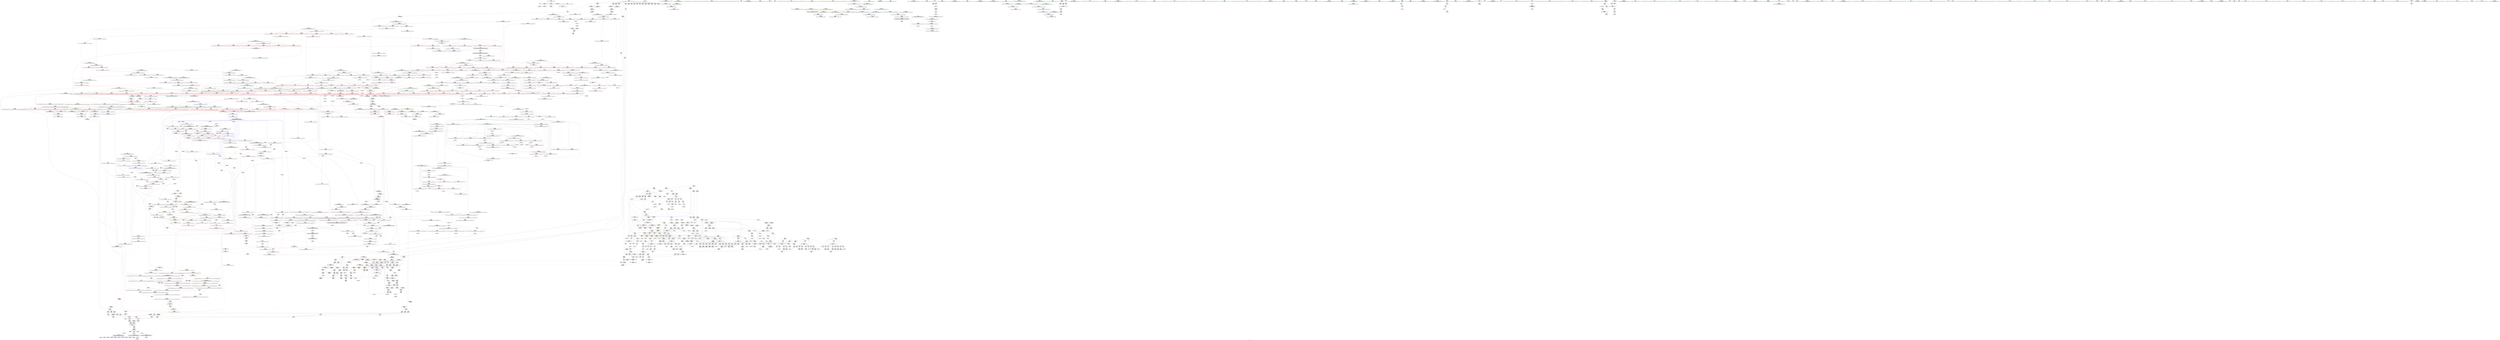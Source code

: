 digraph "SVFG" {
	label="SVFG";

	Node0x55e98f484660 [shape=record,color=grey,label="{NodeID: 0\nNullPtr}"];
	Node0x55e98f484660 -> Node0x55e98f5030f0[style=solid];
	Node0x55e98f484660 -> Node0x55e98f534b10[style=solid];
	Node0x55e98f5c1430 [shape=record,color=black,label="{NodeID: 1882\nMR_6V_3 = PHI(MR_6V_1, MR_6V_4, )\npts\{18 \}\n|{|<s4>48}}"];
	Node0x55e98f5c1430 -> Node0x55e98f532860[style=dashed];
	Node0x55e98f5c1430 -> Node0x55e98f532930[style=dashed];
	Node0x55e98f5c1430 -> Node0x55e98f532a00[style=dashed];
	Node0x55e98f5c1430 -> Node0x55e98f532ad0[style=dashed];
	Node0x55e98f5c1430:s4 -> Node0x55e98f5d68f0[style=dashed,color=red];
	Node0x55e98f508d20 [shape=record,color=red,label="{NodeID: 775\n978\<--962\n\<--__middle.addr\n_ZSt14__partial_sortIP4nodeN9__gnu_cxx5__ops15_Iter_less_iterEEvT_S5_S5_T0_\n|{<s0>37}}"];
	Node0x55e98f508d20:s0 -> Node0x55e98f67d630[style=solid,color=red];
	Node0x55e98f67d850 [shape=record,color=black,label="{NodeID: 2657\n598 = PHI(412, 377, 588, )\n0th arg _Z2gnRx }"];
	Node0x55e98f67d850 -> Node0x55e98f537da0[style=solid];
	Node0x55e98f4ff7b0 [shape=record,color=purple,label="{NodeID: 443\n432\<--19\narrayidx8\<--tot\n_Z9main_workv\n}"];
	Node0x55e98f4ff7b0 -> Node0x55e98f536950[style=solid];
	Node0x55e98f53ee90 [shape=record,color=blue,label="{NodeID: 1218\n1774\<--1770\n__last.addr\<--__last\n_ZSt13move_backwardIP4nodeS1_ET0_T_S3_S2_\n}"];
	Node0x55e98f53ee90 -> Node0x55e98f530d90[style=dashed];
	Node0x55e98f4f3940 [shape=record,color=green,label="{NodeID: 111\n798\<--799\n__last.addr\<--__last.addr_field_insensitive\n_ZSt6__sortIP4nodeN9__gnu_cxx5__ops15_Iter_less_iterEEvT_S5_T0_\n}"];
	Node0x55e98f4f3940 -> Node0x55e98f51ee50[style=solid];
	Node0x55e98f4f3940 -> Node0x55e98f51ef20[style=solid];
	Node0x55e98f4f3940 -> Node0x55e98f51eff0[style=solid];
	Node0x55e98f4f3940 -> Node0x55e98f51f0c0[style=solid];
	Node0x55e98f4f3940 -> Node0x55e98f538de0[style=solid];
	Node0x55e98f50e750 [shape=record,color=red,label="{NodeID: 886\n1560\<--1504\n\<--__result.addr\n_ZSt22__move_median_to_firstIP4nodeN9__gnu_cxx5__ops15_Iter_less_iterEEvT_S5_S5_S5_T0_\n|{<s0>83}}"];
	Node0x55e98f50e750:s0 -> Node0x55e98f67bda0[style=solid,color=red];
	Node0x55e98f515250 [shape=record,color=purple,label="{NodeID: 554\n2074\<--1716\noffset_1\<--\n}"];
	Node0x55e98f515250 -> Node0x55e98f533ff0[style=solid];
	Node0x55e98f4f7f30 [shape=record,color=green,label="{NodeID: 222\n1622\<--1623\n__b.addr\<--__b.addr_field_insensitive\n_ZSt9iter_swapIP4nodeS1_EvT_T0_\n}"];
	Node0x55e98f4f7f30 -> Node0x55e98f510080[style=solid];
	Node0x55e98f4f7f30 -> Node0x55e98f53dcb0[style=solid];
	Node0x55e98f5e54e0 [shape=record,color=yellow,style=double,label="{NodeID: 2104\n6V_1 = ENCHI(MR_6V_0)\npts\{18 \}\nFun[_ZSt22__copy_move_backward_aILb1EP4nodeS1_ET1_T0_S3_S2_]|{<s0>118|<s1>118|<s2>118}}"];
	Node0x55e98f5e54e0:s0 -> Node0x55e98f5345a0[style=dashed,color=red];
	Node0x55e98f5e54e0:s1 -> Node0x55e98f5403b0[style=dashed,color=red];
	Node0x55e98f5e54e0:s2 -> Node0x55e98f5d09f0[style=dashed,color=red];
	Node0x55e98f533a40 [shape=record,color=red,label="{NodeID: 997\n2054\<--2053\ndummyVal\<--offset_0\n_ZSt4swapI4nodeENSt9enable_ifIXsr6__and_ISt6__not_ISt15__is_tuple_likeIT_EESt21is_move_constructibleIS4_ESt18is_move_assignableIS4_EEE5valueEvE4typeERS4_SD_\n}"];
	Node0x55e98f533a40 -> Node0x55e98f53e0c0[style=solid];
	Node0x55e98f56abc0 [shape=record,color=grey,label="{NodeID: 1772\n699 = Binary(696, 698, )\n}"];
	Node0x55e98f56abc0 -> Node0x55e98f56aa40[style=solid];
	Node0x55e98f51ac80 [shape=record,color=red,label="{NodeID: 665\n339\<--338\n\<--arrayidx7\n_Z4tiaox\n}"];
	Node0x55e98f51ac80 -> Node0x55e98f504740[style=solid];
	Node0x55e98f6031f0 [shape=record,color=yellow,style=double,label="{NodeID: 2547\n6V_4 = CSCHI(MR_6V_3)\npts\{18 \}\nCS[]|{<s0>42|<s1>43}}"];
	Node0x55e98f6031f0:s0 -> Node0x55e98f5c5a30[style=dashed,color=blue];
	Node0x55e98f6031f0:s1 -> Node0x55e98f5bc3a0[style=dashed,color=blue];
	Node0x55e98f505e00 [shape=record,color=black,label="{NodeID: 333\n664\<--663\nconv20\<--\n_Z2gnRx\n}"];
	Node0x55e98f505e00 -> Node0x55e98f56a440[style=solid];
	Node0x55e98f539530 [shape=record,color=blue,label="{NodeID: 1108\n918\<--913\n__last.addr\<--__last\n_ZSt22__final_insertion_sortIP4nodeN9__gnu_cxx5__ops15_Iter_less_iterEEvT_S5_T0_\n}"];
	Node0x55e98f539530 -> Node0x55e98f508840[style=dashed];
	Node0x55e98f539530 -> Node0x55e98f508910[style=dashed];
	Node0x55e98f539530 -> Node0x55e98f5089e0[style=dashed];
	Node0x55e98f4a0f60 [shape=record,color=green,label="{NodeID: 1\n7\<--1\n__dso_handle\<--dummyObj\nGlob }"];
	Node0x55e98f508df0 [shape=record,color=red,label="{NodeID: 776\n973\<--964\n\<--__last.addr\n_ZSt14__partial_sortIP4nodeN9__gnu_cxx5__ops15_Iter_less_iterEEvT_S5_S5_T0_\n|{<s0>36}}"];
	Node0x55e98f508df0:s0 -> Node0x55e98f67b830[style=solid,color=red];
	Node0x55e98f67dad0 [shape=record,color=black,label="{NodeID: 2658\n1955 = PHI(1794, )\n0th arg _ZNK9__gnu_cxx5__ops14_Val_less_iterclI4nodePS3_EEbRT_T0_ }"];
	Node0x55e98f67dad0 -> Node0x55e98f540550[style=solid];
	Node0x55e98f4ff880 [shape=record,color=purple,label="{NodeID: 444\n484\<--19\narrayidx26\<--tot\n_Z9main_workv\n}"];
	Node0x55e98f4ff880 -> Node0x55e98f51cdd0[style=solid];
	Node0x55e98f4ff880 -> Node0x55e98f536f00[style=solid];
	Node0x55e98f53ef60 [shape=record,color=blue,label="{NodeID: 1219\n1776\<--1771\n__result.addr\<--__result\n_ZSt13move_backwardIP4nodeS1_ET0_T_S3_S2_\n}"];
	Node0x55e98f53ef60 -> Node0x55e98f530e60[style=dashed];
	Node0x55e98f4f3a10 [shape=record,color=green,label="{NodeID: 112\n800\<--801\nagg.tmp\<--agg.tmp_field_insensitive\n_ZSt6__sortIP4nodeN9__gnu_cxx5__ops15_Iter_less_iterEEvT_S5_T0_\n}"];
	Node0x55e98f50e820 [shape=record,color=red,label="{NodeID: 887\n1516\<--1506\n\<--__a.addr\n_ZSt22__move_median_to_firstIP4nodeN9__gnu_cxx5__ops15_Iter_less_iterEEvT_S5_S5_S5_T0_\n|{<s0>73}}"];
	Node0x55e98f50e820:s0 -> Node0x55e98f678980[style=solid,color=red];
	Node0x55e98f515320 [shape=record,color=purple,label="{NodeID: 555\n1729\<--1728\nincdec.ptr\<--\n_ZSt16__insertion_sortIP4nodeN9__gnu_cxx5__ops15_Iter_less_iterEEvT_S5_T0_\n}"];
	Node0x55e98f515320 -> Node0x55e98f53e9b0[style=solid];
	Node0x55e98f4f8000 [shape=record,color=green,label="{NodeID: 223\n1629\<--1630\n_ZSt4swapI4nodeENSt9enable_ifIXsr6__and_ISt6__not_ISt15__is_tuple_likeIT_EESt21is_move_constructibleIS4_ESt18is_move_assignableIS4_EEE5valueEvE4typeERS4_SD_\<--_ZSt4swapI4nodeENSt9enable_ifIXsr6__and_ISt6__not_ISt15__is_tuple_likeIT_EESt21is_move_constructibleIS4_ESt18is_move_assignableIS4_EEE5valueEvE4typeERS4_SD__field_insensitive\n}"];
	Node0x55e98f533b10 [shape=record,color=red,label="{NodeID: 998\n2057\<--2056\ndummyVal\<--offset_1\n_ZSt4swapI4nodeENSt9enable_ifIXsr6__and_ISt6__not_ISt15__is_tuple_likeIT_EESt21is_move_constructibleIS4_ESt18is_move_assignableIS4_EEE5valueEvE4typeERS4_SD_\n}"];
	Node0x55e98f533b10 -> Node0x55e98f53e190[style=solid];
	Node0x55e98f56ad40 [shape=record,color=grey,label="{NodeID: 1773\n696 = Binary(695, 697, )\n}"];
	Node0x55e98f56ad40 -> Node0x55e98f56abc0[style=solid];
	Node0x55e98f51ad50 [shape=record,color=red,label="{NodeID: 666\n343\<--342\n\<--r\n_Z4tiaox\n}"];
	Node0x55e98f51ad50 -> Node0x55e98f56ccc0[style=solid];
	Node0x55e98f603350 [shape=record,color=yellow,style=double,label="{NodeID: 2548\n6V_8 = CSCHI(MR_6V_7)\npts\{18 \}\nCS[]|{<s0>48|<s1>48|<s2>56}}"];
	Node0x55e98f603350:s0 -> Node0x55e98f5b25a0[style=dashed,color=blue];
	Node0x55e98f603350:s1 -> Node0x55e98f5c1430[style=dashed,color=blue];
	Node0x55e98f603350:s2 -> Node0x55e98f6031f0[style=dashed,color=blue];
	Node0x55e98f505ed0 [shape=record,color=black,label="{NodeID: 334\n672\<--671\nconv23\<--\n_Z2gnRx\n}"];
	Node0x55e98f505ed0 -> Node0x55e98f56a740[style=solid];
	Node0x55e98f539600 [shape=record,color=blue,label="{NodeID: 1109\n960\<--955\n__first.addr\<--__first\n_ZSt14__partial_sortIP4nodeN9__gnu_cxx5__ops15_Iter_less_iterEEvT_S5_S5_T0_\n}"];
	Node0x55e98f539600 -> Node0x55e98f508ab0[style=dashed];
	Node0x55e98f539600 -> Node0x55e98f508b80[style=dashed];
	Node0x55e98f468b30 [shape=record,color=green,label="{NodeID: 2\n8\<--1\n.str\<--dummyObj\nGlob }"];
	Node0x55e98f508ec0 [shape=record,color=red,label="{NodeID: 777\n1000\<--988\n\<--__first.addr\n_ZSt27__unguarded_partition_pivotIP4nodeN9__gnu_cxx5__ops15_Iter_less_iterEET_S5_S5_T0_\n}"];
	Node0x55e98f508ec0 -> Node0x55e98f516430[style=solid];
	Node0x55e98f67dbe0 [shape=record,color=black,label="{NodeID: 2659\n1956 = PHI(1798, )\n1st arg _ZNK9__gnu_cxx5__ops14_Val_less_iterclI4nodePS3_EEbRT_T0_ }"];
	Node0x55e98f67dbe0 -> Node0x55e98f540620[style=solid];
	Node0x55e98f4ff950 [shape=record,color=purple,label="{NodeID: 445\n514\<--19\narrayidx40\<--tot\n_Z9main_workv\n}"];
	Node0x55e98f4ff950 -> Node0x55e98f51cea0[style=solid];
	Node0x55e98f53f030 [shape=record,color=blue,label="{NodeID: 1220\n1796\<--1793\n__last.addr\<--__last\n_ZSt25__unguarded_linear_insertIP4nodeN9__gnu_cxx5__ops14_Val_less_iterEEvT_T0_\n}"];
	Node0x55e98f53f030 -> Node0x55e98f530f30[style=dashed];
	Node0x55e98f53f030 -> Node0x55e98f531000[style=dashed];
	Node0x55e98f53f030 -> Node0x55e98f5c8230[style=dashed];
	Node0x55e98f4f3ae0 [shape=record,color=green,label="{NodeID: 113\n802\<--803\nagg.tmp1\<--agg.tmp1_field_insensitive\n_ZSt6__sortIP4nodeN9__gnu_cxx5__ops15_Iter_less_iterEEvT_S5_T0_\n}"];
	Node0x55e98f50e8f0 [shape=record,color=red,label="{NodeID: 888\n1530\<--1506\n\<--__a.addr\n_ZSt22__move_median_to_firstIP4nodeN9__gnu_cxx5__ops15_Iter_less_iterEEvT_S5_S5_S5_T0_\n|{<s0>76}}"];
	Node0x55e98f50e8f0:s0 -> Node0x55e98f678980[style=solid,color=red];
	Node0x55e98f5153f0 [shape=record,color=purple,label="{NodeID: 556\n1764\<--1763\nincdec.ptr\<--\n_ZSt26__unguarded_insertion_sortIP4nodeN9__gnu_cxx5__ops15_Iter_less_iterEEvT_S5_T0_\n}"];
	Node0x55e98f5153f0 -> Node0x55e98f53ecf0[style=solid];
	Node0x55e98f4f8100 [shape=record,color=green,label="{NodeID: 224\n1635\<--1636\n__a.addr\<--__a.addr_field_insensitive\n_ZSt4swapI4nodeENSt9enable_ifIXsr6__and_ISt6__not_ISt15__is_tuple_likeIT_EESt21is_move_constructibleIS4_ESt18is_move_assignableIS4_EEE5valueEvE4typeERS4_SD_\n}"];
	Node0x55e98f4f8100 -> Node0x55e98f510150[style=solid];
	Node0x55e98f4f8100 -> Node0x55e98f510220[style=solid];
	Node0x55e98f4f8100 -> Node0x55e98f53dd80[style=solid];
	Node0x55e98f533be0 [shape=record,color=red,label="{NodeID: 999\n2060\<--2059\ndummyVal\<--offset_0\n_ZSt4swapI4nodeENSt9enable_ifIXsr6__and_ISt6__not_ISt15__is_tuple_likeIT_EESt21is_move_constructibleIS4_ESt18is_move_assignableIS4_EEE5valueEvE4typeERS4_SD_\n}"];
	Node0x55e98f533be0 -> Node0x55e98f53e260[style=solid];
	Node0x55e98f56aec0 [shape=record,color=grey,label="{NodeID: 1774\n315 = Binary(314, 60, )\n}"];
	Node0x55e98f56aec0 -> Node0x55e98f5362d0[style=solid];
	Node0x55e98f51ae20 [shape=record,color=red,label="{NodeID: 667\n352\<--351\n\<--arrayidx12\n_Z4tiaox\n}"];
	Node0x55e98f51ae20 -> Node0x55e98f565c40[style=solid];
	Node0x55e98f505fa0 [shape=record,color=black,label="{NodeID: 335\n678\<--703\n_Z3floIxxET_S0_T0__ret\<--cond\n_Z3floIxxET_S0_T0_\n|{<s0>9}}"];
	Node0x55e98f505fa0:s0 -> Node0x55e98f682cb0[style=solid,color=blue];
	Node0x55e98f5396d0 [shape=record,color=blue,label="{NodeID: 1110\n962\<--956\n__middle.addr\<--__middle\n_ZSt14__partial_sortIP4nodeN9__gnu_cxx5__ops15_Iter_less_iterEEvT_S5_S5_T0_\n}"];
	Node0x55e98f5396d0 -> Node0x55e98f508c50[style=dashed];
	Node0x55e98f5396d0 -> Node0x55e98f508d20[style=dashed];
	Node0x55e98f468bc0 [shape=record,color=green,label="{NodeID: 3\n11\<--1\n\<--dummyObj\nCan only get source location for instruction, argument, global var or function.}"];
	Node0x55e98f508f90 [shape=record,color=red,label="{NodeID: 778\n1002\<--988\n\<--__first.addr\n_ZSt27__unguarded_partition_pivotIP4nodeN9__gnu_cxx5__ops15_Iter_less_iterEET_S5_S5_T0_\n}"];
	Node0x55e98f508f90 -> Node0x55e98f506960[style=solid];
	Node0x55e98f67dcf0 [shape=record,color=black,label="{NodeID: 2660\n1957 = PHI(1814, )\n2nd arg _ZNK9__gnu_cxx5__ops14_Val_less_iterclI4nodePS3_EEbRT_T0_ }"];
	Node0x55e98f67dcf0 -> Node0x55e98f5406f0[style=solid];
	Node0x55e98f4ffa20 [shape=record,color=purple,label="{NodeID: 446\n144\<--21\narrayidx\<--cur\n_Z2okv\n}"];
	Node0x55e98f4ffa20 -> Node0x55e98f5187f0[style=solid];
	Node0x55e98f53f100 [shape=record,color=blue, style = dotted,label="{NodeID: 1221\n2076\<--2078\noffset_0\<--dummyVal\n_ZSt25__unguarded_linear_insertIP4nodeN9__gnu_cxx5__ops14_Val_less_iterEEvT_T0_\n|{|<s2>109}}"];
	Node0x55e98f53f100 -> Node0x55e98f534260[style=dashed];
	Node0x55e98f53f100 -> Node0x55e98f534400[style=dashed];
	Node0x55e98f53f100:s2 -> Node0x55e98f5e5f70[style=dashed,color=red];
	Node0x55e98f4f3bb0 [shape=record,color=green,label="{NodeID: 114\n819\<--820\n_ZSt4__lgl\<--_ZSt4__lgl_field_insensitive\n}"];
	Node0x55e98f50e9c0 [shape=record,color=red,label="{NodeID: 889\n1539\<--1506\n\<--__a.addr\n_ZSt22__move_median_to_firstIP4nodeN9__gnu_cxx5__ops15_Iter_less_iterEEvT_S5_S5_S5_T0_\n|{<s0>78}}"];
	Node0x55e98f50e9c0:s0 -> Node0x55e98f67c390[style=solid,color=red];
	Node0x55e98f5154c0 [shape=record,color=purple,label="{NodeID: 557\n2076\<--1805\noffset_0\<--\n}"];
	Node0x55e98f5154c0 -> Node0x55e98f53f100[style=solid];
	Node0x55e98f4f81d0 [shape=record,color=green,label="{NodeID: 225\n1637\<--1638\n__b.addr\<--__b.addr_field_insensitive\n_ZSt4swapI4nodeENSt9enable_ifIXsr6__and_ISt6__not_ISt15__is_tuple_likeIT_EESt21is_move_constructibleIS4_ESt18is_move_assignableIS4_EEE5valueEvE4typeERS4_SD_\n}"];
	Node0x55e98f4f81d0 -> Node0x55e98f5102f0[style=solid];
	Node0x55e98f4f81d0 -> Node0x55e98f5103c0[style=solid];
	Node0x55e98f4f81d0 -> Node0x55e98f53de50[style=solid];
	Node0x55e98f533cb0 [shape=record,color=red,label="{NodeID: 1000\n2063\<--2062\ndummyVal\<--offset_1\n_ZSt4swapI4nodeENSt9enable_ifIXsr6__and_ISt6__not_ISt15__is_tuple_likeIT_EESt21is_move_constructibleIS4_ESt18is_move_assignableIS4_EEE5valueEvE4typeERS4_SD_\n}"];
	Node0x55e98f533cb0 -> Node0x55e98f53e330[style=solid];
	Node0x55e98f56b040 [shape=record,color=grey,label="{NodeID: 1775\n1926 = Binary(1925, 493, )\n}"];
	Node0x55e98f56b040 -> Node0x55e98f5402e0[style=solid];
	Node0x55e98f51aef0 [shape=record,color=red,label="{NodeID: 668\n406\<--365\n\<--i\n_Z9main_workv\n}"];
	Node0x55e98f51aef0 -> Node0x55e98f56ce40[style=solid];
	Node0x55e98f506070 [shape=record,color=black,label="{NodeID: 336\n705\<--729\n_Z3ceiIxxET_S0_T0__ret\<--cond\n_Z3ceiIxxET_S0_T0_\n|{<s0>10}}"];
	Node0x55e98f506070:s0 -> Node0x55e98f682e80[style=solid,color=blue];
	Node0x55e98f5397a0 [shape=record,color=blue,label="{NodeID: 1111\n964\<--957\n__last.addr\<--__last\n_ZSt14__partial_sortIP4nodeN9__gnu_cxx5__ops15_Iter_less_iterEEvT_S5_S5_T0_\n}"];
	Node0x55e98f5397a0 -> Node0x55e98f508df0[style=dashed];
	Node0x55e98f468e70 [shape=record,color=green,label="{NodeID: 4\n23\<--1\n.str.1\<--dummyObj\nGlob }"];
	Node0x55e98f509060 [shape=record,color=red,label="{NodeID: 779\n1010\<--988\n\<--__first.addr\n_ZSt27__unguarded_partition_pivotIP4nodeN9__gnu_cxx5__ops15_Iter_less_iterEET_S5_S5_T0_\n|{<s0>38}}"];
	Node0x55e98f509060:s0 -> Node0x55e98f6856e0[style=solid,color=red];
	Node0x55e98f67de00 [shape=record,color=black,label="{NodeID: 2661\n1568 = PHI(1020, )\n0th arg _ZSt21__unguarded_partitionIP4nodeN9__gnu_cxx5__ops15_Iter_less_iterEET_S5_S5_S5_T0_ }"];
	Node0x55e98f67de00 -> Node0x55e98f53d630[style=solid];
	Node0x55e98f4ffaf0 [shape=record,color=purple,label="{NodeID: 447\n189\<--21\narrayidx\<--cur\n_Z6okforxx\n}"];
	Node0x55e98f4ffaf0 -> Node0x55e98f519350[style=solid];
	Node0x55e98f53f1d0 [shape=record,color=blue, style = dotted,label="{NodeID: 1222\n2079\<--2081\noffset_1\<--dummyVal\n_ZSt25__unguarded_linear_insertIP4nodeN9__gnu_cxx5__ops14_Val_less_iterEEvT_T0_\n|{|<s2>109}}"];
	Node0x55e98f53f1d0 -> Node0x55e98f534330[style=dashed];
	Node0x55e98f53f1d0 -> Node0x55e98f5344d0[style=dashed];
	Node0x55e98f53f1d0:s2 -> Node0x55e98f5e5f70[style=dashed,color=red];
	Node0x55e98f4f8630 [shape=record,color=green,label="{NodeID: 115\n824\<--825\n_ZSt16__introsort_loopIP4nodelN9__gnu_cxx5__ops15_Iter_less_iterEEvT_S5_T0_T1_\<--_ZSt16__introsort_loopIP4nodelN9__gnu_cxx5__ops15_Iter_less_iterEEvT_S5_T0_T1__field_insensitive\n}"];
	Node0x55e98f50ea90 [shape=record,color=red,label="{NodeID: 890\n1544\<--1506\n\<--__a.addr\n_ZSt22__move_median_to_firstIP4nodeN9__gnu_cxx5__ops15_Iter_less_iterEEvT_S5_S5_S5_T0_\n|{<s0>79}}"];
	Node0x55e98f50ea90:s0 -> Node0x55e98f678980[style=solid,color=red];
	Node0x55e98f515590 [shape=record,color=purple,label="{NodeID: 558\n2079\<--1805\noffset_1\<--\n}"];
	Node0x55e98f515590 -> Node0x55e98f53f1d0[style=solid];
	Node0x55e98f4f82a0 [shape=record,color=green,label="{NodeID: 226\n1639\<--1640\n__tmp\<--__tmp_field_insensitive\n_ZSt4swapI4nodeENSt9enable_ifIXsr6__and_ISt6__not_ISt15__is_tuple_likeIT_EESt21is_move_constructibleIS4_ESt18is_move_assignableIS4_EEE5valueEvE4typeERS4_SD_\n|{|<s1>92}}"];
	Node0x55e98f4f82a0 -> Node0x55e98f4fca30[style=solid];
	Node0x55e98f4f82a0:s1 -> Node0x55e98f684180[style=solid,color=red];
	Node0x55e98f533d80 [shape=record,color=red,label="{NodeID: 1001\n2066\<--2065\ndummyVal\<--offset_0\n_ZSt16__insertion_sortIP4nodeN9__gnu_cxx5__ops15_Iter_less_iterEEvT_S5_T0_\n}"];
	Node0x55e98f533d80 -> Node0x55e98f53e670[style=solid];
	Node0x55e98f56b1c0 [shape=record,color=grey,label="{NodeID: 1776\n1925 = Binary(1923, 1924, )\n}"];
	Node0x55e98f56b1c0 -> Node0x55e98f56b040[style=solid];
	Node0x55e98f51afc0 [shape=record,color=red,label="{NodeID: 669\n410\<--365\n\<--i\n_Z9main_workv\n}"];
	Node0x55e98f51afc0 -> Node0x55e98f5049b0[style=solid];
	Node0x55e98f506140 [shape=record,color=black,label="{NodeID: 337\n814\<--812\nsub.ptr.lhs.cast\<--\n_ZSt6__sortIP4nodeN9__gnu_cxx5__ops15_Iter_less_iterEEvT_S5_T0_\n}"];
	Node0x55e98f506140 -> Node0x55e98f567d40[style=solid];
	Node0x55e98f539870 [shape=record,color=blue,label="{NodeID: 1112\n988\<--984\n__first.addr\<--__first\n_ZSt27__unguarded_partition_pivotIP4nodeN9__gnu_cxx5__ops15_Iter_less_iterEET_S5_S5_T0_\n}"];
	Node0x55e98f539870 -> Node0x55e98f508ec0[style=dashed];
	Node0x55e98f539870 -> Node0x55e98f508f90[style=dashed];
	Node0x55e98f539870 -> Node0x55e98f509060[style=dashed];
	Node0x55e98f539870 -> Node0x55e98f509130[style=dashed];
	Node0x55e98f539870 -> Node0x55e98f509200[style=dashed];
	Node0x55e98f539870 -> Node0x55e98f5092d0[style=dashed];
	Node0x55e98f468f00 [shape=record,color=green,label="{NodeID: 5\n26\<--1\n\<--dummyObj\nCan only get source location for instruction, argument, global var or function.}"];
	Node0x55e98f509130 [shape=record,color=red,label="{NodeID: 780\n1011\<--988\n\<--__first.addr\n_ZSt27__unguarded_partition_pivotIP4nodeN9__gnu_cxx5__ops15_Iter_less_iterEET_S5_S5_T0_\n}"];
	Node0x55e98f509130 -> Node0x55e98f511150[style=solid];
	Node0x55e98f67df10 [shape=record,color=black,label="{NodeID: 2662\n1569 = PHI(1021, )\n1st arg _ZSt21__unguarded_partitionIP4nodeN9__gnu_cxx5__ops15_Iter_less_iterEET_S5_S5_S5_T0_ }"];
	Node0x55e98f67df10 -> Node0x55e98f53d700[style=solid];
	Node0x55e98f4ffbc0 [shape=record,color=purple,label="{NodeID: 448\n205\<--21\narrayidx7\<--cur\n_Z6okforxx\n}"];
	Node0x55e98f4ffbc0 -> Node0x55e98f5194f0[style=solid];
	Node0x55e98f53f2a0 [shape=record,color=blue,label="{NodeID: 1223\n1800\<--1808\n__next\<--\n_ZSt25__unguarded_linear_insertIP4nodeN9__gnu_cxx5__ops14_Val_less_iterEEvT_T0_\n}"];
	Node0x55e98f53f2a0 -> Node0x55e98f531270[style=dashed];
	Node0x55e98f53f2a0 -> Node0x55e98f53f370[style=dashed];
	Node0x55e98f4f8730 [shape=record,color=green,label="{NodeID: 116\n829\<--830\n_ZSt22__final_insertion_sortIP4nodeN9__gnu_cxx5__ops15_Iter_less_iterEEvT_S5_T0_\<--_ZSt22__final_insertion_sortIP4nodeN9__gnu_cxx5__ops15_Iter_less_iterEEvT_S5_T0__field_insensitive\n}"];
	Node0x55e98f5b4280 [shape=record,color=yellow,style=double,label="{NodeID: 1998\n6V_1 = ENCHI(MR_6V_0)\npts\{18 \}\nFun[_ZSt27__unguarded_partition_pivotIP4nodeN9__gnu_cxx5__ops15_Iter_less_iterEET_S5_S5_T0_]|{<s0>38}}"];
	Node0x55e98f5b4280:s0 -> Node0x55e98f5ea670[style=dashed,color=red];
	Node0x55e98f50eb60 [shape=record,color=red,label="{NodeID: 891\n1549\<--1506\n\<--__a.addr\n_ZSt22__move_median_to_firstIP4nodeN9__gnu_cxx5__ops15_Iter_less_iterEEvT_S5_S5_S5_T0_\n|{<s0>80}}"];
	Node0x55e98f50eb60:s0 -> Node0x55e98f67c390[style=solid,color=red];
	Node0x55e98f515660 [shape=record,color=purple,label="{NodeID: 559\n2077\<--1806\noffset_0\<--\n}"];
	Node0x55e98f515660 -> Node0x55e98f5340c0[style=solid];
	Node0x55e98f4f8370 [shape=record,color=green,label="{NodeID: 227\n1666\<--1667\n__comp\<--__comp_field_insensitive\n_ZSt16__insertion_sortIP4nodeN9__gnu_cxx5__ops15_Iter_less_iterEEvT_S5_T0_\n|{<s0>94}}"];
	Node0x55e98f4f8370:s0 -> Node0x55e98f6780f0[style=solid,color=red];
	Node0x55e98f533e50 [shape=record,color=red,label="{NodeID: 1002\n2069\<--2068\ndummyVal\<--offset_1\n_ZSt16__insertion_sortIP4nodeN9__gnu_cxx5__ops15_Iter_less_iterEEvT_S5_T0_\n}"];
	Node0x55e98f533e50 -> Node0x55e98f53e740[style=solid];
	Node0x55e98f56b340 [shape=record,color=grey,label="{NodeID: 1777\n695 = Binary(248, 694, )\n}"];
	Node0x55e98f56b340 -> Node0x55e98f56ad40[style=solid];
	Node0x55e98f51b090 [shape=record,color=red,label="{NodeID: 670\n417\<--365\n\<--i\n_Z9main_workv\n}"];
	Node0x55e98f51b090 -> Node0x55e98f568040[style=solid];
	Node0x55e98f506210 [shape=record,color=black,label="{NodeID: 338\n815\<--813\nsub.ptr.rhs.cast\<--\n_ZSt6__sortIP4nodeN9__gnu_cxx5__ops15_Iter_less_iterEEvT_S5_T0_\n}"];
	Node0x55e98f506210 -> Node0x55e98f567d40[style=solid];
	Node0x55e98f539940 [shape=record,color=blue,label="{NodeID: 1113\n990\<--985\n__last.addr\<--__last\n_ZSt27__unguarded_partition_pivotIP4nodeN9__gnu_cxx5__ops15_Iter_less_iterEET_S5_S5_T0_\n}"];
	Node0x55e98f539940 -> Node0x55e98f5093a0[style=dashed];
	Node0x55e98f539940 -> Node0x55e98f509470[style=dashed];
	Node0x55e98f539940 -> Node0x55e98f509540[style=dashed];
	Node0x55e98f468f90 [shape=record,color=green,label="{NodeID: 6\n60\<--1\n\<--dummyObj\nCan only get source location for instruction, argument, global var or function.}"];
	Node0x55e98f5c3230 [shape=record,color=black,label="{NodeID: 1888\nMR_6V_2 = PHI(MR_6V_1, MR_6V_3, )\npts\{18 \}\n|{<s0>39|<s1>84|<s2>85|<s3>86}}"];
	Node0x55e98f5c3230:s0 -> Node0x55e98f602c70[style=dashed,color=blue];
	Node0x55e98f5c3230:s1 -> Node0x55e98ec0f6f0[style=dashed,color=red];
	Node0x55e98f5c3230:s2 -> Node0x55e98ec0f6f0[style=dashed,color=red];
	Node0x55e98f5c3230:s3 -> Node0x55e98f5e1d20[style=dashed,color=red];
	Node0x55e98f509200 [shape=record,color=red,label="{NodeID: 781\n1019\<--988\n\<--__first.addr\n_ZSt27__unguarded_partition_pivotIP4nodeN9__gnu_cxx5__ops15_Iter_less_iterEET_S5_S5_T0_\n}"];
	Node0x55e98f509200 -> Node0x55e98f5112f0[style=solid];
	Node0x55e98f67e020 [shape=record,color=black,label="{NodeID: 2663\n1570 = PHI(1022, )\n2nd arg _ZSt21__unguarded_partitionIP4nodeN9__gnu_cxx5__ops15_Iter_less_iterEET_S5_S5_S5_T0_ }"];
	Node0x55e98f67e020 -> Node0x55e98f53d7d0[style=solid];
	Node0x55e98f4ffc90 [shape=record,color=purple,label="{NodeID: 449\n219\<--21\narrayidx14\<--cur\n_Z6okforxx\n}"];
	Node0x55e98f4ffc90 -> Node0x55e98f519690[style=solid];
	Node0x55e98f53f370 [shape=record,color=blue,label="{NodeID: 1224\n1800\<--1811\n__next\<--incdec.ptr\n_ZSt25__unguarded_linear_insertIP4nodeN9__gnu_cxx5__ops14_Val_less_iterEEvT_T0_\n}"];
	Node0x55e98f53f370 -> Node0x55e98f5c8730[style=dashed];
	Node0x55e98f4f8830 [shape=record,color=green,label="{NodeID: 117\n834\<--835\nretval\<--retval_field_insensitive\n_ZN9__gnu_cxx5__ops16__iter_less_iterEv\n}"];
	Node0x55e98f50ec30 [shape=record,color=red,label="{NodeID: 892\n1517\<--1508\n\<--__b.addr\n_ZSt22__move_median_to_firstIP4nodeN9__gnu_cxx5__ops15_Iter_less_iterEEvT_S5_S5_S5_T0_\n|{<s0>73}}"];
	Node0x55e98f50ec30:s0 -> Node0x55e98f678d00[style=solid,color=red];
	Node0x55e98f515730 [shape=record,color=purple,label="{NodeID: 560\n2080\<--1806\noffset_1\<--\n}"];
	Node0x55e98f515730 -> Node0x55e98f534190[style=solid];
	Node0x55e98f4f8440 [shape=record,color=green,label="{NodeID: 228\n1668\<--1669\n__first.addr\<--__first.addr_field_insensitive\n_ZSt16__insertion_sortIP4nodeN9__gnu_cxx5__ops15_Iter_less_iterEEvT_S5_T0_\n}"];
	Node0x55e98f4f8440 -> Node0x55e98f510490[style=solid];
	Node0x55e98f4f8440 -> Node0x55e98f510560[style=solid];
	Node0x55e98f4f8440 -> Node0x55e98f510630[style=solid];
	Node0x55e98f4f8440 -> Node0x55e98f510700[style=solid];
	Node0x55e98f4f8440 -> Node0x55e98f530090[style=solid];
	Node0x55e98f4f8440 -> Node0x55e98f53e400[style=solid];
	Node0x55e98f533f20 [shape=record,color=red,label="{NodeID: 1003\n2072\<--2071\ndummyVal\<--offset_0\n_ZSt16__insertion_sortIP4nodeN9__gnu_cxx5__ops15_Iter_less_iterEEvT_S5_T0_\n}"];
	Node0x55e98f533f20 -> Node0x55e98f53e810[style=solid];
	Node0x55e98f56b4c0 [shape=record,color=grey,label="{NodeID: 1778\n692 = Binary(690, 691, )\n}"];
	Node0x55e98f56b4c0 -> Node0x55e98f562be0[style=solid];
	Node0x55e98f51b160 [shape=record,color=red,label="{NodeID: 671\n407\<--367\n\<--_ed\n_Z9main_workv\n}"];
	Node0x55e98f51b160 -> Node0x55e98f56ce40[style=solid];
	Node0x55e98f5062e0 [shape=record,color=black,label="{NodeID: 339\n863\<--861\nsub.ptr.lhs.cast\<--\n_ZSt16__introsort_loopIP4nodelN9__gnu_cxx5__ops15_Iter_less_iterEEvT_S5_T0_T1_\n}"];
	Node0x55e98f5062e0 -> Node0x55e98f567140[style=solid];
	Node0x55e98f539a10 [shape=record,color=blue,label="{NodeID: 1114\n992\<--1008\n__mid\<--add.ptr\n_ZSt27__unguarded_partition_pivotIP4nodeN9__gnu_cxx5__ops15_Iter_less_iterEET_S5_S5_T0_\n}"];
	Node0x55e98f539a10 -> Node0x55e98f509610[style=dashed];
	Node0x55e98f469020 [shape=record,color=green,label="{NodeID: 7\n153\<--1\n\<--dummyObj\nCan only get source location for instruction, argument, global var or function.}"];
	Node0x55e98f5092d0 [shape=record,color=red,label="{NodeID: 782\n1022\<--988\n\<--__first.addr\n_ZSt27__unguarded_partition_pivotIP4nodeN9__gnu_cxx5__ops15_Iter_less_iterEET_S5_S5_T0_\n|{<s0>39}}"];
	Node0x55e98f5092d0:s0 -> Node0x55e98f67e020[style=solid,color=red];
	Node0x55e98f67e130 [shape=record,color=black,label="{NodeID: 2664\n1900 = PHI(1856, 1860, 1862, )\n0th arg _ZSt12__niter_baseIP4nodeET_S2_ }"];
	Node0x55e98f67e130 -> Node0x55e98f53ffa0[style=solid];
	Node0x55e98f4ffd60 [shape=record,color=purple,label="{NodeID: 450\n263\<--21\narrayidx2\<--cur\n_Z5getmav\n}"];
	Node0x55e98f4ffd60 -> Node0x55e98f519d10[style=solid];
	Node0x55e98f53f440 [shape=record,color=blue, style = dotted,label="{NodeID: 1225\n2082\<--2084\noffset_0\<--dummyVal\n_ZSt25__unguarded_linear_insertIP4nodeN9__gnu_cxx5__ops14_Val_less_iterEEvT_T0_\n}"];
	Node0x55e98f53f440 -> Node0x55e98f534330[style=dashed];
	Node0x55e98f53f440 -> Node0x55e98f53f510[style=dashed];
	Node0x55e98f4f8900 [shape=record,color=green,label="{NodeID: 118\n841\<--842\n__comp\<--__comp_field_insensitive\n_ZSt16__introsort_loopIP4nodelN9__gnu_cxx5__ops15_Iter_less_iterEEvT_S5_T0_T1_\n}"];
	Node0x55e98f50ed00 [shape=record,color=red,label="{NodeID: 893\n1520\<--1508\n\<--__b.addr\n_ZSt22__move_median_to_firstIP4nodeN9__gnu_cxx5__ops15_Iter_less_iterEEvT_S5_S5_S5_T0_\n|{<s0>74}}"];
	Node0x55e98f50ed00:s0 -> Node0x55e98f678980[style=solid,color=red];
	Node0x55e98f515800 [shape=record,color=purple,label="{NodeID: 561\n1811\<--1810\nincdec.ptr\<--\n_ZSt25__unguarded_linear_insertIP4nodeN9__gnu_cxx5__ops14_Val_less_iterEEvT_T0_\n}"];
	Node0x55e98f515800 -> Node0x55e98f53f370[style=solid];
	Node0x55e98f4f8510 [shape=record,color=green,label="{NodeID: 229\n1670\<--1671\n__last.addr\<--__last.addr_field_insensitive\n_ZSt16__insertion_sortIP4nodeN9__gnu_cxx5__ops15_Iter_less_iterEEvT_S5_T0_\n}"];
	Node0x55e98f4f8510 -> Node0x55e98f530160[style=solid];
	Node0x55e98f4f8510 -> Node0x55e98f530230[style=solid];
	Node0x55e98f4f8510 -> Node0x55e98f53e4d0[style=solid];
	Node0x55e98f533ff0 [shape=record,color=red,label="{NodeID: 1004\n2075\<--2074\ndummyVal\<--offset_1\n_ZSt16__insertion_sortIP4nodeN9__gnu_cxx5__ops15_Iter_less_iterEEvT_S5_T0_\n}"];
	Node0x55e98f533ff0 -> Node0x55e98f53e8e0[style=solid];
	Node0x55e98f56b640 [shape=record,color=grey,label="{NodeID: 1779\n1933 = Binary(248, 1932, )\n}"];
	Node0x55e98f51b230 [shape=record,color=red,label="{NodeID: 672\n426\<--369\n\<--i1\n_Z9main_workv\n}"];
	Node0x55e98f51b230 -> Node0x55e98f56e340[style=solid];
	Node0x55e98f5063b0 [shape=record,color=black,label="{NodeID: 340\n864\<--862\nsub.ptr.rhs.cast\<--\n_ZSt16__introsort_loopIP4nodelN9__gnu_cxx5__ops15_Iter_less_iterEEvT_S5_T0_T1_\n}"];
	Node0x55e98f5063b0 -> Node0x55e98f567140[style=solid];
	Node0x55e98f539ae0 [shape=record,color=blue,label="{NodeID: 1115\n1033\<--1028\n__first.addr\<--__first\n_ZSt13__heap_selectIP4nodeN9__gnu_cxx5__ops15_Iter_less_iterEEvT_S5_S5_T0_\n}"];
	Node0x55e98f539ae0 -> Node0x55e98f5096e0[style=dashed];
	Node0x55e98f539ae0 -> Node0x55e98f5097b0[style=dashed];
	Node0x55e98f539ae0 -> Node0x55e98f509880[style=dashed];
	Node0x55e98f4f06c0 [shape=record,color=green,label="{NodeID: 8\n161\<--1\n\<--dummyObj\nCan only get source location for instruction, argument, global var or function.}"];
	Node0x55e98f5093a0 [shape=record,color=red,label="{NodeID: 783\n1001\<--990\n\<--__last.addr\n_ZSt27__unguarded_partition_pivotIP4nodeN9__gnu_cxx5__ops15_Iter_less_iterEET_S5_S5_T0_\n}"];
	Node0x55e98f5093a0 -> Node0x55e98f506890[style=solid];
	Node0x55e98f67e410 [shape=record,color=black,label="{NodeID: 2665\n1205 = PHI(1062, 1100, )\n0th arg _ZSt10__pop_heapIP4nodeN9__gnu_cxx5__ops15_Iter_less_iterEEvT_S5_S5_RT0_ }"];
	Node0x55e98f67e410 -> Node0x55e98f53acc0[style=solid];
	Node0x55e98f4ffe30 [shape=record,color=purple,label="{NodeID: 451\n325\<--21\narrayidx\<--cur\n_Z4tiaox\n}"];
	Node0x55e98f4ffe30 -> Node0x55e98f51aae0[style=solid];
	Node0x55e98f53f510 [shape=record,color=blue, style = dotted,label="{NodeID: 1226\n2085\<--2087\noffset_1\<--dummyVal\n_ZSt25__unguarded_linear_insertIP4nodeN9__gnu_cxx5__ops14_Val_less_iterEEvT_T0_\n}"];
	Node0x55e98f53f510 -> Node0x55e98f5c7d30[style=dashed];
	Node0x55e98f4f89d0 [shape=record,color=green,label="{NodeID: 119\n843\<--844\n__first.addr\<--__first.addr_field_insensitive\n_ZSt16__introsort_loopIP4nodelN9__gnu_cxx5__ops15_Iter_less_iterEEvT_S5_T0_T1_\n}"];
	Node0x55e98f4f89d0 -> Node0x55e98f51f190[style=solid];
	Node0x55e98f4f89d0 -> Node0x55e98f51f260[style=solid];
	Node0x55e98f4f89d0 -> Node0x55e98f51f330[style=solid];
	Node0x55e98f4f89d0 -> Node0x55e98f538eb0[style=solid];
	Node0x55e98f50edd0 [shape=record,color=red,label="{NodeID: 894\n1525\<--1508\n\<--__b.addr\n_ZSt22__move_median_to_firstIP4nodeN9__gnu_cxx5__ops15_Iter_less_iterEEvT_S5_S5_S5_T0_\n|{<s0>75}}"];
	Node0x55e98f50edd0:s0 -> Node0x55e98f67c390[style=solid,color=red];
	Node0x55e98f5158d0 [shape=record,color=purple,label="{NodeID: 562\n2082\<--1822\noffset_0\<--\n}"];
	Node0x55e98f5158d0 -> Node0x55e98f53f440[style=solid];
	Node0x55e98f5007e0 [shape=record,color=green,label="{NodeID: 230\n1672\<--1673\n__i\<--__i_field_insensitive\n_ZSt16__insertion_sortIP4nodeN9__gnu_cxx5__ops15_Iter_less_iterEEvT_S5_T0_\n}"];
	Node0x55e98f5007e0 -> Node0x55e98f530300[style=solid];
	Node0x55e98f5007e0 -> Node0x55e98f5303d0[style=solid];
	Node0x55e98f5007e0 -> Node0x55e98f5304a0[style=solid];
	Node0x55e98f5007e0 -> Node0x55e98f530570[style=solid];
	Node0x55e98f5007e0 -> Node0x55e98f530640[style=solid];
	Node0x55e98f5007e0 -> Node0x55e98f530710[style=solid];
	Node0x55e98f5007e0 -> Node0x55e98f5307e0[style=solid];
	Node0x55e98f5007e0 -> Node0x55e98f53e5a0[style=solid];
	Node0x55e98f5007e0 -> Node0x55e98f53e9b0[style=solid];
	Node0x55e98f5340c0 [shape=record,color=red,label="{NodeID: 1005\n2078\<--2077\ndummyVal\<--offset_0\n_ZSt25__unguarded_linear_insertIP4nodeN9__gnu_cxx5__ops14_Val_less_iterEEvT_T0_\n}"];
	Node0x55e98f5340c0 -> Node0x55e98f53f100[style=solid];
	Node0x55e98f56b7c0 [shape=record,color=grey,label="{NodeID: 1780\n1181 = Binary(1180, 881, )\n}"];
	Node0x55e98f56b7c0 -> Node0x55e98f53a980[style=solid];
	Node0x55e98f51b300 [shape=record,color=red,label="{NodeID: 673\n430\<--369\n\<--i1\n_Z9main_workv\n}"];
	Node0x55e98f51b300 -> Node0x55e98f504a80[style=solid];
	Node0x55e98f506480 [shape=record,color=black,label="{NodeID: 341\n906\<--903\ncast\<--\n_ZSt4__lgl\n}"];
	Node0x55e98f539bb0 [shape=record,color=blue,label="{NodeID: 1116\n1035\<--1029\n__middle.addr\<--__middle\n_ZSt13__heap_selectIP4nodeN9__gnu_cxx5__ops15_Iter_less_iterEEvT_S5_S5_T0_\n}"];
	Node0x55e98f539bb0 -> Node0x55e98f509950[style=dashed];
	Node0x55e98f539bb0 -> Node0x55e98f509a20[style=dashed];
	Node0x55e98f539bb0 -> Node0x55e98f509af0[style=dashed];
	Node0x55e98f4f0750 [shape=record,color=green,label="{NodeID: 9\n248\<--1\n\<--dummyObj\nCan only get source location for instruction, argument, global var or function.|{<s0>56}}"];
	Node0x55e98f4f0750:s0 -> Node0x55e98f67a920[style=solid,color=red];
	Node0x55e98f5c4130 [shape=record,color=black,label="{NodeID: 1891\nMR_380V_3 = PHI(MR_380V_4, MR_380V_2, )\npts\{1743 \}\n}"];
	Node0x55e98f5c4130 -> Node0x55e98f530a50[style=dashed];
	Node0x55e98f5c4130 -> Node0x55e98f530b20[style=dashed];
	Node0x55e98f5c4130 -> Node0x55e98f530bf0[style=dashed];
	Node0x55e98f5c4130 -> Node0x55e98f53ecf0[style=dashed];
	Node0x55e98f509470 [shape=record,color=red,label="{NodeID: 784\n1014\<--990\n\<--__last.addr\n_ZSt27__unguarded_partition_pivotIP4nodeN9__gnu_cxx5__ops15_Iter_less_iterEET_S5_S5_T0_\n}"];
	Node0x55e98f509470 -> Node0x55e98f511220[style=solid];
	Node0x55e98f67e560 [shape=record,color=black,label="{NodeID: 2666\n1206 = PHI(1063, 1101, )\n1st arg _ZSt10__pop_heapIP4nodeN9__gnu_cxx5__ops15_Iter_less_iterEEvT_S5_S5_RT0_ }"];
	Node0x55e98f67e560 -> Node0x55e98f53ad90[style=solid];
	Node0x55e98f4fff00 [shape=record,color=purple,label="{NodeID: 452\n338\<--21\narrayidx7\<--cur\n_Z4tiaox\n}"];
	Node0x55e98f4fff00 -> Node0x55e98f51ac80[style=solid];
	Node0x55e98f53f5e0 [shape=record,color=blue,label="{NodeID: 1227\n1796\<--1825\n__last.addr\<--\n_ZSt25__unguarded_linear_insertIP4nodeN9__gnu_cxx5__ops14_Val_less_iterEEvT_T0_\n}"];
	Node0x55e98f53f5e0 -> Node0x55e98f5c8230[style=dashed];
	Node0x55e98f4f8aa0 [shape=record,color=green,label="{NodeID: 120\n845\<--846\n__last.addr\<--__last.addr_field_insensitive\n_ZSt16__introsort_loopIP4nodelN9__gnu_cxx5__ops15_Iter_less_iterEEvT_S5_T0_T1_\n}"];
	Node0x55e98f4f8aa0 -> Node0x55e98f51f400[style=solid];
	Node0x55e98f4f8aa0 -> Node0x55e98f51f4d0[style=solid];
	Node0x55e98f4f8aa0 -> Node0x55e98f51f5a0[style=solid];
	Node0x55e98f4f8aa0 -> Node0x55e98f51f670[style=solid];
	Node0x55e98f4f8aa0 -> Node0x55e98f51f740[style=solid];
	Node0x55e98f4f8aa0 -> Node0x55e98f538f80[style=solid];
	Node0x55e98f4f8aa0 -> Node0x55e98f5392c0[style=solid];
	Node0x55e98f50eea0 [shape=record,color=red,label="{NodeID: 895\n1552\<--1508\n\<--__b.addr\n_ZSt22__move_median_to_firstIP4nodeN9__gnu_cxx5__ops15_Iter_less_iterEEvT_S5_S5_S5_T0_\n|{<s0>81}}"];
	Node0x55e98f50eea0:s0 -> Node0x55e98f678980[style=solid,color=red];
	Node0x55e98f5159a0 [shape=record,color=purple,label="{NodeID: 563\n2085\<--1822\noffset_1\<--\n}"];
	Node0x55e98f5159a0 -> Node0x55e98f53f510[style=solid];
	Node0x55e98f5008b0 [shape=record,color=green,label="{NodeID: 231\n1674\<--1675\n__val\<--__val_field_insensitive\n_ZSt16__insertion_sortIP4nodeN9__gnu_cxx5__ops15_Iter_less_iterEEvT_S5_T0_\n|{|<s1>98}}"];
	Node0x55e98f5008b0 -> Node0x55e98f4fcf10[style=solid];
	Node0x55e98f5008b0:s1 -> Node0x55e98f684180[style=solid,color=red];
	Node0x55e98f534190 [shape=record,color=red,label="{NodeID: 1006\n2081\<--2080\ndummyVal\<--offset_1\n_ZSt25__unguarded_linear_insertIP4nodeN9__gnu_cxx5__ops14_Val_less_iterEEvT_T0_\n}"];
	Node0x55e98f534190 -> Node0x55e98f53f1d0[style=solid];
	Node0x55e98f56b940 [shape=record,color=grey,label="{NodeID: 1781\n1939 = Binary(493, 1938, )\n}"];
	Node0x55e98f51b3d0 [shape=record,color=red,label="{NodeID: 674\n447\<--369\n\<--i1\n_Z9main_workv\n}"];
	Node0x55e98f51b3d0 -> Node0x55e98f504b50[style=solid];
	Node0x55e98f603e50 [shape=record,color=yellow,style=double,label="{NodeID: 2556\n6V_2 = CSCHI(MR_6V_1)\npts\{18 \}\nCS[]|{<s0>97|<s1>97}}"];
	Node0x55e98f603e50:s0 -> Node0x55e98f533f20[style=dashed,color=blue];
	Node0x55e98f603e50:s1 -> Node0x55e98f53e810[style=dashed,color=blue];
	Node0x55e98f506550 [shape=record,color=black,label="{NodeID: 342\n907\<--903\nconv\<--\n_ZSt4__lgl\n}"];
	Node0x55e98f506550 -> Node0x55e98f567740[style=solid];
	Node0x55e98f539c80 [shape=record,color=blue,label="{NodeID: 1117\n1037\<--1030\n__last.addr\<--__last\n_ZSt13__heap_selectIP4nodeN9__gnu_cxx5__ops15_Iter_less_iterEEvT_S5_S5_T0_\n}"];
	Node0x55e98f539c80 -> Node0x55e98f509bc0[style=dashed];
	Node0x55e98f4f0810 [shape=record,color=green,label="{NodeID: 10\n446\<--1\n\<--dummyObj\nCan only get source location for instruction, argument, global var or function.}"];
	Node0x55e98f5c4630 [shape=record,color=black,label="{NodeID: 1892\nMR_6V_2 = PHI(MR_6V_3, MR_6V_1, )\npts\{18 \}\n|{<s0>34|<s1>103|<s2>103|<s3>103}}"];
	Node0x55e98f5c4630:s0 -> Node0x55e98f5c9130[style=dashed,color=blue];
	Node0x55e98f5c4630:s1 -> Node0x55e98f5340c0[style=dashed,color=red];
	Node0x55e98f5c4630:s2 -> Node0x55e98f534190[style=dashed,color=red];
	Node0x55e98f5c4630:s3 -> Node0x55e98f5c7d30[style=dashed,color=red];
	Node0x55e98f509540 [shape=record,color=red,label="{NodeID: 785\n1021\<--990\n\<--__last.addr\n_ZSt27__unguarded_partition_pivotIP4nodeN9__gnu_cxx5__ops15_Iter_less_iterEET_S5_S5_T0_\n|{<s0>39}}"];
	Node0x55e98f509540:s0 -> Node0x55e98f67df10[style=solid,color=red];
	Node0x55e98f67e6b0 [shape=record,color=black,label="{NodeID: 2667\n1207 = PHI(1064, 1102, )\n2nd arg _ZSt10__pop_heapIP4nodeN9__gnu_cxx5__ops15_Iter_less_iterEEvT_S5_S5_RT0_ }"];
	Node0x55e98f67e6b0 -> Node0x55e98f53ae60[style=solid];
	Node0x55e98f4fffd0 [shape=record,color=purple,label="{NodeID: 453\n351\<--21\narrayidx12\<--cur\n_Z4tiaox\n}"];
	Node0x55e98f4fffd0 -> Node0x55e98f51ae20[style=solid];
	Node0x55e98f4fffd0 -> Node0x55e98f5363a0[style=solid];
	Node0x55e98f53f6b0 [shape=record,color=blue,label="{NodeID: 1228\n1800\<--1828\n__next\<--incdec.ptr3\n_ZSt25__unguarded_linear_insertIP4nodeN9__gnu_cxx5__ops14_Val_less_iterEEvT_T0_\n}"];
	Node0x55e98f53f6b0 -> Node0x55e98f5c8730[style=dashed];
	Node0x55e98f4f8b70 [shape=record,color=green,label="{NodeID: 121\n847\<--848\n__depth_limit.addr\<--__depth_limit.addr_field_insensitive\n_ZSt16__introsort_loopIP4nodelN9__gnu_cxx5__ops15_Iter_less_iterEEvT_S5_T0_T1_\n}"];
	Node0x55e98f4f8b70 -> Node0x55e98f51f810[style=solid];
	Node0x55e98f4f8b70 -> Node0x55e98f51f8e0[style=solid];
	Node0x55e98f4f8b70 -> Node0x55e98f51f9b0[style=solid];
	Node0x55e98f4f8b70 -> Node0x55e98f539050[style=solid];
	Node0x55e98f4f8b70 -> Node0x55e98f539120[style=solid];
	Node0x55e98f50ef70 [shape=record,color=red,label="{NodeID: 896\n1561\<--1508\n\<--__b.addr\n_ZSt22__move_median_to_firstIP4nodeN9__gnu_cxx5__ops15_Iter_less_iterEEvT_S5_S5_S5_T0_\n|{<s0>83}}"];
	Node0x55e98f50ef70:s0 -> Node0x55e98f67c390[style=solid,color=red];
	Node0x55e98f515a70 [shape=record,color=purple,label="{NodeID: 564\n2083\<--1823\noffset_0\<--\n}"];
	Node0x55e98f515a70 -> Node0x55e98f534260[style=solid];
	Node0x55e98f500980 [shape=record,color=green,label="{NodeID: 232\n1676\<--1677\nagg.tmp\<--agg.tmp_field_insensitive\n_ZSt16__insertion_sortIP4nodeN9__gnu_cxx5__ops15_Iter_less_iterEEvT_S5_T0_\n}"];
	Node0x55e98f534260 [shape=record,color=red,label="{NodeID: 1007\n2084\<--2083\ndummyVal\<--offset_0\n_ZSt25__unguarded_linear_insertIP4nodeN9__gnu_cxx5__ops14_Val_less_iterEEvT_T0_\n}"];
	Node0x55e98f534260 -> Node0x55e98f53f440[style=solid];
	Node0x55e98f56bac0 [shape=record,color=grey,label="{NodeID: 1782\n1946 = Binary(248, 1945, )\n}"];
	Node0x55e98f51b4a0 [shape=record,color=red,label="{NodeID: 675\n459\<--369\n\<--i1\n_Z9main_workv\n}"];
	Node0x55e98f51b4a0 -> Node0x55e98f504c20[style=solid];
	Node0x55e98f603fb0 [shape=record,color=yellow,style=double,label="{NodeID: 2557\n6V_2 = CSCHI(MR_6V_1)\npts\{18 \}\nCS[]|{<s0>106}}"];
	Node0x55e98f603fb0:s0 -> Node0x55e98f603e50[style=dashed,color=blue];
	Node0x55e98f506620 [shape=record,color=black,label="{NodeID: 343\n897\<--908\n_ZSt4__lgl_ret\<--sub\n_ZSt4__lgl\n|{<s0>26}}"];
	Node0x55e98f506620:s0 -> Node0x55e98f684010[style=solid,color=blue];
	Node0x55e98f539d50 [shape=record,color=blue,label="{NodeID: 1118\n1039\<--1049\n__i\<--\n_ZSt13__heap_selectIP4nodeN9__gnu_cxx5__ops15_Iter_less_iterEEvT_S5_S5_T0_\n}"];
	Node0x55e98f539d50 -> Node0x55e98f5c5f30[style=dashed];
	Node0x55e98f4f08d0 [shape=record,color=green,label="{NodeID: 11\n452\<--1\n\<--dummyObj\nCan only get source location for instruction, argument, global var or function.}"];
	Node0x55e98f5c4b30 [shape=record,color=black,label="{NodeID: 1893\nMR_26V_3 = PHI(MR_26V_4, MR_26V_2, )\npts\{130 \}\n}"];
	Node0x55e98f5c4b30 -> Node0x55e98f5183e0[style=dashed];
	Node0x55e98f5c4b30 -> Node0x55e98f5184b0[style=dashed];
	Node0x55e98f5c4b30 -> Node0x55e98f518580[style=dashed];
	Node0x55e98f5c4b30 -> Node0x55e98f518650[style=dashed];
	Node0x55e98f5c4b30 -> Node0x55e98f535430[style=dashed];
	Node0x55e98f509610 [shape=record,color=red,label="{NodeID: 786\n1013\<--992\n\<--__mid\n_ZSt27__unguarded_partition_pivotIP4nodeN9__gnu_cxx5__ops15_Iter_less_iterEET_S5_S5_T0_\n|{<s0>38}}"];
	Node0x55e98f509610:s0 -> Node0x55e98f685900[style=solid,color=red];
	Node0x55e98f67e800 [shape=record,color=black,label="{NodeID: 2668\n1208 = PHI(1031, 1103, )\n3rd arg _ZSt10__pop_heapIP4nodeN9__gnu_cxx5__ops15_Iter_less_iterEEvT_S5_S5_RT0_ }"];
	Node0x55e98f67e800 -> Node0x55e98f53af30[style=solid];
	Node0x55e98f5000a0 [shape=record,color=purple,label="{NodeID: 454\n538\<--21\narrayidx52\<--cur\n_Z9main_workv\n}"];
	Node0x55e98f5000a0 -> Node0x55e98f537580[style=solid];
	Node0x55e98f53f780 [shape=record,color=blue, style = dotted,label="{NodeID: 1229\n2088\<--2090\noffset_0\<--dummyVal\n_ZSt25__unguarded_linear_insertIP4nodeN9__gnu_cxx5__ops14_Val_less_iterEEvT_T0_\n}"];
	Node0x55e98f53f780 -> Node0x55e98f5344d0[style=dashed];
	Node0x55e98f53f780 -> Node0x55e98f53f850[style=dashed];
	Node0x55e98f4f8c40 [shape=record,color=green,label="{NodeID: 122\n849\<--850\nagg.tmp\<--agg.tmp_field_insensitive\n_ZSt16__introsort_loopIP4nodelN9__gnu_cxx5__ops15_Iter_less_iterEEvT_S5_T0_T1_\n}"];
	Node0x55e98f50f040 [shape=record,color=red,label="{NodeID: 897\n1521\<--1510\n\<--__c.addr\n_ZSt22__move_median_to_firstIP4nodeN9__gnu_cxx5__ops15_Iter_less_iterEEvT_S5_S5_S5_T0_\n|{<s0>74}}"];
	Node0x55e98f50f040:s0 -> Node0x55e98f678d00[style=solid,color=red];
	Node0x55e98f515b40 [shape=record,color=purple,label="{NodeID: 565\n2086\<--1823\noffset_1\<--\n}"];
	Node0x55e98f515b40 -> Node0x55e98f534330[style=solid];
	Node0x55e98f500a50 [shape=record,color=green,label="{NodeID: 233\n1678\<--1679\nagg.tmp7\<--agg.tmp7_field_insensitive\n_ZSt16__insertion_sortIP4nodeN9__gnu_cxx5__ops15_Iter_less_iterEEvT_S5_T0_\n}"];
	Node0x55e98f5e5f70 [shape=record,color=yellow,style=double,label="{NodeID: 2115\n168V_1 = ENCHI(MR_168V_0)\npts\{18 17990000 17990001 \}\nFun[_ZNK9__gnu_cxx5__ops14_Val_less_iterclI4nodePS3_EEbRT_T0_]|{<s0>120|<s1>120|<s2>120}}"];
	Node0x55e98f5e5f70:s0 -> Node0x55e98f5e9f40[style=dashed,color=red];
	Node0x55e98f5e5f70:s1 -> Node0x55e98f5ea4b0[style=dashed,color=red];
	Node0x55e98f5e5f70:s2 -> Node0x55e98f5ea590[style=dashed,color=red];
	Node0x55e98f534330 [shape=record,color=red,label="{NodeID: 1008\n2087\<--2086\ndummyVal\<--offset_1\n_ZSt25__unguarded_linear_insertIP4nodeN9__gnu_cxx5__ops14_Val_less_iterEEvT_T0_\n}"];
	Node0x55e98f534330 -> Node0x55e98f53f510[style=solid];
	Node0x55e98f56bc40 [shape=record,color=grey,label="{NodeID: 1783\n1135 = Binary(1134, 493, )\n}"];
	Node0x55e98f56bc40 -> Node0x55e98f570bc0[style=solid];
	Node0x55e98f51b570 [shape=record,color=red,label="{NodeID: 676\n479\<--369\n\<--i1\n_Z9main_workv\n}"];
	Node0x55e98f51b570 -> Node0x55e98f504cf0[style=solid];
	Node0x55e98f604110 [shape=record,color=yellow,style=double,label="{NodeID: 2558\n6V_2 = CSCHI(MR_6V_1)\npts\{18 \}\nCS[]|{<s0>117}}"];
	Node0x55e98f604110:s0 -> Node0x55e98f603fb0[style=dashed,color=blue];
	Node0x55e98f5066f0 [shape=record,color=black,label="{NodeID: 344\n930\<--928\nsub.ptr.lhs.cast\<--\n_ZSt22__final_insertion_sortIP4nodeN9__gnu_cxx5__ops15_Iter_less_iterEEvT_S5_T0_\n}"];
	Node0x55e98f5066f0 -> Node0x55e98f5699c0[style=solid];
	Node0x55e98f539e20 [shape=record,color=blue,label="{NodeID: 1119\n1039\<--1071\n__i\<--incdec.ptr\n_ZSt13__heap_selectIP4nodeN9__gnu_cxx5__ops15_Iter_less_iterEEvT_S5_S5_T0_\n}"];
	Node0x55e98f539e20 -> Node0x55e98f5c5f30[style=dashed];
	Node0x55e98f4f09d0 [shape=record,color=green,label="{NodeID: 12\n464\<--1\n\<--dummyObj\nCan only get source location for instruction, argument, global var or function.}"];
	Node0x55e98f5c5030 [shape=record,color=black,label="{NodeID: 1894\nMR_48V_3 = PHI(MR_48V_1, MR_48V_2, )\npts\{242 \}\n|{<s0>4}}"];
	Node0x55e98f5c5030:s0 -> Node0x55e98f5d13f0[style=dashed,color=blue];
	Node0x55e98f5096e0 [shape=record,color=red,label="{NodeID: 787\n1044\<--1033\n\<--__first.addr\n_ZSt13__heap_selectIP4nodeN9__gnu_cxx5__ops15_Iter_less_iterEEvT_S5_S5_T0_\n|{<s0>40}}"];
	Node0x55e98f5096e0:s0 -> Node0x55e98f67ea90[style=solid,color=red];
	Node0x55e98f67e980 [shape=record,color=black,label="{NodeID: 2669\n1398 = PHI(1284, )\n0th arg _ZN9__gnu_cxx5__ops14_Iter_less_valC2ENS0_15_Iter_less_iterE }"];
	Node0x55e98f67e980 -> Node0x55e98f53c520[style=solid];
	Node0x55e98f500170 [shape=record,color=purple,label="{NodeID: 455\n569\<--21\narrayidx68\<--cur\n_Z9main_workv\n}"];
	Node0x55e98f500170 -> Node0x55e98f51cf70[style=solid];
	Node0x55e98f500170 -> Node0x55e98f537a60[style=solid];
	Node0x55e98f53f850 [shape=record,color=blue, style = dotted,label="{NodeID: 1230\n2091\<--2093\noffset_1\<--dummyVal\n_ZSt25__unguarded_linear_insertIP4nodeN9__gnu_cxx5__ops14_Val_less_iterEEvT_T0_\n|{<s0>101|<s1>103}}"];
	Node0x55e98f53f850:s0 -> Node0x55e98f5d4af0[style=dashed,color=blue];
	Node0x55e98f53f850:s1 -> Node0x55e98f5c4630[style=dashed,color=blue];
	Node0x55e98f4f8d10 [shape=record,color=green,label="{NodeID: 123\n851\<--852\n__cut\<--__cut_field_insensitive\n_ZSt16__introsort_loopIP4nodelN9__gnu_cxx5__ops15_Iter_less_iterEEvT_S5_T0_T1_\n}"];
	Node0x55e98f4f8d10 -> Node0x55e98f51fa80[style=solid];
	Node0x55e98f4f8d10 -> Node0x55e98f51fb50[style=solid];
	Node0x55e98f4f8d10 -> Node0x55e98f5391f0[style=solid];
	Node0x55e98f50f110 [shape=record,color=red,label="{NodeID: 898\n1531\<--1510\n\<--__c.addr\n_ZSt22__move_median_to_firstIP4nodeN9__gnu_cxx5__ops15_Iter_less_iterEEvT_S5_S5_S5_T0_\n|{<s0>76}}"];
	Node0x55e98f50f110:s0 -> Node0x55e98f678d00[style=solid,color=red];
	Node0x55e98f515c10 [shape=record,color=purple,label="{NodeID: 566\n1828\<--1827\nincdec.ptr3\<--\n_ZSt25__unguarded_linear_insertIP4nodeN9__gnu_cxx5__ops14_Val_less_iterEEvT_T0_\n}"];
	Node0x55e98f515c10 -> Node0x55e98f53f6b0[style=solid];
	Node0x55e98f500b20 [shape=record,color=green,label="{NodeID: 234\n1680\<--1681\nundef.agg.tmp\<--undef.agg.tmp_field_insensitive\n_ZSt16__insertion_sortIP4nodeN9__gnu_cxx5__ops15_Iter_less_iterEEvT_S5_T0_\n}"];
	Node0x55e98f534400 [shape=record,color=red,label="{NodeID: 1009\n2090\<--2089\ndummyVal\<--offset_0\n_ZSt25__unguarded_linear_insertIP4nodeN9__gnu_cxx5__ops14_Val_less_iterEEvT_T0_\n}"];
	Node0x55e98f534400 -> Node0x55e98f53f780[style=solid];
	Node0x55e98f56bdc0 [shape=record,color=grey,label="{NodeID: 1784\n1134 = Binary(1132, 1133, )\n}"];
	Node0x55e98f56bdc0 -> Node0x55e98f56bc40[style=solid];
	Node0x55e98f51b640 [shape=record,color=red,label="{NodeID: 677\n482\<--369\n\<--i1\n_Z9main_workv\n}"];
	Node0x55e98f51b640 -> Node0x55e98f504dc0[style=solid];
	Node0x55e98f668910 [shape=record,color=black,label="{NodeID: 2559\n885 = PHI(983, )\n}"];
	Node0x55e98f668910 -> Node0x55e98f5391f0[style=solid];
	Node0x55e98f5067c0 [shape=record,color=black,label="{NodeID: 345\n931\<--929\nsub.ptr.rhs.cast\<--\n_ZSt22__final_insertion_sortIP4nodeN9__gnu_cxx5__ops15_Iter_less_iterEEvT_S5_T0_\n}"];
	Node0x55e98f5067c0 -> Node0x55e98f5699c0[style=solid];
	Node0x55e98f539ef0 [shape=record,color=blue,label="{NodeID: 1120\n1079\<--1076\n__first.addr\<--__first\n_ZSt11__sort_heapIP4nodeN9__gnu_cxx5__ops15_Iter_less_iterEEvT_S5_RT0_\n}"];
	Node0x55e98f539ef0 -> Node0x55e98f509fd0[style=dashed];
	Node0x55e98f539ef0 -> Node0x55e98f50a0a0[style=dashed];
	Node0x55e98f4f0ad0 [shape=record,color=green,label="{NodeID: 13\n493\<--1\n\<--dummyObj\nCan only get source location for instruction, argument, global var or function.}"];
	Node0x55e98f5c5530 [shape=record,color=black,label="{NodeID: 1895\nMR_36V_4 = PHI(MR_36V_5, MR_36V_2, MR_36V_3, )\npts\{170 \}\n}"];
	Node0x55e98f5c5530 -> Node0x55e98f518990[style=dashed];
	Node0x55e98f5097b0 [shape=record,color=red,label="{NodeID: 788\n1057\<--1033\n\<--__first.addr\n_ZSt13__heap_selectIP4nodeN9__gnu_cxx5__ops15_Iter_less_iterEEvT_S5_S5_T0_\n|{<s0>41}}"];
	Node0x55e98f5097b0:s0 -> Node0x55e98f678d00[style=solid,color=red];
	Node0x55e98f67ea90 [shape=record,color=black,label="{NodeID: 2670\n1108 = PHI(1044, )\n0th arg _ZSt11__make_heapIP4nodeN9__gnu_cxx5__ops15_Iter_less_iterEEvT_S5_RT0_ }"];
	Node0x55e98f67ea90 -> Node0x55e98f53a230[style=solid];
	Node0x55e98f500240 [shape=record,color=purple,label="{NodeID: 456\n781\<--23\n\<--.str.1\nmain\n}"];
	Node0x55e98f53f920 [shape=record,color=blue,label="{NodeID: 1231\n1847\<--1844\n__first.addr\<--__first\n_ZSt23__copy_move_backward_a2ILb1EP4nodeS1_ET1_T0_S3_S2_\n}"];
	Node0x55e98f53f920 -> Node0x55e98f531680[style=dashed];
	Node0x55e98f4f8de0 [shape=record,color=green,label="{NodeID: 124\n853\<--854\nagg.tmp2\<--agg.tmp2_field_insensitive\n_ZSt16__introsort_loopIP4nodelN9__gnu_cxx5__ops15_Iter_less_iterEEvT_S5_T0_T1_\n}"];
	Node0x55e98f50f1e0 [shape=record,color=red,label="{NodeID: 899\n1535\<--1510\n\<--__c.addr\n_ZSt22__move_median_to_firstIP4nodeN9__gnu_cxx5__ops15_Iter_less_iterEEvT_S5_S5_S5_T0_\n|{<s0>77}}"];
	Node0x55e98f50f1e0:s0 -> Node0x55e98f67c390[style=solid,color=red];
	Node0x55e98f515ce0 [shape=record,color=purple,label="{NodeID: 567\n2088\<--1833\noffset_0\<--\n}"];
	Node0x55e98f515ce0 -> Node0x55e98f53f780[style=solid];
	Node0x55e98f500bf0 [shape=record,color=green,label="{NodeID: 235\n1711\<--1712\n_ZSt13move_backwardIP4nodeS1_ET0_T_S3_S2_\<--_ZSt13move_backwardIP4nodeS1_ET0_T_S3_S2__field_insensitive\n}"];
	Node0x55e98f5344d0 [shape=record,color=red,label="{NodeID: 1010\n2093\<--2092\ndummyVal\<--offset_1\n_ZSt25__unguarded_linear_insertIP4nodeN9__gnu_cxx5__ops14_Val_less_iterEEvT_T0_\n}"];
	Node0x55e98f5344d0 -> Node0x55e98f53f850[style=solid];
	Node0x55e98f56bf40 [shape=record,color=grey,label="{NodeID: 1785\n1147 = Binary(1146, 822, )\n}"];
	Node0x55e98f56bf40 -> Node0x55e98f56c0c0[style=solid];
	Node0x55e98f51b710 [shape=record,color=red,label="{NodeID: 678\n502\<--369\n\<--i1\n_Z9main_workv\n}"];
	Node0x55e98f51b710 -> Node0x55e98f505030[style=solid];
	Node0x55e98f669920 [shape=record,color=black,label="{NodeID: 2560\n903 = PHI()\n}"];
	Node0x55e98f669920 -> Node0x55e98f506480[style=solid];
	Node0x55e98f669920 -> Node0x55e98f506550[style=solid];
	Node0x55e98f506890 [shape=record,color=black,label="{NodeID: 346\n1003\<--1001\nsub.ptr.lhs.cast\<--\n_ZSt27__unguarded_partition_pivotIP4nodeN9__gnu_cxx5__ops15_Iter_less_iterEET_S5_S5_T0_\n}"];
	Node0x55e98f506890 -> Node0x55e98f569840[style=solid];
	Node0x55e98f539fc0 [shape=record,color=blue,label="{NodeID: 1121\n1081\<--1077\n__last.addr\<--__last\n_ZSt11__sort_heapIP4nodeN9__gnu_cxx5__ops15_Iter_less_iterEEvT_S5_RT0_\n}"];
	Node0x55e98f539fc0 -> Node0x55e98f5bc8a0[style=dashed];
	Node0x55e98f4f0bd0 [shape=record,color=green,label="{NodeID: 14\n615\<--1\n\<--dummyObj\nCan only get source location for instruction, argument, global var or function.}"];
	Node0x55e98f5c5a30 [shape=record,color=black,label="{NodeID: 1896\nMR_6V_3 = PHI(MR_6V_5, MR_6V_2, )\npts\{18 \}\n|{|<s1>36|<s2>41|<s3>42|<s4>42|<s5>42|<s6>42}}"];
	Node0x55e98f5c5a30 -> Node0x55e98f5c5a30[style=dashed];
	Node0x55e98f5c5a30:s1 -> Node0x55e98f602850[style=dashed,color=blue];
	Node0x55e98f5c5a30:s2 -> Node0x55e98ec0f6f0[style=dashed,color=red];
	Node0x55e98f5c5a30:s3 -> Node0x55e98f532ba0[style=dashed,color=red];
	Node0x55e98f5c5a30:s4 -> Node0x55e98f532c70[style=dashed,color=red];
	Node0x55e98f5c5a30:s5 -> Node0x55e98f532d40[style=dashed,color=red];
	Node0x55e98f5c5a30:s6 -> Node0x55e98f53b1a0[style=dashed,color=red];
	Node0x55e98f509880 [shape=record,color=red,label="{NodeID: 789\n1062\<--1033\n\<--__first.addr\n_ZSt13__heap_selectIP4nodeN9__gnu_cxx5__ops15_Iter_less_iterEEvT_S5_S5_T0_\n|{<s0>42}}"];
	Node0x55e98f509880:s0 -> Node0x55e98f67e410[style=solid,color=red];
	Node0x55e98f67eba0 [shape=record,color=black,label="{NodeID: 2671\n1109 = PHI(1045, )\n1st arg _ZSt11__make_heapIP4nodeN9__gnu_cxx5__ops15_Iter_less_iterEEvT_S5_RT0_ }"];
	Node0x55e98f67eba0 -> Node0x55e98f53a300[style=solid];
	Node0x55e98f500310 [shape=record,color=purple,label="{NodeID: 457\n1977\<--25\nllvm.global_ctors_0\<--llvm.global_ctors\nGlob }"];
	Node0x55e98f500310 -> Node0x55e98f534910[style=solid];
	Node0x55e98f53f9f0 [shape=record,color=blue,label="{NodeID: 1232\n1849\<--1845\n__last.addr\<--__last\n_ZSt23__copy_move_backward_a2ILb1EP4nodeS1_ET1_T0_S3_S2_\n}"];
	Node0x55e98f53f9f0 -> Node0x55e98f531750[style=dashed];
	Node0x55e98f4f8eb0 [shape=record,color=green,label="{NodeID: 125\n855\<--856\nagg.tmp3\<--agg.tmp3_field_insensitive\n_ZSt16__introsort_loopIP4nodelN9__gnu_cxx5__ops15_Iter_less_iterEEvT_S5_T0_T1_\n}"];
	Node0x55e98f50f2b0 [shape=record,color=red,label="{NodeID: 900\n1545\<--1510\n\<--__c.addr\n_ZSt22__move_median_to_firstIP4nodeN9__gnu_cxx5__ops15_Iter_less_iterEEvT_S5_S5_S5_T0_\n|{<s0>79}}"];
	Node0x55e98f50f2b0:s0 -> Node0x55e98f678d00[style=solid,color=red];
	Node0x55e98f515db0 [shape=record,color=purple,label="{NodeID: 568\n2091\<--1833\noffset_1\<--\n}"];
	Node0x55e98f515db0 -> Node0x55e98f53f850[style=solid];
	Node0x55e98f500cf0 [shape=record,color=green,label="{NodeID: 236\n1721\<--1722\n_ZN9__gnu_cxx5__ops15__val_comp_iterENS0_15_Iter_less_iterE\<--_ZN9__gnu_cxx5__ops15__val_comp_iterENS0_15_Iter_less_iterE_field_insensitive\n}"];
	Node0x55e98f5345a0 [shape=record,color=red,label="{NodeID: 1011\n2096\<--2095\ndummyVal\<--offset_0\n_ZNSt20__copy_move_backwardILb1ELb1ESt26random_access_iterator_tagE13__copy_move_bI4nodeEEPT_PKS4_S7_S5_\n}"];
	Node0x55e98f5345a0 -> Node0x55e98f5403b0[style=solid];
	Node0x55e98f56c0c0 [shape=record,color=grey,label="{NodeID: 1786\n1148 = Binary(1147, 822, )\n}"];
	Node0x55e98f56c0c0 -> Node0x55e98f53a570[style=solid];
	Node0x55e98f51b7e0 [shape=record,color=red,label="{NodeID: 679\n507\<--369\n\<--i1\n_Z9main_workv\n}"];
	Node0x55e98f51b7e0 -> Node0x55e98f505100[style=solid];
	Node0x55e98f6752f0 [shape=record,color=black,label="{NodeID: 2561\n1023 = PHI(1567, )\n}"];
	Node0x55e98f6752f0 -> Node0x55e98f506a30[style=solid];
	Node0x55e98f506960 [shape=record,color=black,label="{NodeID: 347\n1004\<--1002\nsub.ptr.rhs.cast\<--\n_ZSt27__unguarded_partition_pivotIP4nodeN9__gnu_cxx5__ops15_Iter_less_iterEET_S5_S5_T0_\n}"];
	Node0x55e98f506960 -> Node0x55e98f569840[style=solid];
	Node0x55e98f53a090 [shape=record,color=blue,label="{NodeID: 1122\n1083\<--1078\n__comp.addr\<--__comp\n_ZSt11__sort_heapIP4nodeN9__gnu_cxx5__ops15_Iter_less_iterEEvT_S5_RT0_\n}"];
	Node0x55e98f53a090 -> Node0x55e98f50a4b0[style=dashed];
	Node0x55e98f4f0cd0 [shape=record,color=green,label="{NodeID: 15\n620\<--1\n\<--dummyObj\nCan only get source location for instruction, argument, global var or function.}"];
	Node0x55e98f5c5f30 [shape=record,color=black,label="{NodeID: 1897\nMR_212V_3 = PHI(MR_212V_4, MR_212V_2, )\npts\{1040 \}\n}"];
	Node0x55e98f5c5f30 -> Node0x55e98f509c90[style=dashed];
	Node0x55e98f5c5f30 -> Node0x55e98f509d60[style=dashed];
	Node0x55e98f5c5f30 -> Node0x55e98f509e30[style=dashed];
	Node0x55e98f5c5f30 -> Node0x55e98f509f00[style=dashed];
	Node0x55e98f5c5f30 -> Node0x55e98f539e20[style=dashed];
	Node0x55e98f509950 [shape=record,color=red,label="{NodeID: 790\n1045\<--1035\n\<--__middle.addr\n_ZSt13__heap_selectIP4nodeN9__gnu_cxx5__ops15_Iter_less_iterEEvT_S5_S5_T0_\n|{<s0>40}}"];
	Node0x55e98f509950:s0 -> Node0x55e98f67eba0[style=solid,color=red];
	Node0x55e98f67ecb0 [shape=record,color=black,label="{NodeID: 2672\n1110 = PHI(1031, )\n2nd arg _ZSt11__make_heapIP4nodeN9__gnu_cxx5__ops15_Iter_less_iterEEvT_S5_RT0_ }"];
	Node0x55e98f67ecb0 -> Node0x55e98f53a3d0[style=solid];
	Node0x55e98f500410 [shape=record,color=purple,label="{NodeID: 458\n1978\<--25\nllvm.global_ctors_1\<--llvm.global_ctors\nGlob }"];
	Node0x55e98f500410 -> Node0x55e98f534a10[style=solid];
	Node0x55e98f53fac0 [shape=record,color=blue,label="{NodeID: 1233\n1851\<--1846\n__result.addr\<--__result\n_ZSt23__copy_move_backward_a2ILb1EP4nodeS1_ET1_T0_S3_S2_\n}"];
	Node0x55e98f53fac0 -> Node0x55e98f531820[style=dashed];
	Node0x55e98f4f8f80 [shape=record,color=green,label="{NodeID: 126\n876\<--877\n_ZSt14__partial_sortIP4nodeN9__gnu_cxx5__ops15_Iter_less_iterEEvT_S5_S5_T0_\<--_ZSt14__partial_sortIP4nodeN9__gnu_cxx5__ops15_Iter_less_iterEEvT_S5_S5_T0__field_insensitive\n}"];
	Node0x55e98f50f380 [shape=record,color=red,label="{NodeID: 901\n1553\<--1510\n\<--__c.addr\n_ZSt22__move_median_to_firstIP4nodeN9__gnu_cxx5__ops15_Iter_less_iterEEvT_S5_S5_S5_T0_\n|{<s0>81}}"];
	Node0x55e98f50f380:s0 -> Node0x55e98f678d00[style=solid,color=red];
	Node0x55e98f515e80 [shape=record,color=purple,label="{NodeID: 569\n2089\<--1834\noffset_0\<--\n}"];
	Node0x55e98f515e80 -> Node0x55e98f534400[style=solid];
	Node0x55e98f500df0 [shape=record,color=green,label="{NodeID: 237\n1724\<--1725\n_ZSt25__unguarded_linear_insertIP4nodeN9__gnu_cxx5__ops14_Val_less_iterEEvT_T0_\<--_ZSt25__unguarded_linear_insertIP4nodeN9__gnu_cxx5__ops14_Val_less_iterEEvT_T0__field_insensitive\n}"];
	Node0x55e98f534670 [shape=record,color=red,label="{NodeID: 1012\n2099\<--2098\ndummyVal\<--offset_1\n_ZNSt20__copy_move_backwardILb1ELb1ESt26random_access_iterator_tagE13__copy_move_bI4nodeEEPT_PKS4_S7_S5_\n}"];
	Node0x55e98f534670 -> Node0x55e98f540480[style=solid];
	Node0x55e98f56c240 [shape=record,color=grey,label="{NodeID: 1787\n1144 = Binary(1143, 493, )\n}"];
	Node0x55e98f56c240 -> Node0x55e98f53a4a0[style=solid];
	Node0x55e98f51b8b0 [shape=record,color=red,label="{NodeID: 680\n512\<--369\n\<--i1\n_Z9main_workv\n}"];
	Node0x55e98f51b8b0 -> Node0x55e98f5051d0[style=solid];
	Node0x55e98f6753f0 [shape=record,color=black,label="{NodeID: 2562\n1058 = PHI(1185, )\n}"];
	Node0x55e98f506a30 [shape=record,color=black,label="{NodeID: 348\n983\<--1023\n_ZSt27__unguarded_partition_pivotIP4nodeN9__gnu_cxx5__ops15_Iter_less_iterEET_S5_S5_T0__ret\<--call\n_ZSt27__unguarded_partition_pivotIP4nodeN9__gnu_cxx5__ops15_Iter_less_iterEET_S5_S5_T0_\n|{<s0>30}}"];
	Node0x55e98f506a30:s0 -> Node0x55e98f668910[style=solid,color=blue];
	Node0x55e98f53a160 [shape=record,color=blue,label="{NodeID: 1123\n1081\<--1098\n__last.addr\<--incdec.ptr\n_ZSt11__sort_heapIP4nodeN9__gnu_cxx5__ops15_Iter_less_iterEEvT_S5_RT0_\n}"];
	Node0x55e98f53a160 -> Node0x55e98f50a310[style=dashed];
	Node0x55e98f53a160 -> Node0x55e98f50a3e0[style=dashed];
	Node0x55e98f53a160 -> Node0x55e98f5bc8a0[style=dashed];
	Node0x55e98f4f0dd0 [shape=record,color=green,label="{NodeID: 16\n625\<--1\n\<--dummyObj\nCan only get source location for instruction, argument, global var or function.}"];
	Node0x55e98f509a20 [shape=record,color=red,label="{NodeID: 791\n1049\<--1035\n\<--__middle.addr\n_ZSt13__heap_selectIP4nodeN9__gnu_cxx5__ops15_Iter_less_iterEEvT_S5_S5_T0_\n}"];
	Node0x55e98f509a20 -> Node0x55e98f539d50[style=solid];
	Node0x55e98f67edf0 [shape=record,color=black,label="{NodeID: 2673\n1734 = PHI(943, )\n0th arg _ZSt26__unguarded_insertion_sortIP4nodeN9__gnu_cxx5__ops15_Iter_less_iterEEvT_S5_T0_ }"];
	Node0x55e98f67edf0 -> Node0x55e98f53ea80[style=solid];
	Node0x55e98f500510 [shape=record,color=purple,label="{NodeID: 459\n1979\<--25\nllvm.global_ctors_2\<--llvm.global_ctors\nGlob }"];
	Node0x55e98f500510 -> Node0x55e98f534b10[style=solid];
	Node0x55e98f53fb90 [shape=record,color=blue,label="{NodeID: 1234\n1870\<--1869\n__it.addr\<--__it\n_ZSt12__miter_baseIP4nodeET_S2_\n}"];
	Node0x55e98f53fb90 -> Node0x55e98f5318f0[style=dashed];
	Node0x55e98f4f9080 [shape=record,color=green,label="{NodeID: 127\n886\<--887\n_ZSt27__unguarded_partition_pivotIP4nodeN9__gnu_cxx5__ops15_Iter_less_iterEET_S5_S5_T0_\<--_ZSt27__unguarded_partition_pivotIP4nodeN9__gnu_cxx5__ops15_Iter_less_iterEET_S5_S5_T0__field_insensitive\n}"];
	Node0x55e98f50f450 [shape=record,color=red,label="{NodeID: 902\n1557\<--1510\n\<--__c.addr\n_ZSt22__move_median_to_firstIP4nodeN9__gnu_cxx5__ops15_Iter_less_iterEEvT_S5_S5_S5_T0_\n|{<s0>82}}"];
	Node0x55e98f50f450:s0 -> Node0x55e98f67c390[style=solid,color=red];
	Node0x55e98f515f50 [shape=record,color=purple,label="{NodeID: 570\n2092\<--1834\noffset_1\<--\n}"];
	Node0x55e98f515f50 -> Node0x55e98f5344d0[style=solid];
	Node0x55e98f500ef0 [shape=record,color=green,label="{NodeID: 238\n1736\<--1737\n__comp\<--__comp_field_insensitive\n_ZSt26__unguarded_insertion_sortIP4nodeN9__gnu_cxx5__ops15_Iter_less_iterEEvT_S5_T0_\n}"];
	Node0x55e98f534740 [shape=record,color=blue,label="{NodeID: 1013\n10\<--11\nn\<--\nGlob }"];
	Node0x55e98f534740 -> Node0x55e98f5e8c40[style=dashed];
	Node0x55e98f56c3c0 [shape=record,color=grey,label="{NodeID: 1788\n1143 = Binary(1141, 1142, )\n}"];
	Node0x55e98f56c3c0 -> Node0x55e98f56c240[style=solid];
	Node0x55e98f51b980 [shape=record,color=red,label="{NodeID: 681\n522\<--369\n\<--i1\n_Z9main_workv\n}"];
	Node0x55e98f51b980 -> Node0x55e98f568940[style=solid];
	Node0x55e98f675500 [shape=record,color=black,label="{NodeID: 2563\n1154 = PHI(1257, )\n}"];
	Node0x55e98f675500 -> Node0x55e98f507250[style=solid];
	Node0x55e98f506b00 [shape=record,color=black,label="{NodeID: 349\n1091\<--1089\nsub.ptr.lhs.cast\<--\n_ZSt11__sort_heapIP4nodeN9__gnu_cxx5__ops15_Iter_less_iterEEvT_S5_RT0_\n}"];
	Node0x55e98f506b00 -> Node0x55e98f5690c0[style=solid];
	Node0x55e98f53a230 [shape=record,color=blue,label="{NodeID: 1124\n1111\<--1108\n__first.addr\<--__first\n_ZSt11__make_heapIP4nodeN9__gnu_cxx5__ops15_Iter_less_iterEEvT_S5_RT0_\n}"];
	Node0x55e98f53a230 -> Node0x55e98f50a580[style=dashed];
	Node0x55e98f53a230 -> Node0x55e98f50a650[style=dashed];
	Node0x55e98f53a230 -> Node0x55e98f50a720[style=dashed];
	Node0x55e98f53a230 -> Node0x55e98f50a7f0[style=dashed];
	Node0x55e98f4f0ed0 [shape=record,color=green,label="{NodeID: 17\n635\<--1\n\<--dummyObj\nCan only get source location for instruction, argument, global var or function.}"];
	Node0x55e98f509af0 [shape=record,color=red,label="{NodeID: 792\n1063\<--1035\n\<--__middle.addr\n_ZSt13__heap_selectIP4nodeN9__gnu_cxx5__ops15_Iter_less_iterEEvT_S5_S5_T0_\n|{<s0>42}}"];
	Node0x55e98f509af0:s0 -> Node0x55e98f67e560[style=solid,color=red];
	Node0x55e98f67ef30 [shape=record,color=black,label="{NodeID: 2674\n1735 = PHI(944, )\n1st arg _ZSt26__unguarded_insertion_sortIP4nodeN9__gnu_cxx5__ops15_Iter_less_iterEEvT_S5_T0_ }"];
	Node0x55e98f67ef30 -> Node0x55e98f53eb50[style=solid];
	Node0x55e98f500610 [shape=record,color=purple,label="{NodeID: 460\n95\<--94\nl\<--\n_ZltRK4nodeS1_\n}"];
	Node0x55e98f500610 -> Node0x55e98f517e30[style=solid];
	Node0x55e98f53fc60 [shape=record,color=blue,label="{NodeID: 1235\n1879\<--1876\n__first.addr\<--__first\n_ZSt22__copy_move_backward_aILb1EP4nodeS1_ET1_T0_S3_S2_\n}"];
	Node0x55e98f53fc60 -> Node0x55e98f5319c0[style=dashed];
	Node0x55e98f4f9180 [shape=record,color=green,label="{NodeID: 128\n899\<--900\n__n.addr\<--__n.addr_field_insensitive\n_ZSt4__lgl\n}"];
	Node0x55e98f4f9180 -> Node0x55e98f51fc20[style=solid];
	Node0x55e98f4f9180 -> Node0x55e98f539390[style=solid];
	Node0x55e98f50f520 [shape=record,color=red,label="{NodeID: 903\n1584\<--1573\n\<--__first.addr\n_ZSt21__unguarded_partitionIP4nodeN9__gnu_cxx5__ops15_Iter_less_iterEET_S5_S5_S5_T0_\n|{<s0>84}}"];
	Node0x55e98f50f520:s0 -> Node0x55e98f678980[style=solid,color=red];
	Node0x55e98f516020 [shape=record,color=purple,label="{NodeID: 571\n2094\<--1935\noffset_0\<--\n}"];
	Node0x55e98f516020 -> Node0x55e98f5403b0[style=solid];
	Node0x55e98f500fc0 [shape=record,color=green,label="{NodeID: 239\n1738\<--1739\n__first.addr\<--__first.addr_field_insensitive\n_ZSt26__unguarded_insertion_sortIP4nodeN9__gnu_cxx5__ops15_Iter_less_iterEEvT_S5_T0_\n}"];
	Node0x55e98f500fc0 -> Node0x55e98f5308b0[style=solid];
	Node0x55e98f500fc0 -> Node0x55e98f53ea80[style=solid];
	Node0x55e98f534810 [shape=record,color=blue,label="{NodeID: 1014\n13\<--11\nm\<--\nGlob }"];
	Node0x55e98f534810 -> Node0x55e98f5e8c40[style=dashed];
	Node0x55e98f56c540 [shape=record,color=grey,label="{NodeID: 1789\n641 = Binary(640, 615, )\n}"];
	Node0x55e98f56c540 -> Node0x55e98f505ac0[style=solid];
	Node0x55e98f51ba50 [shape=record,color=red,label="{NodeID: 682\n427\<--371\n\<--_ed2\n_Z9main_workv\n}"];
	Node0x55e98f51ba50 -> Node0x55e98f56e340[style=solid];
	Node0x55e98f675670 [shape=record,color=black,label="{NodeID: 2564\n1163 = PHI(1257, )\n}"];
	Node0x55e98f675670 -> Node0x55e98f507320[style=solid];
	Node0x55e98f506bd0 [shape=record,color=black,label="{NodeID: 350\n1092\<--1090\nsub.ptr.rhs.cast\<--\n_ZSt11__sort_heapIP4nodeN9__gnu_cxx5__ops15_Iter_less_iterEEvT_S5_RT0_\n}"];
	Node0x55e98f506bd0 -> Node0x55e98f5690c0[style=solid];
	Node0x55e98f53a300 [shape=record,color=blue,label="{NodeID: 1125\n1113\<--1109\n__last.addr\<--__last\n_ZSt11__make_heapIP4nodeN9__gnu_cxx5__ops15_Iter_less_iterEEvT_S5_RT0_\n}"];
	Node0x55e98f53a300 -> Node0x55e98f50a8c0[style=dashed];
	Node0x55e98f53a300 -> Node0x55e98f50a990[style=dashed];
	Node0x55e98f4f0fd0 [shape=record,color=green,label="{NodeID: 18\n667\<--1\n\<--dummyObj\nCan only get source location for instruction, argument, global var or function.}"];
	Node0x55e98f509bc0 [shape=record,color=red,label="{NodeID: 793\n1053\<--1037\n\<--__last.addr\n_ZSt13__heap_selectIP4nodeN9__gnu_cxx5__ops15_Iter_less_iterEEvT_S5_S5_T0_\n}"];
	Node0x55e98f509bc0 -> Node0x55e98f56d8c0[style=solid];
	Node0x55e98f67f070 [shape=record,color=black,label="{NodeID: 2675\n679 = PHI(445, )\n0th arg _Z3floIxxET_S0_T0_ }"];
	Node0x55e98f67f070 -> Node0x55e98f5384f0[style=solid];
	Node0x55e98f5006e0 [shape=record,color=purple,label="{NodeID: 461\n98\<--97\nl1\<--\n_ZltRK4nodeS1_\n}"];
	Node0x55e98f5006e0 -> Node0x55e98f517f00[style=solid];
	Node0x55e98f53fd30 [shape=record,color=blue,label="{NodeID: 1236\n1881\<--1877\n__last.addr\<--__last\n_ZSt22__copy_move_backward_aILb1EP4nodeS1_ET1_T0_S3_S2_\n}"];
	Node0x55e98f53fd30 -> Node0x55e98f531a90[style=dashed];
	Node0x55e98f4f9250 [shape=record,color=green,label="{NodeID: 129\n904\<--905\nllvm.ctlz.i64\<--llvm.ctlz.i64_field_insensitive\n}"];
	Node0x55e98f50f5f0 [shape=record,color=red,label="{NodeID: 904\n1588\<--1573\n\<--__first.addr\n_ZSt21__unguarded_partitionIP4nodeN9__gnu_cxx5__ops15_Iter_less_iterEET_S5_S5_S5_T0_\n}"];
	Node0x55e98f50f5f0 -> Node0x55e98f513e00[style=solid];
	Node0x55e98f5160f0 [shape=record,color=purple,label="{NodeID: 572\n2097\<--1935\noffset_1\<--\n}"];
	Node0x55e98f5160f0 -> Node0x55e98f540480[style=solid];
	Node0x55e98f501090 [shape=record,color=green,label="{NodeID: 240\n1740\<--1741\n__last.addr\<--__last.addr_field_insensitive\n_ZSt26__unguarded_insertion_sortIP4nodeN9__gnu_cxx5__ops15_Iter_less_iterEEvT_S5_T0_\n}"];
	Node0x55e98f501090 -> Node0x55e98f530980[style=solid];
	Node0x55e98f501090 -> Node0x55e98f53eb50[style=solid];
	Node0x55e98f5e6620 [shape=record,color=yellow,style=double,label="{NodeID: 2122\n22V_1 = ENCHI(MR_22V_0)\npts\{12 \}\nFun[_Z2okv]}"];
	Node0x55e98f5e6620 -> Node0x55e98f516f90[style=dashed];
	Node0x55e98f534910 [shape=record,color=blue,label="{NodeID: 1015\n1977\<--26\nllvm.global_ctors_0\<--\nGlob }"];
	Node0x55e98f56c6c0 [shape=record,color=grey,label="{NodeID: 1790\n778 = cmp(776, 777, )\n}"];
	Node0x55e98f51bb20 [shape=record,color=red,label="{NodeID: 683\n439\<--373\n\<--j\n_Z9main_workv\n}"];
	Node0x55e98f51bb20 -> Node0x55e98f56e640[style=solid];
	Node0x55e98f6757b0 [shape=record,color=black,label="{NodeID: 2565\n1201 = PHI(83, )\n}"];
	Node0x55e98f6757b0 -> Node0x55e98f56ffc0[style=solid];
	Node0x55e98f506ca0 [shape=record,color=black,label="{NodeID: 351\n1157\<--1121\n\<--__value\n_ZSt11__make_heapIP4nodeN9__gnu_cxx5__ops15_Iter_less_iterEEvT_S5_RT0_\n}"];
	Node0x55e98f506ca0 -> Node0x55e98f511560[style=solid];
	Node0x55e98f506ca0 -> Node0x55e98f511630[style=solid];
	Node0x55e98f53a3d0 [shape=record,color=blue,label="{NodeID: 1126\n1115\<--1110\n__comp.addr\<--__comp\n_ZSt11__make_heapIP4nodeN9__gnu_cxx5__ops15_Iter_less_iterEEvT_S5_RT0_\n}"];
	Node0x55e98f53a3d0 -> Node0x55e98f50aa60[style=dashed];
	Node0x55e98f4f10d0 [shape=record,color=green,label="{NodeID: 19\n697\<--1\n\<--dummyObj\nCan only get source location for instruction, argument, global var or function.}"];
	Node0x55e98f509c90 [shape=record,color=red,label="{NodeID: 794\n1052\<--1039\n\<--__i\n_ZSt13__heap_selectIP4nodeN9__gnu_cxx5__ops15_Iter_less_iterEEvT_S5_S5_T0_\n}"];
	Node0x55e98f509c90 -> Node0x55e98f56d8c0[style=solid];
	Node0x55e98f67f1b0 [shape=record,color=black,label="{NodeID: 2676\n680 = PHI(451, )\n1st arg _Z3floIxxET_S0_T0_ }"];
	Node0x55e98f67f1b0 -> Node0x55e98f5385c0[style=solid];
	Node0x55e98f510790 [shape=record,color=purple,label="{NodeID: 462\n103\<--102\nl2\<--\n_ZltRK4nodeS1_\n}"];
	Node0x55e98f510790 -> Node0x55e98f517fd0[style=solid];
	Node0x55e98f53fe00 [shape=record,color=blue,label="{NodeID: 1237\n1883\<--1878\n__result.addr\<--__result\n_ZSt22__copy_move_backward_aILb1EP4nodeS1_ET1_T0_S3_S2_\n}"];
	Node0x55e98f53fe00 -> Node0x55e98f531b60[style=dashed];
	Node0x55e98f4f9350 [shape=record,color=green,label="{NodeID: 130\n914\<--915\n__comp\<--__comp_field_insensitive\n_ZSt22__final_insertion_sortIP4nodeN9__gnu_cxx5__ops15_Iter_less_iterEEvT_S5_T0_\n}"];
	Node0x55e98f5b4f20 [shape=record,color=yellow,style=double,label="{NodeID: 2012\n293V_1 = ENCHI(MR_293V_0)\npts\{11220000 12180000 14140000 16400000 16750000 17990000 \}\nFun[_ZSt13__adjust_heapIP4nodelS0_N9__gnu_cxx5__ops15_Iter_less_iterEEvT_T0_S6_T1_T2_]}"];
	Node0x55e98f5b4f20 -> Node0x55e98f533080[style=dashed];
	Node0x55e98f5b4f20 -> Node0x55e98f533220[style=dashed];
	Node0x55e98f5b4f20 -> Node0x55e98f5333c0[style=dashed];
	Node0x55e98f50f6c0 [shape=record,color=red,label="{NodeID: 905\n1604\<--1573\n\<--__first.addr\n_ZSt21__unguarded_partitionIP4nodeN9__gnu_cxx5__ops15_Iter_less_iterEET_S5_S5_S5_T0_\n}"];
	Node0x55e98f50f6c0 -> Node0x55e98f571040[style=solid];
	Node0x55e98f5161c0 [shape=record,color=purple,label="{NodeID: 573\n2095\<--1937\noffset_0\<--\n}"];
	Node0x55e98f5161c0 -> Node0x55e98f5345a0[style=solid];
	Node0x55e98f501160 [shape=record,color=green,label="{NodeID: 241\n1742\<--1743\n__i\<--__i_field_insensitive\n_ZSt26__unguarded_insertion_sortIP4nodeN9__gnu_cxx5__ops15_Iter_less_iterEEvT_S5_T0_\n}"];
	Node0x55e98f501160 -> Node0x55e98f530a50[style=solid];
	Node0x55e98f501160 -> Node0x55e98f530b20[style=solid];
	Node0x55e98f501160 -> Node0x55e98f530bf0[style=solid];
	Node0x55e98f501160 -> Node0x55e98f53ec20[style=solid];
	Node0x55e98f501160 -> Node0x55e98f53ecf0[style=solid];
	Node0x55e98f534a10 [shape=record,color=blue,label="{NodeID: 1016\n1978\<--27\nllvm.global_ctors_1\<--_GLOBAL__sub_I_jcvb_1_1.cpp\nGlob }"];
	Node0x55e98f56c840 [shape=record,color=grey,label="{NodeID: 1791\n1341 = cmp(1340, 248, )\n}"];
	Node0x55e98f51bbf0 [shape=record,color=red,label="{NodeID: 684\n498\<--373\n\<--j\n_Z9main_workv\n}"];
	Node0x55e98f51bbf0 -> Node0x55e98f5654c0[style=solid];
	Node0x55e98f6758f0 [shape=record,color=black,label="{NodeID: 2566\n1228 = PHI(1257, )\n}"];
	Node0x55e98f6758f0 -> Node0x55e98f507730[style=solid];
	Node0x55e98f506d70 [shape=record,color=black,label="{NodeID: 352\n1164\<--1123\n\<--agg.tmp\n_ZSt11__make_heapIP4nodeN9__gnu_cxx5__ops15_Iter_less_iterEEvT_S5_RT0_\n}"];
	Node0x55e98f506d70 -> Node0x55e98f5118a0[style=solid];
	Node0x55e98f506d70 -> Node0x55e98f511970[style=solid];
	Node0x55e98f53a4a0 [shape=record,color=blue,label="{NodeID: 1127\n1117\<--1144\n__len\<--sub.ptr.div4\n_ZSt11__make_heapIP4nodeN9__gnu_cxx5__ops15_Iter_less_iterEEvT_S5_RT0_\n}"];
	Node0x55e98f53a4a0 -> Node0x55e98f50ab30[style=dashed];
	Node0x55e98f53a4a0 -> Node0x55e98f50ac00[style=dashed];
	Node0x55e98f53a4a0 -> Node0x55e98f5b2690[style=dashed];
	Node0x55e98f4f11d0 [shape=record,color=green,label="{NodeID: 20\n822\<--1\n\<--dummyObj\nCan only get source location for instruction, argument, global var or function.}"];
	Node0x55e98f509d60 [shape=record,color=red,label="{NodeID: 795\n1056\<--1039\n\<--__i\n_ZSt13__heap_selectIP4nodeN9__gnu_cxx5__ops15_Iter_less_iterEEvT_S5_S5_T0_\n|{<s0>41}}"];
	Node0x55e98f509d60:s0 -> Node0x55e98f678980[style=solid,color=red];
	Node0x55e98f67f2f0 [shape=record,color=black,label="{NodeID: 2677\n955 = PHI(872, )\n0th arg _ZSt14__partial_sortIP4nodeN9__gnu_cxx5__ops15_Iter_less_iterEEvT_S5_S5_T0_ }"];
	Node0x55e98f67f2f0 -> Node0x55e98f539600[style=solid];
	Node0x55e98f510860 [shape=record,color=purple,label="{NodeID: 463\n106\<--105\nl3\<--\n_ZltRK4nodeS1_\n}"];
	Node0x55e98f510860 -> Node0x55e98f5180a0[style=solid];
	Node0x55e98f53fed0 [shape=record,color=blue,label="{NodeID: 1238\n1885\<--1891\n__simple\<--\n_ZSt22__copy_move_backward_aILb1EP4nodeS1_ET1_T0_S3_S2_\n}"];
	Node0x55e98f4f9420 [shape=record,color=green,label="{NodeID: 131\n916\<--917\n__first.addr\<--__first.addr_field_insensitive\n_ZSt22__final_insertion_sortIP4nodeN9__gnu_cxx5__ops15_Iter_less_iterEEvT_S5_T0_\n}"];
	Node0x55e98f4f9420 -> Node0x55e98f51fcf0[style=solid];
	Node0x55e98f4f9420 -> Node0x55e98f51fdc0[style=solid];
	Node0x55e98f4f9420 -> Node0x55e98f51fe90[style=solid];
	Node0x55e98f4f9420 -> Node0x55e98f51ff60[style=solid];
	Node0x55e98f4f9420 -> Node0x55e98f508770[style=solid];
	Node0x55e98f4f9420 -> Node0x55e98f539460[style=solid];
	Node0x55e98f5b50f0 [shape=record,color=yellow,style=double,label="{NodeID: 2013\n295V_1 = ENCHI(MR_295V_0)\npts\{11220001 12180001 14140001 16400001 16750001 17990001 \}\nFun[_ZSt13__adjust_heapIP4nodelS0_N9__gnu_cxx5__ops15_Iter_less_iterEEvT_T0_S6_T1_T2_]}"];
	Node0x55e98f5b50f0 -> Node0x55e98f533150[style=dashed];
	Node0x55e98f5b50f0 -> Node0x55e98f5332f0[style=dashed];
	Node0x55e98f5b50f0 -> Node0x55e98f533490[style=dashed];
	Node0x55e98f50f790 [shape=record,color=red,label="{NodeID: 906\n1608\<--1573\n\<--__first.addr\n_ZSt21__unguarded_partitionIP4nodeN9__gnu_cxx5__ops15_Iter_less_iterEET_S5_S5_S5_T0_\n}"];
	Node0x55e98f50f790 -> Node0x55e98f4fc960[style=solid];
	Node0x55e98f516290 [shape=record,color=purple,label="{NodeID: 574\n2098\<--1937\noffset_1\<--\n}"];
	Node0x55e98f516290 -> Node0x55e98f534670[style=solid];
	Node0x55e98f501230 [shape=record,color=green,label="{NodeID: 242\n1744\<--1745\nagg.tmp\<--agg.tmp_field_insensitive\n_ZSt26__unguarded_insertion_sortIP4nodeN9__gnu_cxx5__ops15_Iter_less_iterEEvT_S5_T0_\n}"];
	Node0x55e98f534b10 [shape=record,color=blue, style = dotted,label="{NodeID: 1017\n1979\<--3\nllvm.global_ctors_2\<--dummyVal\nGlob }"];
	Node0x55e98f56c9c0 [shape=record,color=grey,label="{NodeID: 1792\n1347 = cmp(1343, 1346, )\n}"];
	Node0x55e98f51bcc0 [shape=record,color=red,label="{NodeID: 685\n440\<--375\n\<--_ed9\n_Z9main_workv\n}"];
	Node0x55e98f51bcc0 -> Node0x55e98f56e640[style=solid];
	Node0x55e98f675a30 [shape=record,color=black,label="{NodeID: 2567\n1233 = PHI(1257, )\n}"];
	Node0x55e98f675a30 -> Node0x55e98f507800[style=solid];
	Node0x55e98f506e40 [shape=record,color=black,label="{NodeID: 353\n1168\<--1123\n\<--agg.tmp\n_ZSt11__make_heapIP4nodeN9__gnu_cxx5__ops15_Iter_less_iterEEvT_S5_RT0_\n}"];
	Node0x55e98f506e40 -> Node0x55e98f511be0[style=solid];
	Node0x55e98f506e40 -> Node0x55e98f511cb0[style=solid];
	Node0x55e98f53a570 [shape=record,color=blue,label="{NodeID: 1128\n1119\<--1148\n__parent\<--div\n_ZSt11__make_heapIP4nodeN9__gnu_cxx5__ops15_Iter_less_iterEEvT_S5_RT0_\n}"];
	Node0x55e98f53a570 -> Node0x55e98f50acd0[style=dashed];
	Node0x55e98f53a570 -> Node0x55e98f50ada0[style=dashed];
	Node0x55e98f53a570 -> Node0x55e98f50ae70[style=dashed];
	Node0x55e98f53a570 -> Node0x55e98f50af40[style=dashed];
	Node0x55e98f53a570 -> Node0x55e98f53a980[style=dashed];
	Node0x55e98f53a570 -> Node0x55e98f5b2b90[style=dashed];
	Node0x55e98f4f12d0 [shape=record,color=green,label="{NodeID: 21\n881\<--1\n\<--dummyObj\nCan only get source location for instruction, argument, global var or function.}"];
	Node0x55e98f5c7d30 [shape=record,color=black,label="{NodeID: 1903\nMR_6V_2 = PHI(MR_6V_4, MR_6V_1, )\npts\{18 \}\n|{|<s4>109}}"];
	Node0x55e98f5c7d30 -> Node0x55e98f534260[style=dashed];
	Node0x55e98f5c7d30 -> Node0x55e98f534400[style=dashed];
	Node0x55e98f5c7d30 -> Node0x55e98f53f440[style=dashed];
	Node0x55e98f5c7d30 -> Node0x55e98f53f780[style=dashed];
	Node0x55e98f5c7d30:s4 -> Node0x55e98f5e5f70[style=dashed,color=red];
	Node0x55e98f509e30 [shape=record,color=red,label="{NodeID: 796\n1064\<--1039\n\<--__i\n_ZSt13__heap_selectIP4nodeN9__gnu_cxx5__ops15_Iter_less_iterEEvT_S5_S5_T0_\n|{<s0>42}}"];
	Node0x55e98f509e30:s0 -> Node0x55e98f67e6b0[style=solid,color=red];
	Node0x55e98f67f430 [shape=record,color=black,label="{NodeID: 2678\n956 = PHI(873, )\n1st arg _ZSt14__partial_sortIP4nodeN9__gnu_cxx5__ops15_Iter_less_iterEEvT_S5_S5_T0_ }"];
	Node0x55e98f67f430 -> Node0x55e98f5396d0[style=solid];
	Node0x55e98f510930 [shape=record,color=purple,label="{NodeID: 464\n113\<--112\nr\<--\n_ZltRK4nodeS1_\n}"];
	Node0x55e98f510930 -> Node0x55e98f518170[style=solid];
	Node0x55e98f53ffa0 [shape=record,color=blue,label="{NodeID: 1239\n1901\<--1900\n__it.addr\<--__it\n_ZSt12__niter_baseIP4nodeET_S2_\n}"];
	Node0x55e98f53ffa0 -> Node0x55e98f531c30[style=dashed];
	Node0x55e98f4f94f0 [shape=record,color=green,label="{NodeID: 132\n918\<--919\n__last.addr\<--__last.addr_field_insensitive\n_ZSt22__final_insertion_sortIP4nodeN9__gnu_cxx5__ops15_Iter_less_iterEEvT_S5_T0_\n}"];
	Node0x55e98f4f94f0 -> Node0x55e98f508840[style=solid];
	Node0x55e98f4f94f0 -> Node0x55e98f508910[style=solid];
	Node0x55e98f4f94f0 -> Node0x55e98f5089e0[style=solid];
	Node0x55e98f4f94f0 -> Node0x55e98f539530[style=solid];
	Node0x55e98f50f860 [shape=record,color=red,label="{NodeID: 907\n1610\<--1573\n\<--__first.addr\n_ZSt21__unguarded_partitionIP4nodeN9__gnu_cxx5__ops15_Iter_less_iterEET_S5_S5_S5_T0_\n|{<s0>86}}"];
	Node0x55e98f50f860:s0 -> Node0x55e98f67bda0[style=solid,color=red];
	Node0x55e98f516360 [shape=record,color=purple,label="{NodeID: 575\n517\<--17\nadd.ptr41\<--a\n_Z9main_workv\n|{<s0>12}}"];
	Node0x55e98f516360:s0 -> Node0x55e98f67d410[style=solid,color=red];
	Node0x55e98f501300 [shape=record,color=green,label="{NodeID: 243\n1746\<--1747\nagg.tmp1\<--agg.tmp1_field_insensitive\n_ZSt26__unguarded_insertion_sortIP4nodeN9__gnu_cxx5__ops15_Iter_less_iterEEvT_S5_T0_\n}"];
	Node0x55e98f534c10 [shape=record,color=blue,label="{NodeID: 1018\n55\<--11\nx\<--\n_Z5getrev\n}"];
	Node0x55e98f534c10 -> Node0x55e98f5176e0[style=dashed];
	Node0x55e98f56cb40 [shape=record,color=grey,label="{NodeID: 1793\n225 = cmp(213, 224, )\n}"];
	Node0x55e98f51bd90 [shape=record,color=red,label="{NodeID: 686\n444\<--377\n\<--x\n_Z9main_workv\n}"];
	Node0x55e98f51bd90 -> Node0x55e98f5684c0[style=solid];
	Node0x55e98f675b70 [shape=record,color=black,label="{NodeID: 2568\n1245 = PHI(1257, )\n}"];
	Node0x55e98f675b70 -> Node0x55e98f507b40[style=solid];
	Node0x55e98f506f10 [shape=record,color=black,label="{NodeID: 354\n1132\<--1130\nsub.ptr.lhs.cast\<--\n_ZSt11__make_heapIP4nodeN9__gnu_cxx5__ops15_Iter_less_iterEEvT_S5_RT0_\n}"];
	Node0x55e98f506f10 -> Node0x55e98f56bdc0[style=solid];
	Node0x55e98f53a640 [shape=record,color=blue, style = dotted,label="{NodeID: 1129\n1986\<--1988\noffset_0\<--dummyVal\n_ZSt11__make_heapIP4nodeN9__gnu_cxx5__ops15_Iter_less_iterEEvT_S5_RT0_\n}"];
	Node0x55e98f53a640 -> Node0x55e98f532860[style=dashed];
	Node0x55e98f53a640 -> Node0x55e98f532a00[style=dashed];
	Node0x55e98f53a640 -> Node0x55e98f53a640[style=dashed];
	Node0x55e98f53a640 -> Node0x55e98f5b3090[style=dashed];
	Node0x55e98f4f13d0 [shape=record,color=green,label="{NodeID: 22\n909\<--1\n\<--dummyObj\nCan only get source location for instruction, argument, global var or function.}"];
	Node0x55e98f5c8230 [shape=record,color=black,label="{NodeID: 1904\nMR_390V_3 = PHI(MR_390V_4, MR_390V_2, )\npts\{1797 \}\n}"];
	Node0x55e98f5c8230 -> Node0x55e98f5310d0[style=dashed];
	Node0x55e98f5c8230 -> Node0x55e98f5311a0[style=dashed];
	Node0x55e98f5c8230 -> Node0x55e98f53f5e0[style=dashed];
	Node0x55e98f509f00 [shape=record,color=red,label="{NodeID: 797\n1070\<--1039\n\<--__i\n_ZSt13__heap_selectIP4nodeN9__gnu_cxx5__ops15_Iter_less_iterEEvT_S5_S5_T0_\n}"];
	Node0x55e98f509f00 -> Node0x55e98f5113c0[style=solid];
	Node0x55e98f67f570 [shape=record,color=black,label="{NodeID: 2679\n957 = PHI(874, )\n2nd arg _ZSt14__partial_sortIP4nodeN9__gnu_cxx5__ops15_Iter_less_iterEEvT_S5_S5_T0_ }"];
	Node0x55e98f67f570 -> Node0x55e98f5397a0[style=solid];
	Node0x55e98f510a00 [shape=record,color=purple,label="{NodeID: 465\n116\<--115\nr5\<--\n_ZltRK4nodeS1_\n}"];
	Node0x55e98f510a00 -> Node0x55e98f518240[style=solid];
	Node0x55e98f540070 [shape=record,color=blue,label="{NodeID: 1240\n1910\<--1907\n__first.addr\<--__first\n_ZNSt20__copy_move_backwardILb1ELb1ESt26random_access_iterator_tagE13__copy_move_bI4nodeEEPT_PKS4_S7_S5_\n}"];
	Node0x55e98f540070 -> Node0x55e98f531d00[style=dashed];
	Node0x55e98f540070 -> Node0x55e98f531dd0[style=dashed];
	Node0x55e98f4f95c0 [shape=record,color=green,label="{NodeID: 133\n920\<--921\nagg.tmp\<--agg.tmp_field_insensitive\n_ZSt22__final_insertion_sortIP4nodeN9__gnu_cxx5__ops15_Iter_less_iterEEvT_S5_T0_\n}"];
	Node0x55e98f50f930 [shape=record,color=red,label="{NodeID: 908\n1613\<--1573\n\<--__first.addr\n_ZSt21__unguarded_partitionIP4nodeN9__gnu_cxx5__ops15_Iter_less_iterEET_S5_S5_S5_T0_\n}"];
	Node0x55e98f50f930 -> Node0x55e98f514070[style=solid];
	Node0x55e98f516430 [shape=record,color=purple,label="{NodeID: 576\n1008\<--1000\nadd.ptr\<--\n_ZSt27__unguarded_partition_pivotIP4nodeN9__gnu_cxx5__ops15_Iter_less_iterEET_S5_S5_T0_\n}"];
	Node0x55e98f516430 -> Node0x55e98f539a10[style=solid];
	Node0x55e98f5013d0 [shape=record,color=green,label="{NodeID: 244\n1748\<--1749\nundef.agg.tmp\<--undef.agg.tmp_field_insensitive\n_ZSt26__unguarded_insertion_sortIP4nodeN9__gnu_cxx5__ops15_Iter_less_iterEEvT_S5_T0_\n}"];
	Node0x55e98f5e69d0 [shape=record,color=yellow,style=double,label="{NodeID: 2126\n30V_1 = ENCHI(MR_30V_0)\npts\{200000 \}\nFun[_Z2okv]}"];
	Node0x55e98f5e69d0 -> Node0x55e98f5188c0[style=dashed];
	Node0x55e98f534ce0 [shape=record,color=blue,label="{NodeID: 1019\n72\<--60\nres\<--\n_Z6gettlev\n}"];
	Node0x55e98f534ce0 -> Node0x55e98f5177b0[style=dashed];
	Node0x55e98f534ce0 -> Node0x55e98f534db0[style=dashed];
	Node0x55e98f56ccc0 [shape=record,color=grey,label="{NodeID: 1794\n345 = cmp(343, 344, )\n}"];
	Node0x55e98f56ccc0 -> Node0x55e98f562640[style=solid];
	Node0x55e98f51be60 [shape=record,color=red,label="{NodeID: 687\n457\<--377\n\<--x\n_Z9main_workv\n}"];
	Node0x55e98f51be60 -> Node0x55e98f568dc0[style=solid];
	Node0x55e98f675cb0 [shape=record,color=black,label="{NodeID: 2569\n1320 = PHI(1185, )\n}"];
	Node0x55e98f506fe0 [shape=record,color=black,label="{NodeID: 355\n1133\<--1131\nsub.ptr.rhs.cast\<--\n_ZSt11__make_heapIP4nodeN9__gnu_cxx5__ops15_Iter_less_iterEEvT_S5_RT0_\n}"];
	Node0x55e98f506fe0 -> Node0x55e98f56bdc0[style=solid];
	Node0x55e98f53a710 [shape=record,color=blue, style = dotted,label="{NodeID: 1130\n1989\<--1991\noffset_1\<--dummyVal\n_ZSt11__make_heapIP4nodeN9__gnu_cxx5__ops15_Iter_less_iterEEvT_S5_RT0_\n}"];
	Node0x55e98f53a710 -> Node0x55e98f532930[style=dashed];
	Node0x55e98f53a710 -> Node0x55e98f532ad0[style=dashed];
	Node0x55e98f53a710 -> Node0x55e98f53a710[style=dashed];
	Node0x55e98f53a710 -> Node0x55e98f5b3590[style=dashed];
	Node0x55e98f4f14d0 [shape=record,color=green,label="{NodeID: 23\n1891\<--1\n\<--dummyObj\nCan only get source location for instruction, argument, global var or function.}"];
	Node0x55e98f5c8730 [shape=record,color=black,label="{NodeID: 1905\nMR_392V_4 = PHI(MR_392V_5, MR_392V_3, )\npts\{1801 \}\n}"];
	Node0x55e98f5c8730 -> Node0x55e98f531340[style=dashed];
	Node0x55e98f5c8730 -> Node0x55e98f531410[style=dashed];
	Node0x55e98f5c8730 -> Node0x55e98f5314e0[style=dashed];
	Node0x55e98f5c8730 -> Node0x55e98f5315b0[style=dashed];
	Node0x55e98f5c8730 -> Node0x55e98f53f6b0[style=dashed];
	Node0x55e98f509fd0 [shape=record,color=red,label="{NodeID: 798\n1090\<--1079\n\<--__first.addr\n_ZSt11__sort_heapIP4nodeN9__gnu_cxx5__ops15_Iter_less_iterEEvT_S5_RT0_\n}"];
	Node0x55e98f509fd0 -> Node0x55e98f506bd0[style=solid];
	Node0x55e98f67f6b0 [shape=record,color=black,label="{NodeID: 2680\n305 = PHI(550, )\n0th arg _Z4tiaox }"];
	Node0x55e98f67f6b0 -> Node0x55e98f536130[style=solid];
	Node0x55e98f510ad0 [shape=record,color=purple,label="{NodeID: 466\n473\<--383\nl\<--ref.tmp\n_Z9main_workv\n}"];
	Node0x55e98f510ad0 -> Node0x55e98f536d60[style=solid];
	Node0x55e98f540140 [shape=record,color=blue,label="{NodeID: 1241\n1912\<--1908\n__last.addr\<--__last\n_ZNSt20__copy_move_backwardILb1ELb1ESt26random_access_iterator_tagE13__copy_move_bI4nodeEEPT_PKS4_S7_S5_\n}"];
	Node0x55e98f540140 -> Node0x55e98f531ea0[style=dashed];
	Node0x55e98f4f9690 [shape=record,color=green,label="{NodeID: 134\n922\<--923\nagg.tmp2\<--agg.tmp2_field_insensitive\n_ZSt22__final_insertion_sortIP4nodeN9__gnu_cxx5__ops15_Iter_less_iterEEvT_S5_T0_\n}"];
	Node0x55e98f50fa00 [shape=record,color=red,label="{NodeID: 909\n1592\<--1575\n\<--__last.addr\n_ZSt21__unguarded_partitionIP4nodeN9__gnu_cxx5__ops15_Iter_less_iterEET_S5_S5_S5_T0_\n}"];
	Node0x55e98f50fa00 -> Node0x55e98f513ed0[style=solid];
	Node0x55e98f516500 [shape=record,color=purple,label="{NodeID: 577\n1153\<--1151\nadd.ptr\<--\n_ZSt11__make_heapIP4nodeN9__gnu_cxx5__ops15_Iter_less_iterEEvT_S5_RT0_\n|{<s0>44}}"];
	Node0x55e98f516500:s0 -> Node0x55e98f684180[style=solid,color=red];
	Node0x55e98f5014a0 [shape=record,color=green,label="{NodeID: 245\n1772\<--1773\n__first.addr\<--__first.addr_field_insensitive\n_ZSt13move_backwardIP4nodeS1_ET0_T_S3_S2_\n}"];
	Node0x55e98f5014a0 -> Node0x55e98f530cc0[style=solid];
	Node0x55e98f5014a0 -> Node0x55e98f53edc0[style=solid];
	Node0x55e98f5e6ab0 [shape=record,color=yellow,style=double,label="{NodeID: 2127\n32V_1 = ENCHI(MR_32V_0)\npts\{220000 \}\nFun[_Z2okv]}"];
	Node0x55e98f5e6ab0 -> Node0x55e98f5187f0[style=dashed];
	Node0x55e98f534db0 [shape=record,color=blue,label="{NodeID: 1020\n72\<--77\nres\<--shl\n_Z6gettlev\n}"];
	Node0x55e98f534db0 -> Node0x55e98f5177b0[style=dashed];
	Node0x55e98f534db0 -> Node0x55e98f534db0[style=dashed];
	Node0x55e98f56ce40 [shape=record,color=grey,label="{NodeID: 1795\n408 = cmp(406, 407, )\n}"];
	Node0x55e98f51bf30 [shape=record,color=red,label="{NodeID: 688\n470\<--379\n\<--rig\n_Z9main_workv\n}"];
	Node0x55e98f51bf30 -> Node0x55e98f56e7c0[style=solid];
	Node0x55e98f675dc0 [shape=record,color=black,label="{NodeID: 2570\n1329 = PHI(1257, )\n}"];
	Node0x55e98f675dc0 -> Node0x55e98f507f50[style=solid];
	Node0x55e98f5070b0 [shape=record,color=black,label="{NodeID: 356\n1141\<--1139\nsub.ptr.lhs.cast1\<--\n_ZSt11__make_heapIP4nodeN9__gnu_cxx5__ops15_Iter_less_iterEEvT_S5_RT0_\n}"];
	Node0x55e98f5070b0 -> Node0x55e98f56c3c0[style=solid];
	Node0x55e98f53a7e0 [shape=record,color=blue, style = dotted,label="{NodeID: 1131\n1992\<--1994\noffset_0\<--dummyVal\n_ZSt11__make_heapIP4nodeN9__gnu_cxx5__ops15_Iter_less_iterEEvT_S5_RT0_\n}"];
	Node0x55e98f53a7e0 -> Node0x55e98f50b010[style=dashed];
	Node0x55e98f53a7e0 -> Node0x55e98f53a7e0[style=dashed];
	Node0x55e98f53a7e0 -> Node0x55e98f5b3a90[style=dashed];
	Node0x55e98f4f15d0 [shape=record,color=green,label="{NodeID: 24\n4\<--6\n_ZStL8__ioinit\<--_ZStL8__ioinit_field_insensitive\nGlob }"];
	Node0x55e98f4f15d0 -> Node0x55e98f4fe020[style=solid];
	Node0x55e98f5c8c30 [shape=record,color=black,label="{NodeID: 1906\nMR_6V_6 = PHI(MR_6V_3, MR_6V_2, )\npts\{18 \}\n|{<s0>27|<s1>31}}"];
	Node0x55e98f5c8c30:s0 -> Node0x55e98f601d50[style=dashed,color=blue];
	Node0x55e98f5c8c30:s1 -> Node0x55e98f5d77f0[style=dashed,color=blue];
	Node0x55e98f50a0a0 [shape=record,color=red,label="{NodeID: 799\n1100\<--1079\n\<--__first.addr\n_ZSt11__sort_heapIP4nodeN9__gnu_cxx5__ops15_Iter_less_iterEEvT_S5_RT0_\n|{<s0>43}}"];
	Node0x55e98f50a0a0:s0 -> Node0x55e98f67e410[style=solid,color=red];
	Node0x55e98f682910 [shape=record,color=black,label="{NodeID: 2681\n62 = PHI()\n}"];
	Node0x55e98f510ba0 [shape=record,color=purple,label="{NodeID: 467\n476\<--383\nr\<--ref.tmp\n_Z9main_workv\n}"];
	Node0x55e98f510ba0 -> Node0x55e98f536e30[style=solid];
	Node0x55e98f540210 [shape=record,color=blue,label="{NodeID: 1242\n1914\<--1909\n__result.addr\<--__result\n_ZNSt20__copy_move_backwardILb1ELb1ESt26random_access_iterator_tagE13__copy_move_bI4nodeEEPT_PKS4_S7_S5_\n}"];
	Node0x55e98f540210 -> Node0x55e98f531f70[style=dashed];
	Node0x55e98f540210 -> Node0x55e98f532040[style=dashed];
	Node0x55e98f4f9760 [shape=record,color=green,label="{NodeID: 135\n924\<--925\nagg.tmp3\<--agg.tmp3_field_insensitive\n_ZSt22__final_insertion_sortIP4nodeN9__gnu_cxx5__ops15_Iter_less_iterEEvT_S5_T0_\n}"];
	Node0x55e98f5b5590 [shape=record,color=yellow,style=double,label="{NodeID: 2017\n324V_1 = ENCHI(MR_324V_0)\npts\{18 14140000 14140001 \}\nFun[_ZNK9__gnu_cxx5__ops14_Iter_less_valclIP4nodeS3_EEbT_RT0_]|{<s0>72|<s1>72|<s2>72}}"];
	Node0x55e98f5b5590:s0 -> Node0x55e98f5e9f40[style=dashed,color=red];
	Node0x55e98f5b5590:s1 -> Node0x55e98f5ea2f0[style=dashed,color=red];
	Node0x55e98f5b5590:s2 -> Node0x55e98f5ea3d0[style=dashed,color=red];
	Node0x55e98f50fad0 [shape=record,color=red,label="{NodeID: 910\n1597\<--1575\n\<--__last.addr\n_ZSt21__unguarded_partitionIP4nodeN9__gnu_cxx5__ops15_Iter_less_iterEET_S5_S5_S5_T0_\n|{<s0>85}}"];
	Node0x55e98f50fad0:s0 -> Node0x55e98f678d00[style=solid,color=red];
	Node0x55e98f5165d0 [shape=record,color=purple,label="{NodeID: 578\n1315\<--1313\nadd.ptr\<--\n_ZSt13__adjust_heapIP4nodelS0_N9__gnu_cxx5__ops15_Iter_less_iterEEvT_T0_S6_T1_T2_\n|{<s0>57}}"];
	Node0x55e98f5165d0:s0 -> Node0x55e98f678980[style=solid,color=red];
	Node0x55e98f501570 [shape=record,color=green,label="{NodeID: 246\n1774\<--1775\n__last.addr\<--__last.addr_field_insensitive\n_ZSt13move_backwardIP4nodeS1_ET0_T_S3_S2_\n}"];
	Node0x55e98f501570 -> Node0x55e98f530d90[style=solid];
	Node0x55e98f501570 -> Node0x55e98f53ee90[style=solid];
	Node0x55e98f534e80 [shape=record,color=blue,label="{NodeID: 1021\n88\<--84\na.addr\<--a\n_ZltRK4nodeS1_\n}"];
	Node0x55e98f534e80 -> Node0x55e98f517950[style=dashed];
	Node0x55e98f534e80 -> Node0x55e98f517a20[style=dashed];
	Node0x55e98f534e80 -> Node0x55e98f517af0[style=dashed];
	Node0x55e98f56cfc0 [shape=record,color=grey,label="{NodeID: 1796\n1307 = cmp(1303, 1306, )\n}"];
	Node0x55e98f51c000 [shape=record,color=red,label="{NodeID: 689\n477\<--379\n\<--rig\n_Z9main_workv\n}"];
	Node0x55e98f51c000 -> Node0x55e98f536e30[style=solid];
	Node0x55e98f675f30 [shape=record,color=black,label="{NodeID: 2571\n1357 = PHI(1257, )\n}"];
	Node0x55e98f675f30 -> Node0x55e98f5080f0[style=solid];
	Node0x55e98f507180 [shape=record,color=black,label="{NodeID: 357\n1142\<--1140\nsub.ptr.rhs.cast2\<--\n_ZSt11__make_heapIP4nodeN9__gnu_cxx5__ops15_Iter_less_iterEEvT_S5_RT0_\n}"];
	Node0x55e98f507180 -> Node0x55e98f56c3c0[style=solid];
	Node0x55e98f53a8b0 [shape=record,color=blue, style = dotted,label="{NodeID: 1132\n1995\<--1997\noffset_1\<--dummyVal\n_ZSt11__make_heapIP4nodeN9__gnu_cxx5__ops15_Iter_less_iterEEvT_S5_RT0_\n}"];
	Node0x55e98f53a8b0 -> Node0x55e98f50b0e0[style=dashed];
	Node0x55e98f53a8b0 -> Node0x55e98f53a8b0[style=dashed];
	Node0x55e98f53a8b0 -> Node0x55e98f5b3b80[style=dashed];
	Node0x55e98f4f16d0 [shape=record,color=green,label="{NodeID: 25\n10\<--12\nn\<--n_field_insensitive\nGlob |{|<s9>5}}"];
	Node0x55e98f4f16d0 -> Node0x55e98f516f90[style=solid];
	Node0x55e98f4f16d0 -> Node0x55e98f517060[style=solid];
	Node0x55e98f4f16d0 -> Node0x55e98f517130[style=solid];
	Node0x55e98f4f16d0 -> Node0x55e98f517200[style=solid];
	Node0x55e98f4f16d0 -> Node0x55e98f5172d0[style=solid];
	Node0x55e98f4f16d0 -> Node0x55e98f5173a0[style=solid];
	Node0x55e98f4f16d0 -> Node0x55e98f517470[style=solid];
	Node0x55e98f4f16d0 -> Node0x55e98f517540[style=solid];
	Node0x55e98f4f16d0 -> Node0x55e98f534740[style=solid];
	Node0x55e98f4f16d0:s9 -> Node0x55e98f67cba0[style=solid,color=red];
	Node0x55e98f5c9130 [shape=record,color=black,label="{NodeID: 1907\nMR_6V_4 = PHI(MR_6V_5, MR_6V_3, )\npts\{18 \}\n|{<s0>28}}"];
	Node0x55e98f5c9130:s0 -> Node0x55e98f5b6ed0[style=dashed,color=blue];
	Node0x55e98f50a170 [shape=record,color=red,label="{NodeID: 800\n1089\<--1081\n\<--__last.addr\n_ZSt11__sort_heapIP4nodeN9__gnu_cxx5__ops15_Iter_less_iterEEvT_S5_RT0_\n}"];
	Node0x55e98f50a170 -> Node0x55e98f506b00[style=solid];
	Node0x55e98f682a10 [shape=record,color=black,label="{NodeID: 2682\n37 = PHI()\n}"];
	Node0x55e98f510c70 [shape=record,color=purple,label="{NodeID: 468\n1980\<--490\noffset_0\<--\n}"];
	Node0x55e98f510c70 -> Node0x55e98f536fd0[style=solid];
	Node0x55e98f5402e0 [shape=record,color=blue,label="{NodeID: 1243\n1916\<--1926\n_Num\<--sub.ptr.div\n_ZNSt20__copy_move_backwardILb1ELb1ESt26random_access_iterator_tagE13__copy_move_bI4nodeEEPT_PKS4_S7_S5_\n}"];
	Node0x55e98f5402e0 -> Node0x55e98f532110[style=dashed];
	Node0x55e98f5402e0 -> Node0x55e98f5321e0[style=dashed];
	Node0x55e98f5402e0 -> Node0x55e98f5322b0[style=dashed];
	Node0x55e98f5402e0 -> Node0x55e98f532380[style=dashed];
	Node0x55e98f4f9830 [shape=record,color=green,label="{NodeID: 136\n940\<--941\n_ZSt16__insertion_sortIP4nodeN9__gnu_cxx5__ops15_Iter_less_iterEEvT_S5_T0_\<--_ZSt16__insertion_sortIP4nodeN9__gnu_cxx5__ops15_Iter_less_iterEEvT_S5_T0__field_insensitive\n}"];
	Node0x55e98f50fba0 [shape=record,color=red,label="{NodeID: 911\n1600\<--1575\n\<--__last.addr\n_ZSt21__unguarded_partitionIP4nodeN9__gnu_cxx5__ops15_Iter_less_iterEET_S5_S5_S5_T0_\n}"];
	Node0x55e98f50fba0 -> Node0x55e98f513fa0[style=solid];
	Node0x55e98f5166a0 [shape=record,color=purple,label="{NodeID: 579\n1319\<--1316\nadd.ptr2\<--\n_ZSt13__adjust_heapIP4nodelS0_N9__gnu_cxx5__ops15_Iter_less_iterEEvT_T0_S6_T1_T2_\n|{<s0>57}}"];
	Node0x55e98f5166a0:s0 -> Node0x55e98f678d00[style=solid,color=red];
	Node0x55e98f501640 [shape=record,color=green,label="{NodeID: 247\n1776\<--1777\n__result.addr\<--__result.addr_field_insensitive\n_ZSt13move_backwardIP4nodeS1_ET0_T_S3_S2_\n}"];
	Node0x55e98f501640 -> Node0x55e98f530e60[style=solid];
	Node0x55e98f501640 -> Node0x55e98f53ef60[style=solid];
	Node0x55e98f534f50 [shape=record,color=blue,label="{NodeID: 1022\n90\<--85\nb.addr\<--b\n_ZltRK4nodeS1_\n}"];
	Node0x55e98f534f50 -> Node0x55e98f517bc0[style=dashed];
	Node0x55e98f534f50 -> Node0x55e98f517c90[style=dashed];
	Node0x55e98f534f50 -> Node0x55e98f517d60[style=dashed];
	Node0x55e98f56d140 [shape=record,color=grey,label="{NodeID: 1797\n1441 = cmp(1439, 1440, )\n}"];
	Node0x55e98f51c0d0 [shape=record,color=red,label="{NodeID: 690\n469\<--381\n\<--lef\n_Z9main_workv\n}"];
	Node0x55e98f51c0d0 -> Node0x55e98f56e7c0[style=solid];
	Node0x55e98f676070 [shape=record,color=black,label="{NodeID: 2572\n1368 = PHI(1390, )\n}"];
	Node0x55e98f507250 [shape=record,color=black,label="{NodeID: 358\n1158\<--1154\n\<--call\n_ZSt11__make_heapIP4nodeN9__gnu_cxx5__ops15_Iter_less_iterEEvT_S5_RT0_\n}"];
	Node0x55e98f507250 -> Node0x55e98f511700[style=solid];
	Node0x55e98f507250 -> Node0x55e98f5117d0[style=solid];
	Node0x55e98f53a980 [shape=record,color=blue,label="{NodeID: 1133\n1119\<--1181\n__parent\<--dec\n_ZSt11__make_heapIP4nodeN9__gnu_cxx5__ops15_Iter_less_iterEEvT_S5_RT0_\n}"];
	Node0x55e98f53a980 -> Node0x55e98f50acd0[style=dashed];
	Node0x55e98f53a980 -> Node0x55e98f50ada0[style=dashed];
	Node0x55e98f53a980 -> Node0x55e98f50ae70[style=dashed];
	Node0x55e98f53a980 -> Node0x55e98f50af40[style=dashed];
	Node0x55e98f53a980 -> Node0x55e98f53a980[style=dashed];
	Node0x55e98f53a980 -> Node0x55e98f5b2b90[style=dashed];
	Node0x55e98f4f17d0 [shape=record,color=green,label="{NodeID: 26\n13\<--14\nm\<--m_field_insensitive\nGlob |{|<s2>6}}"];
	Node0x55e98f4f17d0 -> Node0x55e98f517610[style=solid];
	Node0x55e98f4f17d0 -> Node0x55e98f534810[style=solid];
	Node0x55e98f4f17d0:s2 -> Node0x55e98f67cba0[style=solid,color=red];
	Node0x55e98f5c9630 [shape=record,color=black,label="{NodeID: 1908\nMR_75V_3 = PHI(MR_75V_4, MR_75V_2, )\npts\{366 \}\n}"];
	Node0x55e98f5c9630 -> Node0x55e98f51aef0[style=dashed];
	Node0x55e98f5c9630 -> Node0x55e98f51afc0[style=dashed];
	Node0x55e98f5c9630 -> Node0x55e98f51b090[style=dashed];
	Node0x55e98f5c9630 -> Node0x55e98f5366e0[style=dashed];
	Node0x55e98f50a240 [shape=record,color=red,label="{NodeID: 801\n1097\<--1081\n\<--__last.addr\n_ZSt11__sort_heapIP4nodeN9__gnu_cxx5__ops15_Iter_less_iterEEvT_S5_RT0_\n}"];
	Node0x55e98f50a240 -> Node0x55e98f511490[style=solid];
	Node0x55e98f682b10 [shape=record,color=black,label="{NodeID: 2683\n268 = PHI(278, )\n}"];
	Node0x55e98f510d40 [shape=record,color=purple,label="{NodeID: 469\n1983\<--490\noffset_1\<--\n}"];
	Node0x55e98f510d40 -> Node0x55e98f5370a0[style=solid];
	Node0x55e98f5403b0 [shape=record,color=blue, style = dotted,label="{NodeID: 1244\n2094\<--2096\noffset_0\<--dummyVal\n_ZNSt20__copy_move_backwardILb1ELb1ESt26random_access_iterator_tagE13__copy_move_bI4nodeEEPT_PKS4_S7_S5_\n}"];
	Node0x55e98f5403b0 -> Node0x55e98f534670[style=dashed];
	Node0x55e98f5403b0 -> Node0x55e98f540480[style=dashed];
	Node0x55e98f4f9930 [shape=record,color=green,label="{NodeID: 137\n946\<--947\n_ZSt26__unguarded_insertion_sortIP4nodeN9__gnu_cxx5__ops15_Iter_less_iterEEvT_S5_T0_\<--_ZSt26__unguarded_insertion_sortIP4nodeN9__gnu_cxx5__ops15_Iter_less_iterEEvT_S5_T0__field_insensitive\n}"];
	Node0x55e98f50fc70 [shape=record,color=red,label="{NodeID: 912\n1605\<--1575\n\<--__last.addr\n_ZSt21__unguarded_partitionIP4nodeN9__gnu_cxx5__ops15_Iter_less_iterEET_S5_S5_S5_T0_\n}"];
	Node0x55e98f50fc70 -> Node0x55e98f571040[style=solid];
	Node0x55e98f516770 [shape=record,color=purple,label="{NodeID: 580\n1328\<--1326\nadd.ptr3\<--\n_ZSt13__adjust_heapIP4nodelS0_N9__gnu_cxx5__ops15_Iter_less_iterEEvT_T0_S6_T1_T2_\n|{<s0>58}}"];
	Node0x55e98f516770:s0 -> Node0x55e98f684180[style=solid,color=red];
	Node0x55e98f501710 [shape=record,color=green,label="{NodeID: 248\n1783\<--1784\n_ZSt12__miter_baseIP4nodeET_S2_\<--_ZSt12__miter_baseIP4nodeET_S2__field_insensitive\n}"];
	Node0x55e98f535020 [shape=record,color=blue,label="{NodeID: 1023\n86\<--109\nretval\<--conv\n_ZltRK4nodeS1_\n}"];
	Node0x55e98f535020 -> Node0x55e98f5bbea0[style=dashed];
	Node0x55e98f56d2c0 [shape=record,color=grey,label="{NodeID: 1798\n331 = cmp(326, 330, )\n}"];
	Node0x55e98f51c1a0 [shape=record,color=red,label="{NodeID: 691\n474\<--381\n\<--lef\n_Z9main_workv\n}"];
	Node0x55e98f51c1a0 -> Node0x55e98f536d60[style=solid];
	Node0x55e98f676180 [shape=record,color=black,label="{NodeID: 2573\n1377 = PHI(1257, )\n}"];
	Node0x55e98f676180 -> Node0x55e98f508290[style=solid];
	Node0x55e98f507320 [shape=record,color=black,label="{NodeID: 359\n1165\<--1163\n\<--call5\n_ZSt11__make_heapIP4nodeN9__gnu_cxx5__ops15_Iter_less_iterEEvT_S5_RT0_\n}"];
	Node0x55e98f507320 -> Node0x55e98f511a40[style=solid];
	Node0x55e98f507320 -> Node0x55e98f511b10[style=solid];
	Node0x55e98f53aa50 [shape=record,color=blue,label="{NodeID: 1134\n1189\<--1186\nthis.addr\<--this\n_ZNK9__gnu_cxx5__ops15_Iter_less_iterclIP4nodeS4_EEbT_T0_\n}"];
	Node0x55e98f53aa50 -> Node0x55e98f50b1b0[style=dashed];
	Node0x55e98f4f18d0 [shape=record,color=green,label="{NodeID: 27\n15\<--16\nned\<--ned_field_insensitive\nGlob }"];
	Node0x55e98f4f18d0 -> Node0x55e98f4fe290[style=solid];
	Node0x55e98f4f18d0 -> Node0x55e98f4fe360[style=solid];
	Node0x55e98f4f18d0 -> Node0x55e98f4fe430[style=solid];
	Node0x55e98f5c9b30 [shape=record,color=black,label="{NodeID: 1909\nMR_105V_4 = PHI(MR_105V_5, MR_105V_3, )\npts\{160000 \}\n|{|<s1>7|<s2>7}}"];
	Node0x55e98f5c9b30 -> Node0x55e98f5ce6f0[style=dashed];
	Node0x55e98f5c9b30:s1 -> Node0x55e98f5380e0[style=dashed,color=red];
	Node0x55e98f5c9b30:s2 -> Node0x55e98f5381b0[style=dashed,color=red];
	Node0x55e98f50a310 [shape=record,color=red,label="{NodeID: 802\n1101\<--1081\n\<--__last.addr\n_ZSt11__sort_heapIP4nodeN9__gnu_cxx5__ops15_Iter_less_iterEEvT_S5_RT0_\n|{<s0>43}}"];
	Node0x55e98f50a310:s0 -> Node0x55e98f67e560[style=solid,color=red];
	Node0x55e98f682cb0 [shape=record,color=black,label="{NodeID: 2684\n453 = PHI(678, )\n}"];
	Node0x55e98f682cb0 -> Node0x55e98f536bc0[style=solid];
	Node0x55e98f510e10 [shape=record,color=purple,label="{NodeID: 470\n1981\<--491\noffset_0\<--\n}"];
	Node0x55e98f510e10 -> Node0x55e98f5326c0[style=solid];
	Node0x55e98f540480 [shape=record,color=blue, style = dotted,label="{NodeID: 1245\n2097\<--2099\noffset_1\<--dummyVal\n_ZNSt20__copy_move_backwardILb1ELb1ESt26random_access_iterator_tagE13__copy_move_bI4nodeEEPT_PKS4_S7_S5_\n}"];
	Node0x55e98f540480 -> Node0x55e98f5d09f0[style=dashed];
	Node0x55e98f4f9a30 [shape=record,color=green,label="{NodeID: 138\n958\<--959\n__comp\<--__comp_field_insensitive\n_ZSt14__partial_sortIP4nodeN9__gnu_cxx5__ops15_Iter_less_iterEEvT_S5_S5_T0_\n|{<s0>37}}"];
	Node0x55e98f4f9a30:s0 -> Node0x55e98f67d740[style=solid,color=red];
	Node0x55e98f50fd40 [shape=record,color=red,label="{NodeID: 913\n1611\<--1575\n\<--__last.addr\n_ZSt21__unguarded_partitionIP4nodeN9__gnu_cxx5__ops15_Iter_less_iterEET_S5_S5_S5_T0_\n|{<s0>86}}"];
	Node0x55e98f50fd40:s0 -> Node0x55e98f67c390[style=solid,color=red];
	Node0x55e98f516840 [shape=record,color=purple,label="{NodeID: 581\n1332\<--1330\nadd.ptr5\<--\n_ZSt13__adjust_heapIP4nodelS0_N9__gnu_cxx5__ops15_Iter_less_iterEEvT_T0_S6_T1_T2_\n}"];
	Node0x55e98f516840 -> Node0x55e98f508020[style=solid];
	Node0x55e98f501810 [shape=record,color=green,label="{NodeID: 249\n1789\<--1790\n_ZSt23__copy_move_backward_a2ILb1EP4nodeS1_ET1_T0_S3_S2_\<--_ZSt23__copy_move_backward_a2ILb1EP4nodeS1_ET1_T0_S3_S2__field_insensitive\n}"];
	Node0x55e98f5350f0 [shape=record,color=blue,label="{NodeID: 1024\n86\<--119\nretval\<--conv7\n_ZltRK4nodeS1_\n}"];
	Node0x55e98f5350f0 -> Node0x55e98f5bbea0[style=dashed];
	Node0x55e98f56d440 [shape=record,color=grey,label="{NodeID: 1799\n715 = cmp(714, 248, )\n}"];
	Node0x55e98f51c270 [shape=record,color=red,label="{NodeID: 692\n555\<--385\n\<--ans\n_Z9main_workv\n}"];
	Node0x55e98f51c270 -> Node0x55e98f566cc0[style=solid];
	Node0x55e98f6762f0 [shape=record,color=black,label="{NodeID: 2574\n1447 = PHI(1478, )\n}"];
	Node0x55e98f6762f0 -> Node0x55e98f561730[style=solid];
	Node0x55e98f5073f0 [shape=record,color=black,label="{NodeID: 360\n1185\<--1202\n_ZNK9__gnu_cxx5__ops15_Iter_less_iterclIP4nodeS4_EEbT_T0__ret\<--tobool\n_ZNK9__gnu_cxx5__ops15_Iter_less_iterclIP4nodeS4_EEbT_T0_\n|{<s0>41|<s1>57|<s2>73|<s3>74|<s4>76|<s5>79|<s6>81|<s7>84|<s8>85|<s9>94}}"];
	Node0x55e98f5073f0:s0 -> Node0x55e98f6753f0[style=solid,color=blue];
	Node0x55e98f5073f0:s1 -> Node0x55e98f675cb0[style=solid,color=blue];
	Node0x55e98f5073f0:s2 -> Node0x55e98f6767f0[style=solid,color=blue];
	Node0x55e98f5073f0:s3 -> Node0x55e98f676900[style=solid,color=blue];
	Node0x55e98f5073f0:s4 -> Node0x55e98f676a10[style=solid,color=blue];
	Node0x55e98f5073f0:s5 -> Node0x55e98f676b20[style=solid,color=blue];
	Node0x55e98f5073f0:s6 -> Node0x55e98f676c60[style=solid,color=blue];
	Node0x55e98f5073f0:s7 -> Node0x55e98f676da0[style=solid,color=blue];
	Node0x55e98f5073f0:s8 -> Node0x55e98f676ee0[style=solid,color=blue];
	Node0x55e98f5073f0:s9 -> Node0x55e98f683350[style=solid,color=blue];
	Node0x55e98f53ab20 [shape=record,color=blue,label="{NodeID: 1135\n1191\<--1187\n__it1.addr\<--__it1\n_ZNK9__gnu_cxx5__ops15_Iter_less_iterclIP4nodeS4_EEbT_T0_\n}"];
	Node0x55e98f53ab20 -> Node0x55e98f50b280[style=dashed];
	Node0x55e98f4f19d0 [shape=record,color=green,label="{NodeID: 28\n17\<--18\na\<--a_field_insensitive\nGlob }"];
	Node0x55e98f4f19d0 -> Node0x55e98f4fe500[style=solid];
	Node0x55e98f4f19d0 -> Node0x55e98f4fe5d0[style=solid];
	Node0x55e98f4f19d0 -> Node0x55e98f4fe6a0[style=solid];
	Node0x55e98f4f19d0 -> Node0x55e98f4fe770[style=solid];
	Node0x55e98f4f19d0 -> Node0x55e98f4fe840[style=solid];
	Node0x55e98f4f19d0 -> Node0x55e98f4fe910[style=solid];
	Node0x55e98f4f19d0 -> Node0x55e98f4fe9e0[style=solid];
	Node0x55e98f4f19d0 -> Node0x55e98f4feab0[style=solid];
	Node0x55e98f4f19d0 -> Node0x55e98f4feb80[style=solid];
	Node0x55e98f4f19d0 -> Node0x55e98f4fec50[style=solid];
	Node0x55e98f4f19d0 -> Node0x55e98f4fed20[style=solid];
	Node0x55e98f4f19d0 -> Node0x55e98f4fedf0[style=solid];
	Node0x55e98f4f19d0 -> Node0x55e98f4feec0[style=solid];
	Node0x55e98f4f19d0 -> Node0x55e98f4fef90[style=solid];
	Node0x55e98f4f19d0 -> Node0x55e98f4ff060[style=solid];
	Node0x55e98f4f19d0 -> Node0x55e98f4ff130[style=solid];
	Node0x55e98f4f19d0 -> Node0x55e98f4ff200[style=solid];
	Node0x55e98f4f19d0 -> Node0x55e98f4ff2d0[style=solid];
	Node0x55e98f4f19d0 -> Node0x55e98f4ff3a0[style=solid];
	Node0x55e98f4f19d0 -> Node0x55e98f4ff470[style=solid];
	Node0x55e98f4f19d0 -> Node0x55e98f516360[style=solid];
	Node0x55e98f50a3e0 [shape=record,color=red,label="{NodeID: 803\n1102\<--1081\n\<--__last.addr\n_ZSt11__sort_heapIP4nodeN9__gnu_cxx5__ops15_Iter_less_iterEEvT_S5_RT0_\n|{<s0>43}}"];
	Node0x55e98f50a3e0:s0 -> Node0x55e98f67e6b0[style=solid,color=red];
	Node0x55e98f682e80 [shape=record,color=black,label="{NodeID: 2685\n465 = PHI(705, )\n}"];
	Node0x55e98f682e80 -> Node0x55e98f536c90[style=solid];
	Node0x55e98f510ee0 [shape=record,color=purple,label="{NodeID: 471\n1984\<--491\noffset_1\<--\n}"];
	Node0x55e98f510ee0 -> Node0x55e98f532790[style=solid];
	Node0x55e98f540550 [shape=record,color=blue,label="{NodeID: 1246\n1958\<--1955\nthis.addr\<--this\n_ZNK9__gnu_cxx5__ops14_Val_less_iterclI4nodePS3_EEbRT_T0_\n}"];
	Node0x55e98f540550 -> Node0x55e98f532450[style=dashed];
	Node0x55e98f4f9b00 [shape=record,color=green,label="{NodeID: 139\n960\<--961\n__first.addr\<--__first.addr_field_insensitive\n_ZSt14__partial_sortIP4nodeN9__gnu_cxx5__ops15_Iter_less_iterEEvT_S5_S5_T0_\n}"];
	Node0x55e98f4f9b00 -> Node0x55e98f508ab0[style=solid];
	Node0x55e98f4f9b00 -> Node0x55e98f508b80[style=solid];
	Node0x55e98f4f9b00 -> Node0x55e98f539600[style=solid];
	Node0x55e98f50fe10 [shape=record,color=red,label="{NodeID: 914\n1585\<--1577\n\<--__pivot.addr\n_ZSt21__unguarded_partitionIP4nodeN9__gnu_cxx5__ops15_Iter_less_iterEET_S5_S5_S5_T0_\n|{<s0>84}}"];
	Node0x55e98f50fe10:s0 -> Node0x55e98f678d00[style=solid,color=red];
	Node0x55e98f516910 [shape=record,color=purple,label="{NodeID: 582\n1356\<--1353\nadd.ptr14\<--\n_ZSt13__adjust_heapIP4nodelS0_N9__gnu_cxx5__ops15_Iter_less_iterEEvT_T0_S6_T1_T2_\n|{<s0>60}}"];
	Node0x55e98f516910:s0 -> Node0x55e98f684180[style=solid,color=red];
	Node0x55e98f501910 [shape=record,color=green,label="{NodeID: 250\n1794\<--1795\n__comp\<--__comp_field_insensitive\n_ZSt25__unguarded_linear_insertIP4nodeN9__gnu_cxx5__ops14_Val_less_iterEEvT_T0_\n|{<s0>109}}"];
	Node0x55e98f501910:s0 -> Node0x55e98f67dad0[style=solid,color=red];
	Node0x55e98f5351c0 [shape=record,color=blue,label="{NodeID: 1025\n129\<--60\ni\<--\n_Z2okv\n}"];
	Node0x55e98f5351c0 -> Node0x55e98f5c4b30[style=dashed];
	Node0x55e98f56d5c0 [shape=record,color=grey,label="{NodeID: 1800\n100 = cmp(96, 99, )\n}"];
	Node0x55e98f51c340 [shape=record,color=red,label="{NodeID: 693\n580\<--385\n\<--ans\n_Z9main_workv\n}"];
	Node0x55e98f676430 [shape=record,color=black,label="{NodeID: 2575\n1456 = PHI(1257, )\n}"];
	Node0x55e98f676430 -> Node0x55e98f508500[style=solid];
	Node0x55e98f5074c0 [shape=record,color=black,label="{NodeID: 361\n1229\<--1217\n\<--__value\n_ZSt10__pop_heapIP4nodeN9__gnu_cxx5__ops15_Iter_less_iterEEvT_S5_S5_RT0_\n}"];
	Node0x55e98f5074c0 -> Node0x55e98f511d80[style=solid];
	Node0x55e98f5074c0 -> Node0x55e98f511e50[style=solid];
	Node0x55e98f53abf0 [shape=record,color=blue,label="{NodeID: 1136\n1193\<--1188\n__it2.addr\<--__it2\n_ZNK9__gnu_cxx5__ops15_Iter_less_iterclIP4nodeS4_EEbT_T0_\n}"];
	Node0x55e98f53abf0 -> Node0x55e98f50b350[style=dashed];
	Node0x55e98f4f1ad0 [shape=record,color=green,label="{NodeID: 29\n19\<--20\ntot\<--tot_field_insensitive\nGlob }"];
	Node0x55e98f4f1ad0 -> Node0x55e98f4ff540[style=solid];
	Node0x55e98f4f1ad0 -> Node0x55e98f4ff610[style=solid];
	Node0x55e98f4f1ad0 -> Node0x55e98f4ff6e0[style=solid];
	Node0x55e98f4f1ad0 -> Node0x55e98f4ff7b0[style=solid];
	Node0x55e98f4f1ad0 -> Node0x55e98f4ff880[style=solid];
	Node0x55e98f4f1ad0 -> Node0x55e98f4ff950[style=solid];
	Node0x55e98f50a4b0 [shape=record,color=red,label="{NodeID: 804\n1103\<--1083\n\<--__comp.addr\n_ZSt11__sort_heapIP4nodeN9__gnu_cxx5__ops15_Iter_less_iterEEvT_S5_RT0_\n|{<s0>43}}"];
	Node0x55e98f50a4b0:s0 -> Node0x55e98f67e800[style=solid,color=red];
	Node0x55e98f682fc0 [shape=record,color=black,label="{NodeID: 2686\n546 = PHI(126, )\n}"];
	Node0x55e98f510fb0 [shape=record,color=purple,label="{NodeID: 472\n938\<--937\nadd.ptr\<--\n_ZSt22__final_insertion_sortIP4nodeN9__gnu_cxx5__ops15_Iter_less_iterEEvT_S5_T0_\n|{<s0>33}}"];
	Node0x55e98f510fb0:s0 -> Node0x55e98f67ce80[style=solid,color=red];
	Node0x55e98f540620 [shape=record,color=blue,label="{NodeID: 1247\n1960\<--1956\n__val.addr\<--__val\n_ZNK9__gnu_cxx5__ops14_Val_less_iterclI4nodePS3_EEbRT_T0_\n}"];
	Node0x55e98f540620 -> Node0x55e98f532520[style=dashed];
	Node0x55e98f4f9bd0 [shape=record,color=green,label="{NodeID: 140\n962\<--963\n__middle.addr\<--__middle.addr_field_insensitive\n_ZSt14__partial_sortIP4nodeN9__gnu_cxx5__ops15_Iter_less_iterEEvT_S5_S5_T0_\n}"];
	Node0x55e98f4f9bd0 -> Node0x55e98f508c50[style=solid];
	Node0x55e98f4f9bd0 -> Node0x55e98f508d20[style=solid];
	Node0x55e98f4f9bd0 -> Node0x55e98f5396d0[style=solid];
	Node0x55e98f50fee0 [shape=record,color=red,label="{NodeID: 915\n1596\<--1577\n\<--__pivot.addr\n_ZSt21__unguarded_partitionIP4nodeN9__gnu_cxx5__ops15_Iter_less_iterEET_S5_S5_S5_T0_\n|{<s0>85}}"];
	Node0x55e98f50fee0:s0 -> Node0x55e98f678980[style=solid,color=red];
	Node0x55e98f5615a0 [shape=record,color=black,label="{NodeID: 1690\n729 = PHI(721, 727, )\n}"];
	Node0x55e98f5615a0 -> Node0x55e98f506070[style=solid];
	Node0x55e98f5169e0 [shape=record,color=purple,label="{NodeID: 583\n1360\<--1358\nadd.ptr16\<--\n_ZSt13__adjust_heapIP4nodelS0_N9__gnu_cxx5__ops15_Iter_less_iterEEvT_T0_S6_T1_T2_\n}"];
	Node0x55e98f5169e0 -> Node0x55e98f5081c0[style=solid];
	Node0x55e98f5019e0 [shape=record,color=green,label="{NodeID: 251\n1796\<--1797\n__last.addr\<--__last.addr_field_insensitive\n_ZSt25__unguarded_linear_insertIP4nodeN9__gnu_cxx5__ops14_Val_less_iterEEvT_T0_\n}"];
	Node0x55e98f5019e0 -> Node0x55e98f530f30[style=solid];
	Node0x55e98f5019e0 -> Node0x55e98f531000[style=solid];
	Node0x55e98f5019e0 -> Node0x55e98f5310d0[style=solid];
	Node0x55e98f5019e0 -> Node0x55e98f5311a0[style=solid];
	Node0x55e98f5019e0 -> Node0x55e98f53f030[style=solid];
	Node0x55e98f5019e0 -> Node0x55e98f53f5e0[style=solid];
	Node0x55e98f535290 [shape=record,color=blue,label="{NodeID: 1026\n131\<--135\n_ed\<--add\n_Z2okv\n}"];
	Node0x55e98f535290 -> Node0x55e98f518720[style=dashed];
	Node0x55e98f56d740 [shape=record,color=grey,label="{NodeID: 1801\n185 = cmp(183, 184, )\n}"];
	Node0x55e98f51c410 [shape=record,color=red,label="{NodeID: 694\n532\<--387\n\<--i45\n_Z9main_workv\n}"];
	Node0x55e98f51c410 -> Node0x55e98f56dec0[style=solid];
	Node0x55e98f676570 [shape=record,color=black,label="{NodeID: 2576\n1470 = PHI(1257, )\n}"];
	Node0x55e98f676570 -> Node0x55e98f5086a0[style=solid];
	Node0x55e98f507590 [shape=record,color=black,label="{NodeID: 362\n1246\<--1219\n\<--agg.tmp\n_ZSt10__pop_heapIP4nodeN9__gnu_cxx5__ops15_Iter_less_iterEEvT_S5_S5_RT0_\n}"];
	Node0x55e98f507590 -> Node0x55e98f512400[style=solid];
	Node0x55e98f507590 -> Node0x55e98f5124d0[style=solid];
	Node0x55e98f53acc0 [shape=record,color=blue,label="{NodeID: 1137\n1209\<--1205\n__first.addr\<--__first\n_ZSt10__pop_heapIP4nodeN9__gnu_cxx5__ops15_Iter_less_iterEEvT_S5_S5_RT0_\n}"];
	Node0x55e98f53acc0 -> Node0x55e98f50b420[style=dashed];
	Node0x55e98f53acc0 -> Node0x55e98f50b4f0[style=dashed];
	Node0x55e98f53acc0 -> Node0x55e98f50b5c0[style=dashed];
	Node0x55e98f4f1bd0 [shape=record,color=green,label="{NodeID: 30\n21\<--22\ncur\<--cur_field_insensitive\nGlob }"];
	Node0x55e98f4f1bd0 -> Node0x55e98f4ffa20[style=solid];
	Node0x55e98f4f1bd0 -> Node0x55e98f4ffaf0[style=solid];
	Node0x55e98f4f1bd0 -> Node0x55e98f4ffbc0[style=solid];
	Node0x55e98f4f1bd0 -> Node0x55e98f4ffc90[style=solid];
	Node0x55e98f4f1bd0 -> Node0x55e98f4ffd60[style=solid];
	Node0x55e98f4f1bd0 -> Node0x55e98f4ffe30[style=solid];
	Node0x55e98f4f1bd0 -> Node0x55e98f4fff00[style=solid];
	Node0x55e98f4f1bd0 -> Node0x55e98f4fffd0[style=solid];
	Node0x55e98f4f1bd0 -> Node0x55e98f5000a0[style=solid];
	Node0x55e98f4f1bd0 -> Node0x55e98f500170[style=solid];
	Node0x55e98f5caa30 [shape=record,color=black,label="{NodeID: 1912\nMR_122V_4 = PHI(MR_122V_2, MR_122V_3, )\npts\{602 \}\n}"];
	Node0x55e98f5caa30 -> Node0x55e98f51d5f0[style=dashed];
	Node0x55e98f50a580 [shape=record,color=red,label="{NodeID: 805\n1131\<--1111\n\<--__first.addr\n_ZSt11__make_heapIP4nodeN9__gnu_cxx5__ops15_Iter_less_iterEEvT_S5_RT0_\n}"];
	Node0x55e98f50a580 -> Node0x55e98f506fe0[style=solid];
	Node0x55e98f6830d0 [shape=record,color=black,label="{NodeID: 2687\n548 = PHI(240, )\n}"];
	Node0x55e98f6830d0 -> Node0x55e98f537720[style=solid];
	Node0x55e98f511080 [shape=record,color=purple,label="{NodeID: 473\n943\<--942\nadd.ptr1\<--\n_ZSt22__final_insertion_sortIP4nodeN9__gnu_cxx5__ops15_Iter_less_iterEEvT_S5_T0_\n|{<s0>34}}"];
	Node0x55e98f511080:s0 -> Node0x55e98f67edf0[style=solid,color=red];
	Node0x55e98f5406f0 [shape=record,color=blue,label="{NodeID: 1248\n1962\<--1957\n__it.addr\<--__it\n_ZNK9__gnu_cxx5__ops14_Val_less_iterclI4nodePS3_EEbRT_T0_\n}"];
	Node0x55e98f5406f0 -> Node0x55e98f5325f0[style=dashed];
	Node0x55e98f4f9ca0 [shape=record,color=green,label="{NodeID: 141\n964\<--965\n__last.addr\<--__last.addr_field_insensitive\n_ZSt14__partial_sortIP4nodeN9__gnu_cxx5__ops15_Iter_less_iterEEvT_S5_S5_T0_\n}"];
	Node0x55e98f4f9ca0 -> Node0x55e98f508df0[style=solid];
	Node0x55e98f4f9ca0 -> Node0x55e98f5397a0[style=solid];
	Node0x55e98f50ffb0 [shape=record,color=red,label="{NodeID: 916\n1626\<--1620\n\<--__a.addr\n_ZSt9iter_swapIP4nodeS1_EvT_T0_\n|{<s0>87}}"];
	Node0x55e98f50ffb0:s0 -> Node0x55e98f679900[style=solid,color=red];
	Node0x55e98f561730 [shape=record,color=black,label="{NodeID: 1691\n1451 = PHI(153, 1447, )\n}"];
	Node0x55e98f516ab0 [shape=record,color=purple,label="{NodeID: 584\n1446\<--1444\nadd.ptr\<--\n_ZSt11__push_heapIP4nodelS0_N9__gnu_cxx5__ops14_Iter_less_valEEvT_T0_S6_T1_RT2_\n|{<s0>67}}"];
	Node0x55e98f516ab0:s0 -> Node0x55e98f67afd0[style=solid,color=red];
	Node0x55e98f501ab0 [shape=record,color=green,label="{NodeID: 252\n1798\<--1799\n__val\<--__val_field_insensitive\n_ZSt25__unguarded_linear_insertIP4nodeN9__gnu_cxx5__ops14_Val_less_iterEEvT_T0_\n|{|<s1>109|<s2>112}}"];
	Node0x55e98f501ab0 -> Node0x55e98f4fd320[style=solid];
	Node0x55e98f501ab0:s1 -> Node0x55e98f67dbe0[style=solid,color=red];
	Node0x55e98f501ab0:s2 -> Node0x55e98f684180[style=solid,color=red];
	Node0x55e98f535360 [shape=record,color=blue,label="{NodeID: 1027\n127\<--153\nretval\<--\n_Z2okv\n}"];
	Node0x55e98f535360 -> Node0x55e98f5b96a0[style=dashed];
	Node0x55e98f56d8c0 [shape=record,color=grey,label="{NodeID: 1802\n1054 = cmp(1052, 1053, )\n}"];
	Node0x55e98f51c4e0 [shape=record,color=red,label="{NodeID: 695\n536\<--387\n\<--i45\n_Z9main_workv\n}"];
	Node0x55e98f51c4e0 -> Node0x55e98f505370[style=solid];
	Node0x55e98f6766b0 [shape=record,color=black,label="{NodeID: 2577\n1494 = PHI(83, )\n}"];
	Node0x55e98f6766b0 -> Node0x55e98f56fcc0[style=solid];
	Node0x55e98f507660 [shape=record,color=black,label="{NodeID: 363\n1250\<--1219\n\<--agg.tmp\n_ZSt10__pop_heapIP4nodeN9__gnu_cxx5__ops15_Iter_less_iterEEvT_S5_S5_RT0_\n}"];
	Node0x55e98f507660 -> Node0x55e98f512740[style=solid];
	Node0x55e98f507660 -> Node0x55e98f512810[style=solid];
	Node0x55e98f53ad90 [shape=record,color=blue,label="{NodeID: 1138\n1211\<--1206\n__last.addr\<--__last\n_ZSt10__pop_heapIP4nodeN9__gnu_cxx5__ops15_Iter_less_iterEEvT_S5_S5_RT0_\n}"];
	Node0x55e98f53ad90 -> Node0x55e98f50b690[style=dashed];
	Node0x55e98f4f1cd0 [shape=record,color=green,label="{NodeID: 31\n25\<--29\nllvm.global_ctors\<--llvm.global_ctors_field_insensitive\nGlob }"];
	Node0x55e98f4f1cd0 -> Node0x55e98f500310[style=solid];
	Node0x55e98f4f1cd0 -> Node0x55e98f500410[style=solid];
	Node0x55e98f4f1cd0 -> Node0x55e98f500510[style=solid];
	Node0x55e98f50a650 [shape=record,color=red,label="{NodeID: 806\n1140\<--1111\n\<--__first.addr\n_ZSt11__make_heapIP4nodeN9__gnu_cxx5__ops15_Iter_less_iterEEvT_S5_RT0_\n}"];
	Node0x55e98f50a650 -> Node0x55e98f507180[style=solid];
	Node0x55e98f683240 [shape=record,color=black,label="{NodeID: 2688\n553 = PHI(167, )\n}"];
	Node0x55e98f511150 [shape=record,color=purple,label="{NodeID: 474\n1012\<--1011\nadd.ptr1\<--\n_ZSt27__unguarded_partition_pivotIP4nodeN9__gnu_cxx5__ops15_Iter_less_iterEET_S5_S5_T0_\n|{<s0>38}}"];
	Node0x55e98f511150:s0 -> Node0x55e98f6857f0[style=solid,color=red];
	Node0x55e98f4f9d70 [shape=record,color=green,label="{NodeID: 142\n966\<--967\nagg.tmp\<--agg.tmp_field_insensitive\n_ZSt14__partial_sortIP4nodeN9__gnu_cxx5__ops15_Iter_less_iterEEvT_S5_S5_T0_\n}"];
	Node0x55e98f5b5c40 [shape=record,color=yellow,style=double,label="{NodeID: 2024\n6V_1 = ENCHI(MR_6V_0)\npts\{18 \}\nFun[_ZSt13__heap_selectIP4nodeN9__gnu_cxx5__ops15_Iter_less_iterEEvT_S5_S5_T0_]|{<s0>40|<s1>40}}"];
	Node0x55e98f5b5c40:s0 -> Node0x55e98f5b25a0[style=dashed,color=red];
	Node0x55e98f5b5c40:s1 -> Node0x55e98f5c1430[style=dashed,color=red];
	Node0x55e98f510080 [shape=record,color=red,label="{NodeID: 917\n1627\<--1622\n\<--__b.addr\n_ZSt9iter_swapIP4nodeS1_EvT_T0_\n|{<s0>87}}"];
	Node0x55e98f510080:s0 -> Node0x55e98f679a10[style=solid,color=red];
	Node0x55e98f560e10 [shape=record,color=black,label="{NodeID: 1692\n658 = PHI(153, 656, )\n}"];
	Node0x55e98f516b80 [shape=record,color=purple,label="{NodeID: 585\n1455\<--1453\nadd.ptr1\<--\n_ZSt11__push_heapIP4nodelS0_N9__gnu_cxx5__ops14_Iter_less_valEEvT_T0_S6_T1_RT2_\n|{<s0>68}}"];
	Node0x55e98f516b80:s0 -> Node0x55e98f684180[style=solid,color=red];
	Node0x55e98f501b80 [shape=record,color=green,label="{NodeID: 253\n1800\<--1801\n__next\<--__next_field_insensitive\n_ZSt25__unguarded_linear_insertIP4nodeN9__gnu_cxx5__ops14_Val_less_iterEEvT_T0_\n}"];
	Node0x55e98f501b80 -> Node0x55e98f531270[style=solid];
	Node0x55e98f501b80 -> Node0x55e98f531340[style=solid];
	Node0x55e98f501b80 -> Node0x55e98f531410[style=solid];
	Node0x55e98f501b80 -> Node0x55e98f5314e0[style=solid];
	Node0x55e98f501b80 -> Node0x55e98f5315b0[style=solid];
	Node0x55e98f501b80 -> Node0x55e98f53f2a0[style=solid];
	Node0x55e98f501b80 -> Node0x55e98f53f370[style=solid];
	Node0x55e98f501b80 -> Node0x55e98f53f6b0[style=solid];
	Node0x55e98f535430 [shape=record,color=blue,label="{NodeID: 1028\n129\<--157\ni\<--inc\n_Z2okv\n}"];
	Node0x55e98f535430 -> Node0x55e98f5c4b30[style=dashed];
	Node0x55e98f56da40 [shape=record,color=grey,label="{NodeID: 1803\n195 = cmp(190, 194, )\n}"];
	Node0x55e98f51c5b0 [shape=record,color=red,label="{NodeID: 696\n541\<--387\n\<--i45\n_Z9main_workv\n}"];
	Node0x55e98f51c5b0 -> Node0x55e98f5669c0[style=solid];
	Node0x55e98f6767f0 [shape=record,color=black,label="{NodeID: 2578\n1518 = PHI(1185, )\n}"];
	Node0x55e98f507730 [shape=record,color=black,label="{NodeID: 364\n1230\<--1228\n\<--call\n_ZSt10__pop_heapIP4nodeN9__gnu_cxx5__ops15_Iter_less_iterEEvT_S5_S5_RT0_\n}"];
	Node0x55e98f507730 -> Node0x55e98f511f20[style=solid];
	Node0x55e98f507730 -> Node0x55e98f511ff0[style=solid];
	Node0x55e98f53ae60 [shape=record,color=blue,label="{NodeID: 1139\n1213\<--1207\n__result.addr\<--__result\n_ZSt10__pop_heapIP4nodeN9__gnu_cxx5__ops15_Iter_less_iterEEvT_S5_S5_RT0_\n}"];
	Node0x55e98f53ae60 -> Node0x55e98f50b760[style=dashed];
	Node0x55e98f53ae60 -> Node0x55e98f50b830[style=dashed];
	Node0x55e98f4f1dd0 [shape=record,color=green,label="{NodeID: 32\n30\<--31\n__cxx_global_var_init\<--__cxx_global_var_init_field_insensitive\n}"];
	Node0x55e98f50a720 [shape=record,color=red,label="{NodeID: 807\n1151\<--1111\n\<--__first.addr\n_ZSt11__make_heapIP4nodeN9__gnu_cxx5__ops15_Iter_less_iterEEvT_S5_RT0_\n}"];
	Node0x55e98f50a720 -> Node0x55e98f516500[style=solid];
	Node0x55e98f683350 [shape=record,color=black,label="{NodeID: 2689\n1699 = PHI(1185, )\n}"];
	Node0x55e98f511220 [shape=record,color=purple,label="{NodeID: 475\n1015\<--1014\nadd.ptr2\<--\n_ZSt27__unguarded_partition_pivotIP4nodeN9__gnu_cxx5__ops15_Iter_less_iterEET_S5_S5_T0_\n|{<s0>38}}"];
	Node0x55e98f511220:s0 -> Node0x55e98f685a10[style=solid,color=red];
	Node0x55e98f4f9e40 [shape=record,color=green,label="{NodeID: 143\n975\<--976\n_ZSt13__heap_selectIP4nodeN9__gnu_cxx5__ops15_Iter_less_iterEEvT_S5_S5_T0_\<--_ZSt13__heap_selectIP4nodeN9__gnu_cxx5__ops15_Iter_less_iterEEvT_S5_S5_T0__field_insensitive\n}"];
	Node0x55e98f510150 [shape=record,color=red,label="{NodeID: 918\n1643\<--1635\n\<--__a.addr\n_ZSt4swapI4nodeENSt9enable_ifIXsr6__and_ISt6__not_ISt15__is_tuple_likeIT_EESt21is_move_constructibleIS4_ESt18is_move_assignableIS4_EEE5valueEvE4typeERS4_SD_\n|{<s0>88}}"];
	Node0x55e98f510150:s0 -> Node0x55e98f684180[style=solid,color=red];
	Node0x55e98f5620a0 [shape=record,color=black,label="{NodeID: 1693\n299 = PHI(60, 11, )\n}"];
	Node0x55e98f5620a0 -> Node0x55e98f5702c0[style=solid];
	Node0x55e98f516c50 [shape=record,color=purple,label="{NodeID: 586\n1459\<--1457\nadd.ptr3\<--\n_ZSt11__push_heapIP4nodelS0_N9__gnu_cxx5__ops14_Iter_less_valEEvT_T0_S6_T1_RT2_\n}"];
	Node0x55e98f516c50 -> Node0x55e98f5085d0[style=solid];
	Node0x55e98f501c50 [shape=record,color=green,label="{NodeID: 254\n1816\<--1817\n_ZNK9__gnu_cxx5__ops14_Val_less_iterclI4nodePS3_EEbRT_T0_\<--_ZNK9__gnu_cxx5__ops14_Val_less_iterclI4nodePS3_EEbRT_T0__field_insensitive\n}"];
	Node0x55e98f535500 [shape=record,color=blue,label="{NodeID: 1029\n127\<--161\nretval\<--\n_Z2okv\n}"];
	Node0x55e98f535500 -> Node0x55e98f5b96a0[style=dashed];
	Node0x55e98f56dbc0 [shape=record,color=grey,label="{NodeID: 1804\n870 = cmp(869, 248, )\n}"];
	Node0x55e98f51c680 [shape=record,color=red,label="{NodeID: 697\n533\<--389\n\<--_ed46\n_Z9main_workv\n}"];
	Node0x55e98f51c680 -> Node0x55e98f56dec0[style=solid];
	Node0x55e98f676900 [shape=record,color=black,label="{NodeID: 2579\n1522 = PHI(1185, )\n}"];
	Node0x55e98f507800 [shape=record,color=black,label="{NodeID: 365\n1236\<--1233\n\<--call1\n_ZSt10__pop_heapIP4nodeN9__gnu_cxx5__ops15_Iter_less_iterEEvT_S5_S5_RT0_\n}"];
	Node0x55e98f507800 -> Node0x55e98f512260[style=solid];
	Node0x55e98f507800 -> Node0x55e98f512330[style=solid];
	Node0x55e98f53af30 [shape=record,color=blue,label="{NodeID: 1140\n1215\<--1208\n__comp.addr\<--__comp\n_ZSt10__pop_heapIP4nodeN9__gnu_cxx5__ops15_Iter_less_iterEEvT_S5_S5_RT0_\n}"];
	Node0x55e98f53af30 -> Node0x55e98f50b900[style=dashed];
	Node0x55e98f4f1ed0 [shape=record,color=green,label="{NodeID: 33\n34\<--35\n_ZNSt8ios_base4InitC1Ev\<--_ZNSt8ios_base4InitC1Ev_field_insensitive\n}"];
	Node0x55e98f50a7f0 [shape=record,color=red,label="{NodeID: 808\n1160\<--1111\n\<--__first.addr\n_ZSt11__make_heapIP4nodeN9__gnu_cxx5__ops15_Iter_less_iterEEvT_S5_RT0_\n|{<s0>48}}"];
	Node0x55e98f50a7f0:s0 -> Node0x55e98f67a7d0[style=solid,color=red];
	Node0x55e98f683460 [shape=record,color=black,label="{NodeID: 2690\n1702 = PHI(1257, )\n}"];
	Node0x55e98f683460 -> Node0x55e98f4fcfe0[style=solid];
	Node0x55e98f5112f0 [shape=record,color=purple,label="{NodeID: 476\n1020\<--1019\nadd.ptr3\<--\n_ZSt27__unguarded_partition_pivotIP4nodeN9__gnu_cxx5__ops15_Iter_less_iterEET_S5_S5_T0_\n|{<s0>39}}"];
	Node0x55e98f5112f0:s0 -> Node0x55e98f67de00[style=solid,color=red];
	Node0x55e98f4f9f40 [shape=record,color=green,label="{NodeID: 144\n980\<--981\n_ZSt11__sort_heapIP4nodeN9__gnu_cxx5__ops15_Iter_less_iterEEvT_S5_RT0_\<--_ZSt11__sort_heapIP4nodeN9__gnu_cxx5__ops15_Iter_less_iterEEvT_S5_RT0__field_insensitive\n}"];
	Node0x55e98f510220 [shape=record,color=red,label="{NodeID: 919\n1650\<--1635\n\<--__a.addr\n_ZSt4swapI4nodeENSt9enable_ifIXsr6__and_ISt6__not_ISt15__is_tuple_likeIT_EESt21is_move_constructibleIS4_ESt18is_move_assignableIS4_EEE5valueEvE4typeERS4_SD_\n}"];
	Node0x55e98f510220 -> Node0x55e98f4fcca0[style=solid];
	Node0x55e98f562640 [shape=record,color=black,label="{NodeID: 1694\n347 = PHI(153, 345, )\n}"];
	Node0x55e98f516d20 [shape=record,color=purple,label="{NodeID: 587\n1473\<--1471\nadd.ptr7\<--\n_ZSt11__push_heapIP4nodelS0_N9__gnu_cxx5__ops14_Iter_less_valEEvT_T0_S6_T1_RT2_\n}"];
	Node0x55e98f516d20 -> Node0x55e98f4fc7c0[style=solid];
	Node0x55e98f501d50 [shape=record,color=green,label="{NodeID: 255\n1838\<--1839\nretval\<--retval_field_insensitive\n_ZN9__gnu_cxx5__ops15__val_comp_iterENS0_15_Iter_less_iterE\n}"];
	Node0x55e98f5e73a0 [shape=record,color=yellow,style=double,label="{NodeID: 2137\n268V_1 = ENCHI(MR_268V_0)\npts\{11220000 12710000 14140000 16400000 16750000 17990000 \}\nFun[_ZSt10__pop_heapIP4nodeN9__gnu_cxx5__ops15_Iter_less_iterEEvT_S5_S5_RT0_]}"];
	Node0x55e98f5e73a0 -> Node0x55e98f532ba0[style=dashed];
	Node0x55e98f5e73a0 -> Node0x55e98f532d40[style=dashed];
	Node0x55e98f5e73a0 -> Node0x55e98f532ee0[style=dashed];
	Node0x55e98f5355d0 [shape=record,color=blue,label="{NodeID: 1030\n171\<--168\nx.addr\<--x\n_Z6okforxx\n}"];
	Node0x55e98f5355d0 -> Node0x55e98f518a60[style=dashed];
	Node0x55e98f5355d0 -> Node0x55e98f518b30[style=dashed];
	Node0x55e98f56dd40 [shape=record,color=grey,label="{NodeID: 1805\n867 = cmp(866, 493, )\n}"];
	Node0x55e98f51c750 [shape=record,color=red,label="{NodeID: 698\n550\<--391\n\<--ma\n_Z9main_workv\n|{<s0>15}}"];
	Node0x55e98f51c750:s0 -> Node0x55e98f67f6b0[style=solid,color=red];
	Node0x55e98f676a10 [shape=record,color=black,label="{NodeID: 2580\n1532 = PHI(1185, )\n}"];
	Node0x55e98f5078d0 [shape=record,color=black,label="{NodeID: 366\n1235\<--1234\n\<--\n_ZSt10__pop_heapIP4nodeN9__gnu_cxx5__ops15_Iter_less_iterEEvT_S5_S5_RT0_\n}"];
	Node0x55e98f5078d0 -> Node0x55e98f5120c0[style=solid];
	Node0x55e98f5078d0 -> Node0x55e98f512190[style=solid];
	Node0x55e98f53b000 [shape=record,color=blue, style = dotted,label="{NodeID: 1141\n1998\<--2000\noffset_0\<--dummyVal\n_ZSt10__pop_heapIP4nodeN9__gnu_cxx5__ops15_Iter_less_iterEEvT_S5_S5_RT0_\n}"];
	Node0x55e98f53b000 -> Node0x55e98f532d40[style=dashed];
	Node0x55e98f53b000 -> Node0x55e98f532ee0[style=dashed];
	Node0x55e98f4f1fd0 [shape=record,color=green,label="{NodeID: 34\n40\<--41\n__cxa_atexit\<--__cxa_atexit_field_insensitive\n}"];
	Node0x55e98f50a8c0 [shape=record,color=red,label="{NodeID: 809\n1130\<--1113\n\<--__last.addr\n_ZSt11__make_heapIP4nodeN9__gnu_cxx5__ops15_Iter_less_iterEEvT_S5_RT0_\n}"];
	Node0x55e98f50a8c0 -> Node0x55e98f506f10[style=solid];
	Node0x55e98f683600 [shape=record,color=black,label="{NodeID: 2691\n1710 = PHI(1768, )\n}"];
	Node0x55e98f5113c0 [shape=record,color=purple,label="{NodeID: 477\n1071\<--1070\nincdec.ptr\<--\n_ZSt13__heap_selectIP4nodeN9__gnu_cxx5__ops15_Iter_less_iterEEvT_S5_S5_T0_\n}"];
	Node0x55e98f5113c0 -> Node0x55e98f539e20[style=solid];
	Node0x55e98f4fa040 [shape=record,color=green,label="{NodeID: 145\n986\<--987\n__comp\<--__comp_field_insensitive\n_ZSt27__unguarded_partition_pivotIP4nodeN9__gnu_cxx5__ops15_Iter_less_iterEET_S5_S5_T0_\n}"];
	Node0x55e98f5102f0 [shape=record,color=red,label="{NodeID: 920\n1648\<--1637\n\<--__b.addr\n_ZSt4swapI4nodeENSt9enable_ifIXsr6__and_ISt6__not_ISt15__is_tuple_likeIT_EESt21is_move_constructibleIS4_ESt18is_move_assignableIS4_EEE5valueEvE4typeERS4_SD_\n|{<s0>90}}"];
	Node0x55e98f5102f0:s0 -> Node0x55e98f684180[style=solid,color=red];
	Node0x55e98f562be0 [shape=record,color=black,label="{NodeID: 1695\n703 = PHI(692, 701, )\n}"];
	Node0x55e98f562be0 -> Node0x55e98f505fa0[style=solid];
	Node0x55e98f516df0 [shape=record,color=purple,label="{NodeID: 588\n1934\<--1931\nadd.ptr\<--\n_ZNSt20__copy_move_backwardILb1ELb1ESt26random_access_iterator_tagE13__copy_move_bI4nodeEEPT_PKS4_S7_S5_\n}"];
	Node0x55e98f516df0 -> Node0x55e98f4fdce0[style=solid];
	Node0x55e98f501e20 [shape=record,color=green,label="{NodeID: 256\n1840\<--1841\n\<--field_insensitive\n_ZN9__gnu_cxx5__ops15__val_comp_iterENS0_15_Iter_less_iterE\n}"];
	Node0x55e98f5e7570 [shape=record,color=yellow,style=double,label="{NodeID: 2138\n270V_1 = ENCHI(MR_270V_0)\npts\{11220001 12710001 14140001 16400001 16750001 17990001 \}\nFun[_ZSt10__pop_heapIP4nodeN9__gnu_cxx5__ops15_Iter_less_iterEEvT_S5_S5_RT0_]}"];
	Node0x55e98f5e7570 -> Node0x55e98f532c70[style=dashed];
	Node0x55e98f5e7570 -> Node0x55e98f532e10[style=dashed];
	Node0x55e98f5e7570 -> Node0x55e98f532fb0[style=dashed];
	Node0x55e98f5356a0 [shape=record,color=blue,label="{NodeID: 1031\n173\<--60\ni\<--\n_Z6okforxx\n}"];
	Node0x55e98f5356a0 -> Node0x55e98f5baaa0[style=dashed];
	Node0x55e98f56dec0 [shape=record,color=grey,label="{NodeID: 1806\n534 = cmp(532, 533, )\n}"];
	Node0x55e98f51c820 [shape=record,color=red,label="{NodeID: 699\n552\<--391\n\<--ma\n_Z9main_workv\n|{<s0>16}}"];
	Node0x55e98f51c820:s0 -> Node0x55e98f67cfd0[style=solid,color=red];
	Node0x55e98f676b20 [shape=record,color=black,label="{NodeID: 2581\n1546 = PHI(1185, )\n}"];
	Node0x55e98f5079a0 [shape=record,color=black,label="{NodeID: 367\n1241\<--1239\nsub.ptr.lhs.cast\<--\n_ZSt10__pop_heapIP4nodeN9__gnu_cxx5__ops15_Iter_less_iterEEvT_S5_S5_RT0_\n}"];
	Node0x55e98f5079a0 -> Node0x55e98f566540[style=solid];
	Node0x55e98f53b0d0 [shape=record,color=blue, style = dotted,label="{NodeID: 1142\n2001\<--2003\noffset_1\<--dummyVal\n_ZSt10__pop_heapIP4nodeN9__gnu_cxx5__ops15_Iter_less_iterEEvT_S5_S5_RT0_\n}"];
	Node0x55e98f53b0d0 -> Node0x55e98f532e10[style=dashed];
	Node0x55e98f53b0d0 -> Node0x55e98f532fb0[style=dashed];
	Node0x55e98f4f20d0 [shape=record,color=green,label="{NodeID: 35\n39\<--45\n_ZNSt8ios_base4InitD1Ev\<--_ZNSt8ios_base4InitD1Ev_field_insensitive\n}"];
	Node0x55e98f4f20d0 -> Node0x55e98f5032c0[style=solid];
	Node0x55e98f5cc3f0 [shape=record,color=black,label="{NodeID: 1917\nMR_6V_2 = PHI(MR_6V_7, MR_6V_1, )\npts\{18 \}\n|{|<s1>14|<s2>15|<s3>16|<s4>25}}"];
	Node0x55e98f5cc3f0 -> Node0x55e98f5d18f0[style=dashed];
	Node0x55e98f5cc3f0:s1 -> Node0x55e98f5e1890[style=dashed,color=red];
	Node0x55e98f5cc3f0:s2 -> Node0x55e98f5e9540[style=dashed,color=red];
	Node0x55e98f5cc3f0:s3 -> Node0x55e98f5e3120[style=dashed,color=red];
	Node0x55e98f5cc3f0:s4 -> Node0x55e98f5c09d0[style=dashed,color=blue];
	Node0x55e98f50a990 [shape=record,color=red,label="{NodeID: 810\n1139\<--1113\n\<--__last.addr\n_ZSt11__make_heapIP4nodeN9__gnu_cxx5__ops15_Iter_less_iterEEvT_S5_RT0_\n}"];
	Node0x55e98f50a990 -> Node0x55e98f5070b0[style=solid];
	Node0x55e98f683710 [shape=record,color=black,label="{NodeID: 2692\n1713 = PHI(1257, )\n}"];
	Node0x55e98f683710 -> Node0x55e98f4fd0b0[style=solid];
	Node0x55e98f511490 [shape=record,color=purple,label="{NodeID: 478\n1098\<--1097\nincdec.ptr\<--\n_ZSt11__sort_heapIP4nodeN9__gnu_cxx5__ops15_Iter_less_iterEEvT_S5_RT0_\n}"];
	Node0x55e98f511490 -> Node0x55e98f53a160[style=solid];
	Node0x55e98f4fa110 [shape=record,color=green,label="{NodeID: 146\n988\<--989\n__first.addr\<--__first.addr_field_insensitive\n_ZSt27__unguarded_partition_pivotIP4nodeN9__gnu_cxx5__ops15_Iter_less_iterEET_S5_S5_T0_\n}"];
	Node0x55e98f4fa110 -> Node0x55e98f508ec0[style=solid];
	Node0x55e98f4fa110 -> Node0x55e98f508f90[style=solid];
	Node0x55e98f4fa110 -> Node0x55e98f509060[style=solid];
	Node0x55e98f4fa110 -> Node0x55e98f509130[style=solid];
	Node0x55e98f4fa110 -> Node0x55e98f509200[style=solid];
	Node0x55e98f4fa110 -> Node0x55e98f5092d0[style=solid];
	Node0x55e98f4fa110 -> Node0x55e98f539870[style=solid];
	Node0x55e98f5103c0 [shape=record,color=red,label="{NodeID: 921\n1655\<--1637\n\<--__b.addr\n_ZSt4swapI4nodeENSt9enable_ifIXsr6__and_ISt6__not_ISt15__is_tuple_likeIT_EESt21is_move_constructibleIS4_ESt18is_move_assignableIS4_EEE5valueEvE4typeERS4_SD_\n}"];
	Node0x55e98f5103c0 -> Node0x55e98f4fce40[style=solid];
	Node0x55e98f563180 [shape=record,color=black,label="{NodeID: 1696\n627 = PHI(153, 624, )\n}"];
	Node0x55e98f516ec0 [shape=record,color=purple,label="{NodeID: 589\n1947\<--1944\nadd.ptr2\<--\n_ZNSt20__copy_move_backwardILb1ELb1ESt26random_access_iterator_tagE13__copy_move_bI4nodeEEPT_PKS4_S7_S5_\n}"];
	Node0x55e98f516ec0 -> Node0x55e98f4fde80[style=solid];
	Node0x55e98f501ef0 [shape=record,color=green,label="{NodeID: 257\n1847\<--1848\n__first.addr\<--__first.addr_field_insensitive\n_ZSt23__copy_move_backward_a2ILb1EP4nodeS1_ET1_T0_S3_S2_\n}"];
	Node0x55e98f501ef0 -> Node0x55e98f531680[style=solid];
	Node0x55e98f501ef0 -> Node0x55e98f53f920[style=solid];
	Node0x55e98f535770 [shape=record,color=blue,label="{NodeID: 1032\n175\<--180\n_ed\<--add\n_Z6okforxx\n}"];
	Node0x55e98f535770 -> Node0x55e98f519280[style=dashed];
	Node0x55e98f56e040 [shape=record,color=grey,label="{NodeID: 1807\n565 = cmp(563, 564, )\n}"];
	Node0x55e98f51c8f0 [shape=record,color=red,label="{NodeID: 700\n563\<--393\n\<--i61\n_Z9main_workv\n}"];
	Node0x55e98f51c8f0 -> Node0x55e98f56e040[style=solid];
	Node0x55e98f676c60 [shape=record,color=black,label="{NodeID: 2582\n1554 = PHI(1185, )\n}"];
	Node0x55e98f507a70 [shape=record,color=black,label="{NodeID: 368\n1242\<--1240\nsub.ptr.rhs.cast\<--\n_ZSt10__pop_heapIP4nodeN9__gnu_cxx5__ops15_Iter_less_iterEEvT_S5_S5_RT0_\n}"];
	Node0x55e98f507a70 -> Node0x55e98f566540[style=solid];
	Node0x55e98f53b1a0 [shape=record,color=blue, style = dotted,label="{NodeID: 1143\n2004\<--2006\noffset_0\<--dummyVal\n_ZSt10__pop_heapIP4nodeN9__gnu_cxx5__ops15_Iter_less_iterEEvT_S5_S5_RT0_\n}"];
	Node0x55e98f53b1a0 -> Node0x55e98f532e10[style=dashed];
	Node0x55e98f53b1a0 -> Node0x55e98f53b270[style=dashed];
	Node0x55e98f4f21d0 [shape=record,color=green,label="{NodeID: 36\n52\<--53\n_Z5getrev\<--_Z5getrev_field_insensitive\n}"];
	Node0x55e98f5cc8f0 [shape=record,color=black,label="{NodeID: 1918\nMR_79V_3 = PHI(MR_79V_4, MR_79V_2, )\npts\{370 \}\n}"];
	Node0x55e98f5cc8f0 -> Node0x55e98f51b230[style=dashed];
	Node0x55e98f5cc8f0 -> Node0x55e98f51b300[style=dashed];
	Node0x55e98f5cc8f0 -> Node0x55e98f51b3d0[style=dashed];
	Node0x55e98f5cc8f0 -> Node0x55e98f51b4a0[style=dashed];
	Node0x55e98f5cc8f0 -> Node0x55e98f51b570[style=dashed];
	Node0x55e98f5cc8f0 -> Node0x55e98f51b640[style=dashed];
	Node0x55e98f5cc8f0 -> Node0x55e98f51b710[style=dashed];
	Node0x55e98f5cc8f0 -> Node0x55e98f51b7e0[style=dashed];
	Node0x55e98f5cc8f0 -> Node0x55e98f51b8b0[style=dashed];
	Node0x55e98f5cc8f0 -> Node0x55e98f51b980[style=dashed];
	Node0x55e98f5cc8f0 -> Node0x55e98f537240[style=dashed];
	Node0x55e98f50aa60 [shape=record,color=red,label="{NodeID: 811\n1167\<--1115\n\<--__comp.addr\n_ZSt11__make_heapIP4nodeN9__gnu_cxx5__ops15_Iter_less_iterEEvT_S5_RT0_\n}"];
	Node0x55e98f683880 [shape=record,color=black,label="{NodeID: 2693\n582 = PHI()\n}"];
	Node0x55e98f511560 [shape=record,color=purple,label="{NodeID: 479\n1986\<--1157\noffset_0\<--\n}"];
	Node0x55e98f511560 -> Node0x55e98f53a640[style=solid];
	Node0x55e98f4fa1e0 [shape=record,color=green,label="{NodeID: 147\n990\<--991\n__last.addr\<--__last.addr_field_insensitive\n_ZSt27__unguarded_partition_pivotIP4nodeN9__gnu_cxx5__ops15_Iter_less_iterEET_S5_S5_T0_\n}"];
	Node0x55e98f4fa1e0 -> Node0x55e98f5093a0[style=solid];
	Node0x55e98f4fa1e0 -> Node0x55e98f509470[style=solid];
	Node0x55e98f4fa1e0 -> Node0x55e98f509540[style=solid];
	Node0x55e98f4fa1e0 -> Node0x55e98f539940[style=solid];
	Node0x55e98f510490 [shape=record,color=red,label="{NodeID: 922\n1684\<--1668\n\<--__first.addr\n_ZSt16__insertion_sortIP4nodeN9__gnu_cxx5__ops15_Iter_less_iterEEvT_S5_T0_\n}"];
	Node0x55e98f510490 -> Node0x55e98f56f840[style=solid];
	Node0x55e98f563720 [shape=record,color=black,label="{NodeID: 1697\n646 = PHI(636, 643, )\n}"];
	Node0x55e98f516f90 [shape=record,color=red,label="{NodeID: 590\n134\<--10\n\<--n\n_Z2okv\n}"];
	Node0x55e98f516f90 -> Node0x55e98f5693c0[style=solid];
	Node0x55e98f501fc0 [shape=record,color=green,label="{NodeID: 258\n1849\<--1850\n__last.addr\<--__last.addr_field_insensitive\n_ZSt23__copy_move_backward_a2ILb1EP4nodeS1_ET1_T0_S3_S2_\n}"];
	Node0x55e98f501fc0 -> Node0x55e98f531750[style=solid];
	Node0x55e98f501fc0 -> Node0x55e98f53f9f0[style=solid];
	Node0x55e98f535840 [shape=record,color=blue,label="{NodeID: 1033\n169\<--153\nretval\<--\n_Z6okforxx\n}"];
	Node0x55e98f535840 -> Node0x55e98f5c5530[style=dashed];
	Node0x55e98f56e1c0 [shape=record,color=grey,label="{NodeID: 1808\n1695 = cmp(1693, 1694, )\n}"];
	Node0x55e98f51c9c0 [shape=record,color=red,label="{NodeID: 701\n567\<--393\n\<--i61\n_Z9main_workv\n}"];
	Node0x55e98f51c9c0 -> Node0x55e98f505440[style=solid];
	Node0x55e98f676da0 [shape=record,color=black,label="{NodeID: 2583\n1586 = PHI(1185, )\n}"];
	Node0x55e98f507b40 [shape=record,color=black,label="{NodeID: 369\n1247\<--1245\n\<--call2\n_ZSt10__pop_heapIP4nodeN9__gnu_cxx5__ops15_Iter_less_iterEEvT_S5_S5_RT0_\n}"];
	Node0x55e98f507b40 -> Node0x55e98f5125a0[style=solid];
	Node0x55e98f507b40 -> Node0x55e98f512670[style=solid];
	Node0x55e98f53b270 [shape=record,color=blue, style = dotted,label="{NodeID: 1144\n2007\<--2009\noffset_1\<--dummyVal\n_ZSt10__pop_heapIP4nodeN9__gnu_cxx5__ops15_Iter_less_iterEEvT_S5_S5_RT0_\n|{|<s2>56}}"];
	Node0x55e98f53b270 -> Node0x55e98f532ee0[style=dashed];
	Node0x55e98f53b270 -> Node0x55e98f532fb0[style=dashed];
	Node0x55e98f53b270:s2 -> Node0x55e98f5d68f0[style=dashed,color=red];
	Node0x55e98f4f22d0 [shape=record,color=green,label="{NodeID: 37\n55\<--56\nx\<--x_field_insensitive\n_Z5getrev\n}"];
	Node0x55e98f4f22d0 -> Node0x55e98f5176e0[style=solid];
	Node0x55e98f4f22d0 -> Node0x55e98f534c10[style=solid];
	Node0x55e98f5ccdf0 [shape=record,color=black,label="{NodeID: 1919\nMR_83V_2 = PHI(MR_83V_4, MR_83V_1, )\npts\{374 \}\n}"];
	Node0x55e98f5ccdf0 -> Node0x55e98f536a20[style=dashed];
	Node0x55e98f50ab30 [shape=record,color=red,label="{NodeID: 812\n1146\<--1117\n\<--__len\n_ZSt11__make_heapIP4nodeN9__gnu_cxx5__ops15_Iter_less_iterEEvT_S5_RT0_\n}"];
	Node0x55e98f50ab30 -> Node0x55e98f56bf40[style=solid];
	Node0x55e98f683950 [shape=record,color=black,label="{NodeID: 2694\n608 = PHI()\n}"];
	Node0x55e98f683950 -> Node0x55e98f5055e0[style=solid];
	Node0x55e98f683950 -> Node0x55e98f5056b0[style=solid];
	Node0x55e98f511630 [shape=record,color=purple,label="{NodeID: 480\n1989\<--1157\noffset_1\<--\n}"];
	Node0x55e98f511630 -> Node0x55e98f53a710[style=solid];
	Node0x55e98f4fa2b0 [shape=record,color=green,label="{NodeID: 148\n992\<--993\n__mid\<--__mid_field_insensitive\n_ZSt27__unguarded_partition_pivotIP4nodeN9__gnu_cxx5__ops15_Iter_less_iterEET_S5_S5_T0_\n}"];
	Node0x55e98f4fa2b0 -> Node0x55e98f509610[style=solid];
	Node0x55e98f4fa2b0 -> Node0x55e98f539a10[style=solid];
	Node0x55e98f510560 [shape=record,color=red,label="{NodeID: 923\n1689\<--1668\n\<--__first.addr\n_ZSt16__insertion_sortIP4nodeN9__gnu_cxx5__ops15_Iter_less_iterEEvT_S5_T0_\n}"];
	Node0x55e98f510560 -> Node0x55e98f514b00[style=solid];
	Node0x55e98f563cc0 [shape=record,color=grey,label="{NodeID: 1698\n1323 = Binary(1322, 881, )\n}"];
	Node0x55e98f563cc0 -> Node0x55e98f53bc30[style=solid];
	Node0x55e98f517060 [shape=record,color=red,label="{NodeID: 591\n179\<--10\n\<--n\n_Z6okforxx\n}"];
	Node0x55e98f517060 -> Node0x55e98f569fc0[style=solid];
	Node0x55e98f502090 [shape=record,color=green,label="{NodeID: 259\n1851\<--1852\n__result.addr\<--__result.addr_field_insensitive\n_ZSt23__copy_move_backward_a2ILb1EP4nodeS1_ET1_T0_S3_S2_\n}"];
	Node0x55e98f502090 -> Node0x55e98f531820[style=solid];
	Node0x55e98f502090 -> Node0x55e98f53fac0[style=solid];
	Node0x55e98f535910 [shape=record,color=blue,label="{NodeID: 1034\n169\<--153\nretval\<--\n_Z6okforxx\n}"];
	Node0x55e98f535910 -> Node0x55e98f5c5530[style=dashed];
	Node0x55e98f56e340 [shape=record,color=grey,label="{NodeID: 1809\n428 = cmp(426, 427, )\n}"];
	Node0x55e98f51ca90 [shape=record,color=red,label="{NodeID: 702\n574\<--393\n\<--i61\n_Z9main_workv\n}"];
	Node0x55e98f51ca90 -> Node0x55e98f569e40[style=solid];
	Node0x55e98f676ee0 [shape=record,color=black,label="{NodeID: 2584\n1598 = PHI(1185, )\n}"];
	Node0x55e98f507c10 [shape=record,color=black,label="{NodeID: 370\n1257\<--1262\n_ZSt4moveIR4nodeEONSt16remove_referenceIT_E4typeEOS3__ret\<--\n_ZSt4moveIR4nodeEONSt16remove_referenceIT_E4typeEOS3_\n|{<s0>44|<s1>46|<s2>50|<s3>52|<s4>54|<s5>58|<s6>60|<s7>64|<s8>68|<s9>70|<s10>88|<s11>90|<s12>92|<s13>95|<s14>98|<s15>107|<s16>110|<s17>112}}"];
	Node0x55e98f507c10:s0 -> Node0x55e98f675500[style=solid,color=blue];
	Node0x55e98f507c10:s1 -> Node0x55e98f675670[style=solid,color=blue];
	Node0x55e98f507c10:s2 -> Node0x55e98f6758f0[style=solid,color=blue];
	Node0x55e98f507c10:s3 -> Node0x55e98f675a30[style=solid,color=blue];
	Node0x55e98f507c10:s4 -> Node0x55e98f675b70[style=solid,color=blue];
	Node0x55e98f507c10:s5 -> Node0x55e98f675dc0[style=solid,color=blue];
	Node0x55e98f507c10:s6 -> Node0x55e98f675f30[style=solid,color=blue];
	Node0x55e98f507c10:s7 -> Node0x55e98f676180[style=solid,color=blue];
	Node0x55e98f507c10:s8 -> Node0x55e98f676430[style=solid,color=blue];
	Node0x55e98f507c10:s9 -> Node0x55e98f676570[style=solid,color=blue];
	Node0x55e98f507c10:s10 -> Node0x55e98f683b80[style=solid,color=blue];
	Node0x55e98f507c10:s11 -> Node0x55e98f683cc0[style=solid,color=blue];
	Node0x55e98f507c10:s12 -> Node0x55e98f683e00[style=solid,color=blue];
	Node0x55e98f507c10:s13 -> Node0x55e98f683460[style=solid,color=blue];
	Node0x55e98f507c10:s14 -> Node0x55e98f683710[style=solid,color=blue];
	Node0x55e98f507c10:s15 -> Node0x55e98f677470[style=solid,color=blue];
	Node0x55e98f507c10:s16 -> Node0x55e98f6776c0[style=solid,color=blue];
	Node0x55e98f507c10:s17 -> Node0x55e98f677830[style=solid,color=blue];
	Node0x55e98f53b340 [shape=record,color=blue, style = dotted,label="{NodeID: 1145\n2010\<--2012\noffset_0\<--dummyVal\n_ZSt10__pop_heapIP4nodeN9__gnu_cxx5__ops15_Iter_less_iterEEvT_S5_S5_RT0_\n}"];
	Node0x55e98f53b340 -> Node0x55e98f50b9d0[style=dashed];
	Node0x55e98f4f23a0 [shape=record,color=green,label="{NodeID: 38\n63\<--64\nprintf\<--printf_field_insensitive\n}"];
	Node0x55e98f5cd2f0 [shape=record,color=black,label="{NodeID: 1920\nMR_85V_2 = PHI(MR_85V_3, MR_85V_1, )\npts\{376 \}\n}"];
	Node0x55e98f5cd2f0 -> Node0x55e98f536af0[style=dashed];
	Node0x55e98f50ac00 [shape=record,color=red,label="{NodeID: 813\n1162\<--1117\n\<--__len\n_ZSt11__make_heapIP4nodeN9__gnu_cxx5__ops15_Iter_less_iterEEvT_S5_RT0_\n|{<s0>48}}"];
	Node0x55e98f50ac00:s0 -> Node0x55e98f67aa70[style=solid,color=red];
	Node0x55e98f683a80 [shape=record,color=black,label="{NodeID: 2695\n648 = PHI()\n}"];
	Node0x55e98f683a80 -> Node0x55e98f505b90[style=solid];
	Node0x55e98f683a80 -> Node0x55e98f505c60[style=solid];
	Node0x55e98f511700 [shape=record,color=purple,label="{NodeID: 481\n1987\<--1158\noffset_0\<--\n}"];
	Node0x55e98f511700 -> Node0x55e98f532860[style=solid];
	Node0x55e98f4fa380 [shape=record,color=green,label="{NodeID: 149\n994\<--995\nagg.tmp\<--agg.tmp_field_insensitive\n_ZSt27__unguarded_partition_pivotIP4nodeN9__gnu_cxx5__ops15_Iter_less_iterEET_S5_S5_T0_\n}"];
	Node0x55e98f510630 [shape=record,color=red,label="{NodeID: 924\n1698\<--1668\n\<--__first.addr\n_ZSt16__insertion_sortIP4nodeN9__gnu_cxx5__ops15_Iter_less_iterEEvT_S5_T0_\n|{<s0>94}}"];
	Node0x55e98f510630:s0 -> Node0x55e98f678d00[style=solid,color=red];
	Node0x55e98f563e40 [shape=record,color=grey,label="{NodeID: 1699\n773 = Binary(772, 60, )\n}"];
	Node0x55e98f563e40 -> Node0x55e98f538b70[style=solid];
	Node0x55e98f517130 [shape=record,color=red,label="{NodeID: 592\n250\<--10\n\<--n\n_Z5getmav\n}"];
	Node0x55e98f517130 -> Node0x55e98f569240[style=solid];
	Node0x55e98f502160 [shape=record,color=green,label="{NodeID: 260\n1858\<--1859\n_ZSt12__niter_baseIP4nodeET_S2_\<--_ZSt12__niter_baseIP4nodeET_S2__field_insensitive\n}"];
	Node0x55e98f5359e0 [shape=record,color=blue,label="{NodeID: 1035\n173\<--231\ni\<--inc\n_Z6okforxx\n}"];
	Node0x55e98f5359e0 -> Node0x55e98f5baaa0[style=dashed];
	Node0x55e98f56e4c0 [shape=record,color=grey,label="{NodeID: 1810\n808 = cmp(806, 807, )\n}"];
	Node0x55e98f51cb60 [shape=record,color=red,label="{NodeID: 703\n564\<--395\n\<--_ed62\n_Z9main_workv\n}"];
	Node0x55e98f51cb60 -> Node0x55e98f56e040[style=solid];
	Node0x55e98f677020 [shape=record,color=black,label="{NodeID: 2585\n1782 = PHI(1868, )\n|{<s0>106}}"];
	Node0x55e98f677020:s0 -> Node0x55e98f685090[style=solid,color=red];
	Node0x55e98f507ce0 [shape=record,color=black,label="{NodeID: 371\n1290\<--1270\n\<--__value\n_ZSt13__adjust_heapIP4nodelS0_N9__gnu_cxx5__ops15_Iter_less_iterEEvT_T0_S6_T1_T2_\n}"];
	Node0x55e98f507ce0 -> Node0x55e98f5128e0[style=solid];
	Node0x55e98f507ce0 -> Node0x55e98f5129b0[style=solid];
	Node0x55e98f53b410 [shape=record,color=blue, style = dotted,label="{NodeID: 1146\n2013\<--2015\noffset_1\<--dummyVal\n_ZSt10__pop_heapIP4nodeN9__gnu_cxx5__ops15_Iter_less_iterEEvT_S5_S5_RT0_\n}"];
	Node0x55e98f53b410 -> Node0x55e98f50baa0[style=dashed];
	Node0x55e98f4f24a0 [shape=record,color=green,label="{NodeID: 39\n69\<--70\n_Z6gettlev\<--_Z6gettlev_field_insensitive\n}"];
	Node0x55e98f5cd7f0 [shape=record,color=black,label="{NodeID: 1921\nMR_87V_2 = PHI(MR_87V_3, MR_87V_1, )\npts\{378 \}\n}"];
	Node0x55e98f5cd7f0 -> Node0x55e98f5d22f0[style=dashed];
	Node0x55e98f50acd0 [shape=record,color=red,label="{NodeID: 814\n1152\<--1119\n\<--__parent\n_ZSt11__make_heapIP4nodeN9__gnu_cxx5__ops15_Iter_less_iterEEvT_S5_RT0_\n}"];
	Node0x55e98f683b80 [shape=record,color=black,label="{NodeID: 2696\n1644 = PHI(1257, )\n}"];
	Node0x55e98f683b80 -> Node0x55e98f4fcb00[style=solid];
	Node0x55e98f5117d0 [shape=record,color=purple,label="{NodeID: 482\n1990\<--1158\noffset_1\<--\n}"];
	Node0x55e98f5117d0 -> Node0x55e98f532930[style=solid];
	Node0x55e98f4fa450 [shape=record,color=green,label="{NodeID: 150\n996\<--997\nagg.tmp4\<--agg.tmp4_field_insensitive\n_ZSt27__unguarded_partition_pivotIP4nodeN9__gnu_cxx5__ops15_Iter_less_iterEET_S5_S5_T0_\n}"];
	Node0x55e98f510700 [shape=record,color=red,label="{NodeID: 925\n1706\<--1668\n\<--__first.addr\n_ZSt16__insertion_sortIP4nodeN9__gnu_cxx5__ops15_Iter_less_iterEEvT_S5_T0_\n|{<s0>97}}"];
	Node0x55e98f510700:s0 -> Node0x55e98f679d40[style=solid,color=red];
	Node0x55e98f563fc0 [shape=record,color=grey,label="{NodeID: 1700\n1351 = Binary(822, 1350, )\n}"];
	Node0x55e98f563fc0 -> Node0x55e98f53bf70[style=solid];
	Node0x55e98f517200 [shape=record,color=red,label="{NodeID: 593\n314\<--10\n\<--n\n_Z4tiaox\n}"];
	Node0x55e98f517200 -> Node0x55e98f56aec0[style=solid];
	Node0x55e98f502260 [shape=record,color=green,label="{NodeID: 261\n1865\<--1866\n_ZSt22__copy_move_backward_aILb1EP4nodeS1_ET1_T0_S3_S2_\<--_ZSt22__copy_move_backward_aILb1EP4nodeS1_ET1_T0_S3_S2__field_insensitive\n}"];
	Node0x55e98f535ab0 [shape=record,color=blue,label="{NodeID: 1036\n169\<--161\nretval\<--\n_Z6okforxx\n}"];
	Node0x55e98f535ab0 -> Node0x55e98f5c5530[style=dashed];
	Node0x55e98f56e640 [shape=record,color=grey,label="{NodeID: 1811\n441 = cmp(439, 440, )\n}"];
	Node0x55e98f51cc30 [shape=record,color=red,label="{NodeID: 704\n450\<--449\n\<--arrayidx15\n_Z9main_workv\n}"];
	Node0x55e98f51cc30 -> Node0x55e98f5681c0[style=solid];
	Node0x55e98f6771f0 [shape=record,color=black,label="{NodeID: 2586\n1786 = PHI(1868, )\n|{<s0>106}}"];
	Node0x55e98f6771f0:s0 -> Node0x55e98f6851a0[style=solid,color=red];
	Node0x55e98f507db0 [shape=record,color=black,label="{NodeID: 372\n1378\<--1288\n\<--agg.tmp20\n_ZSt13__adjust_heapIP4nodelS0_N9__gnu_cxx5__ops15_Iter_less_iterEEvT_T0_S6_T1_T2_\n}"];
	Node0x55e98f507db0 -> Node0x55e98f513100[style=solid];
	Node0x55e98f507db0 -> Node0x55e98f5131d0[style=solid];
	Node0x55e98f53b4e0 [shape=record,color=blue,label="{NodeID: 1147\n1259\<--1258\n__t.addr\<--__t\n_ZSt4moveIR4nodeEONSt16remove_referenceIT_E4typeEOS3_\n}"];
	Node0x55e98f53b4e0 -> Node0x55e98f50bb70[style=dashed];
	Node0x55e98f4f25a0 [shape=record,color=green,label="{NodeID: 40\n72\<--73\nres\<--res_field_insensitive\n_Z6gettlev\n}"];
	Node0x55e98f4f25a0 -> Node0x55e98f5177b0[style=solid];
	Node0x55e98f4f25a0 -> Node0x55e98f534ce0[style=solid];
	Node0x55e98f4f25a0 -> Node0x55e98f534db0[style=solid];
	Node0x55e98f5cdcf0 [shape=record,color=black,label="{NodeID: 1922\nMR_89V_2 = PHI(MR_89V_3, MR_89V_1, )\npts\{380 \}\n}"];
	Node0x55e98f5cdcf0 -> Node0x55e98f536bc0[style=dashed];
	Node0x55e98f5cdcf0 -> Node0x55e98f5cdcf0[style=dashed];
	Node0x55e98f50ada0 [shape=record,color=red,label="{NodeID: 815\n1161\<--1119\n\<--__parent\n_ZSt11__make_heapIP4nodeN9__gnu_cxx5__ops15_Iter_less_iterEEvT_S5_RT0_\n|{<s0>48}}"];
	Node0x55e98f50ada0:s0 -> Node0x55e98f67a920[style=solid,color=red];
	Node0x55e98f683cc0 [shape=record,color=black,label="{NodeID: 2697\n1649 = PHI(1257, )\n}"];
	Node0x55e98f683cc0 -> Node0x55e98f4fcbd0[style=solid];
	Node0x55e98f5118a0 [shape=record,color=purple,label="{NodeID: 483\n1992\<--1164\noffset_0\<--\n}"];
	Node0x55e98f5118a0 -> Node0x55e98f53a7e0[style=solid];
	Node0x55e98f4fa520 [shape=record,color=green,label="{NodeID: 151\n1017\<--1018\n_ZSt22__move_median_to_firstIP4nodeN9__gnu_cxx5__ops15_Iter_less_iterEEvT_S5_S5_S5_T0_\<--_ZSt22__move_median_to_firstIP4nodeN9__gnu_cxx5__ops15_Iter_less_iterEEvT_S5_S5_S5_T0__field_insensitive\n}"];
	Node0x55e98f530090 [shape=record,color=red,label="{NodeID: 926\n1714\<--1668\n\<--__first.addr\n_ZSt16__insertion_sortIP4nodeN9__gnu_cxx5__ops15_Iter_less_iterEEvT_S5_T0_\n}"];
	Node0x55e98f530090 -> Node0x55e98f4fd180[style=solid];
	Node0x55e98f564140 [shape=record,color=grey,label="{NodeID: 1701\n1350 = Binary(1349, 697, )\n}"];
	Node0x55e98f564140 -> Node0x55e98f563fc0[style=solid];
	Node0x55e98f5172d0 [shape=record,color=red,label="{NodeID: 594\n402\<--10\n\<--n\n_Z9main_workv\n}"];
	Node0x55e98f5172d0 -> Node0x55e98f5651c0[style=solid];
	Node0x55e98f502360 [shape=record,color=green,label="{NodeID: 262\n1870\<--1871\n__it.addr\<--__it.addr_field_insensitive\n_ZSt12__miter_baseIP4nodeET_S2_\n}"];
	Node0x55e98f502360 -> Node0x55e98f5318f0[style=solid];
	Node0x55e98f502360 -> Node0x55e98f53fb90[style=solid];
	Node0x55e98f535b80 [shape=record,color=blue,label="{NodeID: 1037\n241\<--248\nma\<--\n_Z5getmav\n}"];
	Node0x55e98f535b80 -> Node0x55e98f5d13f0[style=dashed];
	Node0x55e98f56e7c0 [shape=record,color=grey,label="{NodeID: 1812\n471 = cmp(469, 470, )\n}"];
	Node0x55e98f51cd00 [shape=record,color=red,label="{NodeID: 705\n462\<--461\n\<--arrayidx19\n_Z9main_workv\n}"];
	Node0x55e98f51cd00 -> Node0x55e98f568ac0[style=solid];
	Node0x55e98f677330 [shape=record,color=black,label="{NodeID: 2587\n1788 = PHI(1843, )\n}"];
	Node0x55e98f677330 -> Node0x55e98f4fd250[style=solid];
	Node0x55e98f507e80 [shape=record,color=black,label="{NodeID: 373\n1381\<--1288\n\<--agg.tmp20\n_ZSt13__adjust_heapIP4nodelS0_N9__gnu_cxx5__ops15_Iter_less_iterEEvT_T0_S6_T1_T2_\n}"];
	Node0x55e98f507e80 -> Node0x55e98f513440[style=solid];
	Node0x55e98f507e80 -> Node0x55e98f513510[style=solid];
	Node0x55e98f53b5b0 [shape=record,color=blue,label="{NodeID: 1148\n1291\<--1268\n\<--__value.coerce0\n_ZSt13__adjust_heapIP4nodelS0_N9__gnu_cxx5__ops15_Iter_less_iterEEvT_T0_S6_T1_T2_\n}"];
	Node0x55e98f53b5b0 -> Node0x55e98f533080[style=dashed];
	Node0x55e98f53b5b0 -> Node0x55e98f533220[style=dashed];
	Node0x55e98f53b5b0 -> Node0x55e98f5333c0[style=dashed];
	Node0x55e98f4f2670 [shape=record,color=green,label="{NodeID: 41\n81\<--82\n_ZltRK4nodeS1_\<--_ZltRK4nodeS1__field_insensitive\n}"];
	Node0x55e98f5ce1f0 [shape=record,color=black,label="{NodeID: 1923\nMR_91V_2 = PHI(MR_91V_3, MR_91V_1, )\npts\{382 \}\n}"];
	Node0x55e98f5ce1f0 -> Node0x55e98f536c90[style=dashed];
	Node0x55e98f5ce1f0 -> Node0x55e98f5ce1f0[style=dashed];
	Node0x55e98f50ae70 [shape=record,color=red,label="{NodeID: 816\n1176\<--1119\n\<--__parent\n_ZSt11__make_heapIP4nodeN9__gnu_cxx5__ops15_Iter_less_iterEEvT_S5_RT0_\n}"];
	Node0x55e98f50ae70 -> Node0x55e98f570440[style=solid];
	Node0x55e98f683e00 [shape=record,color=black,label="{NodeID: 2698\n1654 = PHI(1257, )\n}"];
	Node0x55e98f683e00 -> Node0x55e98f4fcd70[style=solid];
	Node0x55e98f511970 [shape=record,color=purple,label="{NodeID: 484\n1995\<--1164\noffset_1\<--\n}"];
	Node0x55e98f511970 -> Node0x55e98f53a8b0[style=solid];
	Node0x55e98f4fa620 [shape=record,color=green,label="{NodeID: 152\n1024\<--1025\n_ZSt21__unguarded_partitionIP4nodeN9__gnu_cxx5__ops15_Iter_less_iterEET_S5_S5_S5_T0_\<--_ZSt21__unguarded_partitionIP4nodeN9__gnu_cxx5__ops15_Iter_less_iterEET_S5_S5_S5_T0__field_insensitive\n}"];
	Node0x55e98f5e1140 [shape=record,color=yellow,style=double,label="{NodeID: 2034\n396V_1 = ENCHI(MR_396V_0)\npts\{11220000 12180000 12710000 14140000 16400000 16750000 \}\nFun[_ZSt25__unguarded_linear_insertIP4nodeN9__gnu_cxx5__ops14_Val_less_iterEEvT_T0_]}"];
	Node0x55e98f5e1140 -> Node0x55e98f5340c0[style=dashed];
	Node0x55e98f5e1140 -> Node0x55e98f534260[style=dashed];
	Node0x55e98f5e1140 -> Node0x55e98f534400[style=dashed];
	Node0x55e98f530160 [shape=record,color=red,label="{NodeID: 927\n1685\<--1670\n\<--__last.addr\n_ZSt16__insertion_sortIP4nodeN9__gnu_cxx5__ops15_Iter_less_iterEEvT_S5_T0_\n}"];
	Node0x55e98f530160 -> Node0x55e98f56f840[style=solid];
	Node0x55e98f5642c0 [shape=record,color=grey,label="{NodeID: 1702\n231 = Binary(230, 60, )\n}"];
	Node0x55e98f5642c0 -> Node0x55e98f5359e0[style=solid];
	Node0x55e98f5173a0 [shape=record,color=red,label="{NodeID: 595\n422\<--10\n\<--n\n_Z9main_workv\n}"];
	Node0x55e98f5173a0 -> Node0x55e98f567ec0[style=solid];
	Node0x55e98f502430 [shape=record,color=green,label="{NodeID: 263\n1879\<--1880\n__first.addr\<--__first.addr_field_insensitive\n_ZSt22__copy_move_backward_aILb1EP4nodeS1_ET1_T0_S3_S2_\n}"];
	Node0x55e98f502430 -> Node0x55e98f5319c0[style=solid];
	Node0x55e98f502430 -> Node0x55e98f53fc60[style=solid];
	Node0x55e98f535c50 [shape=record,color=blue,label="{NodeID: 1038\n243\<--60\ni\<--\n_Z5getmav\n}"];
	Node0x55e98f535c50 -> Node0x55e98f5d0ef0[style=dashed];
	Node0x55e98f56e940 [shape=record,color=grey,label="{NodeID: 1813\n656 = cmp(655, 620, )\n}"];
	Node0x55e98f56e940 -> Node0x55e98f560e10[style=solid];
	Node0x55e98f51cdd0 [shape=record,color=red,label="{NodeID: 706\n485\<--484\n\<--arrayidx26\n_Z9main_workv\n}"];
	Node0x55e98f51cdd0 -> Node0x55e98f566b40[style=solid];
	Node0x55e98f677470 [shape=record,color=black,label="{NodeID: 2588\n1804 = PHI(1257, )\n}"];
	Node0x55e98f677470 -> Node0x55e98f4fd3f0[style=solid];
	Node0x55e98f507f50 [shape=record,color=black,label="{NodeID: 374\n1334\<--1329\n\<--call4\n_ZSt13__adjust_heapIP4nodelS0_N9__gnu_cxx5__ops15_Iter_less_iterEEvT_T0_S6_T1_T2_\n}"];
	Node0x55e98f507f50 -> Node0x55e98f512c20[style=solid];
	Node0x55e98f507f50 -> Node0x55e98f512cf0[style=solid];
	Node0x55e98f53b680 [shape=record,color=blue,label="{NodeID: 1149\n1293\<--1269\n\<--__value.coerce1\n_ZSt13__adjust_heapIP4nodelS0_N9__gnu_cxx5__ops15_Iter_less_iterEEvT_T0_S6_T1_T2_\n}"];
	Node0x55e98f53b680 -> Node0x55e98f533150[style=dashed];
	Node0x55e98f53b680 -> Node0x55e98f5332f0[style=dashed];
	Node0x55e98f53b680 -> Node0x55e98f533490[style=dashed];
	Node0x55e98f4f2770 [shape=record,color=green,label="{NodeID: 42\n86\<--87\nretval\<--retval_field_insensitive\n_ZltRK4nodeS1_\n}"];
	Node0x55e98f4f2770 -> Node0x55e98f517880[style=solid];
	Node0x55e98f4f2770 -> Node0x55e98f535020[style=solid];
	Node0x55e98f4f2770 -> Node0x55e98f5350f0[style=solid];
	Node0x55e98f5ce6f0 [shape=record,color=black,label="{NodeID: 1924\nMR_105V_6 = PHI(MR_105V_7, MR_105V_4, )\npts\{160000 \}\n|{|<s1>25}}"];
	Node0x55e98f5ce6f0 -> Node0x55e98f5d31f0[style=dashed];
	Node0x55e98f5ce6f0:s1 -> Node0x55e98f5c04a0[style=dashed,color=blue];
	Node0x55e98f50af40 [shape=record,color=red,label="{NodeID: 817\n1180\<--1119\n\<--__parent\n_ZSt11__make_heapIP4nodeN9__gnu_cxx5__ops15_Iter_less_iterEEvT_S5_RT0_\n}"];
	Node0x55e98f50af40 -> Node0x55e98f56b7c0[style=solid];
	Node0x55e98f683f40 [shape=record,color=black,label="{NodeID: 2699\n782 = PHI()\n}"];
	Node0x55e98f511a40 [shape=record,color=purple,label="{NodeID: 485\n1993\<--1165\noffset_0\<--\n}"];
	Node0x55e98f511a40 -> Node0x55e98f532a00[style=solid];
	Node0x55e98f4fa720 [shape=record,color=green,label="{NodeID: 153\n1031\<--1032\n__comp\<--__comp_field_insensitive\n_ZSt13__heap_selectIP4nodeN9__gnu_cxx5__ops15_Iter_less_iterEEvT_S5_S5_T0_\n|{<s0>40|<s1>41|<s2>42}}"];
	Node0x55e98f4fa720:s0 -> Node0x55e98f67ecb0[style=solid,color=red];
	Node0x55e98f4fa720:s1 -> Node0x55e98f6780f0[style=solid,color=red];
	Node0x55e98f4fa720:s2 -> Node0x55e98f67e800[style=solid,color=red];
	Node0x55e98f5e1310 [shape=record,color=yellow,style=double,label="{NodeID: 2035\n398V_1 = ENCHI(MR_398V_0)\npts\{11220001 12180001 12710001 14140001 16400001 16750001 \}\nFun[_ZSt25__unguarded_linear_insertIP4nodeN9__gnu_cxx5__ops14_Val_less_iterEEvT_T0_]}"];
	Node0x55e98f5e1310 -> Node0x55e98f534190[style=dashed];
	Node0x55e98f5e1310 -> Node0x55e98f534330[style=dashed];
	Node0x55e98f5e1310 -> Node0x55e98f5344d0[style=dashed];
	Node0x55e98f530230 [shape=record,color=red,label="{NodeID: 928\n1694\<--1670\n\<--__last.addr\n_ZSt16__insertion_sortIP4nodeN9__gnu_cxx5__ops15_Iter_less_iterEEvT_S5_T0_\n}"];
	Node0x55e98f530230 -> Node0x55e98f56e1c0[style=solid];
	Node0x55e98f564440 [shape=record,color=grey,label="{NodeID: 1703\n1355 = Binary(1354, 697, )\n}"];
	Node0x55e98f517470 [shape=record,color=red,label="{NodeID: 596\n528\<--10\n\<--n\n_Z9main_workv\n}"];
	Node0x55e98f517470 -> Node0x55e98f568340[style=solid];
	Node0x55e98f502500 [shape=record,color=green,label="{NodeID: 264\n1881\<--1882\n__last.addr\<--__last.addr_field_insensitive\n_ZSt22__copy_move_backward_aILb1EP4nodeS1_ET1_T0_S3_S2_\n}"];
	Node0x55e98f502500 -> Node0x55e98f531a90[style=solid];
	Node0x55e98f502500 -> Node0x55e98f53fd30[style=solid];
	Node0x55e98f535d20 [shape=record,color=blue,label="{NodeID: 1039\n245\<--251\n_ed\<--add\n_Z5getmav\n}"];
	Node0x55e98f535d20 -> Node0x55e98f519c40[style=dashed];
	Node0x55e98f56eac0 [shape=record,color=grey,label="{NodeID: 1814\n1095 = cmp(1094, 697, )\n}"];
	Node0x55e98f51cea0 [shape=record,color=red,label="{NodeID: 707\n515\<--514\n\<--arrayidx40\n_Z9main_workv\n}"];
	Node0x55e98f51cea0 -> Node0x55e98f5052a0[style=solid];
	Node0x55e98f6775b0 [shape=record,color=black,label="{NodeID: 2589\n1815 = PHI(1954, )\n}"];
	Node0x55e98f508020 [shape=record,color=black,label="{NodeID: 375\n1333\<--1332\n\<--add.ptr5\n_ZSt13__adjust_heapIP4nodelS0_N9__gnu_cxx5__ops15_Iter_less_iterEEvT_T0_S6_T1_T2_\n}"];
	Node0x55e98f508020 -> Node0x55e98f512a80[style=solid];
	Node0x55e98f508020 -> Node0x55e98f512b50[style=solid];
	Node0x55e98f53b750 [shape=record,color=blue,label="{NodeID: 1150\n1274\<--1265\n__first.addr\<--__first\n_ZSt13__adjust_heapIP4nodelS0_N9__gnu_cxx5__ops15_Iter_less_iterEEvT_T0_S6_T1_T2_\n}"];
	Node0x55e98f53b750 -> Node0x55e98f50bc40[style=dashed];
	Node0x55e98f53b750 -> Node0x55e98f50bd10[style=dashed];
	Node0x55e98f53b750 -> Node0x55e98f50bde0[style=dashed];
	Node0x55e98f53b750 -> Node0x55e98f50beb0[style=dashed];
	Node0x55e98f53b750 -> Node0x55e98f50bf80[style=dashed];
	Node0x55e98f53b750 -> Node0x55e98f50c050[style=dashed];
	Node0x55e98f53b750 -> Node0x55e98f50c120[style=dashed];
	Node0x55e98f4f2840 [shape=record,color=green,label="{NodeID: 43\n88\<--89\na.addr\<--a.addr_field_insensitive\n_ZltRK4nodeS1_\n}"];
	Node0x55e98f4f2840 -> Node0x55e98f517950[style=solid];
	Node0x55e98f4f2840 -> Node0x55e98f517a20[style=solid];
	Node0x55e98f4f2840 -> Node0x55e98f517af0[style=solid];
	Node0x55e98f4f2840 -> Node0x55e98f534e80[style=solid];
	Node0x55e98f5cebf0 [shape=record,color=black,label="{NodeID: 1925\nMR_30V_2 = PHI(MR_30V_4, MR_30V_1, )\npts\{200000 \}\n|{|<s1>13|<s2>15|<s3>16|<s4>25}}"];
	Node0x55e98f5cebf0 -> Node0x55e98f536950[style=dashed];
	Node0x55e98f5cebf0:s1 -> Node0x55e98f5e69d0[style=dashed,color=red];
	Node0x55e98f5cebf0:s2 -> Node0x55e98f5e98c0[style=dashed,color=red];
	Node0x55e98f5cebf0:s3 -> Node0x55e98f5e3580[style=dashed,color=red];
	Node0x55e98f5cebf0:s4 -> Node0x55e98f5c09d0[style=dashed,color=blue];
	Node0x55e98f50b010 [shape=record,color=red,label="{NodeID: 818\n1170\<--1169\n\<--\n_ZSt11__make_heapIP4nodeN9__gnu_cxx5__ops15_Iter_less_iterEEvT_S5_RT0_\n|{<s0>48}}"];
	Node0x55e98f50b010:s0 -> Node0x55e98f67abc0[style=solid,color=red];
	Node0x55e98f684010 [shape=record,color=black,label="{NodeID: 2700\n818 = PHI(897, )\n}"];
	Node0x55e98f684010 -> Node0x55e98f567bc0[style=solid];
	Node0x55e98f511b10 [shape=record,color=purple,label="{NodeID: 486\n1996\<--1165\noffset_1\<--\n}"];
	Node0x55e98f511b10 -> Node0x55e98f532ad0[style=solid];
	Node0x55e98f4fa7f0 [shape=record,color=green,label="{NodeID: 154\n1033\<--1034\n__first.addr\<--__first.addr_field_insensitive\n_ZSt13__heap_selectIP4nodeN9__gnu_cxx5__ops15_Iter_less_iterEEvT_S5_S5_T0_\n}"];
	Node0x55e98f4fa7f0 -> Node0x55e98f5096e0[style=solid];
	Node0x55e98f4fa7f0 -> Node0x55e98f5097b0[style=solid];
	Node0x55e98f4fa7f0 -> Node0x55e98f509880[style=solid];
	Node0x55e98f4fa7f0 -> Node0x55e98f539ae0[style=solid];
	Node0x55e98f530300 [shape=record,color=red,label="{NodeID: 929\n1693\<--1672\n\<--__i\n_ZSt16__insertion_sortIP4nodeN9__gnu_cxx5__ops15_Iter_less_iterEEvT_S5_T0_\n}"];
	Node0x55e98f530300 -> Node0x55e98f56e1c0[style=solid];
	Node0x55e98f5645c0 [shape=record,color=grey,label="{NodeID: 1704\n1340 = Binary(1339, 697, )\n}"];
	Node0x55e98f5645c0 -> Node0x55e98f56c840[style=solid];
	Node0x55e98f517540 [shape=record,color=red,label="{NodeID: 597\n559\<--10\n\<--n\n_Z9main_workv\n}"];
	Node0x55e98f517540 -> Node0x55e98f565940[style=solid];
	Node0x55e98f5025d0 [shape=record,color=green,label="{NodeID: 265\n1883\<--1884\n__result.addr\<--__result.addr_field_insensitive\n_ZSt22__copy_move_backward_aILb1EP4nodeS1_ET1_T0_S3_S2_\n}"];
	Node0x55e98f5025d0 -> Node0x55e98f531b60[style=solid];
	Node0x55e98f5025d0 -> Node0x55e98f53fe00[style=solid];
	Node0x55e98f535df0 [shape=record,color=blue,label="{NodeID: 1040\n243\<--273\ni\<--inc\n_Z5getmav\n}"];
	Node0x55e98f535df0 -> Node0x55e98f5d0ef0[style=dashed];
	Node0x55e98f56ec40 [shape=record,color=grey,label="{NodeID: 1815\n118 = cmp(114, 117, )\n}"];
	Node0x55e98f56ec40 -> Node0x55e98f503490[style=solid];
	Node0x55e98f51cf70 [shape=record,color=red,label="{NodeID: 708\n570\<--569\n\<--arrayidx68\n_Z9main_workv\n}"];
	Node0x55e98f51cf70 -> Node0x55e98f567440[style=solid];
	Node0x55e98f6776c0 [shape=record,color=black,label="{NodeID: 2590\n1820 = PHI(1257, )\n}"];
	Node0x55e98f6776c0 -> Node0x55e98f4fd4c0[style=solid];
	Node0x55e98f5080f0 [shape=record,color=black,label="{NodeID: 376\n1362\<--1357\n\<--call15\n_ZSt13__adjust_heapIP4nodelS0_N9__gnu_cxx5__ops15_Iter_less_iterEEvT_T0_S6_T1_T2_\n}"];
	Node0x55e98f5080f0 -> Node0x55e98f512f60[style=solid];
	Node0x55e98f5080f0 -> Node0x55e98f513030[style=solid];
	Node0x55e98f53b820 [shape=record,color=blue,label="{NodeID: 1151\n1276\<--1266\n__holeIndex.addr\<--__holeIndex\n_ZSt13__adjust_heapIP4nodelS0_N9__gnu_cxx5__ops15_Iter_less_iterEEvT_T0_S6_T1_T2_\n}"];
	Node0x55e98f53b820 -> Node0x55e98f50c1f0[style=dashed];
	Node0x55e98f53b820 -> Node0x55e98f50c2c0[style=dashed];
	Node0x55e98f53b820 -> Node0x55e98f50c390[style=dashed];
	Node0x55e98f53b820 -> Node0x55e98f50c460[style=dashed];
	Node0x55e98f53b820 -> Node0x55e98f53bea0[style=dashed];
	Node0x55e98f53b820 -> Node0x55e98f53c1e0[style=dashed];
	Node0x55e98f53b820 -> Node0x55e98f5ba0a0[style=dashed];
	Node0x55e98f4f2910 [shape=record,color=green,label="{NodeID: 44\n90\<--91\nb.addr\<--b.addr_field_insensitive\n_ZltRK4nodeS1_\n}"];
	Node0x55e98f4f2910 -> Node0x55e98f517bc0[style=solid];
	Node0x55e98f4f2910 -> Node0x55e98f517c90[style=solid];
	Node0x55e98f4f2910 -> Node0x55e98f517d60[style=solid];
	Node0x55e98f4f2910 -> Node0x55e98f534f50[style=solid];
	Node0x55e98f5cf0f0 [shape=record,color=black,label="{NodeID: 1926\nMR_109V_2 = PHI(MR_109V_3, MR_109V_1, )\npts\{3840000 \}\n}"];
	Node0x55e98f5cf0f0 -> Node0x55e98f536d60[style=dashed];
	Node0x55e98f5cf0f0 -> Node0x55e98f5cf0f0[style=dashed];
	Node0x55e98f5cf0f0 -> Node0x55e98f5d95f0[style=dashed];
	Node0x55e98f50b0e0 [shape=record,color=red,label="{NodeID: 819\n1172\<--1171\n\<--\n_ZSt11__make_heapIP4nodeN9__gnu_cxx5__ops15_Iter_less_iterEEvT_S5_RT0_\n|{<s0>48}}"];
	Node0x55e98f50b0e0:s0 -> Node0x55e98f67ad40[style=solid,color=red];
	Node0x55e98f684180 [shape=record,color=black,label="{NodeID: 2701\n1258 = PHI(1153, 1121, 1227, 1232, 1217, 1328, 1356, 1270, 1455, 1413, 1643, 1648, 1639, 1701, 1674, 1803, 1819, 1798, )\n0th arg _ZSt4moveIR4nodeEONSt16remove_referenceIT_E4typeEOS3_ }"];
	Node0x55e98f684180 -> Node0x55e98f53b4e0[style=solid];
	Node0x55e98f511be0 [shape=record,color=purple,label="{NodeID: 487\n1169\<--1168\n\<--\n_ZSt11__make_heapIP4nodeN9__gnu_cxx5__ops15_Iter_less_iterEEvT_S5_RT0_\n}"];
	Node0x55e98f511be0 -> Node0x55e98f50b010[style=solid];
	Node0x55e98f4fa8c0 [shape=record,color=green,label="{NodeID: 155\n1035\<--1036\n__middle.addr\<--__middle.addr_field_insensitive\n_ZSt13__heap_selectIP4nodeN9__gnu_cxx5__ops15_Iter_less_iterEEvT_S5_S5_T0_\n}"];
	Node0x55e98f4fa8c0 -> Node0x55e98f509950[style=solid];
	Node0x55e98f4fa8c0 -> Node0x55e98f509a20[style=solid];
	Node0x55e98f4fa8c0 -> Node0x55e98f509af0[style=solid];
	Node0x55e98f4fa8c0 -> Node0x55e98f539bb0[style=solid];
	Node0x55e98f5303d0 [shape=record,color=red,label="{NodeID: 930\n1697\<--1672\n\<--__i\n_ZSt16__insertion_sortIP4nodeN9__gnu_cxx5__ops15_Iter_less_iterEEvT_S5_T0_\n|{<s0>94}}"];
	Node0x55e98f5303d0:s0 -> Node0x55e98f678980[style=solid,color=red];
	Node0x55e98f564740 [shape=record,color=grey,label="{NodeID: 1705\n1346 = Binary(1345, 822, )\n}"];
	Node0x55e98f564740 -> Node0x55e98f56c9c0[style=solid];
	Node0x55e98f517610 [shape=record,color=red,label="{NodeID: 598\n435\<--13\n\<--m\n_Z9main_workv\n}"];
	Node0x55e98f517610 -> Node0x55e98f5687c0[style=solid];
	Node0x55e98f5026a0 [shape=record,color=green,label="{NodeID: 266\n1885\<--1886\n__simple\<--__simple_field_insensitive\n_ZSt22__copy_move_backward_aILb1EP4nodeS1_ET1_T0_S3_S2_\n}"];
	Node0x55e98f5026a0 -> Node0x55e98f53fed0[style=solid];
	Node0x55e98f5e7f80 [shape=record,color=yellow,style=double,label="{NodeID: 2148\n240V_1 = ENCHI(MR_240V_0)\npts\{12180000 12710000 14140000 16400000 16750000 17990000 \}\nFun[_ZSt11__make_heapIP4nodeN9__gnu_cxx5__ops15_Iter_less_iterEEvT_S5_RT0_]}"];
	Node0x55e98f5e7f80 -> Node0x55e98f532860[style=dashed];
	Node0x55e98f5e7f80 -> Node0x55e98f532a00[style=dashed];
	Node0x55e98f535ec0 [shape=record,color=blue,label="{NodeID: 1041\n281\<--279\na.addr\<--a\n_Z5upmaxIxxEbRT_RKT0_\n}"];
	Node0x55e98f535ec0 -> Node0x55e98f519de0[style=dashed];
	Node0x55e98f535ec0 -> Node0x55e98f519eb0[style=dashed];
	Node0x55e98f56edc0 [shape=record,color=grey,label="{NodeID: 1816\n652 = cmp(651, 615, )\n}"];
	Node0x55e98f51d040 [shape=record,color=red,label="{NodeID: 709\n594\<--586\n\<--x.addr\n_Z2gnRi\n}"];
	Node0x55e98f51d040 -> Node0x55e98f537cd0[style=solid];
	Node0x55e98f677830 [shape=record,color=black,label="{NodeID: 2591\n1831 = PHI(1257, )\n}"];
	Node0x55e98f677830 -> Node0x55e98f4fd660[style=solid];
	Node0x55e98f5081c0 [shape=record,color=black,label="{NodeID: 377\n1361\<--1360\n\<--add.ptr16\n_ZSt13__adjust_heapIP4nodelS0_N9__gnu_cxx5__ops15_Iter_less_iterEEvT_T0_S6_T1_T2_\n}"];
	Node0x55e98f5081c0 -> Node0x55e98f512dc0[style=solid];
	Node0x55e98f5081c0 -> Node0x55e98f512e90[style=solid];
	Node0x55e98f53b8f0 [shape=record,color=blue,label="{NodeID: 1152\n1278\<--1267\n__len.addr\<--__len\n_ZSt13__adjust_heapIP4nodelS0_N9__gnu_cxx5__ops15_Iter_less_iterEEvT_T0_S6_T1_T2_\n}"];
	Node0x55e98f53b8f0 -> Node0x55e98f50c600[style=dashed];
	Node0x55e98f53b8f0 -> Node0x55e98f50c6d0[style=dashed];
	Node0x55e98f53b8f0 -> Node0x55e98f50c7a0[style=dashed];
	Node0x55e98f4f29e0 [shape=record,color=green,label="{NodeID: 45\n124\<--125\n_Z2okv\<--_Z2okv_field_insensitive\n}"];
	Node0x55e98f5cf5f0 [shape=record,color=black,label="{NodeID: 1927\nMR_111V_2 = PHI(MR_111V_3, MR_111V_1, )\npts\{3840001 \}\n}"];
	Node0x55e98f5cf5f0 -> Node0x55e98f536e30[style=dashed];
	Node0x55e98f5cf5f0 -> Node0x55e98f5cf5f0[style=dashed];
	Node0x55e98f5cf5f0 -> Node0x55e98f5d9af0[style=dashed];
	Node0x55e98f50b1b0 [shape=record,color=red,label="{NodeID: 820\n1198\<--1189\nthis1\<--this.addr\n_ZNK9__gnu_cxx5__ops15_Iter_less_iterclIP4nodeS4_EEbT_T0_\n}"];
	Node0x55e98f685090 [shape=record,color=black,label="{NodeID: 2702\n1844 = PHI(1782, )\n0th arg _ZSt23__copy_move_backward_a2ILb1EP4nodeS1_ET1_T0_S3_S2_ }"];
	Node0x55e98f685090 -> Node0x55e98f53f920[style=solid];
	Node0x55e98f511cb0 [shape=record,color=purple,label="{NodeID: 488\n1171\<--1168\n\<--\n_ZSt11__make_heapIP4nodeN9__gnu_cxx5__ops15_Iter_less_iterEEvT_S5_RT0_\n}"];
	Node0x55e98f511cb0 -> Node0x55e98f50b0e0[style=solid];
	Node0x55e98f4fa990 [shape=record,color=green,label="{NodeID: 156\n1037\<--1038\n__last.addr\<--__last.addr_field_insensitive\n_ZSt13__heap_selectIP4nodeN9__gnu_cxx5__ops15_Iter_less_iterEEvT_S5_S5_T0_\n}"];
	Node0x55e98f4fa990 -> Node0x55e98f509bc0[style=solid];
	Node0x55e98f4fa990 -> Node0x55e98f539c80[style=solid];
	Node0x55e98f5e16d0 [shape=record,color=yellow,style=double,label="{NodeID: 2038\n32V_1 = ENCHI(MR_32V_0)\npts\{220000 \}\nFun[_Z5getmav]}"];
	Node0x55e98f5e16d0 -> Node0x55e98f519d10[style=dashed];
	Node0x55e98f5304a0 [shape=record,color=red,label="{NodeID: 931\n1701\<--1672\n\<--__i\n_ZSt16__insertion_sortIP4nodeN9__gnu_cxx5__ops15_Iter_less_iterEEvT_S5_T0_\n|{<s0>95}}"];
	Node0x55e98f5304a0:s0 -> Node0x55e98f684180[style=solid,color=red];
	Node0x55e98f5648c0 [shape=record,color=grey,label="{NodeID: 1706\n1345 = Binary(1344, 822, )\n}"];
	Node0x55e98f5648c0 -> Node0x55e98f564740[style=solid];
	Node0x55e98f5176e0 [shape=record,color=red,label="{NodeID: 599\n58\<--55\n\<--x\n_Z5getrev\n}"];
	Node0x55e98f5176e0 -> Node0x55e98f565640[style=solid];
	Node0x55e98f502770 [shape=record,color=green,label="{NodeID: 267\n1896\<--1897\n_ZNSt20__copy_move_backwardILb1ELb1ESt26random_access_iterator_tagE13__copy_move_bI4nodeEEPT_PKS4_S7_S5_\<--_ZNSt20__copy_move_backwardILb1ELb1ESt26random_access_iterator_tagE13__copy_move_bI4nodeEEPT_PKS4_S7_S5__field_insensitive\n}"];
	Node0x55e98f5e8150 [shape=record,color=yellow,style=double,label="{NodeID: 2149\n242V_1 = ENCHI(MR_242V_0)\npts\{12180001 12710001 14140001 16400001 16750001 17990001 \}\nFun[_ZSt11__make_heapIP4nodeN9__gnu_cxx5__ops15_Iter_less_iterEEvT_S5_RT0_]}"];
	Node0x55e98f5e8150 -> Node0x55e98f532930[style=dashed];
	Node0x55e98f5e8150 -> Node0x55e98f532ad0[style=dashed];
	Node0x55e98f535f90 [shape=record,color=blue,label="{NodeID: 1042\n283\<--280\nb.addr\<--b\n_Z5upmaxIxxEbRT_RKT0_\n}"];
	Node0x55e98f535f90 -> Node0x55e98f519f80[style=dashed];
	Node0x55e98f535f90 -> Node0x55e98f51a050[style=dashed];
	Node0x55e98f56ef40 [shape=record,color=grey,label="{NodeID: 1817\n624 = cmp(623, 625, )\n}"];
	Node0x55e98f56ef40 -> Node0x55e98f563180[style=solid];
	Node0x55e98f51d110 [shape=record,color=red,label="{NodeID: 710\n592\<--588\n\<--t\n_Z2gnRi\n}"];
	Node0x55e98f51d110 -> Node0x55e98f505510[style=solid];
	Node0x55e98f677970 [shape=record,color=black,label="{NodeID: 2592\n1857 = PHI(1899, )\n|{<s0>117}}"];
	Node0x55e98f677970:s0 -> Node0x55e98f67c760[style=solid,color=red];
	Node0x55e98f508290 [shape=record,color=black,label="{NodeID: 378\n1379\<--1377\n\<--call21\n_ZSt13__adjust_heapIP4nodelS0_N9__gnu_cxx5__ops15_Iter_less_iterEEvT_T0_S6_T1_T2_\n}"];
	Node0x55e98f508290 -> Node0x55e98f5132a0[style=solid];
	Node0x55e98f508290 -> Node0x55e98f513370[style=solid];
	Node0x55e98f53b9c0 [shape=record,color=blue,label="{NodeID: 1153\n1280\<--1298\n__topIndex\<--\n_ZSt13__adjust_heapIP4nodelS0_N9__gnu_cxx5__ops15_Iter_less_iterEEvT_T0_S6_T1_T2_\n}"];
	Node0x55e98f53b9c0 -> Node0x55e98f50c870[style=dashed];
	Node0x55e98f4f2ae0 [shape=record,color=green,label="{NodeID: 46\n127\<--128\nretval\<--retval_field_insensitive\n_Z2okv\n}"];
	Node0x55e98f4f2ae0 -> Node0x55e98f518310[style=solid];
	Node0x55e98f4f2ae0 -> Node0x55e98f535360[style=solid];
	Node0x55e98f4f2ae0 -> Node0x55e98f535500[style=solid];
	Node0x55e98f50b280 [shape=record,color=red,label="{NodeID: 821\n1199\<--1191\n\<--__it1.addr\n_ZNK9__gnu_cxx5__ops15_Iter_less_iterclIP4nodeS4_EEbT_T0_\n|{<s0>49}}"];
	Node0x55e98f50b280:s0 -> Node0x55e98f6853c0[style=solid,color=red];
	Node0x55e98f6851a0 [shape=record,color=black,label="{NodeID: 2703\n1845 = PHI(1786, )\n1st arg _ZSt23__copy_move_backward_a2ILb1EP4nodeS1_ET1_T0_S3_S2_ }"];
	Node0x55e98f6851a0 -> Node0x55e98f53f9f0[style=solid];
	Node0x55e98f511d80 [shape=record,color=purple,label="{NodeID: 489\n1998\<--1229\noffset_0\<--\n}"];
	Node0x55e98f511d80 -> Node0x55e98f53b000[style=solid];
	Node0x55e98f4faa60 [shape=record,color=green,label="{NodeID: 157\n1039\<--1040\n__i\<--__i_field_insensitive\n_ZSt13__heap_selectIP4nodeN9__gnu_cxx5__ops15_Iter_less_iterEEvT_S5_S5_T0_\n}"];
	Node0x55e98f4faa60 -> Node0x55e98f509c90[style=solid];
	Node0x55e98f4faa60 -> Node0x55e98f509d60[style=solid];
	Node0x55e98f4faa60 -> Node0x55e98f509e30[style=solid];
	Node0x55e98f4faa60 -> Node0x55e98f509f00[style=solid];
	Node0x55e98f4faa60 -> Node0x55e98f539d50[style=solid];
	Node0x55e98f4faa60 -> Node0x55e98f539e20[style=solid];
	Node0x55e98f5e17b0 [shape=record,color=yellow,style=double,label="{NodeID: 2039\n22V_1 = ENCHI(MR_22V_0)\npts\{12 \}\nFun[_Z5getmav]}"];
	Node0x55e98f5e17b0 -> Node0x55e98f517130[style=dashed];
	Node0x55e98f530570 [shape=record,color=red,label="{NodeID: 932\n1707\<--1672\n\<--__i\n_ZSt16__insertion_sortIP4nodeN9__gnu_cxx5__ops15_Iter_less_iterEEvT_S5_T0_\n|{<s0>97}}"];
	Node0x55e98f530570:s0 -> Node0x55e98f679e50[style=solid,color=red];
	Node0x55e98f564a40 [shape=record,color=grey,label="{NodeID: 1707\n1318 = Binary(1317, 697, )\n}"];
	Node0x55e98f5177b0 [shape=record,color=red,label="{NodeID: 600\n76\<--72\n\<--res\n_Z6gettlev\n}"];
	Node0x55e98f5177b0 -> Node0x55e98f565340[style=solid];
	Node0x55e98f502870 [shape=record,color=green,label="{NodeID: 268\n1901\<--1902\n__it.addr\<--__it.addr_field_insensitive\n_ZSt12__niter_baseIP4nodeET_S2_\n}"];
	Node0x55e98f502870 -> Node0x55e98f531c30[style=solid];
	Node0x55e98f502870 -> Node0x55e98f53ffa0[style=solid];
	Node0x55e98f536060 [shape=record,color=blue,label="{NodeID: 1043\n295\<--294\n\<--\n_Z5upmaxIxxEbRT_RKT0_\n}"];
	Node0x55e98f536060 -> Node0x55e98f5c5030[style=dashed];
	Node0x55e98f56f0c0 [shape=record,color=grey,label="{NodeID: 1818\n256 = cmp(254, 255, )\n}"];
	Node0x55e98f51d1e0 [shape=record,color=red,label="{NodeID: 711\n636\<--599\n\<--x.addr\n_Z2gnRx\n}"];
	Node0x55e98f51d1e0 -> Node0x55e98f5380e0[style=solid];
	Node0x55e98f51d1e0 -> Node0x55e98f563720[style=solid];
	Node0x55e98f677ab0 [shape=record,color=black,label="{NodeID: 2593\n1861 = PHI(1899, )\n|{<s0>117}}"];
	Node0x55e98f677ab0:s0 -> Node0x55e98f67c870[style=solid,color=red];
	Node0x55e98f508360 [shape=record,color=black,label="{NodeID: 379\n1390\<--1395\n_ZSt4moveIRN9__gnu_cxx5__ops15_Iter_less_iterEEONSt16remove_referenceIT_E4typeEOS5__ret\<--\n_ZSt4moveIRN9__gnu_cxx5__ops15_Iter_less_iterEEONSt16remove_referenceIT_E4typeEOS5_\n|{<s0>62}}"];
	Node0x55e98f508360:s0 -> Node0x55e98f676070[style=solid,color=blue];
	Node0x55e98f53ba90 [shape=record,color=blue,label="{NodeID: 1154\n1282\<--1300\n__secondChild\<--\n_ZSt13__adjust_heapIP4nodelS0_N9__gnu_cxx5__ops15_Iter_less_iterEEvT_T0_S6_T1_T2_\n}"];
	Node0x55e98f53ba90 -> Node0x55e98f50c940[style=dashed];
	Node0x55e98f53ba90 -> Node0x55e98f50ca10[style=dashed];
	Node0x55e98f53ba90 -> Node0x55e98f50cef0[style=dashed];
	Node0x55e98f53ba90 -> Node0x55e98f50cfc0[style=dashed];
	Node0x55e98f53ba90 -> Node0x55e98f53bb60[style=dashed];
	Node0x55e98f53ba90 -> Node0x55e98f53bf70[style=dashed];
	Node0x55e98f53ba90 -> Node0x55e98f5ba5a0[style=dashed];
	Node0x55e98f4f2bb0 [shape=record,color=green,label="{NodeID: 47\n129\<--130\ni\<--i_field_insensitive\n_Z2okv\n}"];
	Node0x55e98f4f2bb0 -> Node0x55e98f5183e0[style=solid];
	Node0x55e98f4f2bb0 -> Node0x55e98f5184b0[style=solid];
	Node0x55e98f4f2bb0 -> Node0x55e98f518580[style=solid];
	Node0x55e98f4f2bb0 -> Node0x55e98f518650[style=solid];
	Node0x55e98f4f2bb0 -> Node0x55e98f5351c0[style=solid];
	Node0x55e98f4f2bb0 -> Node0x55e98f535430[style=solid];
	Node0x55e98f50b350 [shape=record,color=red,label="{NodeID: 822\n1200\<--1193\n\<--__it2.addr\n_ZNK9__gnu_cxx5__ops15_Iter_less_iterclIP4nodeS4_EEbT_T0_\n|{<s0>49}}"];
	Node0x55e98f50b350:s0 -> Node0x55e98f685550[style=solid,color=red];
	Node0x55e98f6852b0 [shape=record,color=black,label="{NodeID: 2704\n1846 = PHI(1787, )\n2nd arg _ZSt23__copy_move_backward_a2ILb1EP4nodeS1_ET1_T0_S3_S2_ }"];
	Node0x55e98f6852b0 -> Node0x55e98f53fac0[style=solid];
	Node0x55e98f511e50 [shape=record,color=purple,label="{NodeID: 490\n2001\<--1229\noffset_1\<--\n}"];
	Node0x55e98f511e50 -> Node0x55e98f53b0d0[style=solid];
	Node0x55e98f4fab30 [shape=record,color=green,label="{NodeID: 158\n1047\<--1048\n_ZSt11__make_heapIP4nodeN9__gnu_cxx5__ops15_Iter_less_iterEEvT_S5_RT0_\<--_ZSt11__make_heapIP4nodeN9__gnu_cxx5__ops15_Iter_less_iterEEvT_S5_RT0__field_insensitive\n}"];
	Node0x55e98f5e1890 [shape=record,color=yellow,style=double,label="{NodeID: 2040\n6V_1 = ENCHI(MR_6V_0)\npts\{18 \}\nFun[_Z5getmav]|{<s0>4}}"];
	Node0x55e98f5e1890:s0 -> Node0x55e98f5dc140[style=dashed,color=red];
	Node0x55e98f530640 [shape=record,color=red,label="{NodeID: 933\n1708\<--1672\n\<--__i\n_ZSt16__insertion_sortIP4nodeN9__gnu_cxx5__ops15_Iter_less_iterEEvT_S5_T0_\n}"];
	Node0x55e98f530640 -> Node0x55e98f514f10[style=solid];
	Node0x55e98f564bc0 [shape=record,color=grey,label="{NodeID: 1708\n1306 = Binary(1305, 822, )\n}"];
	Node0x55e98f564bc0 -> Node0x55e98f56cfc0[style=solid];
	Node0x55e98f517880 [shape=record,color=red,label="{NodeID: 601\n122\<--86\n\<--retval\n_ZltRK4nodeS1_\n}"];
	Node0x55e98f517880 -> Node0x55e98f503560[style=solid];
	Node0x55e98f502940 [shape=record,color=green,label="{NodeID: 269\n1910\<--1911\n__first.addr\<--__first.addr_field_insensitive\n_ZNSt20__copy_move_backwardILb1ELb1ESt26random_access_iterator_tagE13__copy_move_bI4nodeEEPT_PKS4_S7_S5_\n}"];
	Node0x55e98f502940 -> Node0x55e98f531d00[style=solid];
	Node0x55e98f502940 -> Node0x55e98f531dd0[style=solid];
	Node0x55e98f502940 -> Node0x55e98f540070[style=solid];
	Node0x55e98f536130 [shape=record,color=blue,label="{NodeID: 1044\n306\<--305\nma.addr\<--ma\n_Z4tiaox\n}"];
	Node0x55e98f536130 -> Node0x55e98f51a390[style=dashed];
	Node0x55e98f56f240 [shape=record,color=grey,label="{NodeID: 1819\n619 = cmp(618, 620, )\n}"];
	Node0x55e98f51d2b0 [shape=record,color=red,label="{NodeID: 712\n643\<--599\n\<--x.addr\n_Z2gnRx\n}"];
	Node0x55e98f51d2b0 -> Node0x55e98f5381b0[style=solid];
	Node0x55e98f51d2b0 -> Node0x55e98f563720[style=solid];
	Node0x55e98f677bf0 [shape=record,color=black,label="{NodeID: 2594\n1863 = PHI(1899, )\n|{<s0>117}}"];
	Node0x55e98f677bf0:s0 -> Node0x55e98f67c980[style=solid,color=red];
	Node0x55e98f508430 [shape=record,color=black,label="{NodeID: 380\n1425\<--1413\n\<--__value\n_ZSt11__push_heapIP4nodelS0_N9__gnu_cxx5__ops14_Iter_less_valEEvT_T0_S6_T1_RT2_\n}"];
	Node0x55e98f508430 -> Node0x55e98f5135e0[style=solid];
	Node0x55e98f508430 -> Node0x55e98f5136b0[style=solid];
	Node0x55e98f53bb60 [shape=record,color=blue,label="{NodeID: 1155\n1282\<--1311\n__secondChild\<--mul\n_ZSt13__adjust_heapIP4nodelS0_N9__gnu_cxx5__ops15_Iter_less_iterEEvT_T0_S6_T1_T2_\n}"];
	Node0x55e98f53bb60 -> Node0x55e98f50c940[style=dashed];
	Node0x55e98f53bb60 -> Node0x55e98f50ca10[style=dashed];
	Node0x55e98f53bb60 -> Node0x55e98f50cae0[style=dashed];
	Node0x55e98f53bb60 -> Node0x55e98f50cbb0[style=dashed];
	Node0x55e98f53bb60 -> Node0x55e98f50cc80[style=dashed];
	Node0x55e98f53bb60 -> Node0x55e98f50cd50[style=dashed];
	Node0x55e98f53bb60 -> Node0x55e98f50ce20[style=dashed];
	Node0x55e98f53bb60 -> Node0x55e98f50cef0[style=dashed];
	Node0x55e98f53bb60 -> Node0x55e98f50cfc0[style=dashed];
	Node0x55e98f53bb60 -> Node0x55e98f53bb60[style=dashed];
	Node0x55e98f53bb60 -> Node0x55e98f53bc30[style=dashed];
	Node0x55e98f53bb60 -> Node0x55e98f53bf70[style=dashed];
	Node0x55e98f53bb60 -> Node0x55e98f5ba5a0[style=dashed];
	Node0x55e98f4f3ca0 [shape=record,color=green,label="{NodeID: 48\n131\<--132\n_ed\<--_ed_field_insensitive\n_Z2okv\n}"];
	Node0x55e98f4f3ca0 -> Node0x55e98f518720[style=solid];
	Node0x55e98f4f3ca0 -> Node0x55e98f535290[style=solid];
	Node0x55e98f50b420 [shape=record,color=red,label="{NodeID: 823\n1232\<--1209\n\<--__first.addr\n_ZSt10__pop_heapIP4nodeN9__gnu_cxx5__ops15_Iter_less_iterEEvT_S5_S5_RT0_\n|{<s0>52}}"];
	Node0x55e98f50b420:s0 -> Node0x55e98f684180[style=solid,color=red];
	Node0x55e98f6853c0 [shape=record,color=black,label="{NodeID: 2705\n84 = PHI(1199, 1492, 1968, )\n0th arg _ZltRK4nodeS1_ }"];
	Node0x55e98f6853c0 -> Node0x55e98f534e80[style=solid];
	Node0x55e98f511f20 [shape=record,color=purple,label="{NodeID: 491\n1999\<--1230\noffset_0\<--\n}"];
	Node0x55e98f511f20 -> Node0x55e98f532ba0[style=solid];
	Node0x55e98f4fac30 [shape=record,color=green,label="{NodeID: 159\n1059\<--1060\n_ZNK9__gnu_cxx5__ops15_Iter_less_iterclIP4nodeS4_EEbT_T0_\<--_ZNK9__gnu_cxx5__ops15_Iter_less_iterclIP4nodeS4_EEbT_T0__field_insensitive\n}"];
	Node0x55e98f530710 [shape=record,color=red,label="{NodeID: 934\n1719\<--1672\n\<--__i\n_ZSt16__insertion_sortIP4nodeN9__gnu_cxx5__ops15_Iter_less_iterEEvT_S5_T0_\n|{<s0>101}}"];
	Node0x55e98f530710:s0 -> Node0x55e98f67b970[style=solid,color=red];
	Node0x55e98f564d40 [shape=record,color=grey,label="{NodeID: 1709\n1305 = Binary(1304, 697, )\n}"];
	Node0x55e98f564d40 -> Node0x55e98f564bc0[style=solid];
	Node0x55e98f517950 [shape=record,color=red,label="{NodeID: 602\n94\<--88\n\<--a.addr\n_ZltRK4nodeS1_\n}"];
	Node0x55e98f517950 -> Node0x55e98f500610[style=solid];
	Node0x55e98f502a10 [shape=record,color=green,label="{NodeID: 270\n1912\<--1913\n__last.addr\<--__last.addr_field_insensitive\n_ZNSt20__copy_move_backwardILb1ELb1ESt26random_access_iterator_tagE13__copy_move_bI4nodeEEPT_PKS4_S7_S5_\n}"];
	Node0x55e98f502a10 -> Node0x55e98f531ea0[style=solid];
	Node0x55e98f502a10 -> Node0x55e98f540140[style=solid];
	Node0x55e98f536200 [shape=record,color=blue,label="{NodeID: 1045\n308\<--60\ni\<--\n_Z4tiaox\n}"];
	Node0x55e98f536200 -> Node0x55e98f5b3c70[style=dashed];
	Node0x55e98f56f3c0 [shape=record,color=grey,label="{NodeID: 1820\n140 = cmp(138, 139, )\n}"];
	Node0x55e98f51d380 [shape=record,color=red,label="{NodeID: 713\n660\<--599\n\<--x.addr\n_Z2gnRx\n}"];
	Node0x55e98f51d380 -> Node0x55e98f51dba0[style=solid];
	Node0x55e98f677d30 [shape=record,color=black,label="{NodeID: 2595\n1864 = PHI(1875, )\n}"];
	Node0x55e98f677d30 -> Node0x55e98f4fd800[style=solid];
	Node0x55e98f508500 [shape=record,color=black,label="{NodeID: 381\n1461\<--1456\n\<--call2\n_ZSt11__push_heapIP4nodelS0_N9__gnu_cxx5__ops14_Iter_less_valEEvT_T0_S6_T1_RT2_\n}"];
	Node0x55e98f508500 -> Node0x55e98f513920[style=solid];
	Node0x55e98f508500 -> Node0x55e98f5139f0[style=solid];
	Node0x55e98f53bc30 [shape=record,color=blue,label="{NodeID: 1156\n1282\<--1323\n__secondChild\<--dec\n_ZSt13__adjust_heapIP4nodelS0_N9__gnu_cxx5__ops15_Iter_less_iterEEvT_T0_S6_T1_T2_\n}"];
	Node0x55e98f53bc30 -> Node0x55e98f50c940[style=dashed];
	Node0x55e98f53bc30 -> Node0x55e98f50ca10[style=dashed];
	Node0x55e98f53bc30 -> Node0x55e98f50cd50[style=dashed];
	Node0x55e98f53bc30 -> Node0x55e98f50ce20[style=dashed];
	Node0x55e98f53bc30 -> Node0x55e98f50cef0[style=dashed];
	Node0x55e98f53bc30 -> Node0x55e98f50cfc0[style=dashed];
	Node0x55e98f53bc30 -> Node0x55e98f53bb60[style=dashed];
	Node0x55e98f53bc30 -> Node0x55e98f53bf70[style=dashed];
	Node0x55e98f53bc30 -> Node0x55e98f5ba5a0[style=dashed];
	Node0x55e98f4f3d70 [shape=record,color=green,label="{NodeID: 49\n165\<--166\n_Z6okforxx\<--_Z6okforxx_field_insensitive\n}"];
	Node0x55e98f5d09f0 [shape=record,color=black,label="{NodeID: 1931\nMR_6V_4 = PHI(MR_6V_3, MR_6V_1, )\npts\{18 \}\n|{<s0>118}}"];
	Node0x55e98f5d09f0:s0 -> Node0x55e98f604110[style=dashed,color=blue];
	Node0x55e98f50b4f0 [shape=record,color=red,label="{NodeID: 824\n1238\<--1209\n\<--__first.addr\n_ZSt10__pop_heapIP4nodeN9__gnu_cxx5__ops15_Iter_less_iterEEvT_S5_S5_RT0_\n|{<s0>56}}"];
	Node0x55e98f50b4f0:s0 -> Node0x55e98f67a7d0[style=solid,color=red];
	Node0x55e98f685550 [shape=record,color=black,label="{NodeID: 2706\n85 = PHI(1200, 1493, 1969, )\n1st arg _ZltRK4nodeS1_ }"];
	Node0x55e98f685550 -> Node0x55e98f534f50[style=solid];
	Node0x55e98f511ff0 [shape=record,color=purple,label="{NodeID: 492\n2002\<--1230\noffset_1\<--\n}"];
	Node0x55e98f511ff0 -> Node0x55e98f532c70[style=solid];
	Node0x55e98f4fad30 [shape=record,color=green,label="{NodeID: 160\n1066\<--1067\n_ZSt10__pop_heapIP4nodeN9__gnu_cxx5__ops15_Iter_less_iterEEvT_S5_S5_RT0_\<--_ZSt10__pop_heapIP4nodeN9__gnu_cxx5__ops15_Iter_less_iterEEvT_S5_S5_RT0__field_insensitive\n}"];
	Node0x55e98f5e1a50 [shape=record,color=yellow,style=double,label="{NodeID: 2042\n6V_1 = ENCHI(MR_6V_0)\npts\{18 \}\nFun[_ZSt22__final_insertion_sortIP4nodeN9__gnu_cxx5__ops15_Iter_less_iterEEvT_S5_T0_]|{<s0>33|<s1>33|<s2>35|<s3>35}}"];
	Node0x55e98f5e1a50:s0 -> Node0x55e98f5b82a0[style=dashed,color=red];
	Node0x55e98f5e1a50:s1 -> Node0x55e98f5d4af0[style=dashed,color=red];
	Node0x55e98f5e1a50:s2 -> Node0x55e98f5b82a0[style=dashed,color=red];
	Node0x55e98f5e1a50:s3 -> Node0x55e98f5d4af0[style=dashed,color=red];
	Node0x55e98f5307e0 [shape=record,color=red,label="{NodeID: 935\n1728\<--1672\n\<--__i\n_ZSt16__insertion_sortIP4nodeN9__gnu_cxx5__ops15_Iter_less_iterEEvT_S5_T0_\n}"];
	Node0x55e98f5307e0 -> Node0x55e98f515320[style=solid];
	Node0x55e98f564ec0 [shape=record,color=grey,label="{NodeID: 1710\n1310 = Binary(1309, 697, )\n}"];
	Node0x55e98f564ec0 -> Node0x55e98f565040[style=solid];
	Node0x55e98f517a20 [shape=record,color=red,label="{NodeID: 603\n102\<--88\n\<--a.addr\n_ZltRK4nodeS1_\n}"];
	Node0x55e98f517a20 -> Node0x55e98f510790[style=solid];
	Node0x55e98f502ae0 [shape=record,color=green,label="{NodeID: 271\n1914\<--1915\n__result.addr\<--__result.addr_field_insensitive\n_ZNSt20__copy_move_backwardILb1ELb1ESt26random_access_iterator_tagE13__copy_move_bI4nodeEEPT_PKS4_S7_S5_\n}"];
	Node0x55e98f502ae0 -> Node0x55e98f531f70[style=solid];
	Node0x55e98f502ae0 -> Node0x55e98f532040[style=solid];
	Node0x55e98f502ae0 -> Node0x55e98f540210[style=solid];
	Node0x55e98f5362d0 [shape=record,color=blue,label="{NodeID: 1046\n310\<--315\n_ed\<--add\n_Z4tiaox\n}"];
	Node0x55e98f5362d0 -> Node0x55e98f51aa10[style=dashed];
	Node0x55e98f56f540 [shape=record,color=grey,label="{NodeID: 1821\n632 = cmp(631, 625, )\n}"];
	Node0x55e98f51d450 [shape=record,color=red,label="{NodeID: 714\n668\<--599\n\<--x.addr\n_Z2gnRx\n}"];
	Node0x55e98f51d450 -> Node0x55e98f538350[style=solid];
	Node0x55e98f677e70 [shape=record,color=black,label="{NodeID: 2596\n1895 = PHI(1906, )\n}"];
	Node0x55e98f677e70 -> Node0x55e98f4fd9a0[style=solid];
	Node0x55e98f5085d0 [shape=record,color=black,label="{NodeID: 382\n1460\<--1459\n\<--add.ptr3\n_ZSt11__push_heapIP4nodelS0_N9__gnu_cxx5__ops14_Iter_less_valEEvT_T0_S6_T1_RT2_\n}"];
	Node0x55e98f5085d0 -> Node0x55e98f513780[style=solid];
	Node0x55e98f5085d0 -> Node0x55e98f513850[style=solid];
	Node0x55e98f53bd00 [shape=record,color=blue, style = dotted,label="{NodeID: 1157\n2016\<--2018\noffset_0\<--dummyVal\n_ZSt13__adjust_heapIP4nodelS0_N9__gnu_cxx5__ops15_Iter_less_iterEEvT_T0_S6_T1_T2_\n}"];
	Node0x55e98f53bd00 -> Node0x55e98f533150[style=dashed];
	Node0x55e98f53bd00 -> Node0x55e98f53bdd0[style=dashed];
	Node0x55e98f4f3e70 [shape=record,color=green,label="{NodeID: 50\n169\<--170\nretval\<--retval_field_insensitive\n_Z6okforxx\n}"];
	Node0x55e98f4f3e70 -> Node0x55e98f518990[style=solid];
	Node0x55e98f4f3e70 -> Node0x55e98f535840[style=solid];
	Node0x55e98f4f3e70 -> Node0x55e98f535910[style=solid];
	Node0x55e98f4f3e70 -> Node0x55e98f535ab0[style=solid];
	Node0x55e98f5d0ef0 [shape=record,color=black,label="{NodeID: 1932\nMR_50V_3 = PHI(MR_50V_4, MR_50V_2, )\npts\{244 \}\n}"];
	Node0x55e98f5d0ef0 -> Node0x55e98f519900[style=dashed];
	Node0x55e98f5d0ef0 -> Node0x55e98f5199d0[style=dashed];
	Node0x55e98f5d0ef0 -> Node0x55e98f519aa0[style=dashed];
	Node0x55e98f5d0ef0 -> Node0x55e98f519b70[style=dashed];
	Node0x55e98f5d0ef0 -> Node0x55e98f535df0[style=dashed];
	Node0x55e98f50b5c0 [shape=record,color=red,label="{NodeID: 825\n1240\<--1209\n\<--__first.addr\n_ZSt10__pop_heapIP4nodeN9__gnu_cxx5__ops15_Iter_less_iterEEvT_S5_S5_RT0_\n}"];
	Node0x55e98f50b5c0 -> Node0x55e98f507a70[style=solid];
	Node0x55e98f6856e0 [shape=record,color=black,label="{NodeID: 2707\n1498 = PHI(1010, )\n0th arg _ZSt22__move_median_to_firstIP4nodeN9__gnu_cxx5__ops15_Iter_less_iterEEvT_S5_S5_S5_T0_ }"];
	Node0x55e98f6856e0 -> Node0x55e98f53d2f0[style=solid];
	Node0x55e98f5120c0 [shape=record,color=purple,label="{NodeID: 493\n2004\<--1235\noffset_0\<--\n}"];
	Node0x55e98f5120c0 -> Node0x55e98f53b1a0[style=solid];
	Node0x55e98f4fae30 [shape=record,color=green,label="{NodeID: 161\n1079\<--1080\n__first.addr\<--__first.addr_field_insensitive\n_ZSt11__sort_heapIP4nodeN9__gnu_cxx5__ops15_Iter_less_iterEEvT_S5_RT0_\n}"];
	Node0x55e98f4fae30 -> Node0x55e98f509fd0[style=solid];
	Node0x55e98f4fae30 -> Node0x55e98f50a0a0[style=solid];
	Node0x55e98f4fae30 -> Node0x55e98f539ef0[style=solid];
	Node0x55e98f5308b0 [shape=record,color=red,label="{NodeID: 936\n1752\<--1738\n\<--__first.addr\n_ZSt26__unguarded_insertion_sortIP4nodeN9__gnu_cxx5__ops15_Iter_less_iterEEvT_S5_T0_\n}"];
	Node0x55e98f5308b0 -> Node0x55e98f53ec20[style=solid];
	Node0x55e98f565040 [shape=record,color=grey,label="{NodeID: 1711\n1311 = Binary(822, 1310, )\n}"];
	Node0x55e98f565040 -> Node0x55e98f53bb60[style=solid];
	Node0x55e98f517af0 [shape=record,color=red,label="{NodeID: 604\n112\<--88\n\<--a.addr\n_ZltRK4nodeS1_\n}"];
	Node0x55e98f517af0 -> Node0x55e98f510930[style=solid];
	Node0x55e98f502bb0 [shape=record,color=green,label="{NodeID: 272\n1916\<--1917\n_Num\<--_Num_field_insensitive\n_ZNSt20__copy_move_backwardILb1ELb1ESt26random_access_iterator_tagE13__copy_move_bI4nodeEEPT_PKS4_S7_S5_\n}"];
	Node0x55e98f502bb0 -> Node0x55e98f532110[style=solid];
	Node0x55e98f502bb0 -> Node0x55e98f5321e0[style=solid];
	Node0x55e98f502bb0 -> Node0x55e98f5322b0[style=solid];
	Node0x55e98f502bb0 -> Node0x55e98f532380[style=solid];
	Node0x55e98f502bb0 -> Node0x55e98f5402e0[style=solid];
	Node0x55e98f5363a0 [shape=record,color=blue,label="{NodeID: 1047\n351\<--353\narrayidx12\<--inc\n_Z4tiaox\n}"];
	Node0x55e98f5363a0 -> Node0x55e98f51aae0[style=dashed];
	Node0x55e98f5363a0 -> Node0x55e98f51ac80[style=dashed];
	Node0x55e98f5363a0 -> Node0x55e98f51ae20[style=dashed];
	Node0x55e98f5363a0 -> Node0x55e98f5363a0[style=dashed];
	Node0x55e98f5363a0 -> Node0x55e98f5b6a00[style=dashed];
	Node0x55e98f56f6c0 [shape=record,color=grey,label="{NodeID: 1822\n211 = cmp(199, 210, )\n}"];
	Node0x55e98f51d520 [shape=record,color=red,label="{NodeID: 715\n673\<--599\n\<--x.addr\n_Z2gnRx\n}"];
	Node0x55e98f51d520 -> Node0x55e98f51dc70[style=solid];
	Node0x55e98f51d520 -> Node0x55e98f538420[style=solid];
	Node0x55e98f677fb0 [shape=record,color=black,label="{NodeID: 2597\n1970 = PHI(83, )\n}"];
	Node0x55e98f677fb0 -> Node0x55e98f570d40[style=solid];
	Node0x55e98f5086a0 [shape=record,color=black,label="{NodeID: 383\n1475\<--1470\n\<--call6\n_ZSt11__push_heapIP4nodelS0_N9__gnu_cxx5__ops14_Iter_less_valEEvT_T0_S6_T1_RT2_\n}"];
	Node0x55e98f5086a0 -> Node0x55e98f513c60[style=solid];
	Node0x55e98f5086a0 -> Node0x55e98f513d30[style=solid];
	Node0x55e98f53bdd0 [shape=record,color=blue, style = dotted,label="{NodeID: 1158\n2019\<--2021\noffset_1\<--dummyVal\n_ZSt13__adjust_heapIP4nodelS0_N9__gnu_cxx5__ops15_Iter_less_iterEEvT_T0_S6_T1_T2_\n}"];
	Node0x55e98f53bdd0 -> Node0x55e98f5d68f0[style=dashed];
	Node0x55e98f4f3f40 [shape=record,color=green,label="{NodeID: 51\n171\<--172\nx.addr\<--x.addr_field_insensitive\n_Z6okforxx\n}"];
	Node0x55e98f4f3f40 -> Node0x55e98f518a60[style=solid];
	Node0x55e98f4f3f40 -> Node0x55e98f518b30[style=solid];
	Node0x55e98f4f3f40 -> Node0x55e98f5355d0[style=solid];
	Node0x55e98f5d13f0 [shape=record,color=black,label="{NodeID: 1933\nMR_48V_3 = PHI(MR_48V_4, MR_48V_2, )\npts\{242 \}\n|{|<s1>4|<s2>4|<s3>4}}"];
	Node0x55e98f5d13f0 -> Node0x55e98f519830[style=dashed];
	Node0x55e98f5d13f0:s1 -> Node0x55e98f51a120[style=dashed,color=red];
	Node0x55e98f5d13f0:s2 -> Node0x55e98f536060[style=dashed,color=red];
	Node0x55e98f5d13f0:s3 -> Node0x55e98f5c5030[style=dashed,color=red];
	Node0x55e98f50b690 [shape=record,color=red,label="{NodeID: 826\n1239\<--1211\n\<--__last.addr\n_ZSt10__pop_heapIP4nodeN9__gnu_cxx5__ops15_Iter_less_iterEEvT_S5_S5_RT0_\n}"];
	Node0x55e98f50b690 -> Node0x55e98f5079a0[style=solid];
	Node0x55e98f6857f0 [shape=record,color=black,label="{NodeID: 2708\n1499 = PHI(1012, )\n1st arg _ZSt22__move_median_to_firstIP4nodeN9__gnu_cxx5__ops15_Iter_less_iterEEvT_S5_S5_S5_T0_ }"];
	Node0x55e98f6857f0 -> Node0x55e98f53d3c0[style=solid];
	Node0x55e98f512190 [shape=record,color=purple,label="{NodeID: 494\n2007\<--1235\noffset_1\<--\n}"];
	Node0x55e98f512190 -> Node0x55e98f53b270[style=solid];
	Node0x55e98f4faf00 [shape=record,color=green,label="{NodeID: 162\n1081\<--1082\n__last.addr\<--__last.addr_field_insensitive\n_ZSt11__sort_heapIP4nodeN9__gnu_cxx5__ops15_Iter_less_iterEEvT_S5_RT0_\n}"];
	Node0x55e98f4faf00 -> Node0x55e98f50a170[style=solid];
	Node0x55e98f4faf00 -> Node0x55e98f50a240[style=solid];
	Node0x55e98f4faf00 -> Node0x55e98f50a310[style=solid];
	Node0x55e98f4faf00 -> Node0x55e98f50a3e0[style=solid];
	Node0x55e98f4faf00 -> Node0x55e98f539fc0[style=solid];
	Node0x55e98f4faf00 -> Node0x55e98f53a160[style=solid];
	Node0x55e98f530980 [shape=record,color=red,label="{NodeID: 937\n1756\<--1740\n\<--__last.addr\n_ZSt26__unguarded_insertion_sortIP4nodeN9__gnu_cxx5__ops15_Iter_less_iterEEvT_S5_T0_\n}"];
	Node0x55e98f530980 -> Node0x55e98f56fe40[style=solid];
	Node0x55e98f5651c0 [shape=record,color=grey,label="{NodeID: 1712\n403 = Binary(402, 60, )\n}"];
	Node0x55e98f5651c0 -> Node0x55e98f536610[style=solid];
	Node0x55e98f517bc0 [shape=record,color=red,label="{NodeID: 605\n97\<--90\n\<--b.addr\n_ZltRK4nodeS1_\n}"];
	Node0x55e98f517bc0 -> Node0x55e98f5006e0[style=solid];
	Node0x55e98f502c80 [shape=record,color=green,label="{NodeID: 273\n1941\<--1942\nllvm.memmove.p0i8.p0i8.i64\<--llvm.memmove.p0i8.p0i8.i64_field_insensitive\n}"];
	Node0x55e98f536470 [shape=record,color=blue,label="{NodeID: 1048\n308\<--358\ni\<--inc13\n_Z4tiaox\n}"];
	Node0x55e98f536470 -> Node0x55e98f5b3c70[style=dashed];
	Node0x55e98f56f840 [shape=record,color=grey,label="{NodeID: 1823\n1686 = cmp(1684, 1685, )\n}"];
	Node0x55e98f51d5f0 [shape=record,color=red,label="{NodeID: 716\n671\<--601\n\<--sg\n_Z2gnRx\n}"];
	Node0x55e98f51d5f0 -> Node0x55e98f505ed0[style=solid];
	Node0x55e98f6780f0 [shape=record,color=black,label="{NodeID: 2598\n1186 = PHI(1031, 1272, 1502, 1502, 1502, 1502, 1502, 1571, 1571, 1666, )\n0th arg _ZNK9__gnu_cxx5__ops15_Iter_less_iterclIP4nodeS4_EEbT_T0_ }"];
	Node0x55e98f6780f0 -> Node0x55e98f53aa50[style=solid];
	Node0x55e98f4fc7c0 [shape=record,color=black,label="{NodeID: 384\n1474\<--1473\n\<--add.ptr7\n_ZSt11__push_heapIP4nodelS0_N9__gnu_cxx5__ops14_Iter_less_valEEvT_T0_S6_T1_RT2_\n}"];
	Node0x55e98f4fc7c0 -> Node0x55e98f513ac0[style=solid];
	Node0x55e98f4fc7c0 -> Node0x55e98f513b90[style=solid];
	Node0x55e98f53bea0 [shape=record,color=blue,label="{NodeID: 1159\n1276\<--1336\n__holeIndex.addr\<--\n_ZSt13__adjust_heapIP4nodelS0_N9__gnu_cxx5__ops15_Iter_less_iterEEvT_T0_S6_T1_T2_\n}"];
	Node0x55e98f53bea0 -> Node0x55e98f50c390[style=dashed];
	Node0x55e98f53bea0 -> Node0x55e98f50c460[style=dashed];
	Node0x55e98f53bea0 -> Node0x55e98f53bea0[style=dashed];
	Node0x55e98f53bea0 -> Node0x55e98f53c1e0[style=dashed];
	Node0x55e98f53bea0 -> Node0x55e98f5ba0a0[style=dashed];
	Node0x55e98f4f4010 [shape=record,color=green,label="{NodeID: 52\n173\<--174\ni\<--i_field_insensitive\n_Z6okforxx\n}"];
	Node0x55e98f4f4010 -> Node0x55e98f518c00[style=solid];
	Node0x55e98f4f4010 -> Node0x55e98f518cd0[style=solid];
	Node0x55e98f4f4010 -> Node0x55e98f518da0[style=solid];
	Node0x55e98f4f4010 -> Node0x55e98f518e70[style=solid];
	Node0x55e98f4f4010 -> Node0x55e98f518f40[style=solid];
	Node0x55e98f4f4010 -> Node0x55e98f519010[style=solid];
	Node0x55e98f4f4010 -> Node0x55e98f5190e0[style=solid];
	Node0x55e98f4f4010 -> Node0x55e98f5191b0[style=solid];
	Node0x55e98f4f4010 -> Node0x55e98f5356a0[style=solid];
	Node0x55e98f4f4010 -> Node0x55e98f5359e0[style=solid];
	Node0x55e98f5d18f0 [shape=record,color=black,label="{NodeID: 1934\nMR_6V_3 = PHI(MR_6V_6, MR_6V_2, )\npts\{18 \}\n|{|<s2>12}}"];
	Node0x55e98f5d18f0 -> Node0x55e98f536fd0[style=dashed];
	Node0x55e98f5d18f0 -> Node0x55e98f5d18f0[style=dashed];
	Node0x55e98f5d18f0:s2 -> Node0x55e98f5e4e60[style=dashed,color=red];
	Node0x55e98f50b760 [shape=record,color=red,label="{NodeID: 827\n1227\<--1213\n\<--__result.addr\n_ZSt10__pop_heapIP4nodeN9__gnu_cxx5__ops15_Iter_less_iterEEvT_S5_S5_RT0_\n|{<s0>50}}"];
	Node0x55e98f50b760:s0 -> Node0x55e98f684180[style=solid,color=red];
	Node0x55e98f685900 [shape=record,color=black,label="{NodeID: 2709\n1500 = PHI(1013, )\n2nd arg _ZSt22__move_median_to_firstIP4nodeN9__gnu_cxx5__ops15_Iter_less_iterEEvT_S5_S5_S5_T0_ }"];
	Node0x55e98f685900 -> Node0x55e98f53d490[style=solid];
	Node0x55e98f512260 [shape=record,color=purple,label="{NodeID: 495\n2005\<--1236\noffset_0\<--\n}"];
	Node0x55e98f512260 -> Node0x55e98f532d40[style=solid];
	Node0x55e98f4fafd0 [shape=record,color=green,label="{NodeID: 163\n1083\<--1084\n__comp.addr\<--__comp.addr_field_insensitive\n_ZSt11__sort_heapIP4nodeN9__gnu_cxx5__ops15_Iter_less_iterEEvT_S5_RT0_\n}"];
	Node0x55e98f4fafd0 -> Node0x55e98f50a4b0[style=solid];
	Node0x55e98f4fafd0 -> Node0x55e98f53a090[style=solid];
	Node0x55e98f5e1d20 [shape=record,color=yellow,style=double,label="{NodeID: 2045\n6V_1 = ENCHI(MR_6V_0)\npts\{18 \}\nFun[_ZSt9iter_swapIP4nodeS1_EvT_T0_]|{<s0>87|<s1>87|<s2>87|<s3>87}}"];
	Node0x55e98f5e1d20:s0 -> Node0x55e98f5338a0[style=dashed,color=red];
	Node0x55e98f5e1d20:s1 -> Node0x55e98f533970[style=dashed,color=red];
	Node0x55e98f5e1d20:s2 -> Node0x55e98f533a40[style=dashed,color=red];
	Node0x55e98f5e1d20:s3 -> Node0x55e98f53e0c0[style=dashed,color=red];
	Node0x55e98f530a50 [shape=record,color=red,label="{NodeID: 938\n1755\<--1742\n\<--__i\n_ZSt26__unguarded_insertion_sortIP4nodeN9__gnu_cxx5__ops15_Iter_less_iterEEvT_S5_T0_\n}"];
	Node0x55e98f530a50 -> Node0x55e98f56fe40[style=solid];
	Node0x55e98f565340 [shape=record,color=grey,label="{NodeID: 1713\n77 = Binary(76, 60, )\n}"];
	Node0x55e98f565340 -> Node0x55e98f534db0[style=solid];
	Node0x55e98f517c90 [shape=record,color=red,label="{NodeID: 606\n105\<--90\n\<--b.addr\n_ZltRK4nodeS1_\n}"];
	Node0x55e98f517c90 -> Node0x55e98f510860[style=solid];
	Node0x55e98f502d80 [shape=record,color=green,label="{NodeID: 274\n1958\<--1959\nthis.addr\<--this.addr_field_insensitive\n_ZNK9__gnu_cxx5__ops14_Val_less_iterclI4nodePS3_EEbRT_T0_\n}"];
	Node0x55e98f502d80 -> Node0x55e98f532450[style=solid];
	Node0x55e98f502d80 -> Node0x55e98f540550[style=solid];
	Node0x55e98f536540 [shape=record,color=blue,label="{NodeID: 1049\n365\<--60\ni\<--\n_Z9main_workv\n}"];
	Node0x55e98f536540 -> Node0x55e98f5c9630[style=dashed];
	Node0x55e98f56f9c0 [shape=record,color=grey,label="{NodeID: 1824\n150 = cmp(145, 149, )\n}"];
	Node0x55e98f51d6c0 [shape=record,color=red,label="{NodeID: 717\n617\<--603\n\<--c\n_Z2gnRx\n}"];
	Node0x55e98f51d6c0 -> Node0x55e98f505780[style=solid];
	Node0x55e98f678980 [shape=record,color=black,label="{NodeID: 2599\n1187 = PHI(1056, 1315, 1516, 1520, 1530, 1544, 1552, 1584, 1596, 1697, )\n1st arg _ZNK9__gnu_cxx5__ops15_Iter_less_iterclIP4nodeS4_EEbT_T0_ }"];
	Node0x55e98f678980 -> Node0x55e98f53ab20[style=solid];
	Node0x55e98f4fc890 [shape=record,color=black,label="{NodeID: 385\n1478\<--1495\n_ZNK9__gnu_cxx5__ops14_Iter_less_valclIP4nodeS3_EEbT_RT0__ret\<--tobool\n_ZNK9__gnu_cxx5__ops14_Iter_less_valclIP4nodeS3_EEbT_RT0_\n|{<s0>67}}"];
	Node0x55e98f4fc890:s0 -> Node0x55e98f6762f0[style=solid,color=blue];
	Node0x55e98f53bf70 [shape=record,color=blue,label="{NodeID: 1160\n1282\<--1351\n__secondChild\<--mul12\n_ZSt13__adjust_heapIP4nodelS0_N9__gnu_cxx5__ops15_Iter_less_iterEEvT_T0_S6_T1_T2_\n}"];
	Node0x55e98f53bf70 -> Node0x55e98f50d090[style=dashed];
	Node0x55e98f53bf70 -> Node0x55e98f50d160[style=dashed];
	Node0x55e98f53bf70 -> Node0x55e98f5ba5a0[style=dashed];
	Node0x55e98f4f40e0 [shape=record,color=green,label="{NodeID: 53\n175\<--176\n_ed\<--_ed_field_insensitive\n_Z6okforxx\n}"];
	Node0x55e98f4f40e0 -> Node0x55e98f519280[style=solid];
	Node0x55e98f4f40e0 -> Node0x55e98f535770[style=solid];
	Node0x55e98f50b830 [shape=record,color=red,label="{NodeID: 828\n1234\<--1213\n\<--__result.addr\n_ZSt10__pop_heapIP4nodeN9__gnu_cxx5__ops15_Iter_less_iterEEvT_S5_S5_RT0_\n}"];
	Node0x55e98f50b830 -> Node0x55e98f5078d0[style=solid];
	Node0x55e98f685a10 [shape=record,color=black,label="{NodeID: 2710\n1501 = PHI(1015, )\n3rd arg _ZSt22__move_median_to_firstIP4nodeN9__gnu_cxx5__ops15_Iter_less_iterEEvT_S5_S5_S5_T0_ }"];
	Node0x55e98f685a10 -> Node0x55e98f53d560[style=solid];
	Node0x55e98f512330 [shape=record,color=purple,label="{NodeID: 496\n2008\<--1236\noffset_1\<--\n}"];
	Node0x55e98f512330 -> Node0x55e98f532e10[style=solid];
	Node0x55e98f4fb0a0 [shape=record,color=green,label="{NodeID: 164\n1111\<--1112\n__first.addr\<--__first.addr_field_insensitive\n_ZSt11__make_heapIP4nodeN9__gnu_cxx5__ops15_Iter_less_iterEEvT_S5_RT0_\n}"];
	Node0x55e98f4fb0a0 -> Node0x55e98f50a580[style=solid];
	Node0x55e98f4fb0a0 -> Node0x55e98f50a650[style=solid];
	Node0x55e98f4fb0a0 -> Node0x55e98f50a720[style=solid];
	Node0x55e98f4fb0a0 -> Node0x55e98f50a7f0[style=solid];
	Node0x55e98f4fb0a0 -> Node0x55e98f53a230[style=solid];
	Node0x55e98f530b20 [shape=record,color=red,label="{NodeID: 939\n1759\<--1742\n\<--__i\n_ZSt26__unguarded_insertion_sortIP4nodeN9__gnu_cxx5__ops15_Iter_less_iterEEvT_S5_T0_\n|{<s0>103}}"];
	Node0x55e98f530b20:s0 -> Node0x55e98f67b970[style=solid,color=red];
	Node0x55e98f5654c0 [shape=record,color=grey,label="{NodeID: 1714\n499 = Binary(498, 60, )\n}"];
	Node0x55e98f5654c0 -> Node0x55e98f537170[style=solid];
	Node0x55e98f517d60 [shape=record,color=red,label="{NodeID: 607\n115\<--90\n\<--b.addr\n_ZltRK4nodeS1_\n}"];
	Node0x55e98f517d60 -> Node0x55e98f510a00[style=solid];
	Node0x55e98f502e50 [shape=record,color=green,label="{NodeID: 275\n1960\<--1961\n__val.addr\<--__val.addr_field_insensitive\n_ZNK9__gnu_cxx5__ops14_Val_less_iterclI4nodePS3_EEbRT_T0_\n}"];
	Node0x55e98f502e50 -> Node0x55e98f532520[style=solid];
	Node0x55e98f502e50 -> Node0x55e98f540620[style=solid];
	Node0x55e98f5e89a0 [shape=record,color=yellow,style=double,label="{NodeID: 2157\n143V_1 = ENCHI(MR_143V_0)\npts\{764 \}\nFun[main]|{<s0>23}}"];
	Node0x55e98f5e89a0:s0 -> Node0x55e98f537cd0[style=dashed,color=red];
	Node0x55e98f536610 [shape=record,color=blue,label="{NodeID: 1050\n367\<--403\n_ed\<--add\n_Z9main_workv\n}"];
	Node0x55e98f536610 -> Node0x55e98f51b160[style=dashed];
	Node0x55e98f56fb40 [shape=record,color=grey,label="{NodeID: 1825\n934 = cmp(933, 493, )\n}"];
	Node0x55e98f51d790 [shape=record,color=red,label="{NodeID: 718\n622\<--603\n\<--c\n_Z2gnRx\n}"];
	Node0x55e98f51d790 -> Node0x55e98f505850[style=solid];
	Node0x55e98f678d00 [shape=record,color=black,label="{NodeID: 2600\n1188 = PHI(1057, 1319, 1517, 1521, 1531, 1545, 1553, 1585, 1597, 1698, )\n2nd arg _ZNK9__gnu_cxx5__ops15_Iter_less_iterclIP4nodeS4_EEbT_T0_ }"];
	Node0x55e98f678d00 -> Node0x55e98f53abf0[style=solid];
	Node0x55e98f4fc960 [shape=record,color=black,label="{NodeID: 386\n1567\<--1608\n_ZSt21__unguarded_partitionIP4nodeN9__gnu_cxx5__ops15_Iter_less_iterEET_S5_S5_S5_T0__ret\<--\n_ZSt21__unguarded_partitionIP4nodeN9__gnu_cxx5__ops15_Iter_less_iterEET_S5_S5_S5_T0_\n|{<s0>39}}"];
	Node0x55e98f4fc960:s0 -> Node0x55e98f6752f0[style=solid,color=blue];
	Node0x55e98f53c040 [shape=record,color=blue, style = dotted,label="{NodeID: 1161\n2022\<--2024\noffset_0\<--dummyVal\n_ZSt13__adjust_heapIP4nodelS0_N9__gnu_cxx5__ops15_Iter_less_iterEEvT_T0_S6_T1_T2_\n}"];
	Node0x55e98f53c040 -> Node0x55e98f5332f0[style=dashed];
	Node0x55e98f53c040 -> Node0x55e98f53c110[style=dashed];
	Node0x55e98f4f41b0 [shape=record,color=green,label="{NodeID: 54\n238\<--239\n_Z5getmav\<--_Z5getmav_field_insensitive\n}"];
	Node0x55e98f5d22f0 [shape=record,color=black,label="{NodeID: 1936\nMR_87V_3 = PHI(MR_87V_4, MR_87V_2, )\npts\{378 \}\n|{|<s1>8|<s2>8}}"];
	Node0x55e98f5d22f0 -> Node0x55e98f5cd7f0[style=dashed];
	Node0x55e98f5d22f0:s1 -> Node0x55e98f5380e0[style=dashed,color=red];
	Node0x55e98f5d22f0:s2 -> Node0x55e98f5381b0[style=dashed,color=red];
	Node0x55e98f50b900 [shape=record,color=red,label="{NodeID: 829\n1249\<--1215\n\<--__comp.addr\n_ZSt10__pop_heapIP4nodeN9__gnu_cxx5__ops15_Iter_less_iterEEvT_S5_S5_RT0_\n}"];
	Node0x55e98f512400 [shape=record,color=purple,label="{NodeID: 497\n2010\<--1246\noffset_0\<--\n}"];
	Node0x55e98f512400 -> Node0x55e98f53b340[style=solid];
	Node0x55e98f4fb170 [shape=record,color=green,label="{NodeID: 165\n1113\<--1114\n__last.addr\<--__last.addr_field_insensitive\n_ZSt11__make_heapIP4nodeN9__gnu_cxx5__ops15_Iter_less_iterEEvT_S5_RT0_\n}"];
	Node0x55e98f4fb170 -> Node0x55e98f50a8c0[style=solid];
	Node0x55e98f4fb170 -> Node0x55e98f50a990[style=solid];
	Node0x55e98f4fb170 -> Node0x55e98f53a300[style=solid];
	Node0x55e98f530bf0 [shape=record,color=red,label="{NodeID: 940\n1763\<--1742\n\<--__i\n_ZSt26__unguarded_insertion_sortIP4nodeN9__gnu_cxx5__ops15_Iter_less_iterEEvT_S5_T0_\n}"];
	Node0x55e98f530bf0 -> Node0x55e98f5153f0[style=solid];
	Node0x55e98f565640 [shape=record,color=grey,label="{NodeID: 1715\n59 = Binary(60, 58, )\n}"];
	Node0x55e98f517e30 [shape=record,color=red,label="{NodeID: 608\n96\<--95\n\<--l\n_ZltRK4nodeS1_\n}"];
	Node0x55e98f517e30 -> Node0x55e98f56d5c0[style=solid];
	Node0x55e98f502f20 [shape=record,color=green,label="{NodeID: 276\n1962\<--1963\n__it.addr\<--__it.addr_field_insensitive\n_ZNK9__gnu_cxx5__ops14_Val_less_iterclI4nodePS3_EEbRT_T0_\n}"];
	Node0x55e98f502f20 -> Node0x55e98f5325f0[style=solid];
	Node0x55e98f502f20 -> Node0x55e98f5406f0[style=solid];
	Node0x55e98f5366e0 [shape=record,color=blue,label="{NodeID: 1051\n365\<--418\ni\<--inc\n_Z9main_workv\n}"];
	Node0x55e98f5366e0 -> Node0x55e98f5c9630[style=dashed];
	Node0x55e98f56fcc0 [shape=record,color=grey,label="{NodeID: 1826\n1495 = cmp(1494, 11, )\n}"];
	Node0x55e98f56fcc0 -> Node0x55e98f4fc890[style=solid];
	Node0x55e98f51d860 [shape=record,color=red,label="{NodeID: 719\n630\<--603\n\<--c\n_Z2gnRx\n}"];
	Node0x55e98f51d860 -> Node0x55e98f505920[style=solid];
	Node0x55e98f679080 [shape=record,color=black,label="{NodeID: 2601\n706 = PHI(458, )\n0th arg _Z3ceiIxxET_S0_T0_ }"];
	Node0x55e98f679080 -> Node0x55e98f538690[style=solid];
	Node0x55e98f4fca30 [shape=record,color=black,label="{NodeID: 387\n1645\<--1639\n\<--__tmp\n_ZSt4swapI4nodeENSt9enable_ifIXsr6__and_ISt6__not_ISt15__is_tuple_likeIT_EESt21is_move_constructibleIS4_ESt18is_move_assignableIS4_EEE5valueEvE4typeERS4_SD_\n}"];
	Node0x55e98f4fca30 -> Node0x55e98f514140[style=solid];
	Node0x55e98f4fca30 -> Node0x55e98f514210[style=solid];
	Node0x55e98f53c110 [shape=record,color=blue, style = dotted,label="{NodeID: 1162\n2025\<--2027\noffset_1\<--dummyVal\n_ZSt13__adjust_heapIP4nodelS0_N9__gnu_cxx5__ops15_Iter_less_iterEEvT_T0_S6_T1_T2_\n}"];
	Node0x55e98f53c110 -> Node0x55e98f5b9ba0[style=dashed];
	Node0x55e98f4f42b0 [shape=record,color=green,label="{NodeID: 55\n241\<--242\nma\<--ma_field_insensitive\n_Z5getmav\n|{|<s2>4}}"];
	Node0x55e98f4f42b0 -> Node0x55e98f519830[style=solid];
	Node0x55e98f4f42b0 -> Node0x55e98f535b80[style=solid];
	Node0x55e98f4f42b0:s2 -> Node0x55e98f679b20[style=solid,color=red];
	Node0x55e98f50b9d0 [shape=record,color=red,label="{NodeID: 830\n1252\<--1251\n\<--\n_ZSt10__pop_heapIP4nodeN9__gnu_cxx5__ops15_Iter_less_iterEEvT_S5_S5_RT0_\n|{<s0>56}}"];
	Node0x55e98f50b9d0:s0 -> Node0x55e98f67abc0[style=solid,color=red];
	Node0x55e98f5124d0 [shape=record,color=purple,label="{NodeID: 498\n2013\<--1246\noffset_1\<--\n}"];
	Node0x55e98f5124d0 -> Node0x55e98f53b410[style=solid];
	Node0x55e98f4fb240 [shape=record,color=green,label="{NodeID: 166\n1115\<--1116\n__comp.addr\<--__comp.addr_field_insensitive\n_ZSt11__make_heapIP4nodeN9__gnu_cxx5__ops15_Iter_less_iterEEvT_S5_RT0_\n}"];
	Node0x55e98f4fb240 -> Node0x55e98f50aa60[style=solid];
	Node0x55e98f4fb240 -> Node0x55e98f53a3d0[style=solid];
	Node0x55e98f530cc0 [shape=record,color=red,label="{NodeID: 941\n1781\<--1772\n\<--__first.addr\n_ZSt13move_backwardIP4nodeS1_ET0_T_S3_S2_\n|{<s0>104}}"];
	Node0x55e98f530cc0:s0 -> Node0x55e98f67a070[style=solid,color=red];
	Node0x55e98f5657c0 [shape=record,color=grey,label="{NodeID: 1716\n880 = Binary(879, 881, )\n}"];
	Node0x55e98f5657c0 -> Node0x55e98f539120[style=solid];
	Node0x55e98f517f00 [shape=record,color=red,label="{NodeID: 609\n99\<--98\n\<--l1\n_ZltRK4nodeS1_\n}"];
	Node0x55e98f517f00 -> Node0x55e98f56d5c0[style=solid];
	Node0x55e98f502ff0 [shape=record,color=green,label="{NodeID: 277\n27\<--1973\n_GLOBAL__sub_I_jcvb_1_1.cpp\<--_GLOBAL__sub_I_jcvb_1_1.cpp_field_insensitive\n}"];
	Node0x55e98f502ff0 -> Node0x55e98f534a10[style=solid];
	Node0x55e98f5367b0 [shape=record,color=blue,label="{NodeID: 1052\n369\<--60\ni1\<--\n_Z9main_workv\n}"];
	Node0x55e98f5367b0 -> Node0x55e98f5cc8f0[style=dashed];
	Node0x55e98f56fe40 [shape=record,color=grey,label="{NodeID: 1827\n1757 = cmp(1755, 1756, )\n}"];
	Node0x55e98f51d930 [shape=record,color=red,label="{NodeID: 720\n639\<--603\n\<--c\n_Z2gnRx\n}"];
	Node0x55e98f51d930 -> Node0x55e98f5059f0[style=solid];
	Node0x55e98f679190 [shape=record,color=black,label="{NodeID: 2602\n707 = PHI(463, )\n1st arg _Z3ceiIxxET_S0_T0_ }"];
	Node0x55e98f679190 -> Node0x55e98f538760[style=solid];
	Node0x55e98f4fcb00 [shape=record,color=black,label="{NodeID: 388\n1646\<--1644\n\<--call\n_ZSt4swapI4nodeENSt9enable_ifIXsr6__and_ISt6__not_ISt15__is_tuple_likeIT_EESt21is_move_constructibleIS4_ESt18is_move_assignableIS4_EEE5valueEvE4typeERS4_SD_\n}"];
	Node0x55e98f4fcb00 -> Node0x55e98f5142e0[style=solid];
	Node0x55e98f4fcb00 -> Node0x55e98f5143b0[style=solid];
	Node0x55e98f53c1e0 [shape=record,color=blue,label="{NodeID: 1163\n1276\<--1365\n__holeIndex.addr\<--sub17\n_ZSt13__adjust_heapIP4nodelS0_N9__gnu_cxx5__ops15_Iter_less_iterEEvT_T0_S6_T1_T2_\n}"];
	Node0x55e98f53c1e0 -> Node0x55e98f5ba0a0[style=dashed];
	Node0x55e98f4f4380 [shape=record,color=green,label="{NodeID: 56\n243\<--244\ni\<--i_field_insensitive\n_Z5getmav\n}"];
	Node0x55e98f4f4380 -> Node0x55e98f519900[style=solid];
	Node0x55e98f4f4380 -> Node0x55e98f5199d0[style=solid];
	Node0x55e98f4f4380 -> Node0x55e98f519aa0[style=solid];
	Node0x55e98f4f4380 -> Node0x55e98f519b70[style=solid];
	Node0x55e98f4f4380 -> Node0x55e98f535c50[style=solid];
	Node0x55e98f4f4380 -> Node0x55e98f535df0[style=solid];
	Node0x55e98f50baa0 [shape=record,color=red,label="{NodeID: 831\n1254\<--1253\n\<--\n_ZSt10__pop_heapIP4nodeN9__gnu_cxx5__ops15_Iter_less_iterEEvT_S5_S5_RT0_\n|{<s0>56}}"];
	Node0x55e98f50baa0:s0 -> Node0x55e98f67ad40[style=solid,color=red];
	Node0x55e98f5125a0 [shape=record,color=purple,label="{NodeID: 499\n2011\<--1247\noffset_0\<--\n}"];
	Node0x55e98f5125a0 -> Node0x55e98f532ee0[style=solid];
	Node0x55e98f4fb310 [shape=record,color=green,label="{NodeID: 167\n1117\<--1118\n__len\<--__len_field_insensitive\n_ZSt11__make_heapIP4nodeN9__gnu_cxx5__ops15_Iter_less_iterEEvT_S5_RT0_\n}"];
	Node0x55e98f4fb310 -> Node0x55e98f50ab30[style=solid];
	Node0x55e98f4fb310 -> Node0x55e98f50ac00[style=solid];
	Node0x55e98f4fb310 -> Node0x55e98f53a4a0[style=solid];
	Node0x55e98f530d90 [shape=record,color=red,label="{NodeID: 942\n1785\<--1774\n\<--__last.addr\n_ZSt13move_backwardIP4nodeS1_ET0_T_S3_S2_\n|{<s0>105}}"];
	Node0x55e98f530d90:s0 -> Node0x55e98f67a070[style=solid,color=red];
	Node0x55e98f565940 [shape=record,color=grey,label="{NodeID: 1717\n560 = Binary(559, 60, )\n}"];
	Node0x55e98f565940 -> Node0x55e98f537990[style=solid];
	Node0x55e98f517fd0 [shape=record,color=red,label="{NodeID: 610\n104\<--103\n\<--l2\n_ZltRK4nodeS1_\n}"];
	Node0x55e98f517fd0 -> Node0x55e98f570ec0[style=solid];
	Node0x55e98f5030f0 [shape=record,color=black,label="{NodeID: 278\n2\<--3\ndummyVal\<--dummyVal\n}"];
	Node0x55e98f5e8c40 [shape=record,color=yellow,style=double,label="{NodeID: 2160\n149V_1 = ENCHI(MR_149V_0)\npts\{12 14 160000 \}\nFun[main]|{<s0>23|<s1>23}}"];
	Node0x55e98f5e8c40:s0 -> Node0x55e98f537cd0[style=dashed,color=red];
	Node0x55e98f5e8c40:s1 -> Node0x55e98f5e2620[style=dashed,color=red];
	Node0x55e98f536880 [shape=record,color=blue,label="{NodeID: 1053\n371\<--423\n_ed2\<--add3\n_Z9main_workv\n}"];
	Node0x55e98f536880 -> Node0x55e98f51ba50[style=dashed];
	Node0x55e98f56ffc0 [shape=record,color=grey,label="{NodeID: 1828\n1202 = cmp(1201, 11, )\n}"];
	Node0x55e98f56ffc0 -> Node0x55e98f5073f0[style=solid];
	Node0x55e98f51da00 [shape=record,color=red,label="{NodeID: 721\n654\<--603\n\<--c\n_Z2gnRx\n}"];
	Node0x55e98f51da00 -> Node0x55e98f505d30[style=solid];
	Node0x55e98f6792a0 [shape=record,color=black,label="{NodeID: 2603\n1407 = PHI(1374, )\n0th arg _ZSt11__push_heapIP4nodelS0_N9__gnu_cxx5__ops14_Iter_less_valEEvT_T0_S6_T1_RT2_ }"];
	Node0x55e98f6792a0 -> Node0x55e98f53c790[style=solid];
	Node0x55e98f4fcbd0 [shape=record,color=black,label="{NodeID: 389\n1652\<--1649\n\<--call1\n_ZSt4swapI4nodeENSt9enable_ifIXsr6__and_ISt6__not_ISt15__is_tuple_likeIT_EESt21is_move_constructibleIS4_ESt18is_move_assignableIS4_EEE5valueEvE4typeERS4_SD_\n}"];
	Node0x55e98f4fcbd0 -> Node0x55e98f514620[style=solid];
	Node0x55e98f4fcbd0 -> Node0x55e98f5146f0[style=solid];
	Node0x55e98f53c2b0 [shape=record,color=blue, style = dotted,label="{NodeID: 1164\n2028\<--2030\noffset_0\<--dummyVal\n_ZSt13__adjust_heapIP4nodelS0_N9__gnu_cxx5__ops15_Iter_less_iterEEvT_T0_S6_T1_T2_\n}"];
	Node0x55e98f53c2b0 -> Node0x55e98f50d230[style=dashed];
	Node0x55e98f4f4450 [shape=record,color=green,label="{NodeID: 57\n245\<--246\n_ed\<--_ed_field_insensitive\n_Z5getmav\n}"];
	Node0x55e98f4f4450 -> Node0x55e98f519c40[style=solid];
	Node0x55e98f4f4450 -> Node0x55e98f535d20[style=solid];
	Node0x55e98f5d31f0 [shape=record,color=black,label="{NodeID: 1939\nMR_105V_7 = PHI(MR_105V_8, MR_105V_6, )\npts\{160000 \}\n|{|<s1>8|<s2>8}}"];
	Node0x55e98f5d31f0 -> Node0x55e98f5ce6f0[style=dashed];
	Node0x55e98f5d31f0:s1 -> Node0x55e98f5380e0[style=dashed,color=red];
	Node0x55e98f5d31f0:s2 -> Node0x55e98f5381b0[style=dashed,color=red];
	Node0x55e98f50bb70 [shape=record,color=red,label="{NodeID: 832\n1262\<--1259\n\<--__t.addr\n_ZSt4moveIR4nodeEONSt16remove_referenceIT_E4typeEOS3_\n}"];
	Node0x55e98f50bb70 -> Node0x55e98f507c10[style=solid];
	Node0x55e98f512670 [shape=record,color=purple,label="{NodeID: 500\n2014\<--1247\noffset_1\<--\n}"];
	Node0x55e98f512670 -> Node0x55e98f532fb0[style=solid];
	Node0x55e98f4fb3e0 [shape=record,color=green,label="{NodeID: 168\n1119\<--1120\n__parent\<--__parent_field_insensitive\n_ZSt11__make_heapIP4nodeN9__gnu_cxx5__ops15_Iter_less_iterEEvT_S5_RT0_\n}"];
	Node0x55e98f4fb3e0 -> Node0x55e98f50acd0[style=solid];
	Node0x55e98f4fb3e0 -> Node0x55e98f50ada0[style=solid];
	Node0x55e98f4fb3e0 -> Node0x55e98f50ae70[style=solid];
	Node0x55e98f4fb3e0 -> Node0x55e98f50af40[style=solid];
	Node0x55e98f4fb3e0 -> Node0x55e98f53a570[style=solid];
	Node0x55e98f4fb3e0 -> Node0x55e98f53a980[style=solid];
	Node0x55e98f530e60 [shape=record,color=red,label="{NodeID: 943\n1787\<--1776\n\<--__result.addr\n_ZSt13move_backwardIP4nodeS1_ET0_T_S3_S2_\n|{<s0>106}}"];
	Node0x55e98f530e60:s0 -> Node0x55e98f6852b0[style=solid,color=red];
	Node0x55e98f565ac0 [shape=record,color=grey,label="{NodeID: 1718\n358 = Binary(357, 60, )\n}"];
	Node0x55e98f565ac0 -> Node0x55e98f536470[style=solid];
	Node0x55e98f5180a0 [shape=record,color=red,label="{NodeID: 611\n107\<--106\n\<--l3\n_ZltRK4nodeS1_\n}"];
	Node0x55e98f5180a0 -> Node0x55e98f570ec0[style=solid];
	Node0x55e98f5031f0 [shape=record,color=black,label="{NodeID: 279\n760\<--11\nmain_ret\<--\nmain\n}"];
	Node0x55e98f536950 [shape=record,color=blue,label="{NodeID: 1054\n432\<--11\narrayidx8\<--\n_Z9main_workv\n}"];
	Node0x55e98f536950 -> Node0x55e98f51cdd0[style=dashed];
	Node0x55e98f536950 -> Node0x55e98f51cea0[style=dashed];
	Node0x55e98f536950 -> Node0x55e98f536f00[style=dashed];
	Node0x55e98f536950 -> Node0x55e98f5cebf0[style=dashed];
	Node0x55e98f536950 -> Node0x55e98f5d90f0[style=dashed];
	Node0x55e98f570140 [shape=record,color=grey,label="{NodeID: 1829\n291 = cmp(288, 290, )\n}"];
	Node0x55e98f51dad0 [shape=record,color=red,label="{NodeID: 722\n663\<--603\n\<--c\n_Z2gnRx\n}"];
	Node0x55e98f51dad0 -> Node0x55e98f505e00[style=solid];
	Node0x55e98f6793b0 [shape=record,color=black,label="{NodeID: 2604\n1408 = PHI(1375, )\n1st arg _ZSt11__push_heapIP4nodelS0_N9__gnu_cxx5__ops14_Iter_less_valEEvT_T0_S6_T1_RT2_ }"];
	Node0x55e98f6793b0 -> Node0x55e98f53c860[style=solid];
	Node0x55e98f4fcca0 [shape=record,color=black,label="{NodeID: 390\n1651\<--1650\n\<--\n_ZSt4swapI4nodeENSt9enable_ifIXsr6__and_ISt6__not_ISt15__is_tuple_likeIT_EESt21is_move_constructibleIS4_ESt18is_move_assignableIS4_EEE5valueEvE4typeERS4_SD_\n}"];
	Node0x55e98f4fcca0 -> Node0x55e98f514480[style=solid];
	Node0x55e98f4fcca0 -> Node0x55e98f514550[style=solid];
	Node0x55e98f53c380 [shape=record,color=blue, style = dotted,label="{NodeID: 1165\n2031\<--2033\noffset_1\<--dummyVal\n_ZSt13__adjust_heapIP4nodelS0_N9__gnu_cxx5__ops15_Iter_less_iterEEvT_T0_S6_T1_T2_\n}"];
	Node0x55e98f53c380 -> Node0x55e98f50d300[style=dashed];
	Node0x55e98f4f4520 [shape=record,color=green,label="{NodeID: 58\n269\<--270\n_Z5upmaxIxxEbRT_RKT0_\<--_Z5upmaxIxxEbRT_RKT0__field_insensitive\n}"];
	Node0x55e98f50bc40 [shape=record,color=red,label="{NodeID: 833\n1313\<--1274\n\<--__first.addr\n_ZSt13__adjust_heapIP4nodelS0_N9__gnu_cxx5__ops15_Iter_less_iterEEvT_T0_S6_T1_T2_\n}"];
	Node0x55e98f50bc40 -> Node0x55e98f5165d0[style=solid];
	Node0x55e98f512740 [shape=record,color=purple,label="{NodeID: 501\n1251\<--1250\n\<--\n_ZSt10__pop_heapIP4nodeN9__gnu_cxx5__ops15_Iter_less_iterEEvT_S5_S5_RT0_\n}"];
	Node0x55e98f512740 -> Node0x55e98f50b9d0[style=solid];
	Node0x55e98f4fb4b0 [shape=record,color=green,label="{NodeID: 169\n1121\<--1122\n__value\<--__value_field_insensitive\n_ZSt11__make_heapIP4nodeN9__gnu_cxx5__ops15_Iter_less_iterEEvT_S5_RT0_\n|{|<s1>46}}"];
	Node0x55e98f4fb4b0 -> Node0x55e98f506ca0[style=solid];
	Node0x55e98f4fb4b0:s1 -> Node0x55e98f684180[style=solid,color=red];
	Node0x55e98f530f30 [shape=record,color=red,label="{NodeID: 944\n1803\<--1796\n\<--__last.addr\n_ZSt25__unguarded_linear_insertIP4nodeN9__gnu_cxx5__ops14_Val_less_iterEEvT_T0_\n|{<s0>107}}"];
	Node0x55e98f530f30:s0 -> Node0x55e98f684180[style=solid,color=red];
	Node0x55e98f565c40 [shape=record,color=grey,label="{NodeID: 1719\n353 = Binary(352, 60, )\n}"];
	Node0x55e98f565c40 -> Node0x55e98f5363a0[style=solid];
	Node0x55e98f518170 [shape=record,color=red,label="{NodeID: 612\n114\<--113\n\<--r\n_ZltRK4nodeS1_\n}"];
	Node0x55e98f518170 -> Node0x55e98f56ec40[style=solid];
	Node0x55e98f5032c0 [shape=record,color=black,label="{NodeID: 280\n38\<--39\n\<--_ZNSt8ios_base4InitD1Ev\nCan only get source location for instruction, argument, global var or function.}"];
	Node0x55e98f536a20 [shape=record,color=blue,label="{NodeID: 1055\n373\<--60\nj\<--\n_Z9main_workv\n}"];
	Node0x55e98f536a20 -> Node0x55e98f51bb20[style=dashed];
	Node0x55e98f536a20 -> Node0x55e98f51bbf0[style=dashed];
	Node0x55e98f536a20 -> Node0x55e98f537170[style=dashed];
	Node0x55e98f536a20 -> Node0x55e98f5ccdf0[style=dashed];
	Node0x55e98f5702c0 [shape=record,color=grey,label="{NodeID: 1830\n300 = cmp(299, 11, )\n}"];
	Node0x55e98f5702c0 -> Node0x55e98f504330[style=solid];
	Node0x55e98f51dba0 [shape=record,color=red,label="{NodeID: 723\n661\<--660\n\<--\n_Z2gnRx\n}"];
	Node0x55e98f51dba0 -> Node0x55e98f56a5c0[style=solid];
	Node0x55e98f6794c0 [shape=record,color=black,label="{NodeID: 2605\n1409 = PHI(1376, )\n2nd arg _ZSt11__push_heapIP4nodelS0_N9__gnu_cxx5__ops14_Iter_less_valEEvT_T0_S6_T1_RT2_ }"];
	Node0x55e98f6794c0 -> Node0x55e98f53c930[style=solid];
	Node0x55e98f4fcd70 [shape=record,color=black,label="{NodeID: 391\n1657\<--1654\n\<--call2\n_ZSt4swapI4nodeENSt9enable_ifIXsr6__and_ISt6__not_ISt15__is_tuple_likeIT_EESt21is_move_constructibleIS4_ESt18is_move_assignableIS4_EEE5valueEvE4typeERS4_SD_\n}"];
	Node0x55e98f4fcd70 -> Node0x55e98f514960[style=solid];
	Node0x55e98f4fcd70 -> Node0x55e98f514a30[style=solid];
	Node0x55e98f53c450 [shape=record,color=blue,label="{NodeID: 1166\n1392\<--1391\n__t.addr\<--__t\n_ZSt4moveIRN9__gnu_cxx5__ops15_Iter_less_iterEEONSt16remove_referenceIT_E4typeEOS5_\n}"];
	Node0x55e98f53c450 -> Node0x55e98f50d3d0[style=dashed];
	Node0x55e98f4f4620 [shape=record,color=green,label="{NodeID: 59\n281\<--282\na.addr\<--a.addr_field_insensitive\n_Z5upmaxIxxEbRT_RKT0_\n}"];
	Node0x55e98f4f4620 -> Node0x55e98f519de0[style=solid];
	Node0x55e98f4f4620 -> Node0x55e98f519eb0[style=solid];
	Node0x55e98f4f4620 -> Node0x55e98f535ec0[style=solid];
	Node0x55e98f50bd10 [shape=record,color=red,label="{NodeID: 834\n1316\<--1274\n\<--__first.addr\n_ZSt13__adjust_heapIP4nodelS0_N9__gnu_cxx5__ops15_Iter_less_iterEEvT_T0_S6_T1_T2_\n}"];
	Node0x55e98f50bd10 -> Node0x55e98f5166a0[style=solid];
	Node0x55e98f512810 [shape=record,color=purple,label="{NodeID: 502\n1253\<--1250\n\<--\n_ZSt10__pop_heapIP4nodeN9__gnu_cxx5__ops15_Iter_less_iterEEvT_S5_S5_RT0_\n}"];
	Node0x55e98f512810 -> Node0x55e98f50baa0[style=solid];
	Node0x55e98f4fb580 [shape=record,color=green,label="{NodeID: 170\n1123\<--1124\nagg.tmp\<--agg.tmp_field_insensitive\n_ZSt11__make_heapIP4nodeN9__gnu_cxx5__ops15_Iter_less_iterEEvT_S5_RT0_\n}"];
	Node0x55e98f4fb580 -> Node0x55e98f506d70[style=solid];
	Node0x55e98f4fb580 -> Node0x55e98f506e40[style=solid];
	Node0x55e98f531000 [shape=record,color=red,label="{NodeID: 945\n1808\<--1796\n\<--__last.addr\n_ZSt25__unguarded_linear_insertIP4nodeN9__gnu_cxx5__ops14_Val_less_iterEEvT_T0_\n}"];
	Node0x55e98f531000 -> Node0x55e98f53f2a0[style=solid];
	Node0x55e98f565dc0 [shape=record,color=grey,label="{NodeID: 1720\n718 = Binary(717, 697, )\n}"];
	Node0x55e98f565dc0 -> Node0x55e98f5660c0[style=solid];
	Node0x55e98f518240 [shape=record,color=red,label="{NodeID: 613\n117\<--116\n\<--r5\n_ZltRK4nodeS1_\n}"];
	Node0x55e98f518240 -> Node0x55e98f56ec40[style=solid];
	Node0x55e98f5033c0 [shape=record,color=black,label="{NodeID: 281\n109\<--108\nconv\<--cmp4\n_ZltRK4nodeS1_\n}"];
	Node0x55e98f5033c0 -> Node0x55e98f535020[style=solid];
	Node0x55e98f536af0 [shape=record,color=blue,label="{NodeID: 1056\n375\<--436\n_ed9\<--add10\n_Z9main_workv\n}"];
	Node0x55e98f536af0 -> Node0x55e98f51bcc0[style=dashed];
	Node0x55e98f536af0 -> Node0x55e98f5cd2f0[style=dashed];
	Node0x55e98f570440 [shape=record,color=grey,label="{NodeID: 1831\n1177 = cmp(1176, 248, )\n}"];
	Node0x55e98f51dc70 [shape=record,color=red,label="{NodeID: 724\n674\<--673\n\<--\n_Z2gnRx\n}"];
	Node0x55e98f51dc70 -> Node0x55e98f56a740[style=solid];
	Node0x55e98f6795d0 [shape=record,color=black,label="{NodeID: 2606\n1410 = PHI(1383, )\n3rd arg _ZSt11__push_heapIP4nodelS0_N9__gnu_cxx5__ops14_Iter_less_valEEvT_T0_S6_T1_RT2_ }"];
	Node0x55e98f6795d0 -> Node0x55e98f53c5f0[style=solid];
	Node0x55e98f4fce40 [shape=record,color=black,label="{NodeID: 392\n1656\<--1655\n\<--\n_ZSt4swapI4nodeENSt9enable_ifIXsr6__and_ISt6__not_ISt15__is_tuple_likeIT_EESt21is_move_constructibleIS4_ESt18is_move_assignableIS4_EEE5valueEvE4typeERS4_SD_\n}"];
	Node0x55e98f4fce40 -> Node0x55e98f5147c0[style=solid];
	Node0x55e98f4fce40 -> Node0x55e98f514890[style=solid];
	Node0x55e98f53c520 [shape=record,color=blue,label="{NodeID: 1167\n1401\<--1398\nthis.addr\<--this\n_ZN9__gnu_cxx5__ops14_Iter_less_valC2ENS0_15_Iter_less_iterE\n}"];
	Node0x55e98f53c520 -> Node0x55e98f50d4a0[style=dashed];
	Node0x55e98f4f46f0 [shape=record,color=green,label="{NodeID: 60\n283\<--284\nb.addr\<--b.addr_field_insensitive\n_Z5upmaxIxxEbRT_RKT0_\n}"];
	Node0x55e98f4f46f0 -> Node0x55e98f519f80[style=solid];
	Node0x55e98f4f46f0 -> Node0x55e98f51a050[style=solid];
	Node0x55e98f4f46f0 -> Node0x55e98f535f90[style=solid];
	Node0x55e98f50bde0 [shape=record,color=red,label="{NodeID: 835\n1326\<--1274\n\<--__first.addr\n_ZSt13__adjust_heapIP4nodelS0_N9__gnu_cxx5__ops15_Iter_less_iterEEvT_T0_S6_T1_T2_\n}"];
	Node0x55e98f50bde0 -> Node0x55e98f516770[style=solid];
	Node0x55e98f5128e0 [shape=record,color=purple,label="{NodeID: 503\n1291\<--1290\n\<--\n_ZSt13__adjust_heapIP4nodelS0_N9__gnu_cxx5__ops15_Iter_less_iterEEvT_T0_S6_T1_T2_\n}"];
	Node0x55e98f5128e0 -> Node0x55e98f53b5b0[style=solid];
	Node0x55e98f4fb650 [shape=record,color=green,label="{NodeID: 171\n1125\<--1126\nagg.tmp6\<--agg.tmp6_field_insensitive\n_ZSt11__make_heapIP4nodeN9__gnu_cxx5__ops15_Iter_less_iterEEvT_S5_RT0_\n}"];
	Node0x55e98f5e2540 [shape=record,color=yellow,style=double,label="{NodeID: 2053\n115V_1 = ENCHI(MR_115V_0)\npts\{589 \}\nFun[_Z2gnRi]|{<s0>18|<s1>18}}"];
	Node0x55e98f5e2540:s0 -> Node0x55e98f5380e0[style=dashed,color=red];
	Node0x55e98f5e2540:s1 -> Node0x55e98f5381b0[style=dashed,color=red];
	Node0x55e98f5310d0 [shape=record,color=red,label="{NodeID: 946\n1821\<--1796\n\<--__last.addr\n_ZSt25__unguarded_linear_insertIP4nodeN9__gnu_cxx5__ops14_Val_less_iterEEvT_T0_\n}"];
	Node0x55e98f5310d0 -> Node0x55e98f4fd590[style=solid];
	Node0x55e98f565f40 [shape=record,color=grey,label="{NodeID: 1721\n721 = Binary(720, 697, )\n}"];
	Node0x55e98f565f40 -> Node0x55e98f5615a0[style=solid];
	Node0x55e98f518310 [shape=record,color=red,label="{NodeID: 614\n163\<--127\n\<--retval\n_Z2okv\n}"];
	Node0x55e98f518310 -> Node0x55e98f5037d0[style=solid];
	Node0x55e98f503490 [shape=record,color=black,label="{NodeID: 282\n119\<--118\nconv7\<--cmp6\n_ZltRK4nodeS1_\n}"];
	Node0x55e98f503490 -> Node0x55e98f5350f0[style=solid];
	Node0x55e98f5e9080 [shape=record,color=yellow,style=double,label="{NodeID: 2164\n6V_1 = ENCHI(MR_6V_0)\npts\{18 \}\nFun[_ZSt14__partial_sortIP4nodeN9__gnu_cxx5__ops15_Iter_less_iterEEvT_S5_S5_T0_]|{<s0>36}}"];
	Node0x55e98f5e9080:s0 -> Node0x55e98f5b5c40[style=dashed,color=red];
	Node0x55e98f536bc0 [shape=record,color=blue,label="{NodeID: 1057\n379\<--453\nrig\<--call\n_Z9main_workv\n}"];
	Node0x55e98f536bc0 -> Node0x55e98f51bf30[style=dashed];
	Node0x55e98f536bc0 -> Node0x55e98f51c000[style=dashed];
	Node0x55e98f536bc0 -> Node0x55e98f536bc0[style=dashed];
	Node0x55e98f536bc0 -> Node0x55e98f5cdcf0[style=dashed];
	Node0x55e98f5705c0 [shape=record,color=grey,label="{NodeID: 1832\n1929 = cmp(1928, 248, )\n}"];
	Node0x55e98f51dd40 [shape=record,color=red,label="{NodeID: 725\n687\<--681\n\<--a.addr\n_Z3floIxxET_S0_T0_\n}"];
	Node0x55e98f51dd40 -> Node0x55e98f570740[style=solid];
	Node0x55e98f6796e0 [shape=record,color=black,label="{NodeID: 2607\n1411 = PHI(1385, )\n4th arg _ZSt11__push_heapIP4nodelS0_N9__gnu_cxx5__ops14_Iter_less_valEEvT_T0_S6_T1_RT2_ }"];
	Node0x55e98f6796e0 -> Node0x55e98f53c6c0[style=solid];
	Node0x55e98f4fcf10 [shape=record,color=black,label="{NodeID: 393\n1703\<--1674\n\<--__val\n_ZSt16__insertion_sortIP4nodeN9__gnu_cxx5__ops15_Iter_less_iterEEvT_S5_T0_\n}"];
	Node0x55e98f4fcf10 -> Node0x55e98f514bd0[style=solid];
	Node0x55e98f4fcf10 -> Node0x55e98f514ca0[style=solid];
	Node0x55e98f53c5f0 [shape=record,color=blue,label="{NodeID: 1168\n1426\<--1410\n\<--__value.coerce0\n_ZSt11__push_heapIP4nodelS0_N9__gnu_cxx5__ops14_Iter_less_valEEvT_T0_S6_T1_RT2_\n|{|<s2>67}}"];
	Node0x55e98f53c5f0 -> Node0x55e98f533560[style=dashed];
	Node0x55e98f53c5f0 -> Node0x55e98f533700[style=dashed];
	Node0x55e98f53c5f0:s2 -> Node0x55e98f5b5590[style=dashed,color=red];
	Node0x55e98f4f47c0 [shape=record,color=green,label="{NodeID: 61\n302\<--303\n_Z4tiaox\<--_Z4tiaox_field_insensitive\n}"];
	Node0x55e98f5d45f0 [shape=record,color=black,label="{NodeID: 1943\nMR_6V_7 = PHI(MR_6V_9, MR_6V_3, )\npts\{18 \}\n|{<s0>38}}"];
	Node0x55e98f5d45f0:s0 -> Node0x55e98f602b10[style=dashed,color=blue];
	Node0x55e98f50beb0 [shape=record,color=red,label="{NodeID: 836\n1330\<--1274\n\<--__first.addr\n_ZSt13__adjust_heapIP4nodelS0_N9__gnu_cxx5__ops15_Iter_less_iterEEvT_T0_S6_T1_T2_\n}"];
	Node0x55e98f50beb0 -> Node0x55e98f516840[style=solid];
	Node0x55e98f5129b0 [shape=record,color=purple,label="{NodeID: 504\n1293\<--1290\n\<--\n_ZSt13__adjust_heapIP4nodelS0_N9__gnu_cxx5__ops15_Iter_less_iterEEvT_T0_S6_T1_T2_\n}"];
	Node0x55e98f5129b0 -> Node0x55e98f53b680[style=solid];
	Node0x55e98f4fb720 [shape=record,color=green,label="{NodeID: 172\n1155\<--1156\n_ZSt4moveIR4nodeEONSt16remove_referenceIT_E4typeEOS3_\<--_ZSt4moveIR4nodeEONSt16remove_referenceIT_E4typeEOS3__field_insensitive\n}"];
	Node0x55e98f5e2620 [shape=record,color=yellow,style=double,label="{NodeID: 2054\n105V_1 = ENCHI(MR_105V_0)\npts\{160000 \}\nFun[_Z2gnRi]|{<s0>18|<s1>18}}"];
	Node0x55e98f5e2620:s0 -> Node0x55e98f5380e0[style=dashed,color=red];
	Node0x55e98f5e2620:s1 -> Node0x55e98f5381b0[style=dashed,color=red];
	Node0x55e98f5311a0 [shape=record,color=red,label="{NodeID: 947\n1832\<--1796\n\<--__last.addr\n_ZSt25__unguarded_linear_insertIP4nodeN9__gnu_cxx5__ops14_Val_less_iterEEvT_T0_\n}"];
	Node0x55e98f5311a0 -> Node0x55e98f4fd730[style=solid];
	Node0x55e98f5660c0 [shape=record,color=grey,label="{NodeID: 1722\n720 = Binary(718, 719, )\n}"];
	Node0x55e98f5660c0 -> Node0x55e98f565f40[style=solid];
	Node0x55e98f5183e0 [shape=record,color=red,label="{NodeID: 615\n138\<--129\n\<--i\n_Z2okv\n}"];
	Node0x55e98f5183e0 -> Node0x55e98f56f3c0[style=solid];
	Node0x55e98f503560 [shape=record,color=black,label="{NodeID: 283\n83\<--122\n_ZltRK4nodeS1__ret\<--\n_ZltRK4nodeS1_\n|{<s0>49|<s1>72|<s2>120}}"];
	Node0x55e98f503560:s0 -> Node0x55e98f6757b0[style=solid,color=blue];
	Node0x55e98f503560:s1 -> Node0x55e98f6766b0[style=solid,color=blue];
	Node0x55e98f503560:s2 -> Node0x55e98f677fb0[style=solid,color=blue];
	Node0x55e98f536c90 [shape=record,color=blue,label="{NodeID: 1058\n381\<--465\nlef\<--call21\n_Z9main_workv\n}"];
	Node0x55e98f536c90 -> Node0x55e98f51c0d0[style=dashed];
	Node0x55e98f536c90 -> Node0x55e98f51c1a0[style=dashed];
	Node0x55e98f536c90 -> Node0x55e98f536c90[style=dashed];
	Node0x55e98f536c90 -> Node0x55e98f5ce1f0[style=dashed];
	Node0x55e98f570740 [shape=record,color=grey,label="{NodeID: 1833\n688 = cmp(687, 248, )\n}"];
	Node0x55e98f51de10 [shape=record,color=red,label="{NodeID: 726\n690\<--681\n\<--a.addr\n_Z3floIxxET_S0_T0_\n}"];
	Node0x55e98f51de10 -> Node0x55e98f56b4c0[style=solid];
	Node0x55e98f6797f0 [shape=record,color=black,label="{NodeID: 2608\n1412 = PHI(1284, )\n5th arg _ZSt11__push_heapIP4nodelS0_N9__gnu_cxx5__ops14_Iter_less_valEEvT_T0_S6_T1_RT2_ }"];
	Node0x55e98f6797f0 -> Node0x55e98f53ca00[style=solid];
	Node0x55e98f4fcfe0 [shape=record,color=black,label="{NodeID: 394\n1704\<--1702\n\<--call3\n_ZSt16__insertion_sortIP4nodeN9__gnu_cxx5__ops15_Iter_less_iterEEvT_S5_T0_\n}"];
	Node0x55e98f4fcfe0 -> Node0x55e98f514d70[style=solid];
	Node0x55e98f4fcfe0 -> Node0x55e98f514e40[style=solid];
	Node0x55e98f53c6c0 [shape=record,color=blue,label="{NodeID: 1169\n1428\<--1411\n\<--__value.coerce1\n_ZSt11__push_heapIP4nodelS0_N9__gnu_cxx5__ops14_Iter_less_valEEvT_T0_S6_T1_RT2_\n|{|<s2>67}}"];
	Node0x55e98f53c6c0 -> Node0x55e98f533630[style=dashed];
	Node0x55e98f53c6c0 -> Node0x55e98f5337d0[style=dashed];
	Node0x55e98f53c6c0:s2 -> Node0x55e98f5b5590[style=dashed,color=red];
	Node0x55e98f4f48c0 [shape=record,color=green,label="{NodeID: 62\n306\<--307\nma.addr\<--ma.addr_field_insensitive\n_Z4tiaox\n}"];
	Node0x55e98f4f48c0 -> Node0x55e98f51a390[style=solid];
	Node0x55e98f4f48c0 -> Node0x55e98f536130[style=solid];
	Node0x55e98f5d4af0 [shape=record,color=black,label="{NodeID: 1944\nMR_6V_3 = PHI(MR_6V_7, MR_6V_1, )\npts\{18 \}\n|{|<s3>94|<s4>97|<s5>101|<s6>101|<s7>101}}"];
	Node0x55e98f5d4af0 -> Node0x55e98f533d80[style=dashed];
	Node0x55e98f5d4af0 -> Node0x55e98f533e50[style=dashed];
	Node0x55e98f5d4af0 -> Node0x55e98f5b82a0[style=dashed];
	Node0x55e98f5d4af0:s3 -> Node0x55e98ec0f6f0[style=dashed,color=red];
	Node0x55e98f5d4af0:s4 -> Node0x55e98f5dc4f0[style=dashed,color=red];
	Node0x55e98f5d4af0:s5 -> Node0x55e98f5340c0[style=dashed,color=red];
	Node0x55e98f5d4af0:s6 -> Node0x55e98f534190[style=dashed,color=red];
	Node0x55e98f5d4af0:s7 -> Node0x55e98f5c7d30[style=dashed,color=red];
	Node0x55e98f50bf80 [shape=record,color=red,label="{NodeID: 837\n1353\<--1274\n\<--__first.addr\n_ZSt13__adjust_heapIP4nodelS0_N9__gnu_cxx5__ops15_Iter_less_iterEEvT_T0_S6_T1_T2_\n}"];
	Node0x55e98f50bf80 -> Node0x55e98f516910[style=solid];
	Node0x55e98f512a80 [shape=record,color=purple,label="{NodeID: 505\n2016\<--1333\noffset_0\<--\n}"];
	Node0x55e98f512a80 -> Node0x55e98f53bd00[style=solid];
	Node0x55e98f4fb820 [shape=record,color=green,label="{NodeID: 173\n1174\<--1175\n_ZSt13__adjust_heapIP4nodelS0_N9__gnu_cxx5__ops15_Iter_less_iterEEvT_T0_S6_T1_T2_\<--_ZSt13__adjust_heapIP4nodelS0_N9__gnu_cxx5__ops15_Iter_less_iterEEvT_T0_S6_T1_T2__field_insensitive\n}"];
	Node0x55e98f531270 [shape=record,color=red,label="{NodeID: 948\n1810\<--1800\n\<--__next\n_ZSt25__unguarded_linear_insertIP4nodeN9__gnu_cxx5__ops14_Val_less_iterEEvT_T0_\n}"];
	Node0x55e98f531270 -> Node0x55e98f515800[style=solid];
	Node0x55e98f566240 [shape=record,color=grey,label="{NodeID: 1723\n724 = Binary(248, 723, )\n}"];
	Node0x55e98f566240 -> Node0x55e98f5663c0[style=solid];
	Node0x55e98f5184b0 [shape=record,color=red,label="{NodeID: 616\n142\<--129\n\<--i\n_Z2okv\n}"];
	Node0x55e98f5184b0 -> Node0x55e98f503630[style=solid];
	Node0x55e98f503630 [shape=record,color=black,label="{NodeID: 284\n143\<--142\nidxprom\<--\n_Z2okv\n}"];
	Node0x55e98f536d60 [shape=record,color=blue,label="{NodeID: 1059\n473\<--474\nl\<--\n_Z9main_workv\n}"];
	Node0x55e98f536d60 -> Node0x55e98f5326c0[style=dashed];
	Node0x55e98f536d60 -> Node0x55e98f5d95f0[style=dashed];
	Node0x55e98f5708c0 [shape=record,color=grey,label="{NodeID: 1834\n320 = cmp(318, 319, )\n}"];
	Node0x55e98f51dee0 [shape=record,color=red,label="{NodeID: 727\n694\<--681\n\<--a.addr\n_Z3floIxxET_S0_T0_\n}"];
	Node0x55e98f51dee0 -> Node0x55e98f56b340[style=solid];
	Node0x55e98f679900 [shape=record,color=black,label="{NodeID: 2609\n1633 = PHI(1626, )\n0th arg _ZSt4swapI4nodeENSt9enable_ifIXsr6__and_ISt6__not_ISt15__is_tuple_likeIT_EESt21is_move_constructibleIS4_ESt18is_move_assignableIS4_EEE5valueEvE4typeERS4_SD_ }"];
	Node0x55e98f679900 -> Node0x55e98f53dd80[style=solid];
	Node0x55e98f4fd0b0 [shape=record,color=black,label="{NodeID: 395\n1716\<--1713\n\<--call6\n_ZSt16__insertion_sortIP4nodeN9__gnu_cxx5__ops15_Iter_less_iterEEvT_S5_T0_\n}"];
	Node0x55e98f4fd0b0 -> Node0x55e98f515180[style=solid];
	Node0x55e98f4fd0b0 -> Node0x55e98f515250[style=solid];
	Node0x55e98f53c790 [shape=record,color=blue,label="{NodeID: 1170\n1415\<--1407\n__first.addr\<--__first\n_ZSt11__push_heapIP4nodelS0_N9__gnu_cxx5__ops14_Iter_less_valEEvT_T0_S6_T1_RT2_\n}"];
	Node0x55e98f53c790 -> Node0x55e98f50d570[style=dashed];
	Node0x55e98f53c790 -> Node0x55e98f50d640[style=dashed];
	Node0x55e98f53c790 -> Node0x55e98f50d710[style=dashed];
	Node0x55e98f53c790 -> Node0x55e98f50d7e0[style=dashed];
	Node0x55e98f4f4990 [shape=record,color=green,label="{NodeID: 63\n308\<--309\ni\<--i_field_insensitive\n_Z4tiaox\n}"];
	Node0x55e98f4f4990 -> Node0x55e98f51a460[style=solid];
	Node0x55e98f4f4990 -> Node0x55e98f51a530[style=solid];
	Node0x55e98f4f4990 -> Node0x55e98f51a600[style=solid];
	Node0x55e98f4f4990 -> Node0x55e98f51a6d0[style=solid];
	Node0x55e98f4f4990 -> Node0x55e98f51a7a0[style=solid];
	Node0x55e98f4f4990 -> Node0x55e98f51a870[style=solid];
	Node0x55e98f4f4990 -> Node0x55e98f51a940[style=solid];
	Node0x55e98f4f4990 -> Node0x55e98f536200[style=solid];
	Node0x55e98f4f4990 -> Node0x55e98f536470[style=solid];
	Node0x55e98f50c050 [shape=record,color=red,label="{NodeID: 838\n1358\<--1274\n\<--__first.addr\n_ZSt13__adjust_heapIP4nodelS0_N9__gnu_cxx5__ops15_Iter_less_iterEEvT_T0_S6_T1_T2_\n}"];
	Node0x55e98f50c050 -> Node0x55e98f5169e0[style=solid];
	Node0x55e98f512b50 [shape=record,color=purple,label="{NodeID: 506\n2019\<--1333\noffset_1\<--\n}"];
	Node0x55e98f512b50 -> Node0x55e98f53bdd0[style=solid];
	Node0x55e98f4fb920 [shape=record,color=green,label="{NodeID: 174\n1189\<--1190\nthis.addr\<--this.addr_field_insensitive\n_ZNK9__gnu_cxx5__ops15_Iter_less_iterclIP4nodeS4_EEbT_T0_\n}"];
	Node0x55e98f4fb920 -> Node0x55e98f50b1b0[style=solid];
	Node0x55e98f4fb920 -> Node0x55e98f53aa50[style=solid];
	Node0x55e98f531340 [shape=record,color=red,label="{NodeID: 949\n1814\<--1800\n\<--__next\n_ZSt25__unguarded_linear_insertIP4nodeN9__gnu_cxx5__ops14_Val_less_iterEEvT_T0_\n|{<s0>109}}"];
	Node0x55e98f531340:s0 -> Node0x55e98f67dcf0[style=solid,color=red];
	Node0x55e98f5663c0 [shape=record,color=grey,label="{NodeID: 1724\n726 = Binary(724, 725, )\n}"];
	Node0x55e98f5663c0 -> Node0x55e98f566840[style=solid];
	Node0x55e98f518580 [shape=record,color=red,label="{NodeID: 617\n146\<--129\n\<--i\n_Z2okv\n}"];
	Node0x55e98f518580 -> Node0x55e98f503700[style=solid];
	Node0x55e98f503700 [shape=record,color=black,label="{NodeID: 285\n147\<--146\nidxprom1\<--\n_Z2okv\n}"];
	Node0x55e98f536e30 [shape=record,color=blue,label="{NodeID: 1060\n476\<--477\nr\<--\n_Z9main_workv\n}"];
	Node0x55e98f536e30 -> Node0x55e98f532790[style=dashed];
	Node0x55e98f536e30 -> Node0x55e98f5d9af0[style=dashed];
	Node0x55e98f570a40 [shape=record,color=grey,label="{NodeID: 1835\n614 = cmp(613, 615, )\n}"];
	Node0x55e98f51dfb0 [shape=record,color=red,label="{NodeID: 728\n691\<--683\n\<--b.addr\n_Z3floIxxET_S0_T0_\n}"];
	Node0x55e98f51dfb0 -> Node0x55e98f56b4c0[style=solid];
	Node0x55e98f679a10 [shape=record,color=black,label="{NodeID: 2610\n1634 = PHI(1627, )\n1st arg _ZSt4swapI4nodeENSt9enable_ifIXsr6__and_ISt6__not_ISt15__is_tuple_likeIT_EESt21is_move_constructibleIS4_ESt18is_move_assignableIS4_EEE5valueEvE4typeERS4_SD_ }"];
	Node0x55e98f679a10 -> Node0x55e98f53de50[style=solid];
	Node0x55e98f4fd180 [shape=record,color=black,label="{NodeID: 396\n1715\<--1714\n\<--\n_ZSt16__insertion_sortIP4nodeN9__gnu_cxx5__ops15_Iter_less_iterEEvT_S5_T0_\n}"];
	Node0x55e98f4fd180 -> Node0x55e98f514fe0[style=solid];
	Node0x55e98f4fd180 -> Node0x55e98f5150b0[style=solid];
	Node0x55e98f53c860 [shape=record,color=blue,label="{NodeID: 1171\n1417\<--1408\n__holeIndex.addr\<--__holeIndex\n_ZSt11__push_heapIP4nodelS0_N9__gnu_cxx5__ops14_Iter_less_valEEvT_T0_S6_T1_RT2_\n}"];
	Node0x55e98f53c860 -> Node0x55e98f50d8b0[style=dashed];
	Node0x55e98f53c860 -> Node0x55e98f5bf5a0[style=dashed];
	Node0x55e98f4f4a60 [shape=record,color=green,label="{NodeID: 64\n310\<--311\n_ed\<--_ed_field_insensitive\n_Z4tiaox\n}"];
	Node0x55e98f4f4a60 -> Node0x55e98f51aa10[style=solid];
	Node0x55e98f4f4a60 -> Node0x55e98f5362d0[style=solid];
	Node0x55e98f50c120 [shape=record,color=red,label="{NodeID: 839\n1374\<--1274\n\<--__first.addr\n_ZSt13__adjust_heapIP4nodelS0_N9__gnu_cxx5__ops15_Iter_less_iterEEvT_T0_S6_T1_T2_\n|{<s0>66}}"];
	Node0x55e98f50c120:s0 -> Node0x55e98f6792a0[style=solid,color=red];
	Node0x55e98f512c20 [shape=record,color=purple,label="{NodeID: 507\n2017\<--1334\noffset_0\<--\n}"];
	Node0x55e98f512c20 -> Node0x55e98f533080[style=solid];
	Node0x55e98f4fb9f0 [shape=record,color=green,label="{NodeID: 175\n1191\<--1192\n__it1.addr\<--__it1.addr_field_insensitive\n_ZNK9__gnu_cxx5__ops15_Iter_less_iterclIP4nodeS4_EEbT_T0_\n}"];
	Node0x55e98f4fb9f0 -> Node0x55e98f50b280[style=solid];
	Node0x55e98f4fb9f0 -> Node0x55e98f53ab20[style=solid];
	Node0x55e98f531410 [shape=record,color=red,label="{NodeID: 950\n1819\<--1800\n\<--__next\n_ZSt25__unguarded_linear_insertIP4nodeN9__gnu_cxx5__ops14_Val_less_iterEEvT_T0_\n|{<s0>110}}"];
	Node0x55e98f531410:s0 -> Node0x55e98f684180[style=solid,color=red];
	Node0x55e98f566540 [shape=record,color=grey,label="{NodeID: 1725\n1243 = Binary(1241, 1242, )\n}"];
	Node0x55e98f566540 -> Node0x55e98f5666c0[style=solid];
	Node0x55e98f518650 [shape=record,color=red,label="{NodeID: 618\n156\<--129\n\<--i\n_Z2okv\n}"];
	Node0x55e98f518650 -> Node0x55e98f569b40[style=solid];
	Node0x55e98f5037d0 [shape=record,color=black,label="{NodeID: 286\n126\<--163\n_Z2okv_ret\<--\n_Z2okv\n|{<s0>13}}"];
	Node0x55e98f5037d0:s0 -> Node0x55e98f682fc0[style=solid,color=blue];
	Node0x55e98f5e9430 [shape=record,color=yellow,style=double,label="{NodeID: 2168\n22V_1 = ENCHI(MR_22V_0)\npts\{12 \}\nFun[_Z4tiaox]}"];
	Node0x55e98f5e9430 -> Node0x55e98f517200[style=dashed];
	Node0x55e98f536f00 [shape=record,color=blue,label="{NodeID: 1061\n484\<--486\narrayidx26\<--inc27\n_Z9main_workv\n}"];
	Node0x55e98f536f00 -> Node0x55e98f5d90f0[style=dashed];
	Node0x55e98f570bc0 [shape=record,color=grey,label="{NodeID: 1836\n1136 = cmp(1135, 822, )\n}"];
	Node0x55e98f51e080 [shape=record,color=red,label="{NodeID: 729\n698\<--683\n\<--b.addr\n_Z3floIxxET_S0_T0_\n}"];
	Node0x55e98f51e080 -> Node0x55e98f56abc0[style=solid];
	Node0x55e98f679b20 [shape=record,color=black,label="{NodeID: 2611\n279 = PHI(241, )\n0th arg _Z5upmaxIxxEbRT_RKT0_ }"];
	Node0x55e98f679b20 -> Node0x55e98f535ec0[style=solid];
	Node0x55e98f4fd250 [shape=record,color=black,label="{NodeID: 397\n1768\<--1788\n_ZSt13move_backwardIP4nodeS1_ET0_T_S3_S2__ret\<--call2\n_ZSt13move_backwardIP4nodeS1_ET0_T_S3_S2_\n|{<s0>97}}"];
	Node0x55e98f4fd250:s0 -> Node0x55e98f683600[style=solid,color=blue];
	Node0x55e98f53c930 [shape=record,color=blue,label="{NodeID: 1172\n1419\<--1409\n__topIndex.addr\<--__topIndex\n_ZSt11__push_heapIP4nodelS0_N9__gnu_cxx5__ops14_Iter_less_valEEvT_T0_S6_T1_RT2_\n}"];
	Node0x55e98f53c930 -> Node0x55e98f50dcc0[style=dashed];
	Node0x55e98f4f4b30 [shape=record,color=green,label="{NodeID: 65\n362\<--363\n_Z9main_workv\<--_Z9main_workv_field_insensitive\n}"];
	Node0x55e98f50c1f0 [shape=record,color=red,label="{NodeID: 840\n1298\<--1276\n\<--__holeIndex.addr\n_ZSt13__adjust_heapIP4nodelS0_N9__gnu_cxx5__ops15_Iter_less_iterEEvT_T0_S6_T1_T2_\n}"];
	Node0x55e98f50c1f0 -> Node0x55e98f53b9c0[style=solid];
	Node0x55e98f512cf0 [shape=record,color=purple,label="{NodeID: 508\n2020\<--1334\noffset_1\<--\n}"];
	Node0x55e98f512cf0 -> Node0x55e98f533150[style=solid];
	Node0x55e98f4fbac0 [shape=record,color=green,label="{NodeID: 176\n1193\<--1194\n__it2.addr\<--__it2.addr_field_insensitive\n_ZNK9__gnu_cxx5__ops15_Iter_less_iterclIP4nodeS4_EEbT_T0_\n}"];
	Node0x55e98f4fbac0 -> Node0x55e98f50b350[style=solid];
	Node0x55e98f4fbac0 -> Node0x55e98f53abf0[style=solid];
	Node0x55e98f5314e0 [shape=record,color=red,label="{NodeID: 951\n1825\<--1800\n\<--__next\n_ZSt25__unguarded_linear_insertIP4nodeN9__gnu_cxx5__ops14_Val_less_iterEEvT_T0_\n}"];
	Node0x55e98f5314e0 -> Node0x55e98f53f5e0[style=solid];
	Node0x55e98f5666c0 [shape=record,color=grey,label="{NodeID: 1726\n1244 = Binary(1243, 493, )\n|{<s0>56}}"];
	Node0x55e98f5666c0:s0 -> Node0x55e98f67aa70[style=solid,color=red];
	Node0x55e98f518720 [shape=record,color=red,label="{NodeID: 619\n139\<--131\n\<--_ed\n_Z2okv\n}"];
	Node0x55e98f518720 -> Node0x55e98f56f3c0[style=solid];
	Node0x55e98f5038a0 [shape=record,color=black,label="{NodeID: 287\n188\<--187\nidxprom\<--\n_Z6okforxx\n}"];
	Node0x55e98f5e9540 [shape=record,color=yellow,style=double,label="{NodeID: 2169\n6V_1 = ENCHI(MR_6V_0)\npts\{18 \}\nFun[_Z4tiaox]}"];
	Node0x55e98f5e9540 -> Node0x55e98f51ad50[style=dashed];
	Node0x55e98f536fd0 [shape=record,color=blue, style = dotted,label="{NodeID: 1062\n1980\<--1982\noffset_0\<--dummyVal\n_Z9main_workv\n}"];
	Node0x55e98f536fd0 -> Node0x55e98f5370a0[style=dashed];
	Node0x55e98f570d40 [shape=record,color=grey,label="{NodeID: 1837\n1971 = cmp(1970, 11, )\n}"];
	Node0x55e98f570d40 -> Node0x55e98f4fdf50[style=solid];
	Node0x55e98f51e150 [shape=record,color=red,label="{NodeID: 730\n714\<--708\n\<--a.addr\n_Z3ceiIxxET_S0_T0_\n}"];
	Node0x55e98f51e150 -> Node0x55e98f56d440[style=solid];
	Node0x55e98f679c30 [shape=record,color=black,label="{NodeID: 2612\n280 = PHI(267, )\n1st arg _Z5upmaxIxxEbRT_RKT0_ }"];
	Node0x55e98f679c30 -> Node0x55e98f535f90[style=solid];
	Node0x55e98f4fd320 [shape=record,color=black,label="{NodeID: 398\n1805\<--1798\n\<--__val\n_ZSt25__unguarded_linear_insertIP4nodeN9__gnu_cxx5__ops14_Val_less_iterEEvT_T0_\n}"];
	Node0x55e98f4fd320 -> Node0x55e98f5154c0[style=solid];
	Node0x55e98f4fd320 -> Node0x55e98f515590[style=solid];
	Node0x55e98f53ca00 [shape=record,color=blue,label="{NodeID: 1173\n1421\<--1412\n__comp.addr\<--__comp\n_ZSt11__push_heapIP4nodelS0_N9__gnu_cxx5__ops14_Iter_less_valEEvT_T0_S6_T1_RT2_\n}"];
	Node0x55e98f53ca00 -> Node0x55e98f50dd90[style=dashed];
	Node0x55e98f4f4c30 [shape=record,color=green,label="{NodeID: 66\n365\<--366\ni\<--i_field_insensitive\n_Z9main_workv\n}"];
	Node0x55e98f4f4c30 -> Node0x55e98f51aef0[style=solid];
	Node0x55e98f4f4c30 -> Node0x55e98f51afc0[style=solid];
	Node0x55e98f4f4c30 -> Node0x55e98f51b090[style=solid];
	Node0x55e98f4f4c30 -> Node0x55e98f536540[style=solid];
	Node0x55e98f4f4c30 -> Node0x55e98f5366e0[style=solid];
	Node0x55e98f50c2c0 [shape=record,color=red,label="{NodeID: 841\n1300\<--1276\n\<--__holeIndex.addr\n_ZSt13__adjust_heapIP4nodelS0_N9__gnu_cxx5__ops15_Iter_less_iterEEvT_T0_S6_T1_T2_\n}"];
	Node0x55e98f50c2c0 -> Node0x55e98f53ba90[style=solid];
	Node0x55e98f512dc0 [shape=record,color=purple,label="{NodeID: 509\n2022\<--1361\noffset_0\<--\n}"];
	Node0x55e98f512dc0 -> Node0x55e98f53c040[style=solid];
	Node0x55e98f4fbb90 [shape=record,color=green,label="{NodeID: 177\n1209\<--1210\n__first.addr\<--__first.addr_field_insensitive\n_ZSt10__pop_heapIP4nodeN9__gnu_cxx5__ops15_Iter_less_iterEEvT_S5_S5_RT0_\n}"];
	Node0x55e98f4fbb90 -> Node0x55e98f50b420[style=solid];
	Node0x55e98f4fbb90 -> Node0x55e98f50b4f0[style=solid];
	Node0x55e98f4fbb90 -> Node0x55e98f50b5c0[style=solid];
	Node0x55e98f4fbb90 -> Node0x55e98f53acc0[style=solid];
	Node0x55e98f5315b0 [shape=record,color=red,label="{NodeID: 952\n1827\<--1800\n\<--__next\n_ZSt25__unguarded_linear_insertIP4nodeN9__gnu_cxx5__ops14_Val_less_iterEEvT_T0_\n}"];
	Node0x55e98f5315b0 -> Node0x55e98f515c10[style=solid];
	Node0x55e98f566840 [shape=record,color=grey,label="{NodeID: 1727\n727 = Binary(248, 726, )\n}"];
	Node0x55e98f566840 -> Node0x55e98f5615a0[style=solid];
	Node0x55e98f5187f0 [shape=record,color=red,label="{NodeID: 620\n145\<--144\n\<--arrayidx\n_Z2okv\n}"];
	Node0x55e98f5187f0 -> Node0x55e98f56f9c0[style=solid];
	Node0x55e98f503970 [shape=record,color=black,label="{NodeID: 288\n192\<--191\nidxprom1\<--\n_Z6okforxx\n}"];
	Node0x55e98f5370a0 [shape=record,color=blue, style = dotted,label="{NodeID: 1063\n1983\<--1985\noffset_1\<--dummyVal\n_Z9main_workv\n}"];
	Node0x55e98f5370a0 -> Node0x55e98f5d18f0[style=dashed];
	Node0x55e98f570ec0 [shape=record,color=grey,label="{NodeID: 1838\n108 = cmp(104, 107, )\n}"];
	Node0x55e98f570ec0 -> Node0x55e98f5033c0[style=solid];
	Node0x55e98f51e220 [shape=record,color=red,label="{NodeID: 731\n717\<--708\n\<--a.addr\n_Z3ceiIxxET_S0_T0_\n}"];
	Node0x55e98f51e220 -> Node0x55e98f565dc0[style=solid];
	Node0x55e98f679d40 [shape=record,color=black,label="{NodeID: 2613\n1769 = PHI(1706, )\n0th arg _ZSt13move_backwardIP4nodeS1_ET0_T_S3_S2_ }"];
	Node0x55e98f679d40 -> Node0x55e98f53edc0[style=solid];
	Node0x55e98f4fd3f0 [shape=record,color=black,label="{NodeID: 399\n1806\<--1804\n\<--call\n_ZSt25__unguarded_linear_insertIP4nodeN9__gnu_cxx5__ops14_Val_less_iterEEvT_T0_\n}"];
	Node0x55e98f4fd3f0 -> Node0x55e98f515660[style=solid];
	Node0x55e98f4fd3f0 -> Node0x55e98f515730[style=solid];
	Node0x55e98f53cad0 [shape=record,color=blue,label="{NodeID: 1174\n1423\<--1436\n__parent\<--div\n_ZSt11__push_heapIP4nodelS0_N9__gnu_cxx5__ops14_Iter_less_valEEvT_T0_S6_T1_RT2_\n}"];
	Node0x55e98f53cad0 -> Node0x55e98f5bfaa0[style=dashed];
	Node0x55e98f4f4d00 [shape=record,color=green,label="{NodeID: 67\n367\<--368\n_ed\<--_ed_field_insensitive\n_Z9main_workv\n}"];
	Node0x55e98f4f4d00 -> Node0x55e98f51b160[style=solid];
	Node0x55e98f4f4d00 -> Node0x55e98f536610[style=solid];
	Node0x55e98f50c390 [shape=record,color=red,label="{NodeID: 842\n1331\<--1276\n\<--__holeIndex.addr\n_ZSt13__adjust_heapIP4nodelS0_N9__gnu_cxx5__ops15_Iter_less_iterEEvT_T0_S6_T1_T2_\n}"];
	Node0x55e98f512e90 [shape=record,color=purple,label="{NodeID: 510\n2025\<--1361\noffset_1\<--\n}"];
	Node0x55e98f512e90 -> Node0x55e98f53c110[style=solid];
	Node0x55e98f4fbc60 [shape=record,color=green,label="{NodeID: 178\n1211\<--1212\n__last.addr\<--__last.addr_field_insensitive\n_ZSt10__pop_heapIP4nodeN9__gnu_cxx5__ops15_Iter_less_iterEEvT_S5_S5_RT0_\n}"];
	Node0x55e98f4fbc60 -> Node0x55e98f50b690[style=solid];
	Node0x55e98f4fbc60 -> Node0x55e98f53ad90[style=solid];
	Node0x55e98f531680 [shape=record,color=red,label="{NodeID: 953\n1856\<--1847\n\<--__first.addr\n_ZSt23__copy_move_backward_a2ILb1EP4nodeS1_ET1_T0_S3_S2_\n|{<s0>114}}"];
	Node0x55e98f531680:s0 -> Node0x55e98f67e130[style=solid,color=red];
	Node0x55e98f5669c0 [shape=record,color=grey,label="{NodeID: 1728\n542 = Binary(541, 60, )\n}"];
	Node0x55e98f5669c0 -> Node0x55e98f537650[style=solid];
	Node0x55e98f5188c0 [shape=record,color=red,label="{NodeID: 621\n149\<--148\n\<--arrayidx2\n_Z2okv\n}"];
	Node0x55e98f5188c0 -> Node0x55e98f56f9c0[style=solid];
	Node0x55e98f503a40 [shape=record,color=black,label="{NodeID: 289\n201\<--200\nidxprom4\<--\n_Z6okforxx\n}"];
	Node0x55e98f537170 [shape=record,color=blue,label="{NodeID: 1064\n373\<--499\nj\<--inc31\n_Z9main_workv\n}"];
	Node0x55e98f537170 -> Node0x55e98f51bb20[style=dashed];
	Node0x55e98f537170 -> Node0x55e98f51bbf0[style=dashed];
	Node0x55e98f537170 -> Node0x55e98f537170[style=dashed];
	Node0x55e98f537170 -> Node0x55e98f5ccdf0[style=dashed];
	Node0x55e98f571040 [shape=record,color=grey,label="{NodeID: 1839\n1606 = cmp(1604, 1605, )\n}"];
	Node0x55e98f51e2f0 [shape=record,color=red,label="{NodeID: 732\n723\<--708\n\<--a.addr\n_Z3ceiIxxET_S0_T0_\n}"];
	Node0x55e98f51e2f0 -> Node0x55e98f566240[style=solid];
	Node0x55e98f679e50 [shape=record,color=black,label="{NodeID: 2614\n1770 = PHI(1707, )\n1st arg _ZSt13move_backwardIP4nodeS1_ET0_T_S3_S2_ }"];
	Node0x55e98f679e50 -> Node0x55e98f53ee90[style=solid];
	Node0x55e98f4fd4c0 [shape=record,color=black,label="{NodeID: 400\n1823\<--1820\n\<--call2\n_ZSt25__unguarded_linear_insertIP4nodeN9__gnu_cxx5__ops14_Val_less_iterEEvT_T0_\n}"];
	Node0x55e98f4fd4c0 -> Node0x55e98f515a70[style=solid];
	Node0x55e98f4fd4c0 -> Node0x55e98f515b40[style=solid];
	Node0x55e98f53cba0 [shape=record,color=blue, style = dotted,label="{NodeID: 1175\n2034\<--2036\noffset_0\<--dummyVal\n_ZSt11__push_heapIP4nodelS0_N9__gnu_cxx5__ops14_Iter_less_valEEvT_T0_S6_T1_RT2_\n}"];
	Node0x55e98f53cba0 -> Node0x55e98f533630[style=dashed];
	Node0x55e98f53cba0 -> Node0x55e98f53cc70[style=dashed];
	Node0x55e98f4f4dd0 [shape=record,color=green,label="{NodeID: 68\n369\<--370\ni1\<--i1_field_insensitive\n_Z9main_workv\n}"];
	Node0x55e98f4f4dd0 -> Node0x55e98f51b230[style=solid];
	Node0x55e98f4f4dd0 -> Node0x55e98f51b300[style=solid];
	Node0x55e98f4f4dd0 -> Node0x55e98f51b3d0[style=solid];
	Node0x55e98f4f4dd0 -> Node0x55e98f51b4a0[style=solid];
	Node0x55e98f4f4dd0 -> Node0x55e98f51b570[style=solid];
	Node0x55e98f4f4dd0 -> Node0x55e98f51b640[style=solid];
	Node0x55e98f4f4dd0 -> Node0x55e98f51b710[style=solid];
	Node0x55e98f4f4dd0 -> Node0x55e98f51b7e0[style=solid];
	Node0x55e98f4f4dd0 -> Node0x55e98f51b8b0[style=solid];
	Node0x55e98f4f4dd0 -> Node0x55e98f51b980[style=solid];
	Node0x55e98f4f4dd0 -> Node0x55e98f5367b0[style=solid];
	Node0x55e98f4f4dd0 -> Node0x55e98f537240[style=solid];
	Node0x55e98f5d68f0 [shape=record,color=black,label="{NodeID: 1950\nMR_6V_2 = PHI(MR_6V_4, MR_6V_1, )\npts\{18 \}\n|{|<s5>57}}"];
	Node0x55e98f5d68f0 -> Node0x55e98f533080[style=dashed];
	Node0x55e98f5d68f0 -> Node0x55e98f533220[style=dashed];
	Node0x55e98f5d68f0 -> Node0x55e98f53bd00[style=dashed];
	Node0x55e98f5d68f0 -> Node0x55e98f53c040[style=dashed];
	Node0x55e98f5d68f0 -> Node0x55e98f5b9ba0[style=dashed];
	Node0x55e98f5d68f0:s5 -> Node0x55e98ec0f6f0[style=dashed,color=red];
	Node0x55e98f50c460 [shape=record,color=red,label="{NodeID: 843\n1359\<--1276\n\<--__holeIndex.addr\n_ZSt13__adjust_heapIP4nodelS0_N9__gnu_cxx5__ops15_Iter_less_iterEEvT_T0_S6_T1_T2_\n}"];
	Node0x55e98f512f60 [shape=record,color=purple,label="{NodeID: 511\n2023\<--1362\noffset_0\<--\n}"];
	Node0x55e98f512f60 -> Node0x55e98f533220[style=solid];
	Node0x55e98f4fbd30 [shape=record,color=green,label="{NodeID: 179\n1213\<--1214\n__result.addr\<--__result.addr_field_insensitive\n_ZSt10__pop_heapIP4nodeN9__gnu_cxx5__ops15_Iter_less_iterEEvT_S5_S5_RT0_\n}"];
	Node0x55e98f4fbd30 -> Node0x55e98f50b760[style=solid];
	Node0x55e98f4fbd30 -> Node0x55e98f50b830[style=solid];
	Node0x55e98f4fbd30 -> Node0x55e98f53ae60[style=solid];
	Node0x55e98f5e2c70 [shape=record,color=yellow,style=double,label="{NodeID: 2061\n371V_1 = ENCHI(MR_371V_0)\npts\{11220000 12180000 12710000 14140000 16400000 17990000 \}\nFun[_ZSt16__insertion_sortIP4nodeN9__gnu_cxx5__ops15_Iter_less_iterEEvT_S5_T0_]}"];
	Node0x55e98f5e2c70 -> Node0x55e98f533d80[style=dashed];
	Node0x55e98f5e2c70 -> Node0x55e98f533f20[style=dashed];
	Node0x55e98f531750 [shape=record,color=red,label="{NodeID: 954\n1860\<--1849\n\<--__last.addr\n_ZSt23__copy_move_backward_a2ILb1EP4nodeS1_ET1_T0_S3_S2_\n|{<s0>115}}"];
	Node0x55e98f531750:s0 -> Node0x55e98f67e130[style=solid,color=red];
	Node0x55e98f566b40 [shape=record,color=grey,label="{NodeID: 1729\n486 = Binary(485, 60, )\n}"];
	Node0x55e98f566b40 -> Node0x55e98f504e90[style=solid];
	Node0x55e98f566b40 -> Node0x55e98f536f00[style=solid];
	Node0x55e98f518990 [shape=record,color=red,label="{NodeID: 622\n236\<--169\n\<--retval\n_Z6okforxx\n}"];
	Node0x55e98f518990 -> Node0x55e98f503f20[style=solid];
	Node0x55e98f503b10 [shape=record,color=black,label="{NodeID: 290\n204\<--203\nidxprom6\<--\n_Z6okforxx\n}"];
	Node0x55e98f537240 [shape=record,color=blue,label="{NodeID: 1065\n369\<--523\ni1\<--inc43\n_Z9main_workv\n}"];
	Node0x55e98f537240 -> Node0x55e98f5cc8f0[style=dashed];
	Node0x55e98f5b25a0 [shape=record,color=black,label="{NodeID: 1840\nMR_6V_2 = PHI(MR_6V_4, MR_6V_1, )\npts\{18 \}\n|{<s0>40}}"];
	Node0x55e98f5b25a0:s0 -> Node0x55e98f5c5a30[style=dashed,color=blue];
	Node0x55e98f51e3c0 [shape=record,color=red,label="{NodeID: 733\n719\<--710\n\<--b.addr\n_Z3ceiIxxET_S0_T0_\n}"];
	Node0x55e98f51e3c0 -> Node0x55e98f5660c0[style=solid];
	Node0x55e98f679f60 [shape=record,color=black,label="{NodeID: 2615\n1771 = PHI(1709, )\n2nd arg _ZSt13move_backwardIP4nodeS1_ET0_T_S3_S2_ }"];
	Node0x55e98f679f60 -> Node0x55e98f53ef60[style=solid];
	Node0x55e98f4fd590 [shape=record,color=black,label="{NodeID: 401\n1822\<--1821\n\<--\n_ZSt25__unguarded_linear_insertIP4nodeN9__gnu_cxx5__ops14_Val_less_iterEEvT_T0_\n}"];
	Node0x55e98f4fd590 -> Node0x55e98f5158d0[style=solid];
	Node0x55e98f4fd590 -> Node0x55e98f5159a0[style=solid];
	Node0x55e98f53cc70 [shape=record,color=blue, style = dotted,label="{NodeID: 1176\n2037\<--2039\noffset_1\<--dummyVal\n_ZSt11__push_heapIP4nodelS0_N9__gnu_cxx5__ops14_Iter_less_valEEvT_T0_S6_T1_RT2_\n}"];
	Node0x55e98f53cc70 -> Node0x55e98f5bf0a0[style=dashed];
	Node0x55e98f4f4ea0 [shape=record,color=green,label="{NodeID: 69\n371\<--372\n_ed2\<--_ed2_field_insensitive\n_Z9main_workv\n}"];
	Node0x55e98f4f4ea0 -> Node0x55e98f51ba50[style=solid];
	Node0x55e98f4f4ea0 -> Node0x55e98f536880[style=solid];
	Node0x55e98f50c530 [shape=record,color=red,label="{NodeID: 844\n1375\<--1276\n\<--__holeIndex.addr\n_ZSt13__adjust_heapIP4nodelS0_N9__gnu_cxx5__ops15_Iter_less_iterEEvT_T0_S6_T1_T2_\n|{<s0>66}}"];
	Node0x55e98f50c530:s0 -> Node0x55e98f6793b0[style=solid,color=red];
	Node0x55e98f513030 [shape=record,color=purple,label="{NodeID: 512\n2026\<--1362\noffset_1\<--\n}"];
	Node0x55e98f513030 -> Node0x55e98f5332f0[style=solid];
	Node0x55e98f4fbe00 [shape=record,color=green,label="{NodeID: 180\n1215\<--1216\n__comp.addr\<--__comp.addr_field_insensitive\n_ZSt10__pop_heapIP4nodeN9__gnu_cxx5__ops15_Iter_less_iterEEvT_S5_S5_RT0_\n}"];
	Node0x55e98f4fbe00 -> Node0x55e98f50b900[style=solid];
	Node0x55e98f4fbe00 -> Node0x55e98f53af30[style=solid];
	Node0x55e98f5e2e40 [shape=record,color=yellow,style=double,label="{NodeID: 2062\n373V_1 = ENCHI(MR_373V_0)\npts\{11220001 12180001 12710001 14140001 16400001 17990001 \}\nFun[_ZSt16__insertion_sortIP4nodeN9__gnu_cxx5__ops15_Iter_less_iterEEvT_S5_T0_]}"];
	Node0x55e98f5e2e40 -> Node0x55e98f533e50[style=dashed];
	Node0x55e98f5e2e40 -> Node0x55e98f533ff0[style=dashed];
	Node0x55e98f531820 [shape=record,color=red,label="{NodeID: 955\n1862\<--1851\n\<--__result.addr\n_ZSt23__copy_move_backward_a2ILb1EP4nodeS1_ET1_T0_S3_S2_\n|{<s0>116}}"];
	Node0x55e98f531820:s0 -> Node0x55e98f67e130[style=solid,color=red];
	Node0x55e98f566cc0 [shape=record,color=grey,label="{NodeID: 1730\n556 = Binary(555, 60, )\n}"];
	Node0x55e98f566cc0 -> Node0x55e98f5377f0[style=solid];
	Node0x55e98f518a60 [shape=record,color=red,label="{NodeID: 623\n199\<--171\n\<--x.addr\n_Z6okforxx\n}"];
	Node0x55e98f518a60 -> Node0x55e98f56f6c0[style=solid];
	Node0x55e98f503be0 [shape=record,color=black,label="{NodeID: 291\n207\<--206\nidxprom8\<--\n_Z6okforxx\n}"];
	Node0x55e98f5e98c0 [shape=record,color=yellow,style=double,label="{NodeID: 2173\n30V_1 = ENCHI(MR_30V_0)\npts\{200000 \}\nFun[_Z4tiaox]}"];
	Node0x55e98f5e98c0 -> Node0x55e98f51abb0[style=dashed];
	Node0x55e98f537310 [shape=record,color=blue,label="{NodeID: 1066\n385\<--11\nans\<--\n_Z9main_workv\n}"];
	Node0x55e98f537310 -> Node0x55e98f5bd2a0[style=dashed];
	Node0x55e98f5b2690 [shape=record,color=black,label="{NodeID: 1841\nMR_228V_2 = PHI(MR_228V_3, MR_228V_1, )\npts\{1118 \}\n}"];
	Node0x55e98f51e490 [shape=record,color=red,label="{NodeID: 734\n725\<--710\n\<--b.addr\n_Z3ceiIxxET_S0_T0_\n}"];
	Node0x55e98f51e490 -> Node0x55e98f5663c0[style=solid];
	Node0x55e98f67a070 [shape=record,color=black,label="{NodeID: 2616\n1869 = PHI(1781, 1785, )\n0th arg _ZSt12__miter_baseIP4nodeET_S2_ }"];
	Node0x55e98f67a070 -> Node0x55e98f53fb90[style=solid];
	Node0x55e98f4fd660 [shape=record,color=black,label="{NodeID: 402\n1834\<--1831\n\<--call4\n_ZSt25__unguarded_linear_insertIP4nodeN9__gnu_cxx5__ops14_Val_less_iterEEvT_T0_\n}"];
	Node0x55e98f4fd660 -> Node0x55e98f515e80[style=solid];
	Node0x55e98f4fd660 -> Node0x55e98f515f50[style=solid];
	Node0x55e98f53cd40 [shape=record,color=blue,label="{NodeID: 1177\n1417\<--1463\n__holeIndex.addr\<--\n_ZSt11__push_heapIP4nodelS0_N9__gnu_cxx5__ops14_Iter_less_valEEvT_T0_S6_T1_RT2_\n}"];
	Node0x55e98f53cd40 -> Node0x55e98f50db20[style=dashed];
	Node0x55e98f53cd40 -> Node0x55e98f5bf5a0[style=dashed];
	Node0x55e98f4f4f70 [shape=record,color=green,label="{NodeID: 70\n373\<--374\nj\<--j_field_insensitive\n_Z9main_workv\n}"];
	Node0x55e98f4f4f70 -> Node0x55e98f51bb20[style=solid];
	Node0x55e98f4f4f70 -> Node0x55e98f51bbf0[style=solid];
	Node0x55e98f4f4f70 -> Node0x55e98f536a20[style=solid];
	Node0x55e98f4f4f70 -> Node0x55e98f537170[style=solid];
	Node0x55e98f50c600 [shape=record,color=red,label="{NodeID: 845\n1304\<--1278\n\<--__len.addr\n_ZSt13__adjust_heapIP4nodelS0_N9__gnu_cxx5__ops15_Iter_less_iterEEvT_T0_S6_T1_T2_\n}"];
	Node0x55e98f50c600 -> Node0x55e98f564d40[style=solid];
	Node0x55e98f513100 [shape=record,color=purple,label="{NodeID: 513\n2028\<--1378\noffset_0\<--\n}"];
	Node0x55e98f513100 -> Node0x55e98f53c2b0[style=solid];
	Node0x55e98f4fbed0 [shape=record,color=green,label="{NodeID: 181\n1217\<--1218\n__value\<--__value_field_insensitive\n_ZSt10__pop_heapIP4nodeN9__gnu_cxx5__ops15_Iter_less_iterEEvT_S5_S5_RT0_\n|{|<s1>54}}"];
	Node0x55e98f4fbed0 -> Node0x55e98f5074c0[style=solid];
	Node0x55e98f4fbed0:s1 -> Node0x55e98f684180[style=solid,color=red];
	Node0x55e98f5e3010 [shape=record,color=yellow,style=double,label="{NodeID: 2063\n22V_1 = ENCHI(MR_22V_0)\npts\{12 \}\nFun[_Z6okforxx]}"];
	Node0x55e98f5e3010 -> Node0x55e98f517060[style=dashed];
	Node0x55e98f5318f0 [shape=record,color=red,label="{NodeID: 956\n1873\<--1870\n\<--__it.addr\n_ZSt12__miter_baseIP4nodeET_S2_\n}"];
	Node0x55e98f5318f0 -> Node0x55e98f4fd8d0[style=solid];
	Node0x55e98f566e40 [shape=record,color=grey,label="{NodeID: 1731\n1467 = Binary(1466, 822, )\n}"];
	Node0x55e98f566e40 -> Node0x55e98f53ce10[style=solid];
	Node0x55e98f518b30 [shape=record,color=red,label="{NodeID: 624\n213\<--171\n\<--x.addr\n_Z6okforxx\n}"];
	Node0x55e98f518b30 -> Node0x55e98f56cb40[style=solid];
	Node0x55e98f503cb0 [shape=record,color=black,label="{NodeID: 292\n215\<--214\nidxprom11\<--\n_Z6okforxx\n}"];
	Node0x55e98f5373e0 [shape=record,color=blue,label="{NodeID: 1067\n387\<--60\ni45\<--\n_Z9main_workv\n}"];
	Node0x55e98f5373e0 -> Node0x55e98f5b78a0[style=dashed];
	Node0x55e98f5b2b90 [shape=record,color=black,label="{NodeID: 1842\nMR_230V_2 = PHI(MR_230V_4, MR_230V_1, )\npts\{1120 \}\n}"];
	Node0x55e98f51e560 [shape=record,color=red,label="{NodeID: 735\n749\<--739\n\<--__first.addr\n_ZSt4sortIP4nodeEvT_S2_\n|{<s0>22}}"];
	Node0x55e98f51e560:s0 -> Node0x55e98f67d0e0[style=solid,color=red];
	Node0x55e98f67a1c0 [shape=record,color=black,label="{NodeID: 2617\n838 = PHI(810, 889, )\n0th arg _ZSt16__introsort_loopIP4nodelN9__gnu_cxx5__ops15_Iter_less_iterEEvT_S5_T0_T1_ }"];
	Node0x55e98f67a1c0 -> Node0x55e98f538eb0[style=solid];
	Node0x55e98f4fd730 [shape=record,color=black,label="{NodeID: 403\n1833\<--1832\n\<--\n_ZSt25__unguarded_linear_insertIP4nodeN9__gnu_cxx5__ops14_Val_less_iterEEvT_T0_\n}"];
	Node0x55e98f4fd730 -> Node0x55e98f515ce0[style=solid];
	Node0x55e98f4fd730 -> Node0x55e98f515db0[style=solid];
	Node0x55e98f53ce10 [shape=record,color=blue,label="{NodeID: 1178\n1423\<--1467\n__parent\<--div5\n_ZSt11__push_heapIP4nodelS0_N9__gnu_cxx5__ops14_Iter_less_valEEvT_T0_S6_T1_RT2_\n}"];
	Node0x55e98f53ce10 -> Node0x55e98f5bfaa0[style=dashed];
	Node0x55e98f4f5040 [shape=record,color=green,label="{NodeID: 71\n375\<--376\n_ed9\<--_ed9_field_insensitive\n_Z9main_workv\n}"];
	Node0x55e98f4f5040 -> Node0x55e98f51bcc0[style=solid];
	Node0x55e98f4f5040 -> Node0x55e98f536af0[style=solid];
	Node0x55e98f5d77f0 [shape=record,color=black,label="{NodeID: 1953\nMR_6V_2 = PHI(MR_6V_5, MR_6V_1, )\npts\{18 \}\n|{|<s1>29|<s2>30}}"];
	Node0x55e98f5d77f0 -> Node0x55e98f5c8c30[style=dashed];
	Node0x55e98f5d77f0:s1 -> Node0x55e98f5e9080[style=dashed,color=red];
	Node0x55e98f5d77f0:s2 -> Node0x55e98f5b4280[style=dashed,color=red];
	Node0x55e98f50c6d0 [shape=record,color=red,label="{NodeID: 846\n1339\<--1278\n\<--__len.addr\n_ZSt13__adjust_heapIP4nodelS0_N9__gnu_cxx5__ops15_Iter_less_iterEEvT_T0_S6_T1_T2_\n}"];
	Node0x55e98f50c6d0 -> Node0x55e98f5645c0[style=solid];
	Node0x55e98f5131d0 [shape=record,color=purple,label="{NodeID: 514\n2031\<--1378\noffset_1\<--\n}"];
	Node0x55e98f5131d0 -> Node0x55e98f53c380[style=solid];
	Node0x55e98f4fbfa0 [shape=record,color=green,label="{NodeID: 182\n1219\<--1220\nagg.tmp\<--agg.tmp_field_insensitive\n_ZSt10__pop_heapIP4nodeN9__gnu_cxx5__ops15_Iter_less_iterEEvT_S5_S5_RT0_\n}"];
	Node0x55e98f4fbfa0 -> Node0x55e98f507590[style=solid];
	Node0x55e98f4fbfa0 -> Node0x55e98f507660[style=solid];
	Node0x55e98f5e3120 [shape=record,color=yellow,style=double,label="{NodeID: 2064\n6V_1 = ENCHI(MR_6V_0)\npts\{18 \}\nFun[_Z6okforxx]}"];
	Node0x55e98f5e3120 -> Node0x55e98f5195c0[style=dashed];
	Node0x55e98f5e3120 -> Node0x55e98f519760[style=dashed];
	Node0x55e98f5319c0 [shape=record,color=red,label="{NodeID: 957\n1892\<--1879\n\<--__first.addr\n_ZSt22__copy_move_backward_aILb1EP4nodeS1_ET1_T0_S3_S2_\n|{<s0>118}}"];
	Node0x55e98f5319c0:s0 -> Node0x55e98f67b1f0[style=solid,color=red];
	Node0x55e98f566fc0 [shape=record,color=grey,label="{NodeID: 1732\n1466 = Binary(1465, 697, )\n}"];
	Node0x55e98f566fc0 -> Node0x55e98f566e40[style=solid];
	Node0x55e98f518c00 [shape=record,color=red,label="{NodeID: 625\n183\<--173\n\<--i\n_Z6okforxx\n}"];
	Node0x55e98f518c00 -> Node0x55e98f56d740[style=solid];
	Node0x55e98f503d80 [shape=record,color=black,label="{NodeID: 293\n218\<--217\nidxprom13\<--\n_Z6okforxx\n}"];
	Node0x55e98f5374b0 [shape=record,color=blue,label="{NodeID: 1068\n389\<--529\n_ed46\<--add47\n_Z9main_workv\n}"];
	Node0x55e98f5374b0 -> Node0x55e98f51c680[style=dashed];
	Node0x55e98f5b3090 [shape=record,color=black,label="{NodeID: 1843\nMR_232V_2 = PHI(MR_232V_4, MR_232V_1, )\npts\{11220000 \}\n}"];
	Node0x55e98f51e630 [shape=record,color=red,label="{NodeID: 736\n750\<--741\n\<--__last.addr\n_ZSt4sortIP4nodeEvT_S2_\n|{<s0>22}}"];
	Node0x55e98f51e630:s0 -> Node0x55e98f67d1f0[style=solid,color=red];
	Node0x55e98f67a310 [shape=record,color=black,label="{NodeID: 2618\n839 = PHI(811, 890, )\n1st arg _ZSt16__introsort_loopIP4nodelN9__gnu_cxx5__ops15_Iter_less_iterEEvT_S5_T0_T1_ }"];
	Node0x55e98f67a310 -> Node0x55e98f538f80[style=solid];
	Node0x55e98f4fd800 [shape=record,color=black,label="{NodeID: 404\n1843\<--1864\n_ZSt23__copy_move_backward_a2ILb1EP4nodeS1_ET1_T0_S3_S2__ret\<--call3\n_ZSt23__copy_move_backward_a2ILb1EP4nodeS1_ET1_T0_S3_S2_\n|{<s0>106}}"];
	Node0x55e98f4fd800:s0 -> Node0x55e98f677330[style=solid,color=blue];
	Node0x55e98f53cee0 [shape=record,color=blue, style = dotted,label="{NodeID: 1179\n2040\<--2042\noffset_0\<--dummyVal\n_ZSt11__push_heapIP4nodelS0_N9__gnu_cxx5__ops14_Iter_less_valEEvT_T0_S6_T1_RT2_\n}"];
	Node0x55e98f53cee0 -> Node0x55e98f5337d0[style=dashed];
	Node0x55e98f53cee0 -> Node0x55e98f53cfb0[style=dashed];
	Node0x55e98f4f5110 [shape=record,color=green,label="{NodeID: 72\n377\<--378\nx\<--x_field_insensitive\n_Z9main_workv\n|{|<s2>8}}"];
	Node0x55e98f4f5110 -> Node0x55e98f51bd90[style=solid];
	Node0x55e98f4f5110 -> Node0x55e98f51be60[style=solid];
	Node0x55e98f4f5110:s2 -> Node0x55e98f67d850[style=solid,color=red];
	Node0x55e98f5d7cf0 [shape=record,color=black,label="{NodeID: 1954\nMR_178V_3 = PHI(MR_178V_4, MR_178V_2, )\npts\{846 \}\n}"];
	Node0x55e98f5d7cf0 -> Node0x55e98f51f400[style=dashed];
	Node0x55e98f5d7cf0 -> Node0x55e98f51f4d0[style=dashed];
	Node0x55e98f5d7cf0 -> Node0x55e98f51f5a0[style=dashed];
	Node0x55e98f5d7cf0 -> Node0x55e98f51f670[style=dashed];
	Node0x55e98f5d7cf0 -> Node0x55e98f51f740[style=dashed];
	Node0x55e98f5d7cf0 -> Node0x55e98f5392c0[style=dashed];
	Node0x55e98f50c7a0 [shape=record,color=red,label="{NodeID: 847\n1344\<--1278\n\<--__len.addr\n_ZSt13__adjust_heapIP4nodelS0_N9__gnu_cxx5__ops15_Iter_less_iterEEvT_T0_S6_T1_T2_\n}"];
	Node0x55e98f50c7a0 -> Node0x55e98f5648c0[style=solid];
	Node0x55e98f5132a0 [shape=record,color=purple,label="{NodeID: 515\n2029\<--1379\noffset_0\<--\n}"];
	Node0x55e98f5132a0 -> Node0x55e98f5333c0[style=solid];
	Node0x55e98f4fc070 [shape=record,color=green,label="{NodeID: 183\n1221\<--1222\nagg.tmp3\<--agg.tmp3_field_insensitive\n_ZSt10__pop_heapIP4nodeN9__gnu_cxx5__ops15_Iter_less_iterEEvT_S5_S5_RT0_\n}"];
	Node0x55e98f531a90 [shape=record,color=red,label="{NodeID: 958\n1893\<--1881\n\<--__last.addr\n_ZSt22__copy_move_backward_aILb1EP4nodeS1_ET1_T0_S3_S2_\n|{<s0>118}}"];
	Node0x55e98f531a90:s0 -> Node0x55e98f67b330[style=solid,color=red];
	Node0x55e98f567140 [shape=record,color=grey,label="{NodeID: 1733\n865 = Binary(863, 864, )\n}"];
	Node0x55e98f567140 -> Node0x55e98f5672c0[style=solid];
	Node0x55e98f518cd0 [shape=record,color=red,label="{NodeID: 626\n187\<--173\n\<--i\n_Z6okforxx\n}"];
	Node0x55e98f518cd0 -> Node0x55e98f5038a0[style=solid];
	Node0x55e98f503e50 [shape=record,color=black,label="{NodeID: 294\n221\<--220\nidxprom15\<--\n_Z6okforxx\n}"];
	Node0x55e98f5e9b90 [shape=record,color=yellow,style=double,label="{NodeID: 2176\n6V_1 = ENCHI(MR_6V_0)\npts\{18 \}\nFun[_ZSt23__copy_move_backward_a2ILb1EP4nodeS1_ET1_T0_S3_S2_]|{<s0>117}}"];
	Node0x55e98f5e9b90:s0 -> Node0x55e98f5e54e0[style=dashed,color=red];
	Node0x55e98f537580 [shape=record,color=blue,label="{NodeID: 1069\n538\<--60\narrayidx52\<--\n_Z9main_workv\n}"];
	Node0x55e98f537580 -> Node0x55e98f537580[style=dashed];
	Node0x55e98f537580 -> Node0x55e98f5be6a0[style=dashed];
	Node0x55e98f5b3590 [shape=record,color=black,label="{NodeID: 1844\nMR_234V_2 = PHI(MR_234V_4, MR_234V_1, )\npts\{11220001 \}\n}"];
	Node0x55e98f51e700 [shape=record,color=red,label="{NodeID: 737\n772\<--763\n\<--tes\nmain\n}"];
	Node0x55e98f51e700 -> Node0x55e98f563e40[style=solid];
	Node0x55e98f67a460 [shape=record,color=black,label="{NodeID: 2619\n840 = PHI(821, 891, )\n2nd arg _ZSt16__introsort_loopIP4nodelN9__gnu_cxx5__ops15_Iter_less_iterEEvT_S5_T0_T1_ }"];
	Node0x55e98f67a460 -> Node0x55e98f539050[style=solid];
	Node0x55e98f4fd8d0 [shape=record,color=black,label="{NodeID: 405\n1868\<--1873\n_ZSt12__miter_baseIP4nodeET_S2__ret\<--\n_ZSt12__miter_baseIP4nodeET_S2_\n|{<s0>104|<s1>105}}"];
	Node0x55e98f4fd8d0:s0 -> Node0x55e98f677020[style=solid,color=blue];
	Node0x55e98f4fd8d0:s1 -> Node0x55e98f6771f0[style=solid,color=blue];
	Node0x55e98f53cfb0 [shape=record,color=blue, style = dotted,label="{NodeID: 1180\n2043\<--2045\noffset_1\<--dummyVal\n_ZSt11__push_heapIP4nodelS0_N9__gnu_cxx5__ops14_Iter_less_valEEvT_T0_S6_T1_RT2_\n|{<s0>66}}"];
	Node0x55e98f53cfb0:s0 -> Node0x55e98f603350[style=dashed,color=blue];
	Node0x55e98f4f51e0 [shape=record,color=green,label="{NodeID: 73\n379\<--380\nrig\<--rig_field_insensitive\n_Z9main_workv\n}"];
	Node0x55e98f4f51e0 -> Node0x55e98f51bf30[style=solid];
	Node0x55e98f4f51e0 -> Node0x55e98f51c000[style=solid];
	Node0x55e98f4f51e0 -> Node0x55e98f536bc0[style=solid];
	Node0x55e98f5d81f0 [shape=record,color=black,label="{NodeID: 1955\nMR_180V_3 = PHI(MR_180V_4, MR_180V_2, )\npts\{848 \}\n}"];
	Node0x55e98f5d81f0 -> Node0x55e98f51f810[style=dashed];
	Node0x55e98f5d81f0 -> Node0x55e98f51f8e0[style=dashed];
	Node0x55e98f5d81f0 -> Node0x55e98f539120[style=dashed];
	Node0x55e98f50c870 [shape=record,color=red,label="{NodeID: 848\n1376\<--1280\n\<--__topIndex\n_ZSt13__adjust_heapIP4nodelS0_N9__gnu_cxx5__ops15_Iter_less_iterEEvT_T0_S6_T1_T2_\n|{<s0>66}}"];
	Node0x55e98f50c870:s0 -> Node0x55e98f6794c0[style=solid,color=red];
	Node0x55e98f513370 [shape=record,color=purple,label="{NodeID: 516\n2032\<--1379\noffset_1\<--\n}"];
	Node0x55e98f513370 -> Node0x55e98f533490[style=solid];
	Node0x55e98f4fc140 [shape=record,color=green,label="{NodeID: 184\n1259\<--1260\n__t.addr\<--__t.addr_field_insensitive\n_ZSt4moveIR4nodeEONSt16remove_referenceIT_E4typeEOS3_\n}"];
	Node0x55e98f4fc140 -> Node0x55e98f50bb70[style=solid];
	Node0x55e98f4fc140 -> Node0x55e98f53b4e0[style=solid];
	Node0x55e98f531b60 [shape=record,color=red,label="{NodeID: 959\n1894\<--1883\n\<--__result.addr\n_ZSt22__copy_move_backward_aILb1EP4nodeS1_ET1_T0_S3_S2_\n|{<s0>118}}"];
	Node0x55e98f531b60:s0 -> Node0x55e98f67b470[style=solid,color=red];
	Node0x55e98f5672c0 [shape=record,color=grey,label="{NodeID: 1734\n866 = Binary(865, 493, )\n}"];
	Node0x55e98f5672c0 -> Node0x55e98f56dd40[style=solid];
	Node0x55e98f518da0 [shape=record,color=red,label="{NodeID: 627\n191\<--173\n\<--i\n_Z6okforxx\n}"];
	Node0x55e98f518da0 -> Node0x55e98f503970[style=solid];
	Node0x55e98f503f20 [shape=record,color=black,label="{NodeID: 295\n167\<--236\n_Z6okforxx_ret\<--\n_Z6okforxx\n|{<s0>16}}"];
	Node0x55e98f503f20:s0 -> Node0x55e98f683240[style=solid,color=blue];
	Node0x55e98f537650 [shape=record,color=blue,label="{NodeID: 1070\n387\<--542\ni45\<--inc54\n_Z9main_workv\n}"];
	Node0x55e98f537650 -> Node0x55e98f5b78a0[style=dashed];
	Node0x55e98f5b3a90 [shape=record,color=black,label="{NodeID: 1845\nMR_236V_2 = PHI(MR_236V_4, MR_236V_1, )\npts\{11240000 \}\n}"];
	Node0x55e98f51e7d0 [shape=record,color=red,label="{NodeID: 738\n776\<--765\n\<--_\nmain\n}"];
	Node0x55e98f51e7d0 -> Node0x55e98f56c6c0[style=solid];
	Node0x55e98f67a5b0 [shape=record,color=black,label="{NodeID: 2620\n984 = PHI(883, )\n0th arg _ZSt27__unguarded_partition_pivotIP4nodeN9__gnu_cxx5__ops15_Iter_less_iterEET_S5_S5_T0_ }"];
	Node0x55e98f67a5b0 -> Node0x55e98f539870[style=solid];
	Node0x55e98f4fd9a0 [shape=record,color=black,label="{NodeID: 406\n1875\<--1895\n_ZSt22__copy_move_backward_aILb1EP4nodeS1_ET1_T0_S3_S2__ret\<--call\n_ZSt22__copy_move_backward_aILb1EP4nodeS1_ET1_T0_S3_S2_\n|{<s0>117}}"];
	Node0x55e98f4fd9a0:s0 -> Node0x55e98f677d30[style=solid,color=blue];
	Node0x55e98f53d080 [shape=record,color=blue,label="{NodeID: 1181\n1482\<--1479\nthis.addr\<--this\n_ZNK9__gnu_cxx5__ops14_Iter_less_valclIP4nodeS3_EEbT_RT0_\n}"];
	Node0x55e98f53d080 -> Node0x55e98f50e0d0[style=dashed];
	Node0x55e98f4f52b0 [shape=record,color=green,label="{NodeID: 74\n381\<--382\nlef\<--lef_field_insensitive\n_Z9main_workv\n}"];
	Node0x55e98f4f52b0 -> Node0x55e98f51c0d0[style=solid];
	Node0x55e98f4f52b0 -> Node0x55e98f51c1a0[style=solid];
	Node0x55e98f4f52b0 -> Node0x55e98f536c90[style=solid];
	Node0x55e98f5d86f0 [shape=record,color=black,label="{NodeID: 1956\nMR_182V_2 = PHI(MR_182V_3, MR_182V_1, )\npts\{852 \}\n}"];
	Node0x55e98f5d86f0 -> Node0x55e98f5391f0[style=dashed];
	Node0x55e98f50c940 [shape=record,color=red,label="{NodeID: 849\n1303\<--1282\n\<--__secondChild\n_ZSt13__adjust_heapIP4nodelS0_N9__gnu_cxx5__ops15_Iter_less_iterEEvT_T0_S6_T1_T2_\n}"];
	Node0x55e98f50c940 -> Node0x55e98f56cfc0[style=solid];
	Node0x55e98f513440 [shape=record,color=purple,label="{NodeID: 517\n1382\<--1381\n\<--\n_ZSt13__adjust_heapIP4nodelS0_N9__gnu_cxx5__ops15_Iter_less_iterEEvT_T0_S6_T1_T2_\n}"];
	Node0x55e98f513440 -> Node0x55e98f50d230[style=solid];
	Node0x55e98f4fc210 [shape=record,color=green,label="{NodeID: 185\n1270\<--1271\n__value\<--__value_field_insensitive\n_ZSt13__adjust_heapIP4nodelS0_N9__gnu_cxx5__ops15_Iter_less_iterEEvT_T0_S6_T1_T2_\n|{|<s1>64}}"];
	Node0x55e98f4fc210 -> Node0x55e98f507ce0[style=solid];
	Node0x55e98f4fc210:s1 -> Node0x55e98f684180[style=solid,color=red];
	Node0x55e98f531c30 [shape=record,color=red,label="{NodeID: 960\n1904\<--1901\n\<--__it.addr\n_ZSt12__niter_baseIP4nodeET_S2_\n}"];
	Node0x55e98f531c30 -> Node0x55e98f4fda70[style=solid];
	Node0x55e98f567440 [shape=record,color=grey,label="{NodeID: 1735\n571 = Binary(570, 60, )\n}"];
	Node0x55e98f567440 -> Node0x55e98f537a60[style=solid];
	Node0x55e98f518e70 [shape=record,color=red,label="{NodeID: 628\n200\<--173\n\<--i\n_Z6okforxx\n}"];
	Node0x55e98f518e70 -> Node0x55e98f503a40[style=solid];
	Node0x55e98f503ff0 [shape=record,color=black,label="{NodeID: 296\n259\<--258\nidxprom\<--\n_Z5getmav\n}"];
	Node0x55e98f537720 [shape=record,color=blue,label="{NodeID: 1071\n391\<--548\nma\<--call57\n_Z9main_workv\n}"];
	Node0x55e98f537720 -> Node0x55e98f51c750[style=dashed];
	Node0x55e98f537720 -> Node0x55e98f51c820[style=dashed];
	Node0x55e98f537720 -> Node0x55e98f5bd7a0[style=dashed];
	Node0x55e98f5b3b80 [shape=record,color=black,label="{NodeID: 1846\nMR_238V_2 = PHI(MR_238V_4, MR_238V_1, )\npts\{11240001 \}\n}"];
	Node0x55e98f51e8a0 [shape=record,color=red,label="{NodeID: 739\n780\<--765\n\<--_\nmain\n}"];
	Node0x55e98f67a6c0 [shape=record,color=black,label="{NodeID: 2621\n985 = PHI(884, )\n1st arg _ZSt27__unguarded_partition_pivotIP4nodeN9__gnu_cxx5__ops15_Iter_less_iterEET_S5_S5_T0_ }"];
	Node0x55e98f67a6c0 -> Node0x55e98f539940[style=solid];
	Node0x55e98f4fda70 [shape=record,color=black,label="{NodeID: 407\n1899\<--1904\n_ZSt12__niter_baseIP4nodeET_S2__ret\<--\n_ZSt12__niter_baseIP4nodeET_S2_\n|{<s0>114|<s1>115|<s2>116}}"];
	Node0x55e98f4fda70:s0 -> Node0x55e98f677970[style=solid,color=blue];
	Node0x55e98f4fda70:s1 -> Node0x55e98f677ab0[style=solid,color=blue];
	Node0x55e98f4fda70:s2 -> Node0x55e98f677bf0[style=solid,color=blue];
	Node0x55e98f53d150 [shape=record,color=blue,label="{NodeID: 1182\n1484\<--1480\n__it.addr\<--__it\n_ZNK9__gnu_cxx5__ops14_Iter_less_valclIP4nodeS3_EEbT_RT0_\n}"];
	Node0x55e98f53d150 -> Node0x55e98f50e1a0[style=dashed];
	Node0x55e98f4f5380 [shape=record,color=green,label="{NodeID: 75\n383\<--384\nref.tmp\<--ref.tmp_field_insensitive\n_Z9main_workv\n}"];
	Node0x55e98f4f5380 -> Node0x55e98f5048e0[style=solid];
	Node0x55e98f4f5380 -> Node0x55e98f510ad0[style=solid];
	Node0x55e98f4f5380 -> Node0x55e98f510ba0[style=solid];
	Node0x55e98f50ca10 [shape=record,color=red,label="{NodeID: 850\n1309\<--1282\n\<--__secondChild\n_ZSt13__adjust_heapIP4nodelS0_N9__gnu_cxx5__ops15_Iter_less_iterEEvT_T0_S6_T1_T2_\n}"];
	Node0x55e98f50ca10 -> Node0x55e98f564ec0[style=solid];
	Node0x55e98f513510 [shape=record,color=purple,label="{NodeID: 518\n1384\<--1381\n\<--\n_ZSt13__adjust_heapIP4nodelS0_N9__gnu_cxx5__ops15_Iter_less_iterEEvT_T0_S6_T1_T2_\n}"];
	Node0x55e98f513510 -> Node0x55e98f50d300[style=solid];
	Node0x55e98f4fc2e0 [shape=record,color=green,label="{NodeID: 186\n1272\<--1273\n__comp\<--__comp_field_insensitive\n_ZSt13__adjust_heapIP4nodelS0_N9__gnu_cxx5__ops15_Iter_less_iterEEvT_T0_S6_T1_T2_\n|{<s0>57|<s1>62}}"];
	Node0x55e98f4fc2e0:s0 -> Node0x55e98f6780f0[style=solid,color=red];
	Node0x55e98f4fc2e0:s1 -> Node0x55e98f67ca90[style=solid,color=red];
	Node0x55e98f531d00 [shape=record,color=red,label="{NodeID: 961\n1922\<--1910\n\<--__first.addr\n_ZNSt20__copy_move_backwardILb1ELb1ESt26random_access_iterator_tagE13__copy_move_bI4nodeEEPT_PKS4_S7_S5_\n}"];
	Node0x55e98f531d00 -> Node0x55e98f4fdc10[style=solid];
	Node0x55e98f5675c0 [shape=record,color=grey,label="{NodeID: 1736\n1435 = Binary(1434, 697, )\n}"];
	Node0x55e98f5675c0 -> Node0x55e98f5678c0[style=solid];
	Node0x55e98f518f40 [shape=record,color=red,label="{NodeID: 629\n203\<--173\n\<--i\n_Z6okforxx\n}"];
	Node0x55e98f518f40 -> Node0x55e98f503b10[style=solid];
	Node0x55e98f6003b0 [shape=record,color=yellow,style=double,label="{NodeID: 2511\n6V_2 = CSCHI(MR_6V_1)\npts\{18 \}\nCS[]|{<s0>12}}"];
	Node0x55e98f6003b0:s0 -> Node0x55e98f5cc3f0[style=dashed,color=blue];
	Node0x55e98f5040c0 [shape=record,color=black,label="{NodeID: 297\n262\<--261\nidxprom1\<--\n_Z5getmav\n}"];
	Node0x55e98f5377f0 [shape=record,color=blue,label="{NodeID: 1072\n385\<--556\nans\<--inc60\n_Z9main_workv\n}"];
	Node0x55e98f5377f0 -> Node0x55e98f5bd2a0[style=dashed];
	Node0x55e98f5b3c70 [shape=record,color=black,label="{NodeID: 1847\nMR_65V_3 = PHI(MR_65V_4, MR_65V_2, )\npts\{309 \}\n}"];
	Node0x55e98f5b3c70 -> Node0x55e98f51a460[style=dashed];
	Node0x55e98f5b3c70 -> Node0x55e98f51a530[style=dashed];
	Node0x55e98f5b3c70 -> Node0x55e98f51a600[style=dashed];
	Node0x55e98f5b3c70 -> Node0x55e98f51a6d0[style=dashed];
	Node0x55e98f5b3c70 -> Node0x55e98f51a7a0[style=dashed];
	Node0x55e98f5b3c70 -> Node0x55e98f51a870[style=dashed];
	Node0x55e98f5b3c70 -> Node0x55e98f51a940[style=dashed];
	Node0x55e98f5b3c70 -> Node0x55e98f536470[style=dashed];
	Node0x55e98f51e970 [shape=record,color=red,label="{NodeID: 740\n785\<--765\n\<--_\nmain\n}"];
	Node0x55e98f51e970 -> Node0x55e98f568640[style=solid];
	Node0x55e98f67a7d0 [shape=record,color=black,label="{NodeID: 2622\n1265 = PHI(1160, 1238, )\n0th arg _ZSt13__adjust_heapIP4nodelS0_N9__gnu_cxx5__ops15_Iter_less_iterEEvT_T0_S6_T1_T2_ }"];
	Node0x55e98f67a7d0 -> Node0x55e98f53b750[style=solid];
	Node0x55e98f4fdb40 [shape=record,color=black,label="{NodeID: 408\n1923\<--1921\nsub.ptr.lhs.cast\<--\n_ZNSt20__copy_move_backwardILb1ELb1ESt26random_access_iterator_tagE13__copy_move_bI4nodeEEPT_PKS4_S7_S5_\n}"];
	Node0x55e98f4fdb40 -> Node0x55e98f56b1c0[style=solid];
	Node0x55e98f53d220 [shape=record,color=blue,label="{NodeID: 1183\n1486\<--1481\n__val.addr\<--__val\n_ZNK9__gnu_cxx5__ops14_Iter_less_valclIP4nodeS3_EEbT_RT0_\n}"];
	Node0x55e98f53d220 -> Node0x55e98f50e270[style=dashed];
	Node0x55e98f4f5450 [shape=record,color=green,label="{NodeID: 76\n385\<--386\nans\<--ans_field_insensitive\n_Z9main_workv\n}"];
	Node0x55e98f4f5450 -> Node0x55e98f51c270[style=solid];
	Node0x55e98f4f5450 -> Node0x55e98f51c340[style=solid];
	Node0x55e98f4f5450 -> Node0x55e98f537310[style=solid];
	Node0x55e98f4f5450 -> Node0x55e98f5377f0[style=solid];
	Node0x55e98f5d90f0 [shape=record,color=black,label="{NodeID: 1958\nMR_30V_6 = PHI(MR_30V_5, MR_30V_4, )\npts\{200000 \}\n}"];
	Node0x55e98f5d90f0 -> Node0x55e98f51cdd0[style=dashed];
	Node0x55e98f5d90f0 -> Node0x55e98f51cea0[style=dashed];
	Node0x55e98f5d90f0 -> Node0x55e98f536f00[style=dashed];
	Node0x55e98f5d90f0 -> Node0x55e98f5cebf0[style=dashed];
	Node0x55e98f5d90f0 -> Node0x55e98f5d90f0[style=dashed];
	Node0x55e98f50cae0 [shape=record,color=red,label="{NodeID: 851\n1314\<--1282\n\<--__secondChild\n_ZSt13__adjust_heapIP4nodelS0_N9__gnu_cxx5__ops15_Iter_less_iterEEvT_T0_S6_T1_T2_\n}"];
	Node0x55e98f5135e0 [shape=record,color=purple,label="{NodeID: 519\n1426\<--1425\n\<--\n_ZSt11__push_heapIP4nodelS0_N9__gnu_cxx5__ops14_Iter_less_valEEvT_T0_S6_T1_RT2_\n}"];
	Node0x55e98f5135e0 -> Node0x55e98f53c5f0[style=solid];
	Node0x55e98f4fc3b0 [shape=record,color=green,label="{NodeID: 187\n1274\<--1275\n__first.addr\<--__first.addr_field_insensitive\n_ZSt13__adjust_heapIP4nodelS0_N9__gnu_cxx5__ops15_Iter_less_iterEEvT_T0_S6_T1_T2_\n}"];
	Node0x55e98f4fc3b0 -> Node0x55e98f50bc40[style=solid];
	Node0x55e98f4fc3b0 -> Node0x55e98f50bd10[style=solid];
	Node0x55e98f4fc3b0 -> Node0x55e98f50bde0[style=solid];
	Node0x55e98f4fc3b0 -> Node0x55e98f50beb0[style=solid];
	Node0x55e98f4fc3b0 -> Node0x55e98f50bf80[style=solid];
	Node0x55e98f4fc3b0 -> Node0x55e98f50c050[style=solid];
	Node0x55e98f4fc3b0 -> Node0x55e98f50c120[style=solid];
	Node0x55e98f4fc3b0 -> Node0x55e98f53b750[style=solid];
	Node0x55e98f5e3580 [shape=record,color=yellow,style=double,label="{NodeID: 2069\n30V_1 = ENCHI(MR_30V_0)\npts\{200000 \}\nFun[_Z6okforxx]}"];
	Node0x55e98f5e3580 -> Node0x55e98f519420[style=dashed];
	Node0x55e98f531dd0 [shape=record,color=red,label="{NodeID: 962\n1936\<--1910\n\<--__first.addr\n_ZNSt20__copy_move_backwardILb1ELb1ESt26random_access_iterator_tagE13__copy_move_bI4nodeEEPT_PKS4_S7_S5_\n}"];
	Node0x55e98f531dd0 -> Node0x55e98f4fddb0[style=solid];
	Node0x55e98f567740 [shape=record,color=grey,label="{NodeID: 1737\n908 = Binary(909, 907, )\n}"];
	Node0x55e98f567740 -> Node0x55e98f506620[style=solid];
	Node0x55e98f519010 [shape=record,color=red,label="{NodeID: 630\n214\<--173\n\<--i\n_Z6okforxx\n}"];
	Node0x55e98f519010 -> Node0x55e98f503cb0[style=solid];
	Node0x55e98f600510 [shape=record,color=yellow,style=double,label="{NodeID: 2512\n143V_2 = CSCHI(MR_143V_1)\npts\{764 \}\nCS[]}"];
	Node0x55e98f600510 -> Node0x55e98f51e700[style=dashed];
	Node0x55e98f504190 [shape=record,color=black,label="{NodeID: 298\n265\<--264\nidxprom3\<--\n_Z5getmav\n}"];
	Node0x55e98f5e9f40 [shape=record,color=yellow,style=double,label="{NodeID: 2180\n6V_1 = ENCHI(MR_6V_0)\npts\{18 \}\nFun[_ZltRK4nodeS1_]}"];
	Node0x55e98f5e9f40 -> Node0x55e98f517e30[style=dashed];
	Node0x55e98f5e9f40 -> Node0x55e98f517f00[style=dashed];
	Node0x55e98f5e9f40 -> Node0x55e98f517fd0[style=dashed];
	Node0x55e98f5e9f40 -> Node0x55e98f5180a0[style=dashed];
	Node0x55e98f5e9f40 -> Node0x55e98f518170[style=dashed];
	Node0x55e98f5e9f40 -> Node0x55e98f518240[style=dashed];
	Node0x55e98f5378c0 [shape=record,color=blue,label="{NodeID: 1073\n393\<--60\ni61\<--\n_Z9main_workv\n}"];
	Node0x55e98f5378c0 -> Node0x55e98f51c8f0[style=dashed];
	Node0x55e98f5378c0 -> Node0x55e98f51c9c0[style=dashed];
	Node0x55e98f5378c0 -> Node0x55e98f51ca90[style=dashed];
	Node0x55e98f5378c0 -> Node0x55e98f537b30[style=dashed];
	Node0x55e98f5378c0 -> Node0x55e98f5bdca0[style=dashed];
	Node0x55e98f5b6a00 [shape=record,color=black,label="{NodeID: 1848\nMR_32V_2 = PHI(MR_32V_3, MR_32V_1, )\npts\{220000 \}\n|{|<s5>15}}"];
	Node0x55e98f5b6a00 -> Node0x55e98f51aae0[style=dashed];
	Node0x55e98f5b6a00 -> Node0x55e98f51ac80[style=dashed];
	Node0x55e98f5b6a00 -> Node0x55e98f51ae20[style=dashed];
	Node0x55e98f5b6a00 -> Node0x55e98f5363a0[style=dashed];
	Node0x55e98f5b6a00 -> Node0x55e98f5b6a00[style=dashed];
	Node0x55e98f5b6a00:s5 -> Node0x55e98f601160[style=dashed,color=blue];
	Node0x55e98f51ea40 [shape=record,color=red,label="{NodeID: 741\n777\<--767\n\<--_ed\nmain\n}"];
	Node0x55e98f51ea40 -> Node0x55e98f56c6c0[style=solid];
	Node0x55e98f67a920 [shape=record,color=black,label="{NodeID: 2623\n1266 = PHI(1161, 248, )\n1st arg _ZSt13__adjust_heapIP4nodelS0_N9__gnu_cxx5__ops15_Iter_less_iterEEvT_T0_S6_T1_T2_ }"];
	Node0x55e98f67a920 -> Node0x55e98f53b820[style=solid];
	Node0x55e98f4fdc10 [shape=record,color=black,label="{NodeID: 409\n1924\<--1922\nsub.ptr.rhs.cast\<--\n_ZNSt20__copy_move_backwardILb1ELb1ESt26random_access_iterator_tagE13__copy_move_bI4nodeEEPT_PKS4_S7_S5_\n}"];
	Node0x55e98f4fdc10 -> Node0x55e98f56b1c0[style=solid];
	Node0x55e98f53d2f0 [shape=record,color=blue,label="{NodeID: 1184\n1504\<--1498\n__result.addr\<--__result\n_ZSt22__move_median_to_firstIP4nodeN9__gnu_cxx5__ops15_Iter_less_iterEEvT_S5_S5_S5_T0_\n}"];
	Node0x55e98f53d2f0 -> Node0x55e98f50e340[style=dashed];
	Node0x55e98f53d2f0 -> Node0x55e98f50e410[style=dashed];
	Node0x55e98f53d2f0 -> Node0x55e98f50e4e0[style=dashed];
	Node0x55e98f53d2f0 -> Node0x55e98f50e5b0[style=dashed];
	Node0x55e98f53d2f0 -> Node0x55e98f50e680[style=dashed];
	Node0x55e98f53d2f0 -> Node0x55e98f50e750[style=dashed];
	Node0x55e98f4f5520 [shape=record,color=green,label="{NodeID: 77\n387\<--388\ni45\<--i45_field_insensitive\n_Z9main_workv\n}"];
	Node0x55e98f4f5520 -> Node0x55e98f51c410[style=solid];
	Node0x55e98f4f5520 -> Node0x55e98f51c4e0[style=solid];
	Node0x55e98f4f5520 -> Node0x55e98f51c5b0[style=solid];
	Node0x55e98f4f5520 -> Node0x55e98f5373e0[style=solid];
	Node0x55e98f4f5520 -> Node0x55e98f537650[style=solid];
	Node0x55e98f5d95f0 [shape=record,color=black,label="{NodeID: 1959\nMR_109V_5 = PHI(MR_109V_4, MR_109V_3, )\npts\{3840000 \}\n}"];
	Node0x55e98f5d95f0 -> Node0x55e98f536d60[style=dashed];
	Node0x55e98f5d95f0 -> Node0x55e98f5cf0f0[style=dashed];
	Node0x55e98f5d95f0 -> Node0x55e98f5d95f0[style=dashed];
	Node0x55e98f50cbb0 [shape=record,color=red,label="{NodeID: 852\n1317\<--1282\n\<--__secondChild\n_ZSt13__adjust_heapIP4nodelS0_N9__gnu_cxx5__ops15_Iter_less_iterEEvT_T0_S6_T1_T2_\n}"];
	Node0x55e98f50cbb0 -> Node0x55e98f564a40[style=solid];
	Node0x55e98f5136b0 [shape=record,color=purple,label="{NodeID: 520\n1428\<--1425\n\<--\n_ZSt11__push_heapIP4nodelS0_N9__gnu_cxx5__ops14_Iter_less_valEEvT_T0_S6_T1_RT2_\n}"];
	Node0x55e98f5136b0 -> Node0x55e98f53c6c0[style=solid];
	Node0x55e98f4fc480 [shape=record,color=green,label="{NodeID: 188\n1276\<--1277\n__holeIndex.addr\<--__holeIndex.addr_field_insensitive\n_ZSt13__adjust_heapIP4nodelS0_N9__gnu_cxx5__ops15_Iter_less_iterEEvT_T0_S6_T1_T2_\n}"];
	Node0x55e98f4fc480 -> Node0x55e98f50c1f0[style=solid];
	Node0x55e98f4fc480 -> Node0x55e98f50c2c0[style=solid];
	Node0x55e98f4fc480 -> Node0x55e98f50c390[style=solid];
	Node0x55e98f4fc480 -> Node0x55e98f50c460[style=solid];
	Node0x55e98f4fc480 -> Node0x55e98f50c530[style=solid];
	Node0x55e98f4fc480 -> Node0x55e98f53b820[style=solid];
	Node0x55e98f4fc480 -> Node0x55e98f53bea0[style=solid];
	Node0x55e98f4fc480 -> Node0x55e98f53c1e0[style=solid];
	Node0x55e98f5e3660 [shape=record,color=yellow,style=double,label="{NodeID: 2070\n32V_1 = ENCHI(MR_32V_0)\npts\{220000 \}\nFun[_Z6okforxx]}"];
	Node0x55e98f5e3660 -> Node0x55e98f519350[style=dashed];
	Node0x55e98f5e3660 -> Node0x55e98f5194f0[style=dashed];
	Node0x55e98f5e3660 -> Node0x55e98f519690[style=dashed];
	Node0x55e98f531ea0 [shape=record,color=red,label="{NodeID: 963\n1921\<--1912\n\<--__last.addr\n_ZNSt20__copy_move_backwardILb1ELb1ESt26random_access_iterator_tagE13__copy_move_bI4nodeEEPT_PKS4_S7_S5_\n}"];
	Node0x55e98f531ea0 -> Node0x55e98f4fdb40[style=solid];
	Node0x55e98f5678c0 [shape=record,color=grey,label="{NodeID: 1738\n1436 = Binary(1435, 822, )\n}"];
	Node0x55e98f5678c0 -> Node0x55e98f53cad0[style=solid];
	Node0x55e98f5190e0 [shape=record,color=red,label="{NodeID: 631\n217\<--173\n\<--i\n_Z6okforxx\n}"];
	Node0x55e98f5190e0 -> Node0x55e98f503d80[style=solid];
	Node0x55e98f504260 [shape=record,color=black,label="{NodeID: 299\n240\<--276\n_Z5getmav_ret\<--\n_Z5getmav\n|{<s0>14}}"];
	Node0x55e98f504260:s0 -> Node0x55e98f6830d0[style=solid,color=blue];
	Node0x55e98f537990 [shape=record,color=blue,label="{NodeID: 1074\n395\<--560\n_ed62\<--add63\n_Z9main_workv\n}"];
	Node0x55e98f537990 -> Node0x55e98f51cb60[style=dashed];
	Node0x55e98f537990 -> Node0x55e98f5be1a0[style=dashed];
	Node0x55e98f5b6ed0 [shape=record,color=black,label="{NodeID: 1849\nMR_6V_4 = PHI(MR_6V_3, MR_6V_1, )\npts\{18 \}\n|{<s0>22}}"];
	Node0x55e98f5b6ed0:s0 -> Node0x55e98f6003b0[style=dashed,color=blue];
	Node0x55e98f51eb10 [shape=record,color=red,label="{NodeID: 742\n806\<--796\n\<--__first.addr\n_ZSt6__sortIP4nodeN9__gnu_cxx5__ops15_Iter_less_iterEEvT_S5_T0_\n}"];
	Node0x55e98f51eb10 -> Node0x55e98f56e4c0[style=solid];
	Node0x55e98f67aa70 [shape=record,color=black,label="{NodeID: 2624\n1267 = PHI(1162, 1244, )\n2nd arg _ZSt13__adjust_heapIP4nodelS0_N9__gnu_cxx5__ops15_Iter_less_iterEEvT_T0_S6_T1_T2_ }"];
	Node0x55e98f67aa70 -> Node0x55e98f53b8f0[style=solid];
	Node0x55e98f4fdce0 [shape=record,color=black,label="{NodeID: 410\n1935\<--1934\n\<--add.ptr\n_ZNSt20__copy_move_backwardILb1ELb1ESt26random_access_iterator_tagE13__copy_move_bI4nodeEEPT_PKS4_S7_S5_\n}"];
	Node0x55e98f4fdce0 -> Node0x55e98f516020[style=solid];
	Node0x55e98f4fdce0 -> Node0x55e98f5160f0[style=solid];
	Node0x55e98f53d3c0 [shape=record,color=blue,label="{NodeID: 1185\n1506\<--1499\n__a.addr\<--__a\n_ZSt22__move_median_to_firstIP4nodeN9__gnu_cxx5__ops15_Iter_less_iterEEvT_S5_S5_S5_T0_\n}"];
	Node0x55e98f53d3c0 -> Node0x55e98f50e820[style=dashed];
	Node0x55e98f53d3c0 -> Node0x55e98f50e8f0[style=dashed];
	Node0x55e98f53d3c0 -> Node0x55e98f50e9c0[style=dashed];
	Node0x55e98f53d3c0 -> Node0x55e98f50ea90[style=dashed];
	Node0x55e98f53d3c0 -> Node0x55e98f50eb60[style=dashed];
	Node0x55e98f4f55f0 [shape=record,color=green,label="{NodeID: 78\n389\<--390\n_ed46\<--_ed46_field_insensitive\n_Z9main_workv\n}"];
	Node0x55e98f4f55f0 -> Node0x55e98f51c680[style=solid];
	Node0x55e98f4f55f0 -> Node0x55e98f5374b0[style=solid];
	Node0x55e98f5d9af0 [shape=record,color=black,label="{NodeID: 1960\nMR_111V_5 = PHI(MR_111V_4, MR_111V_3, )\npts\{3840001 \}\n}"];
	Node0x55e98f5d9af0 -> Node0x55e98f536e30[style=dashed];
	Node0x55e98f5d9af0 -> Node0x55e98f5cf5f0[style=dashed];
	Node0x55e98f5d9af0 -> Node0x55e98f5d9af0[style=dashed];
	Node0x55e98f50cc80 [shape=record,color=red,label="{NodeID: 853\n1322\<--1282\n\<--__secondChild\n_ZSt13__adjust_heapIP4nodelS0_N9__gnu_cxx5__ops15_Iter_less_iterEEvT_T0_S6_T1_T2_\n}"];
	Node0x55e98f50cc80 -> Node0x55e98f563cc0[style=solid];
	Node0x55e98f513780 [shape=record,color=purple,label="{NodeID: 521\n2034\<--1460\noffset_0\<--\n}"];
	Node0x55e98f513780 -> Node0x55e98f53cba0[style=solid];
	Node0x55e98f4fc550 [shape=record,color=green,label="{NodeID: 189\n1278\<--1279\n__len.addr\<--__len.addr_field_insensitive\n_ZSt13__adjust_heapIP4nodelS0_N9__gnu_cxx5__ops15_Iter_less_iterEEvT_T0_S6_T1_T2_\n}"];
	Node0x55e98f4fc550 -> Node0x55e98f50c600[style=solid];
	Node0x55e98f4fc550 -> Node0x55e98f50c6d0[style=solid];
	Node0x55e98f4fc550 -> Node0x55e98f50c7a0[style=solid];
	Node0x55e98f4fc550 -> Node0x55e98f53b8f0[style=solid];
	Node0x55e98f5e3740 [shape=record,color=yellow,style=double,label="{NodeID: 2071\n22V_1 = ENCHI(MR_22V_0)\npts\{12 \}\nFun[_Z9main_workv]|{<s0>5}}"];
	Node0x55e98f5e3740:s0 -> Node0x55e98f537cd0[style=dashed,color=red];
	Node0x55e98f531f70 [shape=record,color=red,label="{NodeID: 964\n1931\<--1914\n\<--__result.addr\n_ZNSt20__copy_move_backwardILb1ELb1ESt26random_access_iterator_tagE13__copy_move_bI4nodeEEPT_PKS4_S7_S5_\n}"];
	Node0x55e98f531f70 -> Node0x55e98f516df0[style=solid];
	Node0x55e98f567a40 [shape=record,color=grey,label="{NodeID: 1739\n817 = Binary(816, 493, )\n|{<s0>26}}"];
	Node0x55e98f567a40:s0 -> Node0x55e98f67c650[style=solid,color=red];
	Node0x55e98f5191b0 [shape=record,color=red,label="{NodeID: 632\n230\<--173\n\<--i\n_Z6okforxx\n}"];
	Node0x55e98f5191b0 -> Node0x55e98f5642c0[style=solid];
	Node0x55e98f600780 [shape=record,color=yellow,style=double,label="{NodeID: 2514\n22V_2 = CSCHI(MR_22V_1)\npts\{12 \}\nCS[]|{<s0>6}}"];
	Node0x55e98f600780:s0 -> Node0x55e98f537cd0[style=dashed,color=red];
	Node0x55e98f504330 [shape=record,color=black,label="{NodeID: 300\n278\<--300\n_Z5upmaxIxxEbRT_RKT0__ret\<--tobool\n_Z5upmaxIxxEbRT_RKT0_\n|{<s0>4}}"];
	Node0x55e98f504330:s0 -> Node0x55e98f682b10[style=solid,color=blue];
	Node0x55e98f537a60 [shape=record,color=blue,label="{NodeID: 1075\n569\<--571\narrayidx68\<--inc69\n_Z9main_workv\n}"];
	Node0x55e98f537a60 -> Node0x55e98f51cf70[style=dashed];
	Node0x55e98f537a60 -> Node0x55e98f537a60[style=dashed];
	Node0x55e98f537a60 -> Node0x55e98f5be6a0[style=dashed];
	Node0x55e98f51ebe0 [shape=record,color=red,label="{NodeID: 743\n810\<--796\n\<--__first.addr\n_ZSt6__sortIP4nodeN9__gnu_cxx5__ops15_Iter_less_iterEEvT_S5_T0_\n|{<s0>27}}"];
	Node0x55e98f51ebe0:s0 -> Node0x55e98f67a1c0[style=solid,color=red];
	Node0x55e98f67abc0 [shape=record,color=black,label="{NodeID: 2625\n1268 = PHI(1170, 1252, )\n3rd arg _ZSt13__adjust_heapIP4nodelS0_N9__gnu_cxx5__ops15_Iter_less_iterEEvT_T0_S6_T1_T2_ }"];
	Node0x55e98f67abc0 -> Node0x55e98f53b5b0[style=solid];
	Node0x55e98f4fddb0 [shape=record,color=black,label="{NodeID: 411\n1937\<--1936\n\<--\n_ZNSt20__copy_move_backwardILb1ELb1ESt26random_access_iterator_tagE13__copy_move_bI4nodeEEPT_PKS4_S7_S5_\n}"];
	Node0x55e98f4fddb0 -> Node0x55e98f5161c0[style=solid];
	Node0x55e98f4fddb0 -> Node0x55e98f516290[style=solid];
	Node0x55e98f53d490 [shape=record,color=blue,label="{NodeID: 1186\n1508\<--1500\n__b.addr\<--__b\n_ZSt22__move_median_to_firstIP4nodeN9__gnu_cxx5__ops15_Iter_less_iterEEvT_S5_S5_S5_T0_\n}"];
	Node0x55e98f53d490 -> Node0x55e98f50ec30[style=dashed];
	Node0x55e98f53d490 -> Node0x55e98f50ed00[style=dashed];
	Node0x55e98f53d490 -> Node0x55e98f50edd0[style=dashed];
	Node0x55e98f53d490 -> Node0x55e98f50eea0[style=dashed];
	Node0x55e98f53d490 -> Node0x55e98f50ef70[style=dashed];
	Node0x55e98f4f56c0 [shape=record,color=green,label="{NodeID: 79\n391\<--392\nma\<--ma_field_insensitive\n_Z9main_workv\n}"];
	Node0x55e98f4f56c0 -> Node0x55e98f51c750[style=solid];
	Node0x55e98f4f56c0 -> Node0x55e98f51c820[style=solid];
	Node0x55e98f4f56c0 -> Node0x55e98f537720[style=solid];
	Node0x55e98ec0f6f0 [shape=record,color=yellow,style=double,label="{NodeID: 1961\n6V_1 = ENCHI(MR_6V_0)\npts\{18 \}\nFun[_ZNK9__gnu_cxx5__ops15_Iter_less_iterclIP4nodeS4_EEbT_T0_]|{<s0>49}}"];
	Node0x55e98ec0f6f0:s0 -> Node0x55e98f5e9f40[style=dashed,color=red];
	Node0x55e98f50cd50 [shape=record,color=red,label="{NodeID: 854\n1327\<--1282\n\<--__secondChild\n_ZSt13__adjust_heapIP4nodelS0_N9__gnu_cxx5__ops15_Iter_less_iterEEvT_T0_S6_T1_T2_\n}"];
	Node0x55e98f513850 [shape=record,color=purple,label="{NodeID: 522\n2037\<--1460\noffset_1\<--\n}"];
	Node0x55e98f513850 -> Node0x55e98f53cc70[style=solid];
	Node0x55e98f4fc620 [shape=record,color=green,label="{NodeID: 190\n1280\<--1281\n__topIndex\<--__topIndex_field_insensitive\n_ZSt13__adjust_heapIP4nodelS0_N9__gnu_cxx5__ops15_Iter_less_iterEEvT_T0_S6_T1_T2_\n}"];
	Node0x55e98f4fc620 -> Node0x55e98f50c870[style=solid];
	Node0x55e98f4fc620 -> Node0x55e98f53b9c0[style=solid];
	Node0x55e98f5e3850 [shape=record,color=yellow,style=double,label="{NodeID: 2072\n72V_1 = ENCHI(MR_72V_0)\npts\{14 \}\nFun[_Z9main_workv]|{<s0>5}}"];
	Node0x55e98f5e3850:s0 -> Node0x55e98f537cd0[style=dashed,color=red];
	Node0x55e98f532040 [shape=record,color=red,label="{NodeID: 965\n1944\<--1914\n\<--__result.addr\n_ZNSt20__copy_move_backwardILb1ELb1ESt26random_access_iterator_tagE13__copy_move_bI4nodeEEPT_PKS4_S7_S5_\n}"];
	Node0x55e98f532040 -> Node0x55e98f516ec0[style=solid];
	Node0x55e98f567bc0 [shape=record,color=grey,label="{NodeID: 1740\n821 = Binary(818, 822, )\n|{<s0>27}}"];
	Node0x55e98f567bc0:s0 -> Node0x55e98f67a460[style=solid,color=red];
	Node0x55e98f519280 [shape=record,color=red,label="{NodeID: 633\n184\<--175\n\<--_ed\n_Z6okforxx\n}"];
	Node0x55e98f519280 -> Node0x55e98f56d740[style=solid];
	Node0x55e98f6008e0 [shape=record,color=yellow,style=double,label="{NodeID: 2515\n72V_2 = CSCHI(MR_72V_1)\npts\{14 \}\nCS[]|{<s0>6}}"];
	Node0x55e98f6008e0:s0 -> Node0x55e98f537cd0[style=dashed,color=red];
	Node0x55e98f504400 [shape=record,color=black,label="{NodeID: 301\n324\<--323\nidxprom\<--\n_Z4tiaox\n}"];
	Node0x55e98f537b30 [shape=record,color=blue,label="{NodeID: 1076\n393\<--575\ni61\<--inc71\n_Z9main_workv\n}"];
	Node0x55e98f537b30 -> Node0x55e98f51c8f0[style=dashed];
	Node0x55e98f537b30 -> Node0x55e98f51c9c0[style=dashed];
	Node0x55e98f537b30 -> Node0x55e98f51ca90[style=dashed];
	Node0x55e98f537b30 -> Node0x55e98f537b30[style=dashed];
	Node0x55e98f537b30 -> Node0x55e98f5bdca0[style=dashed];
	Node0x55e98f5b78a0 [shape=record,color=black,label="{NodeID: 1851\nMR_95V_3 = PHI(MR_95V_4, MR_95V_2, )\npts\{388 \}\n}"];
	Node0x55e98f5b78a0 -> Node0x55e98f51c410[style=dashed];
	Node0x55e98f5b78a0 -> Node0x55e98f51c4e0[style=dashed];
	Node0x55e98f5b78a0 -> Node0x55e98f51c5b0[style=dashed];
	Node0x55e98f5b78a0 -> Node0x55e98f537650[style=dashed];
	Node0x55e98f51ecb0 [shape=record,color=red,label="{NodeID: 744\n813\<--796\n\<--__first.addr\n_ZSt6__sortIP4nodeN9__gnu_cxx5__ops15_Iter_less_iterEEvT_S5_T0_\n}"];
	Node0x55e98f51ecb0 -> Node0x55e98f506210[style=solid];
	Node0x55e98f67ad40 [shape=record,color=black,label="{NodeID: 2626\n1269 = PHI(1172, 1254, )\n4th arg _ZSt13__adjust_heapIP4nodelS0_N9__gnu_cxx5__ops15_Iter_less_iterEEvT_T0_S6_T1_T2_ }"];
	Node0x55e98f67ad40 -> Node0x55e98f53b680[style=solid];
	Node0x55e98f4fde80 [shape=record,color=black,label="{NodeID: 412\n1906\<--1947\n_ZNSt20__copy_move_backwardILb1ELb1ESt26random_access_iterator_tagE13__copy_move_bI4nodeEEPT_PKS4_S7_S5__ret\<--add.ptr2\n_ZNSt20__copy_move_backwardILb1ELb1ESt26random_access_iterator_tagE13__copy_move_bI4nodeEEPT_PKS4_S7_S5_\n|{<s0>118}}"];
	Node0x55e98f4fde80:s0 -> Node0x55e98f677e70[style=solid,color=blue];
	Node0x55e98f53d560 [shape=record,color=blue,label="{NodeID: 1187\n1510\<--1501\n__c.addr\<--__c\n_ZSt22__move_median_to_firstIP4nodeN9__gnu_cxx5__ops15_Iter_less_iterEEvT_S5_S5_S5_T0_\n}"];
	Node0x55e98f53d560 -> Node0x55e98f50f040[style=dashed];
	Node0x55e98f53d560 -> Node0x55e98f50f110[style=dashed];
	Node0x55e98f53d560 -> Node0x55e98f50f1e0[style=dashed];
	Node0x55e98f53d560 -> Node0x55e98f50f2b0[style=dashed];
	Node0x55e98f53d560 -> Node0x55e98f50f380[style=dashed];
	Node0x55e98f53d560 -> Node0x55e98f50f450[style=dashed];
	Node0x55e98f4f5790 [shape=record,color=green,label="{NodeID: 80\n393\<--394\ni61\<--i61_field_insensitive\n_Z9main_workv\n}"];
	Node0x55e98f4f5790 -> Node0x55e98f51c8f0[style=solid];
	Node0x55e98f4f5790 -> Node0x55e98f51c9c0[style=solid];
	Node0x55e98f4f5790 -> Node0x55e98f51ca90[style=solid];
	Node0x55e98f4f5790 -> Node0x55e98f5378c0[style=solid];
	Node0x55e98f4f5790 -> Node0x55e98f537b30[style=solid];
	Node0x55e98f50ce20 [shape=record,color=red,label="{NodeID: 855\n1336\<--1282\n\<--__secondChild\n_ZSt13__adjust_heapIP4nodelS0_N9__gnu_cxx5__ops15_Iter_less_iterEEvT_T0_S6_T1_T2_\n}"];
	Node0x55e98f50ce20 -> Node0x55e98f53bea0[style=solid];
	Node0x55e98f513920 [shape=record,color=purple,label="{NodeID: 523\n2035\<--1461\noffset_0\<--\n}"];
	Node0x55e98f513920 -> Node0x55e98f533560[style=solid];
	Node0x55e98f4fc6f0 [shape=record,color=green,label="{NodeID: 191\n1282\<--1283\n__secondChild\<--__secondChild_field_insensitive\n_ZSt13__adjust_heapIP4nodelS0_N9__gnu_cxx5__ops15_Iter_less_iterEEvT_T0_S6_T1_T2_\n}"];
	Node0x55e98f4fc6f0 -> Node0x55e98f50c940[style=solid];
	Node0x55e98f4fc6f0 -> Node0x55e98f50ca10[style=solid];
	Node0x55e98f4fc6f0 -> Node0x55e98f50cae0[style=solid];
	Node0x55e98f4fc6f0 -> Node0x55e98f50cbb0[style=solid];
	Node0x55e98f4fc6f0 -> Node0x55e98f50cc80[style=solid];
	Node0x55e98f4fc6f0 -> Node0x55e98f50cd50[style=solid];
	Node0x55e98f4fc6f0 -> Node0x55e98f50ce20[style=solid];
	Node0x55e98f4fc6f0 -> Node0x55e98f50cef0[style=solid];
	Node0x55e98f4fc6f0 -> Node0x55e98f50cfc0[style=solid];
	Node0x55e98f4fc6f0 -> Node0x55e98f50d090[style=solid];
	Node0x55e98f4fc6f0 -> Node0x55e98f50d160[style=solid];
	Node0x55e98f4fc6f0 -> Node0x55e98f53ba90[style=solid];
	Node0x55e98f4fc6f0 -> Node0x55e98f53bb60[style=solid];
	Node0x55e98f4fc6f0 -> Node0x55e98f53bc30[style=solid];
	Node0x55e98f4fc6f0 -> Node0x55e98f53bf70[style=solid];
	Node0x55e98f532110 [shape=record,color=red,label="{NodeID: 966\n1928\<--1916\n\<--_Num\n_ZNSt20__copy_move_backwardILb1ELb1ESt26random_access_iterator_tagE13__copy_move_bI4nodeEEPT_PKS4_S7_S5_\n}"];
	Node0x55e98f532110 -> Node0x55e98f5705c0[style=solid];
	Node0x55e98f567d40 [shape=record,color=grey,label="{NodeID: 1741\n816 = Binary(814, 815, )\n}"];
	Node0x55e98f567d40 -> Node0x55e98f567a40[style=solid];
	Node0x55e98f519350 [shape=record,color=red,label="{NodeID: 634\n190\<--189\n\<--arrayidx\n_Z6okforxx\n}"];
	Node0x55e98f519350 -> Node0x55e98f56da40[style=solid];
	Node0x55e98f6009c0 [shape=record,color=yellow,style=double,label="{NodeID: 2516\n105V_2 = CSCHI(MR_105V_1)\npts\{160000 \}\nCS[]|{<s0>6}}"];
	Node0x55e98f6009c0:s0 -> Node0x55e98f5e2620[style=dashed,color=red];
	Node0x55e98f5044d0 [shape=record,color=black,label="{NodeID: 302\n328\<--327\nidxprom1\<--\n_Z4tiaox\n}"];
	Node0x55e98f5ea2f0 [shape=record,color=yellow,style=double,label="{NodeID: 2184\n14V_1 = ENCHI(MR_14V_0)\npts\{14140000 \}\nFun[_ZltRK4nodeS1_]}"];
	Node0x55e98f5ea2f0 -> Node0x55e98f517f00[style=dashed];
	Node0x55e98f5ea2f0 -> Node0x55e98f5180a0[style=dashed];
	Node0x55e98f537c00 [shape=record,color=blue,label="{NodeID: 1077\n586\<--585\nx.addr\<--x\n_Z2gnRi\n}"];
	Node0x55e98f537c00 -> Node0x55e98f51d040[style=dashed];
	Node0x55e98f51ed80 [shape=record,color=red,label="{NodeID: 745\n826\<--796\n\<--__first.addr\n_ZSt6__sortIP4nodeN9__gnu_cxx5__ops15_Iter_less_iterEEvT_S5_T0_\n|{<s0>28}}"];
	Node0x55e98f51ed80:s0 -> Node0x55e98f67bb80[style=solid,color=red];
	Node0x55e98f67aec0 [shape=record,color=black,label="{NodeID: 2627\n1479 = PHI(1443, )\n0th arg _ZNK9__gnu_cxx5__ops14_Iter_less_valclIP4nodeS3_EEbT_RT0_ }"];
	Node0x55e98f67aec0 -> Node0x55e98f53d080[style=solid];
	Node0x55e98f4fdf50 [shape=record,color=black,label="{NodeID: 413\n1954\<--1971\n_ZNK9__gnu_cxx5__ops14_Val_less_iterclI4nodePS3_EEbRT_T0__ret\<--tobool\n_ZNK9__gnu_cxx5__ops14_Val_less_iterclI4nodePS3_EEbRT_T0_\n|{<s0>109}}"];
	Node0x55e98f4fdf50:s0 -> Node0x55e98f6775b0[style=solid,color=blue];
	Node0x55e98f53d630 [shape=record,color=blue,label="{NodeID: 1188\n1573\<--1568\n__first.addr\<--__first\n_ZSt21__unguarded_partitionIP4nodeN9__gnu_cxx5__ops15_Iter_less_iterEET_S5_S5_S5_T0_\n}"];
	Node0x55e98f53d630 -> Node0x55e98f5c0f30[style=dashed];
	Node0x55e98f4f5860 [shape=record,color=green,label="{NodeID: 81\n395\<--396\n_ed62\<--_ed62_field_insensitive\n_Z9main_workv\n}"];
	Node0x55e98f4f5860 -> Node0x55e98f51cb60[style=solid];
	Node0x55e98f4f5860 -> Node0x55e98f537990[style=solid];
	Node0x55e98f50cef0 [shape=record,color=red,label="{NodeID: 856\n1343\<--1282\n\<--__secondChild\n_ZSt13__adjust_heapIP4nodelS0_N9__gnu_cxx5__ops15_Iter_less_iterEEvT_T0_S6_T1_T2_\n}"];
	Node0x55e98f50cef0 -> Node0x55e98f56c9c0[style=solid];
	Node0x55e98f5139f0 [shape=record,color=purple,label="{NodeID: 524\n2038\<--1461\noffset_1\<--\n}"];
	Node0x55e98f5139f0 -> Node0x55e98f533630[style=solid];
	Node0x55e98f4f65e0 [shape=record,color=green,label="{NodeID: 192\n1284\<--1285\n__cmp\<--__cmp_field_insensitive\n_ZSt13__adjust_heapIP4nodelS0_N9__gnu_cxx5__ops15_Iter_less_iterEEvT_T0_S6_T1_T2_\n|{<s0>63|<s1>66}}"];
	Node0x55e98f4f65e0:s0 -> Node0x55e98f67e980[style=solid,color=red];
	Node0x55e98f4f65e0:s1 -> Node0x55e98f6797f0[style=solid,color=red];
	Node0x55e98f5321e0 [shape=record,color=red,label="{NodeID: 967\n1932\<--1916\n\<--_Num\n_ZNSt20__copy_move_backwardILb1ELb1ESt26random_access_iterator_tagE13__copy_move_bI4nodeEEPT_PKS4_S7_S5_\n}"];
	Node0x55e98f5321e0 -> Node0x55e98f56b640[style=solid];
	Node0x55e98f567ec0 [shape=record,color=grey,label="{NodeID: 1742\n423 = Binary(422, 60, )\n}"];
	Node0x55e98f567ec0 -> Node0x55e98f536880[style=solid];
	Node0x55e98f519420 [shape=record,color=red,label="{NodeID: 635\n194\<--193\n\<--arrayidx2\n_Z6okforxx\n}"];
	Node0x55e98f519420 -> Node0x55e98f56da40[style=solid];
	Node0x55e98f600aa0 [shape=record,color=yellow,style=double,label="{NodeID: 2517\n22V_3 = CSCHI(MR_22V_2)\npts\{12 \}\nCS[]|{|<s4>13|<s5>14|<s6>15|<s7>16|<s8>25}}"];
	Node0x55e98f600aa0 -> Node0x55e98f5172d0[style=dashed];
	Node0x55e98f600aa0 -> Node0x55e98f5173a0[style=dashed];
	Node0x55e98f600aa0 -> Node0x55e98f517470[style=dashed];
	Node0x55e98f600aa0 -> Node0x55e98f517540[style=dashed];
	Node0x55e98f600aa0:s4 -> Node0x55e98f5e6620[style=dashed,color=red];
	Node0x55e98f600aa0:s5 -> Node0x55e98f5e17b0[style=dashed,color=red];
	Node0x55e98f600aa0:s6 -> Node0x55e98f5e9430[style=dashed,color=red];
	Node0x55e98f600aa0:s7 -> Node0x55e98f5e3010[style=dashed,color=red];
	Node0x55e98f600aa0:s8 -> Node0x55e98f5c04a0[style=dashed,color=blue];
	Node0x55e98f5045a0 [shape=record,color=black,label="{NodeID: 303\n334\<--333\nidxprom4\<--\n_Z4tiaox\n}"];
	Node0x55e98f5ea3d0 [shape=record,color=yellow,style=double,label="{NodeID: 2185\n16V_1 = ENCHI(MR_16V_0)\npts\{14140001 \}\nFun[_ZltRK4nodeS1_]}"];
	Node0x55e98f5ea3d0 -> Node0x55e98f518240[style=dashed];
	Node0x55e98f537cd0 [shape=record,color=blue,label="{NodeID: 1078\n594\<--593\n\<--conv\n_Z2gnRi\n|{<s0>5|<s1>5|<s2>6|<s3>6|<s4>23|<s5>23}}"];
	Node0x55e98f537cd0:s0 -> Node0x55e98f600780[style=dashed,color=blue];
	Node0x55e98f537cd0:s1 -> Node0x55e98f6008e0[style=dashed,color=blue];
	Node0x55e98f537cd0:s2 -> Node0x55e98f600aa0[style=dashed,color=blue];
	Node0x55e98f537cd0:s3 -> Node0x55e98f600c00[style=dashed,color=blue];
	Node0x55e98f537cd0:s4 -> Node0x55e98f5c04a0[style=dashed,color=blue];
	Node0x55e98f537cd0:s5 -> Node0x55e98f600510[style=dashed,color=blue];
	Node0x55e98f5b82a0 [shape=record,color=black,label="{NodeID: 1853\nMR_6V_2 = PHI(MR_6V_1, MR_6V_3, )\npts\{18 \}\n|{<s0>33|<s1>35}}"];
	Node0x55e98f5b82a0:s0 -> Node0x55e98f602430[style=dashed,color=blue];
	Node0x55e98f5b82a0:s1 -> Node0x55e98f5c9130[style=dashed,color=blue];
	Node0x55e98f51ee50 [shape=record,color=red,label="{NodeID: 746\n807\<--798\n\<--__last.addr\n_ZSt6__sortIP4nodeN9__gnu_cxx5__ops15_Iter_less_iterEEvT_S5_T0_\n}"];
	Node0x55e98f51ee50 -> Node0x55e98f56e4c0[style=solid];
	Node0x55e98f67afd0 [shape=record,color=black,label="{NodeID: 2628\n1480 = PHI(1446, )\n1st arg _ZNK9__gnu_cxx5__ops14_Iter_less_valclIP4nodeS3_EEbT_RT0_ }"];
	Node0x55e98f67afd0 -> Node0x55e98f53d150[style=solid];
	Node0x55e98f4fe020 [shape=record,color=purple,label="{NodeID: 414\n36\<--4\n\<--_ZStL8__ioinit\n__cxx_global_var_init\n}"];
	Node0x55e98f53d700 [shape=record,color=blue,label="{NodeID: 1189\n1575\<--1569\n__last.addr\<--__last\n_ZSt21__unguarded_partitionIP4nodeN9__gnu_cxx5__ops15_Iter_less_iterEET_S5_S5_S5_T0_\n}"];
	Node0x55e98f53d700 -> Node0x55e98f50fa00[style=dashed];
	Node0x55e98f53d700 -> Node0x55e98f53d970[style=dashed];
	Node0x55e98f4f5930 [shape=record,color=green,label="{NodeID: 82\n398\<--399\n_Z2gnRi\<--_Z2gnRi_field_insensitive\n}"];
	Node0x55e98f50cfc0 [shape=record,color=red,label="{NodeID: 857\n1349\<--1282\n\<--__secondChild\n_ZSt13__adjust_heapIP4nodelS0_N9__gnu_cxx5__ops15_Iter_less_iterEEvT_T0_S6_T1_T2_\n}"];
	Node0x55e98f50cfc0 -> Node0x55e98f564140[style=solid];
	Node0x55e98f513ac0 [shape=record,color=purple,label="{NodeID: 525\n2040\<--1474\noffset_0\<--\n}"];
	Node0x55e98f513ac0 -> Node0x55e98f53cee0[style=solid];
	Node0x55e98f4f66b0 [shape=record,color=green,label="{NodeID: 193\n1286\<--1287\nagg.tmp\<--agg.tmp_field_insensitive\n_ZSt13__adjust_heapIP4nodelS0_N9__gnu_cxx5__ops15_Iter_less_iterEEvT_T0_S6_T1_T2_\n}"];
	Node0x55e98f5322b0 [shape=record,color=red,label="{NodeID: 968\n1938\<--1916\n\<--_Num\n_ZNSt20__copy_move_backwardILb1ELb1ESt26random_access_iterator_tagE13__copy_move_bI4nodeEEPT_PKS4_S7_S5_\n}"];
	Node0x55e98f5322b0 -> Node0x55e98f56b940[style=solid];
	Node0x55e98f568040 [shape=record,color=grey,label="{NodeID: 1743\n418 = Binary(417, 60, )\n}"];
	Node0x55e98f568040 -> Node0x55e98f5366e0[style=solid];
	Node0x55e98f5194f0 [shape=record,color=red,label="{NodeID: 636\n206\<--205\n\<--arrayidx7\n_Z6okforxx\n}"];
	Node0x55e98f5194f0 -> Node0x55e98f503be0[style=solid];
	Node0x55e98f600c00 [shape=record,color=yellow,style=double,label="{NodeID: 2518\n72V_3 = CSCHI(MR_72V_2)\npts\{14 \}\nCS[]|{|<s1>25}}"];
	Node0x55e98f600c00 -> Node0x55e98f517610[style=dashed];
	Node0x55e98f600c00:s1 -> Node0x55e98f5c04a0[style=dashed,color=blue];
	Node0x55e98f504670 [shape=record,color=black,label="{NodeID: 304\n337\<--336\nidxprom6\<--\n_Z4tiaox\n}"];
	Node0x55e98f5ea4b0 [shape=record,color=yellow,style=double,label="{NodeID: 2186\n18V_1 = ENCHI(MR_18V_0)\npts\{17990000 \}\nFun[_ZltRK4nodeS1_]}"];
	Node0x55e98f5ea4b0 -> Node0x55e98f517e30[style=dashed];
	Node0x55e98f5ea4b0 -> Node0x55e98f517fd0[style=dashed];
	Node0x55e98f537da0 [shape=record,color=blue,label="{NodeID: 1079\n599\<--598\nx.addr\<--x\n_Z2gnRx\n}"];
	Node0x55e98f537da0 -> Node0x55e98f51d1e0[style=dashed];
	Node0x55e98f537da0 -> Node0x55e98f51d2b0[style=dashed];
	Node0x55e98f537da0 -> Node0x55e98f51d380[style=dashed];
	Node0x55e98f537da0 -> Node0x55e98f51d450[style=dashed];
	Node0x55e98f537da0 -> Node0x55e98f51d520[style=dashed];
	Node0x55e98f5b87a0 [shape=record,color=black,label="{NodeID: 1854\nMR_365V_2 = PHI(MR_365V_1, MR_365V_4, )\npts\{1673 \}\n}"];
	Node0x55e98f51ef20 [shape=record,color=red,label="{NodeID: 747\n811\<--798\n\<--__last.addr\n_ZSt6__sortIP4nodeN9__gnu_cxx5__ops15_Iter_less_iterEEvT_S5_T0_\n|{<s0>27}}"];
	Node0x55e98f51ef20:s0 -> Node0x55e98f67a310[style=solid,color=red];
	Node0x55e98f67b0e0 [shape=record,color=black,label="{NodeID: 2629\n1481 = PHI(1413, )\n2nd arg _ZNK9__gnu_cxx5__ops14_Iter_less_valclIP4nodeS3_EEbT_RT0_ }"];
	Node0x55e98f67b0e0 -> Node0x55e98f53d220[style=solid];
	Node0x55e98f4fe0f0 [shape=record,color=purple,label="{NodeID: 415\n61\<--8\n\<--.str\n_Z5getrev\n}"];
	Node0x55e98f53d7d0 [shape=record,color=blue,label="{NodeID: 1190\n1577\<--1570\n__pivot.addr\<--__pivot\n_ZSt21__unguarded_partitionIP4nodeN9__gnu_cxx5__ops15_Iter_less_iterEET_S5_S5_S5_T0_\n}"];
	Node0x55e98f53d7d0 -> Node0x55e98f50fe10[style=dashed];
	Node0x55e98f53d7d0 -> Node0x55e98f50fee0[style=dashed];
	Node0x55e98f4f5a30 [shape=record,color=green,label="{NodeID: 83\n414\<--415\n_Z2gnRx\<--_Z2gnRx_field_insensitive\n}"];
	Node0x55e98f50d090 [shape=record,color=red,label="{NodeID: 858\n1354\<--1282\n\<--__secondChild\n_ZSt13__adjust_heapIP4nodelS0_N9__gnu_cxx5__ops15_Iter_less_iterEEvT_T0_S6_T1_T2_\n}"];
	Node0x55e98f50d090 -> Node0x55e98f564440[style=solid];
	Node0x55e98f513b90 [shape=record,color=purple,label="{NodeID: 526\n2043\<--1474\noffset_1\<--\n}"];
	Node0x55e98f513b90 -> Node0x55e98f53cfb0[style=solid];
	Node0x55e98f4f6780 [shape=record,color=green,label="{NodeID: 194\n1288\<--1289\nagg.tmp20\<--agg.tmp20_field_insensitive\n_ZSt13__adjust_heapIP4nodelS0_N9__gnu_cxx5__ops15_Iter_less_iterEEvT_T0_S6_T1_T2_\n}"];
	Node0x55e98f4f6780 -> Node0x55e98f507db0[style=solid];
	Node0x55e98f4f6780 -> Node0x55e98f507e80[style=solid];
	Node0x55e98f532380 [shape=record,color=red,label="{NodeID: 969\n1945\<--1916\n\<--_Num\n_ZNSt20__copy_move_backwardILb1ELb1ESt26random_access_iterator_tagE13__copy_move_bI4nodeEEPT_PKS4_S7_S5_\n}"];
	Node0x55e98f532380 -> Node0x55e98f56bac0[style=solid];
	Node0x55e98f5681c0 [shape=record,color=grey,label="{NodeID: 1744\n451 = Binary(452, 450, )\n|{<s0>9}}"];
	Node0x55e98f5681c0:s0 -> Node0x55e98f67f1b0[style=solid,color=red];
	Node0x55e98f5195c0 [shape=record,color=red,label="{NodeID: 637\n210\<--209\n\<--l\n_Z6okforxx\n}"];
	Node0x55e98f5195c0 -> Node0x55e98f56f6c0[style=solid];
	Node0x55e98f504740 [shape=record,color=black,label="{NodeID: 305\n340\<--339\nidxprom8\<--\n_Z4tiaox\n}"];
	Node0x55e98f5ea590 [shape=record,color=yellow,style=double,label="{NodeID: 2187\n20V_1 = ENCHI(MR_20V_0)\npts\{17990001 \}\nFun[_ZltRK4nodeS1_]}"];
	Node0x55e98f5ea590 -> Node0x55e98f518170[style=dashed];
	Node0x55e98f537e70 [shape=record,color=blue,label="{NodeID: 1080\n601\<--60\nsg\<--\n_Z2gnRx\n}"];
	Node0x55e98f537e70 -> Node0x55e98f538010[style=dashed];
	Node0x55e98f537e70 -> Node0x55e98f5caa30[style=dashed];
	Node0x55e98f5b8ca0 [shape=record,color=black,label="{NodeID: 1855\nMR_367V_2 = PHI(MR_367V_1, MR_367V_3, )\npts\{16750000 \}\n}"];
	Node0x55e98f51eff0 [shape=record,color=red,label="{NodeID: 748\n812\<--798\n\<--__last.addr\n_ZSt6__sortIP4nodeN9__gnu_cxx5__ops15_Iter_less_iterEEvT_S5_T0_\n}"];
	Node0x55e98f51eff0 -> Node0x55e98f506140[style=solid];
	Node0x55e98f67b1f0 [shape=record,color=black,label="{NodeID: 2630\n1907 = PHI(1892, )\n0th arg _ZNSt20__copy_move_backwardILb1ELb1ESt26random_access_iterator_tagE13__copy_move_bI4nodeEEPT_PKS4_S7_S5_ }"];
	Node0x55e98f67b1f0 -> Node0x55e98f540070[style=solid];
	Node0x55e98f4fe1c0 [shape=record,color=purple,label="{NodeID: 416\n581\<--8\n\<--.str\n_Z9main_workv\n}"];
	Node0x55e98f53d8a0 [shape=record,color=blue,label="{NodeID: 1191\n1573\<--1589\n__first.addr\<--incdec.ptr\n_ZSt21__unguarded_partitionIP4nodeN9__gnu_cxx5__ops15_Iter_less_iterEET_S5_S5_S5_T0_\n}"];
	Node0x55e98f53d8a0 -> Node0x55e98f5c0f30[style=dashed];
	Node0x55e98f4f5b30 [shape=record,color=green,label="{NodeID: 84\n454\<--455\n_Z3floIxxET_S0_T0_\<--_Z3floIxxET_S0_T0__field_insensitive\n}"];
	Node0x55e98f50d160 [shape=record,color=red,label="{NodeID: 859\n1364\<--1282\n\<--__secondChild\n_ZSt13__adjust_heapIP4nodelS0_N9__gnu_cxx5__ops15_Iter_less_iterEEvT_T0_S6_T1_T2_\n}"];
	Node0x55e98f50d160 -> Node0x55e98f568c40[style=solid];
	Node0x55e98f513c60 [shape=record,color=purple,label="{NodeID: 527\n2041\<--1475\noffset_0\<--\n}"];
	Node0x55e98f513c60 -> Node0x55e98f533700[style=solid];
	Node0x55e98f4f6850 [shape=record,color=green,label="{NodeID: 195\n1369\<--1370\n_ZSt4moveIRN9__gnu_cxx5__ops15_Iter_less_iterEEONSt16remove_referenceIT_E4typeEOS5_\<--_ZSt4moveIRN9__gnu_cxx5__ops15_Iter_less_iterEEONSt16remove_referenceIT_E4typeEOS5__field_insensitive\n}"];
	Node0x55e98f532450 [shape=record,color=red,label="{NodeID: 970\n1967\<--1958\nthis1\<--this.addr\n_ZNK9__gnu_cxx5__ops14_Val_less_iterclI4nodePS3_EEbRT_T0_\n}"];
	Node0x55e98f568340 [shape=record,color=grey,label="{NodeID: 1745\n529 = Binary(528, 60, )\n}"];
	Node0x55e98f568340 -> Node0x55e98f5374b0[style=solid];
	Node0x55e98f519690 [shape=record,color=red,label="{NodeID: 638\n220\<--219\n\<--arrayidx14\n_Z6okforxx\n}"];
	Node0x55e98f519690 -> Node0x55e98f503e50[style=solid];
	Node0x55e98f504810 [shape=record,color=black,label="{NodeID: 306\n350\<--349\nidxprom11\<--\n_Z4tiaox\n}"];
	Node0x55e98f5ea670 [shape=record,color=yellow,style=double,label="{NodeID: 2188\n6V_1 = ENCHI(MR_6V_0)\npts\{18 \}\nFun[_ZSt22__move_median_to_firstIP4nodeN9__gnu_cxx5__ops15_Iter_less_iterEEvT_S5_S5_S5_T0_]|{<s0>73|<s1>74|<s2>75|<s3>76|<s4>77|<s5>78|<s6>79|<s7>80|<s8>81|<s9>82|<s10>83}}"];
	Node0x55e98f5ea670:s0 -> Node0x55e98ec0f6f0[style=dashed,color=red];
	Node0x55e98f5ea670:s1 -> Node0x55e98ec0f6f0[style=dashed,color=red];
	Node0x55e98f5ea670:s2 -> Node0x55e98f5e1d20[style=dashed,color=red];
	Node0x55e98f5ea670:s3 -> Node0x55e98ec0f6f0[style=dashed,color=red];
	Node0x55e98f5ea670:s4 -> Node0x55e98f5e1d20[style=dashed,color=red];
	Node0x55e98f5ea670:s5 -> Node0x55e98f5e1d20[style=dashed,color=red];
	Node0x55e98f5ea670:s6 -> Node0x55e98ec0f6f0[style=dashed,color=red];
	Node0x55e98f5ea670:s7 -> Node0x55e98f5e1d20[style=dashed,color=red];
	Node0x55e98f5ea670:s8 -> Node0x55e98ec0f6f0[style=dashed,color=red];
	Node0x55e98f5ea670:s9 -> Node0x55e98f5e1d20[style=dashed,color=red];
	Node0x55e98f5ea670:s10 -> Node0x55e98f5e1d20[style=dashed,color=red];
	Node0x55e98f537f40 [shape=record,color=blue,label="{NodeID: 1081\n603\<--611\nc\<--conv\n_Z2gnRx\n}"];
	Node0x55e98f537f40 -> Node0x55e98f51d6c0[style=dashed];
	Node0x55e98f537f40 -> Node0x55e98f51d790[style=dashed];
	Node0x55e98f537f40 -> Node0x55e98f51d860[style=dashed];
	Node0x55e98f537f40 -> Node0x55e98f51d930[style=dashed];
	Node0x55e98f537f40 -> Node0x55e98f537f40[style=dashed];
	Node0x55e98f537f40 -> Node0x55e98f538280[style=dashed];
	Node0x55e98f5b91a0 [shape=record,color=black,label="{NodeID: 1856\nMR_369V_2 = PHI(MR_369V_1, MR_369V_3, )\npts\{16750001 \}\n}"];
	Node0x55e98f51f0c0 [shape=record,color=red,label="{NodeID: 749\n827\<--798\n\<--__last.addr\n_ZSt6__sortIP4nodeN9__gnu_cxx5__ops15_Iter_less_iterEEvT_S5_T0_\n|{<s0>28}}"];
	Node0x55e98f51f0c0:s0 -> Node0x55e98f67bc90[style=solid,color=red];
	Node0x55e98f67b330 [shape=record,color=black,label="{NodeID: 2631\n1908 = PHI(1893, )\n1st arg _ZNSt20__copy_move_backwardILb1ELb1ESt26random_access_iterator_tagE13__copy_move_bI4nodeEEPT_PKS4_S7_S5_ }"];
	Node0x55e98f67b330 -> Node0x55e98f540140[style=solid];
	Node0x55e98f4fe290 [shape=record,color=purple,label="{NodeID: 417\n412\<--15\narrayidx\<--ned\n_Z9main_workv\n|{<s0>7}}"];
	Node0x55e98f4fe290:s0 -> Node0x55e98f67d850[style=solid,color=red];
	Node0x55e98f53d970 [shape=record,color=blue,label="{NodeID: 1192\n1575\<--1593\n__last.addr\<--incdec.ptr3\n_ZSt21__unguarded_partitionIP4nodeN9__gnu_cxx5__ops15_Iter_less_iterEET_S5_S5_S5_T0_\n}"];
	Node0x55e98f53d970 -> Node0x55e98f5bcda0[style=dashed];
	Node0x55e98f4f5c30 [shape=record,color=green,label="{NodeID: 85\n466\<--467\n_Z3ceiIxxET_S0_T0_\<--_Z3ceiIxxET_S0_T0__field_insensitive\n}"];
	Node0x55e98f50d230 [shape=record,color=red,label="{NodeID: 860\n1383\<--1382\n\<--\n_ZSt13__adjust_heapIP4nodelS0_N9__gnu_cxx5__ops15_Iter_less_iterEEvT_T0_S6_T1_T2_\n|{<s0>66}}"];
	Node0x55e98f50d230:s0 -> Node0x55e98f6795d0[style=solid,color=red];
	Node0x55e98f513d30 [shape=record,color=purple,label="{NodeID: 528\n2044\<--1475\noffset_1\<--\n}"];
	Node0x55e98f513d30 -> Node0x55e98f5337d0[style=solid];
	Node0x55e98f4f6950 [shape=record,color=green,label="{NodeID: 196\n1372\<--1373\n_ZN9__gnu_cxx5__ops14_Iter_less_valC2ENS0_15_Iter_less_iterE\<--_ZN9__gnu_cxx5__ops14_Iter_less_valC2ENS0_15_Iter_less_iterE_field_insensitive\n}"];
	Node0x55e98f532520 [shape=record,color=red,label="{NodeID: 971\n1968\<--1960\n\<--__val.addr\n_ZNK9__gnu_cxx5__ops14_Val_less_iterclI4nodePS3_EEbRT_T0_\n|{<s0>120}}"];
	Node0x55e98f532520:s0 -> Node0x55e98f6853c0[style=solid,color=red];
	Node0x55e98f5684c0 [shape=record,color=grey,label="{NodeID: 1746\n445 = Binary(444, 446, )\n|{<s0>9}}"];
	Node0x55e98f5684c0:s0 -> Node0x55e98f67f070[style=solid,color=red];
	Node0x55e98f519760 [shape=record,color=red,label="{NodeID: 639\n224\<--223\n\<--r\n_Z6okforxx\n}"];
	Node0x55e98f519760 -> Node0x55e98f56cb40[style=solid];
	Node0x55e98f5048e0 [shape=record,color=black,label="{NodeID: 307\n491\<--383\n\<--ref.tmp\n_Z9main_workv\n}"];
	Node0x55e98f5048e0 -> Node0x55e98f510e10[style=solid];
	Node0x55e98f5048e0 -> Node0x55e98f510ee0[style=solid];
	Node0x55e98f538010 [shape=record,color=blue,label="{NodeID: 1082\n601\<--635\nsg\<--\n_Z2gnRx\n}"];
	Node0x55e98f538010 -> Node0x55e98f5caa30[style=dashed];
	Node0x55e98f5b96a0 [shape=record,color=black,label="{NodeID: 1857\nMR_24V_3 = PHI(MR_24V_4, MR_24V_2, )\npts\{128 \}\n}"];
	Node0x55e98f5b96a0 -> Node0x55e98f518310[style=dashed];
	Node0x55e98f51f190 [shape=record,color=red,label="{NodeID: 750\n862\<--843\n\<--__first.addr\n_ZSt16__introsort_loopIP4nodelN9__gnu_cxx5__ops15_Iter_less_iterEEvT_S5_T0_T1_\n}"];
	Node0x55e98f51f190 -> Node0x55e98f5063b0[style=solid];
	Node0x55e98f67b470 [shape=record,color=black,label="{NodeID: 2632\n1909 = PHI(1894, )\n2nd arg _ZNSt20__copy_move_backwardILb1ELb1ESt26random_access_iterator_tagE13__copy_move_bI4nodeEEPT_PKS4_S7_S5_ }"];
	Node0x55e98f67b470 -> Node0x55e98f540210[style=solid];
	Node0x55e98f4fe360 [shape=record,color=purple,label="{NodeID: 418\n449\<--15\narrayidx15\<--ned\n_Z9main_workv\n}"];
	Node0x55e98f4fe360 -> Node0x55e98f51cc30[style=solid];
	Node0x55e98f53da40 [shape=record,color=blue,label="{NodeID: 1193\n1575\<--1601\n__last.addr\<--incdec.ptr7\n_ZSt21__unguarded_partitionIP4nodeN9__gnu_cxx5__ops15_Iter_less_iterEET_S5_S5_S5_T0_\n}"];
	Node0x55e98f53da40 -> Node0x55e98f5bcda0[style=dashed];
	Node0x55e98f4f5d30 [shape=record,color=green,label="{NodeID: 86\n494\<--495\nllvm.memcpy.p0i8.p0i8.i64\<--llvm.memcpy.p0i8.p0i8.i64_field_insensitive\n}"];
	Node0x55e98f50d300 [shape=record,color=red,label="{NodeID: 861\n1385\<--1384\n\<--\n_ZSt13__adjust_heapIP4nodelS0_N9__gnu_cxx5__ops15_Iter_less_iterEEvT_T0_S6_T1_T2_\n|{<s0>66}}"];
	Node0x55e98f50d300:s0 -> Node0x55e98f6796e0[style=solid,color=red];
	Node0x55e98f513e00 [shape=record,color=purple,label="{NodeID: 529\n1589\<--1588\nincdec.ptr\<--\n_ZSt21__unguarded_partitionIP4nodeN9__gnu_cxx5__ops15_Iter_less_iterEET_S5_S5_S5_T0_\n}"];
	Node0x55e98f513e00 -> Node0x55e98f53d8a0[style=solid];
	Node0x55e98f4f6a50 [shape=record,color=green,label="{NodeID: 197\n1387\<--1388\n_ZSt11__push_heapIP4nodelS0_N9__gnu_cxx5__ops14_Iter_less_valEEvT_T0_S6_T1_RT2_\<--_ZSt11__push_heapIP4nodelS0_N9__gnu_cxx5__ops14_Iter_less_valEEvT_T0_S6_T1_RT2__field_insensitive\n}"];
	Node0x55e98f5325f0 [shape=record,color=red,label="{NodeID: 972\n1969\<--1962\n\<--__it.addr\n_ZNK9__gnu_cxx5__ops14_Val_less_iterclI4nodePS3_EEbRT_T0_\n|{<s0>120}}"];
	Node0x55e98f5325f0:s0 -> Node0x55e98f685550[style=solid,color=red];
	Node0x55e98f568640 [shape=record,color=grey,label="{NodeID: 1747\n786 = Binary(785, 60, )\n}"];
	Node0x55e98f568640 -> Node0x55e98f538c40[style=solid];
	Node0x55e98f519830 [shape=record,color=red,label="{NodeID: 640\n276\<--241\n\<--ma\n_Z5getmav\n}"];
	Node0x55e98f519830 -> Node0x55e98f504260[style=solid];
	Node0x55e98f5049b0 [shape=record,color=black,label="{NodeID: 308\n411\<--410\nidxprom\<--\n_Z9main_workv\n}"];
	Node0x55e98f5380e0 [shape=record,color=blue,label="{NodeID: 1083\n636\<--248\n\<--\n_Z2gnRx\n}"];
	Node0x55e98f5380e0 -> Node0x55e98f51dba0[style=dashed];
	Node0x55e98f5380e0 -> Node0x55e98f51dc70[style=dashed];
	Node0x55e98f5380e0 -> Node0x55e98f538350[style=dashed];
	Node0x55e98f5380e0 -> Node0x55e98f538420[style=dashed];
	Node0x55e98f5b9ba0 [shape=record,color=black,label="{NodeID: 1858\nMR_6V_7 = PHI(MR_6V_6, MR_6V_2, MR_6V_2, )\npts\{18 \}\n|{|<s2>66}}"];
	Node0x55e98f5b9ba0 -> Node0x55e98f5333c0[style=dashed];
	Node0x55e98f5b9ba0 -> Node0x55e98f533490[style=dashed];
	Node0x55e98f5b9ba0:s2 -> Node0x55e98f5bf0a0[style=dashed,color=red];
	Node0x55e98f51f260 [shape=record,color=red,label="{NodeID: 751\n872\<--843\n\<--__first.addr\n_ZSt16__introsort_loopIP4nodelN9__gnu_cxx5__ops15_Iter_less_iterEEvT_S5_T0_T1_\n|{<s0>29}}"];
	Node0x55e98f51f260:s0 -> Node0x55e98f67f2f0[style=solid,color=red];
	Node0x55e98f67b5b0 [shape=record,color=black,label="{NodeID: 2633\n1028 = PHI(971, )\n0th arg _ZSt13__heap_selectIP4nodeN9__gnu_cxx5__ops15_Iter_less_iterEEvT_S5_S5_T0_ }"];
	Node0x55e98f67b5b0 -> Node0x55e98f539ae0[style=solid];
	Node0x55e98f4fe430 [shape=record,color=purple,label="{NodeID: 419\n461\<--15\narrayidx19\<--ned\n_Z9main_workv\n}"];
	Node0x55e98f4fe430 -> Node0x55e98f51cd00[style=solid];
	Node0x55e98f53db10 [shape=record,color=blue,label="{NodeID: 1194\n1573\<--1614\n__first.addr\<--incdec.ptr9\n_ZSt21__unguarded_partitionIP4nodeN9__gnu_cxx5__ops15_Iter_less_iterEET_S5_S5_S5_T0_\n}"];
	Node0x55e98f53db10 -> Node0x55e98f5c0f30[style=dashed];
	Node0x55e98f4f5e30 [shape=record,color=green,label="{NodeID: 87\n519\<--520\n_ZSt4sortIP4nodeEvT_S2_\<--_ZSt4sortIP4nodeEvT_S2__field_insensitive\n}"];
	Node0x55e98f50d3d0 [shape=record,color=red,label="{NodeID: 862\n1395\<--1392\n\<--__t.addr\n_ZSt4moveIRN9__gnu_cxx5__ops15_Iter_less_iterEEONSt16remove_referenceIT_E4typeEOS5_\n}"];
	Node0x55e98f50d3d0 -> Node0x55e98f508360[style=solid];
	Node0x55e98f513ed0 [shape=record,color=purple,label="{NodeID: 530\n1593\<--1592\nincdec.ptr3\<--\n_ZSt21__unguarded_partitionIP4nodeN9__gnu_cxx5__ops15_Iter_less_iterEET_S5_S5_S5_T0_\n}"];
	Node0x55e98f513ed0 -> Node0x55e98f53d970[style=solid];
	Node0x55e98f4f6b50 [shape=record,color=green,label="{NodeID: 198\n1392\<--1393\n__t.addr\<--__t.addr_field_insensitive\n_ZSt4moveIRN9__gnu_cxx5__ops15_Iter_less_iterEEONSt16remove_referenceIT_E4typeEOS5_\n}"];
	Node0x55e98f4f6b50 -> Node0x55e98f50d3d0[style=solid];
	Node0x55e98f4f6b50 -> Node0x55e98f53c450[style=solid];
	Node0x55e98f5326c0 [shape=record,color=red,label="{NodeID: 973\n1982\<--1981\ndummyVal\<--offset_0\n_Z9main_workv\n}"];
	Node0x55e98f5326c0 -> Node0x55e98f536fd0[style=solid];
	Node0x55e98f5687c0 [shape=record,color=grey,label="{NodeID: 1748\n436 = Binary(435, 60, )\n}"];
	Node0x55e98f5687c0 -> Node0x55e98f536af0[style=solid];
	Node0x55e98f519900 [shape=record,color=red,label="{NodeID: 641\n254\<--243\n\<--i\n_Z5getmav\n}"];
	Node0x55e98f519900 -> Node0x55e98f56f0c0[style=solid];
	Node0x55e98f601160 [shape=record,color=yellow,style=double,label="{NodeID: 2523\n32V_5 = CSCHI(MR_32V_4)\npts\{220000 \}\nCS[]|{|<s3>16}}"];
	Node0x55e98f601160 -> Node0x55e98f51cf70[style=dashed];
	Node0x55e98f601160 -> Node0x55e98f537a60[style=dashed];
	Node0x55e98f601160 -> Node0x55e98f5be6a0[style=dashed];
	Node0x55e98f601160:s3 -> Node0x55e98f5e3660[style=dashed,color=red];
	Node0x55e98f504a80 [shape=record,color=black,label="{NodeID: 309\n431\<--430\nidxprom7\<--\n_Z9main_workv\n}"];
	Node0x55e98f5381b0 [shape=record,color=blue,label="{NodeID: 1084\n643\<--642\n\<--conv9\n_Z2gnRx\n}"];
	Node0x55e98f5381b0 -> Node0x55e98f51dba0[style=dashed];
	Node0x55e98f5381b0 -> Node0x55e98f51dc70[style=dashed];
	Node0x55e98f5381b0 -> Node0x55e98f538350[style=dashed];
	Node0x55e98f5381b0 -> Node0x55e98f538420[style=dashed];
	Node0x55e98f5ba0a0 [shape=record,color=black,label="{NodeID: 1859\nMR_277V_6 = PHI(MR_277V_5, MR_277V_3, MR_277V_3, )\npts\{1277 \}\n}"];
	Node0x55e98f5ba0a0 -> Node0x55e98f50c530[style=dashed];
	Node0x55e98f51f330 [shape=record,color=red,label="{NodeID: 752\n883\<--843\n\<--__first.addr\n_ZSt16__introsort_loopIP4nodelN9__gnu_cxx5__ops15_Iter_less_iterEEvT_S5_T0_T1_\n|{<s0>30}}"];
	Node0x55e98f51f330:s0 -> Node0x55e98f67a5b0[style=solid,color=red];
	Node0x55e98f67b6f0 [shape=record,color=black,label="{NodeID: 2634\n1029 = PHI(972, )\n1st arg _ZSt13__heap_selectIP4nodeN9__gnu_cxx5__ops15_Iter_less_iterEEvT_S5_S5_T0_ }"];
	Node0x55e98f67b6f0 -> Node0x55e98f539bb0[style=solid];
	Node0x55e98f4fe500 [shape=record,color=purple,label="{NodeID: 420\n202\<--17\narrayidx5\<--a\n_Z6okforxx\n}"];
	Node0x55e98f53dbe0 [shape=record,color=blue,label="{NodeID: 1195\n1620\<--1618\n__a.addr\<--__a\n_ZSt9iter_swapIP4nodeS1_EvT_T0_\n}"];
	Node0x55e98f53dbe0 -> Node0x55e98f50ffb0[style=dashed];
	Node0x55e98f4f5f30 [shape=record,color=green,label="{NodeID: 88\n586\<--587\nx.addr\<--x.addr_field_insensitive\n_Z2gnRi\n}"];
	Node0x55e98f4f5f30 -> Node0x55e98f51d040[style=solid];
	Node0x55e98f4f5f30 -> Node0x55e98f537c00[style=solid];
	Node0x55e98f50d4a0 [shape=record,color=red,label="{NodeID: 863\n1404\<--1401\nthis1\<--this.addr\n_ZN9__gnu_cxx5__ops14_Iter_less_valC2ENS0_15_Iter_less_iterE\n}"];
	Node0x55e98f513fa0 [shape=record,color=purple,label="{NodeID: 531\n1601\<--1600\nincdec.ptr7\<--\n_ZSt21__unguarded_partitionIP4nodeN9__gnu_cxx5__ops15_Iter_less_iterEET_S5_S5_S5_T0_\n}"];
	Node0x55e98f513fa0 -> Node0x55e98f53da40[style=solid];
	Node0x55e98f4f6c20 [shape=record,color=green,label="{NodeID: 199\n1399\<--1400\n\<--field_insensitive\n_ZN9__gnu_cxx5__ops14_Iter_less_valC2ENS0_15_Iter_less_iterE\n}"];
	Node0x55e98f532790 [shape=record,color=red,label="{NodeID: 974\n1985\<--1984\ndummyVal\<--offset_1\n_Z9main_workv\n}"];
	Node0x55e98f532790 -> Node0x55e98f5370a0[style=solid];
	Node0x55e98f568940 [shape=record,color=grey,label="{NodeID: 1749\n523 = Binary(522, 60, )\n}"];
	Node0x55e98f568940 -> Node0x55e98f537240[style=solid];
	Node0x55e98f5199d0 [shape=record,color=red,label="{NodeID: 642\n258\<--243\n\<--i\n_Z5getmav\n}"];
	Node0x55e98f5199d0 -> Node0x55e98f503ff0[style=solid];
	Node0x55e98f504b50 [shape=record,color=black,label="{NodeID: 310\n448\<--447\nidxprom14\<--\n_Z9main_workv\n}"];
	Node0x55e98f538280 [shape=record,color=blue,label="{NodeID: 1085\n603\<--649\nc\<--conv12\n_Z2gnRx\n}"];
	Node0x55e98f538280 -> Node0x55e98f51da00[style=dashed];
	Node0x55e98f538280 -> Node0x55e98f51dad0[style=dashed];
	Node0x55e98f538280 -> Node0x55e98f538280[style=dashed];
	Node0x55e98f5ba5a0 [shape=record,color=black,label="{NodeID: 1860\nMR_283V_8 = PHI(MR_283V_7, MR_283V_3, MR_283V_3, )\npts\{1283 \}\n}"];
	Node0x55e98f51f400 [shape=record,color=red,label="{NodeID: 753\n861\<--845\n\<--__last.addr\n_ZSt16__introsort_loopIP4nodelN9__gnu_cxx5__ops15_Iter_less_iterEEvT_S5_T0_T1_\n}"];
	Node0x55e98f51f400 -> Node0x55e98f5062e0[style=solid];
	Node0x55e98f67b830 [shape=record,color=black,label="{NodeID: 2635\n1030 = PHI(973, )\n2nd arg _ZSt13__heap_selectIP4nodeN9__gnu_cxx5__ops15_Iter_less_iterEEvT_S5_S5_T0_ }"];
	Node0x55e98f67b830 -> Node0x55e98f539c80[style=solid];
	Node0x55e98f4fe5d0 [shape=record,color=purple,label="{NodeID: 421\n208\<--17\narrayidx9\<--a\n_Z6okforxx\n}"];
	Node0x55e98f53dcb0 [shape=record,color=blue,label="{NodeID: 1196\n1622\<--1619\n__b.addr\<--__b\n_ZSt9iter_swapIP4nodeS1_EvT_T0_\n}"];
	Node0x55e98f53dcb0 -> Node0x55e98f510080[style=dashed];
	Node0x55e98f4f6000 [shape=record,color=green,label="{NodeID: 89\n588\<--589\nt\<--t_field_insensitive\n_Z2gnRi\n|{|<s1>18}}"];
	Node0x55e98f4f6000 -> Node0x55e98f51d110[style=solid];
	Node0x55e98f4f6000:s1 -> Node0x55e98f67d850[style=solid,color=red];
	Node0x55e98f50d570 [shape=record,color=red,label="{NodeID: 864\n1444\<--1415\n\<--__first.addr\n_ZSt11__push_heapIP4nodelS0_N9__gnu_cxx5__ops14_Iter_less_valEEvT_T0_S6_T1_RT2_\n}"];
	Node0x55e98f50d570 -> Node0x55e98f516ab0[style=solid];
	Node0x55e98f514070 [shape=record,color=purple,label="{NodeID: 532\n1614\<--1613\nincdec.ptr9\<--\n_ZSt21__unguarded_partitionIP4nodeN9__gnu_cxx5__ops15_Iter_less_iterEET_S5_S5_S5_T0_\n}"];
	Node0x55e98f514070 -> Node0x55e98f53db10[style=solid];
	Node0x55e98f4f6cf0 [shape=record,color=green,label="{NodeID: 200\n1401\<--1402\nthis.addr\<--this.addr_field_insensitive\n_ZN9__gnu_cxx5__ops14_Iter_less_valC2ENS0_15_Iter_less_iterE\n}"];
	Node0x55e98f4f6cf0 -> Node0x55e98f50d4a0[style=solid];
	Node0x55e98f4f6cf0 -> Node0x55e98f53c520[style=solid];
	Node0x55e98f532860 [shape=record,color=red,label="{NodeID: 975\n1988\<--1987\ndummyVal\<--offset_0\n_ZSt11__make_heapIP4nodeN9__gnu_cxx5__ops15_Iter_less_iterEEvT_S5_RT0_\n}"];
	Node0x55e98f532860 -> Node0x55e98f53a640[style=solid];
	Node0x55e98f568ac0 [shape=record,color=grey,label="{NodeID: 1750\n463 = Binary(464, 462, )\n|{<s0>10}}"];
	Node0x55e98f568ac0:s0 -> Node0x55e98f679190[style=solid,color=red];
	Node0x55e98f519aa0 [shape=record,color=red,label="{NodeID: 643\n261\<--243\n\<--i\n_Z5getmav\n}"];
	Node0x55e98f519aa0 -> Node0x55e98f5040c0[style=solid];
	Node0x55e98f504c20 [shape=record,color=black,label="{NodeID: 311\n460\<--459\nidxprom18\<--\n_Z9main_workv\n}"];
	Node0x55e98f538350 [shape=record,color=blue,label="{NodeID: 1086\n668\<--666\n\<--sub21\n_Z2gnRx\n}"];
	Node0x55e98f538350 -> Node0x55e98f51dba0[style=dashed];
	Node0x55e98f538350 -> Node0x55e98f51dc70[style=dashed];
	Node0x55e98f538350 -> Node0x55e98f538350[style=dashed];
	Node0x55e98f538350 -> Node0x55e98f538420[style=dashed];
	Node0x55e98f5baaa0 [shape=record,color=black,label="{NodeID: 1861\nMR_40V_3 = PHI(MR_40V_4, MR_40V_2, )\npts\{174 \}\n}"];
	Node0x55e98f5baaa0 -> Node0x55e98f518c00[style=dashed];
	Node0x55e98f5baaa0 -> Node0x55e98f518cd0[style=dashed];
	Node0x55e98f5baaa0 -> Node0x55e98f518da0[style=dashed];
	Node0x55e98f5baaa0 -> Node0x55e98f518e70[style=dashed];
	Node0x55e98f5baaa0 -> Node0x55e98f518f40[style=dashed];
	Node0x55e98f5baaa0 -> Node0x55e98f519010[style=dashed];
	Node0x55e98f5baaa0 -> Node0x55e98f5190e0[style=dashed];
	Node0x55e98f5baaa0 -> Node0x55e98f5191b0[style=dashed];
	Node0x55e98f5baaa0 -> Node0x55e98f5359e0[style=dashed];
	Node0x55e98f51f4d0 [shape=record,color=red,label="{NodeID: 754\n873\<--845\n\<--__last.addr\n_ZSt16__introsort_loopIP4nodelN9__gnu_cxx5__ops15_Iter_less_iterEEvT_S5_T0_T1_\n|{<s0>29}}"];
	Node0x55e98f51f4d0:s0 -> Node0x55e98f67f430[style=solid,color=red];
	Node0x55e98f67b970 [shape=record,color=black,label="{NodeID: 2636\n1793 = PHI(1719, 1759, )\n0th arg _ZSt25__unguarded_linear_insertIP4nodeN9__gnu_cxx5__ops14_Val_less_iterEEvT_T0_ }"];
	Node0x55e98f67b970 -> Node0x55e98f53f030[style=solid];
	Node0x55e98f4fe6a0 [shape=record,color=purple,label="{NodeID: 422\n209\<--17\nl\<--a\n_Z6okforxx\n}"];
	Node0x55e98f4fe6a0 -> Node0x55e98f5195c0[style=solid];
	Node0x55e98f53dd80 [shape=record,color=blue,label="{NodeID: 1197\n1635\<--1633\n__a.addr\<--__a\n_ZSt4swapI4nodeENSt9enable_ifIXsr6__and_ISt6__not_ISt15__is_tuple_likeIT_EESt21is_move_constructibleIS4_ESt18is_move_assignableIS4_EEE5valueEvE4typeERS4_SD_\n}"];
	Node0x55e98f53dd80 -> Node0x55e98f510150[style=dashed];
	Node0x55e98f53dd80 -> Node0x55e98f510220[style=dashed];
	Node0x55e98f4f60d0 [shape=record,color=green,label="{NodeID: 90\n599\<--600\nx.addr\<--x.addr_field_insensitive\n_Z2gnRx\n}"];
	Node0x55e98f4f60d0 -> Node0x55e98f51d1e0[style=solid];
	Node0x55e98f4f60d0 -> Node0x55e98f51d2b0[style=solid];
	Node0x55e98f4f60d0 -> Node0x55e98f51d380[style=solid];
	Node0x55e98f4f60d0 -> Node0x55e98f51d450[style=solid];
	Node0x55e98f4f60d0 -> Node0x55e98f51d520[style=solid];
	Node0x55e98f4f60d0 -> Node0x55e98f537da0[style=solid];
	Node0x55e98f50d640 [shape=record,color=red,label="{NodeID: 865\n1453\<--1415\n\<--__first.addr\n_ZSt11__push_heapIP4nodelS0_N9__gnu_cxx5__ops14_Iter_less_valEEvT_T0_S6_T1_RT2_\n}"];
	Node0x55e98f50d640 -> Node0x55e98f516b80[style=solid];
	Node0x55e98f514140 [shape=record,color=purple,label="{NodeID: 533\n2046\<--1645\noffset_0\<--\n}"];
	Node0x55e98f514140 -> Node0x55e98f53df20[style=solid];
	Node0x55e98f4f6dc0 [shape=record,color=green,label="{NodeID: 201\n1413\<--1414\n__value\<--__value_field_insensitive\n_ZSt11__push_heapIP4nodelS0_N9__gnu_cxx5__ops14_Iter_less_valEEvT_T0_S6_T1_RT2_\n|{|<s1>67|<s2>70}}"];
	Node0x55e98f4f6dc0 -> Node0x55e98f508430[style=solid];
	Node0x55e98f4f6dc0:s1 -> Node0x55e98f67b0e0[style=solid,color=red];
	Node0x55e98f4f6dc0:s2 -> Node0x55e98f684180[style=solid,color=red];
	Node0x55e98f532930 [shape=record,color=red,label="{NodeID: 976\n1991\<--1990\ndummyVal\<--offset_1\n_ZSt11__make_heapIP4nodeN9__gnu_cxx5__ops15_Iter_less_iterEEvT_S5_RT0_\n}"];
	Node0x55e98f532930 -> Node0x55e98f53a710[style=solid];
	Node0x55e98f568c40 [shape=record,color=grey,label="{NodeID: 1751\n1365 = Binary(1364, 697, )\n}"];
	Node0x55e98f568c40 -> Node0x55e98f53c1e0[style=solid];
	Node0x55e98f519b70 [shape=record,color=red,label="{NodeID: 644\n272\<--243\n\<--i\n_Z5getmav\n}"];
	Node0x55e98f519b70 -> Node0x55e98f56a140[style=solid];
	Node0x55e98f504cf0 [shape=record,color=black,label="{NodeID: 312\n480\<--479\nidxprom23\<--\n_Z9main_workv\n}"];
	Node0x55e98f538420 [shape=record,color=blue,label="{NodeID: 1087\n673\<--675\n\<--mul24\n_Z2gnRx\n|{<s0>7|<s1>8|<s2>8|<s3>8|<s4>8|<s5>8|<s6>8|<s7>18|<s8>18}}"];
	Node0x55e98f538420:s0 -> Node0x55e98f5c9b30[style=dashed,color=blue];
	Node0x55e98f538420:s1 -> Node0x55e98f51bd90[style=dashed,color=blue];
	Node0x55e98f538420:s2 -> Node0x55e98f51be60[style=dashed,color=blue];
	Node0x55e98f538420:s3 -> Node0x55e98f51cc30[style=dashed,color=blue];
	Node0x55e98f538420:s4 -> Node0x55e98f51cd00[style=dashed,color=blue];
	Node0x55e98f538420:s5 -> Node0x55e98f5d22f0[style=dashed,color=blue];
	Node0x55e98f538420:s6 -> Node0x55e98f5d31f0[style=dashed,color=blue];
	Node0x55e98f538420:s7 -> Node0x55e98f6016e0[style=dashed,color=blue];
	Node0x55e98f538420:s8 -> Node0x55e98f601840[style=dashed,color=blue];
	Node0x55e98f51f5a0 [shape=record,color=red,label="{NodeID: 755\n874\<--845\n\<--__last.addr\n_ZSt16__introsort_loopIP4nodelN9__gnu_cxx5__ops15_Iter_less_iterEEvT_S5_T0_T1_\n|{<s0>29}}"];
	Node0x55e98f51f5a0:s0 -> Node0x55e98f67f570[style=solid,color=red];
	Node0x55e98f67bb80 [shape=record,color=black,label="{NodeID: 2637\n912 = PHI(826, )\n0th arg _ZSt22__final_insertion_sortIP4nodeN9__gnu_cxx5__ops15_Iter_less_iterEEvT_S5_T0_ }"];
	Node0x55e98f67bb80 -> Node0x55e98f539460[style=solid];
	Node0x55e98f4fe770 [shape=record,color=purple,label="{NodeID: 423\n216\<--17\narrayidx12\<--a\n_Z6okforxx\n}"];
	Node0x55e98f53de50 [shape=record,color=blue,label="{NodeID: 1198\n1637\<--1634\n__b.addr\<--__b\n_ZSt4swapI4nodeENSt9enable_ifIXsr6__and_ISt6__not_ISt15__is_tuple_likeIT_EESt21is_move_constructibleIS4_ESt18is_move_assignableIS4_EEE5valueEvE4typeERS4_SD_\n}"];
	Node0x55e98f53de50 -> Node0x55e98f5102f0[style=dashed];
	Node0x55e98f53de50 -> Node0x55e98f5103c0[style=dashed];
	Node0x55e98f4f61a0 [shape=record,color=green,label="{NodeID: 91\n601\<--602\nsg\<--sg_field_insensitive\n_Z2gnRx\n}"];
	Node0x55e98f4f61a0 -> Node0x55e98f51d5f0[style=solid];
	Node0x55e98f4f61a0 -> Node0x55e98f537e70[style=solid];
	Node0x55e98f4f61a0 -> Node0x55e98f538010[style=solid];
	Node0x55e98f50d710 [shape=record,color=red,label="{NodeID: 866\n1457\<--1415\n\<--__first.addr\n_ZSt11__push_heapIP4nodelS0_N9__gnu_cxx5__ops14_Iter_less_valEEvT_T0_S6_T1_RT2_\n}"];
	Node0x55e98f50d710 -> Node0x55e98f516c50[style=solid];
	Node0x55e98f514210 [shape=record,color=purple,label="{NodeID: 534\n2049\<--1645\noffset_1\<--\n}"];
	Node0x55e98f514210 -> Node0x55e98f53dff0[style=solid];
	Node0x55e98f4f6e90 [shape=record,color=green,label="{NodeID: 202\n1415\<--1416\n__first.addr\<--__first.addr_field_insensitive\n_ZSt11__push_heapIP4nodelS0_N9__gnu_cxx5__ops14_Iter_less_valEEvT_T0_S6_T1_RT2_\n}"];
	Node0x55e98f4f6e90 -> Node0x55e98f50d570[style=solid];
	Node0x55e98f4f6e90 -> Node0x55e98f50d640[style=solid];
	Node0x55e98f4f6e90 -> Node0x55e98f50d710[style=solid];
	Node0x55e98f4f6e90 -> Node0x55e98f50d7e0[style=solid];
	Node0x55e98f4f6e90 -> Node0x55e98f53c790[style=solid];
	Node0x55e98f532a00 [shape=record,color=red,label="{NodeID: 977\n1994\<--1993\ndummyVal\<--offset_0\n_ZSt11__make_heapIP4nodeN9__gnu_cxx5__ops15_Iter_less_iterEEvT_S5_RT0_\n}"];
	Node0x55e98f532a00 -> Node0x55e98f53a7e0[style=solid];
	Node0x55e98f568dc0 [shape=record,color=grey,label="{NodeID: 1752\n458 = Binary(457, 446, )\n|{<s0>10}}"];
	Node0x55e98f568dc0:s0 -> Node0x55e98f679080[style=solid,color=red];
	Node0x55e98f519c40 [shape=record,color=red,label="{NodeID: 645\n255\<--245\n\<--_ed\n_Z5getmav\n}"];
	Node0x55e98f519c40 -> Node0x55e98f56f0c0[style=solid];
	Node0x55e98f6016e0 [shape=record,color=yellow,style=double,label="{NodeID: 2527\n105V_2 = CSCHI(MR_105V_1)\npts\{160000 \}\nCS[]|{<s0>5|<s1>6|<s2>23}}"];
	Node0x55e98f6016e0:s0 -> Node0x55e98f6009c0[style=dashed,color=blue];
	Node0x55e98f6016e0:s1 -> Node0x55e98f5c9b30[style=dashed,color=blue];
	Node0x55e98f6016e0:s2 -> Node0x55e98f5c04a0[style=dashed,color=blue];
	Node0x55e98f504dc0 [shape=record,color=black,label="{NodeID: 313\n483\<--482\nidxprom25\<--\n_Z9main_workv\n}"];
	Node0x55e98f5384f0 [shape=record,color=blue,label="{NodeID: 1088\n681\<--679\na.addr\<--a\n_Z3floIxxET_S0_T0_\n}"];
	Node0x55e98f5384f0 -> Node0x55e98f51dd40[style=dashed];
	Node0x55e98f5384f0 -> Node0x55e98f51de10[style=dashed];
	Node0x55e98f5384f0 -> Node0x55e98f51dee0[style=dashed];
	Node0x55e98f5bb4a0 [shape=record,color=black,label="{NodeID: 1863\nMR_367V_5 = PHI(MR_367V_3, MR_367V_4, )\npts\{16750000 \}\n}"];
	Node0x55e98f5bb4a0 -> Node0x55e98f533d80[style=dashed];
	Node0x55e98f5bb4a0 -> Node0x55e98f53e670[style=dashed];
	Node0x55e98f5bb4a0 -> Node0x55e98f5b8ca0[style=dashed];
	Node0x55e98f5bb4a0 -> Node0x55e98f5bb4a0[style=dashed];
	Node0x55e98f51f670 [shape=record,color=red,label="{NodeID: 756\n884\<--845\n\<--__last.addr\n_ZSt16__introsort_loopIP4nodelN9__gnu_cxx5__ops15_Iter_less_iterEEvT_S5_T0_T1_\n|{<s0>30}}"];
	Node0x55e98f51f670:s0 -> Node0x55e98f67a6c0[style=solid,color=red];
	Node0x55e98f67bc90 [shape=record,color=black,label="{NodeID: 2638\n913 = PHI(827, )\n1st arg _ZSt22__final_insertion_sortIP4nodeN9__gnu_cxx5__ops15_Iter_less_iterEEvT_S5_T0_ }"];
	Node0x55e98f67bc90 -> Node0x55e98f539530[style=solid];
	Node0x55e98f4fe840 [shape=record,color=purple,label="{NodeID: 424\n222\<--17\narrayidx16\<--a\n_Z6okforxx\n}"];
	Node0x55e98f53df20 [shape=record,color=blue, style = dotted,label="{NodeID: 1199\n2046\<--2048\noffset_0\<--dummyVal\n_ZSt4swapI4nodeENSt9enable_ifIXsr6__and_ISt6__not_ISt15__is_tuple_likeIT_EESt21is_move_constructibleIS4_ESt18is_move_assignableIS4_EEE5valueEvE4typeERS4_SD_\n}"];
	Node0x55e98f53df20 -> Node0x55e98f533a40[style=dashed];
	Node0x55e98f53df20 -> Node0x55e98f533be0[style=dashed];
	Node0x55e98f4f6270 [shape=record,color=green,label="{NodeID: 92\n603\<--604\nc\<--c_field_insensitive\n_Z2gnRx\n}"];
	Node0x55e98f4f6270 -> Node0x55e98f51d6c0[style=solid];
	Node0x55e98f4f6270 -> Node0x55e98f51d790[style=solid];
	Node0x55e98f4f6270 -> Node0x55e98f51d860[style=solid];
	Node0x55e98f4f6270 -> Node0x55e98f51d930[style=solid];
	Node0x55e98f4f6270 -> Node0x55e98f51da00[style=solid];
	Node0x55e98f4f6270 -> Node0x55e98f51dad0[style=solid];
	Node0x55e98f4f6270 -> Node0x55e98f537f40[style=solid];
	Node0x55e98f4f6270 -> Node0x55e98f538280[style=solid];
	Node0x55e98f50d7e0 [shape=record,color=red,label="{NodeID: 867\n1471\<--1415\n\<--__first.addr\n_ZSt11__push_heapIP4nodelS0_N9__gnu_cxx5__ops14_Iter_less_valEEvT_T0_S6_T1_RT2_\n}"];
	Node0x55e98f50d7e0 -> Node0x55e98f516d20[style=solid];
	Node0x55e98f5142e0 [shape=record,color=purple,label="{NodeID: 535\n2047\<--1646\noffset_0\<--\n}"];
	Node0x55e98f5142e0 -> Node0x55e98f5338a0[style=solid];
	Node0x55e98f4f6f60 [shape=record,color=green,label="{NodeID: 203\n1417\<--1418\n__holeIndex.addr\<--__holeIndex.addr_field_insensitive\n_ZSt11__push_heapIP4nodelS0_N9__gnu_cxx5__ops14_Iter_less_valEEvT_T0_S6_T1_RT2_\n}"];
	Node0x55e98f4f6f60 -> Node0x55e98f50d8b0[style=solid];
	Node0x55e98f4f6f60 -> Node0x55e98f50d980[style=solid];
	Node0x55e98f4f6f60 -> Node0x55e98f50da50[style=solid];
	Node0x55e98f4f6f60 -> Node0x55e98f50db20[style=solid];
	Node0x55e98f4f6f60 -> Node0x55e98f50dbf0[style=solid];
	Node0x55e98f4f6f60 -> Node0x55e98f53c860[style=solid];
	Node0x55e98f4f6f60 -> Node0x55e98f53cd40[style=solid];
	Node0x55e98f532ad0 [shape=record,color=red,label="{NodeID: 978\n1997\<--1996\ndummyVal\<--offset_1\n_ZSt11__make_heapIP4nodeN9__gnu_cxx5__ops15_Iter_less_iterEEvT_S5_RT0_\n}"];
	Node0x55e98f532ad0 -> Node0x55e98f53a8b0[style=solid];
	Node0x55e98f568f40 [shape=record,color=grey,label="{NodeID: 1753\n1094 = Binary(1093, 493, )\n}"];
	Node0x55e98f568f40 -> Node0x55e98f56eac0[style=solid];
	Node0x55e98f519d10 [shape=record,color=red,label="{NodeID: 646\n264\<--263\n\<--arrayidx2\n_Z5getmav\n}"];
	Node0x55e98f519d10 -> Node0x55e98f504190[style=solid];
	Node0x55e98f601840 [shape=record,color=yellow,style=double,label="{NodeID: 2528\n115V_2 = CSCHI(MR_115V_1)\npts\{589 \}\nCS[]}"];
	Node0x55e98f601840 -> Node0x55e98f51d110[style=dashed];
	Node0x55e98f504e90 [shape=record,color=black,label="{NodeID: 314\n488\<--486\nidxprom28\<--inc27\n_Z9main_workv\n}"];
	Node0x55e98f5385c0 [shape=record,color=blue,label="{NodeID: 1089\n683\<--680\nb.addr\<--b\n_Z3floIxxET_S0_T0_\n}"];
	Node0x55e98f5385c0 -> Node0x55e98f51dfb0[style=dashed];
	Node0x55e98f5385c0 -> Node0x55e98f51e080[style=dashed];
	Node0x55e98f5bb9a0 [shape=record,color=black,label="{NodeID: 1864\nMR_369V_5 = PHI(MR_369V_3, MR_369V_4, )\npts\{16750001 \}\n}"];
	Node0x55e98f5bb9a0 -> Node0x55e98f533e50[style=dashed];
	Node0x55e98f5bb9a0 -> Node0x55e98f53e740[style=dashed];
	Node0x55e98f5bb9a0 -> Node0x55e98f5b91a0[style=dashed];
	Node0x55e98f5bb9a0 -> Node0x55e98f5bb9a0[style=dashed];
	Node0x55e98f51f740 [shape=record,color=red,label="{NodeID: 757\n890\<--845\n\<--__last.addr\n_ZSt16__introsort_loopIP4nodelN9__gnu_cxx5__ops15_Iter_less_iterEEvT_S5_T0_T1_\n|{<s0>31}}"];
	Node0x55e98f51f740:s0 -> Node0x55e98f67a310[style=solid,color=red];
	Node0x55e98f67bda0 [shape=record,color=black,label="{NodeID: 2639\n1618 = PHI(1524, 1534, 1538, 1548, 1556, 1560, 1610, )\n0th arg _ZSt9iter_swapIP4nodeS1_EvT_T0_ }"];
	Node0x55e98f67bda0 -> Node0x55e98f53dbe0[style=solid];
	Node0x55e98f4fe910 [shape=record,color=purple,label="{NodeID: 425\n223\<--17\nr\<--a\n_Z6okforxx\n}"];
	Node0x55e98f4fe910 -> Node0x55e98f519760[style=solid];
	Node0x55e98f53dff0 [shape=record,color=blue, style = dotted,label="{NodeID: 1200\n2049\<--2051\noffset_1\<--dummyVal\n_ZSt4swapI4nodeENSt9enable_ifIXsr6__and_ISt6__not_ISt15__is_tuple_likeIT_EESt21is_move_constructibleIS4_ESt18is_move_assignableIS4_EEE5valueEvE4typeERS4_SD_\n}"];
	Node0x55e98f53dff0 -> Node0x55e98f533b10[style=dashed];
	Node0x55e98f53dff0 -> Node0x55e98f533cb0[style=dashed];
	Node0x55e98f4f6340 [shape=record,color=green,label="{NodeID: 93\n609\<--610\ngetchar\<--getchar_field_insensitive\n}"];
	Node0x55e98f5db570 [shape=record,color=yellow,style=double,label="{NodeID: 1975\n314V_1 = ENCHI(MR_314V_0)\npts\{11220000 12180000 12710000 16400000 16750000 17990000 \}\nFun[_ZSt11__push_heapIP4nodelS0_N9__gnu_cxx5__ops14_Iter_less_valEEvT_T0_S6_T1_RT2_]}"];
	Node0x55e98f5db570 -> Node0x55e98f533560[style=dashed];
	Node0x55e98f5db570 -> Node0x55e98f533700[style=dashed];
	Node0x55e98f50d8b0 [shape=record,color=red,label="{NodeID: 868\n1434\<--1417\n\<--__holeIndex.addr\n_ZSt11__push_heapIP4nodelS0_N9__gnu_cxx5__ops14_Iter_less_valEEvT_T0_S6_T1_RT2_\n}"];
	Node0x55e98f50d8b0 -> Node0x55e98f5675c0[style=solid];
	Node0x55e98f5143b0 [shape=record,color=purple,label="{NodeID: 536\n2050\<--1646\noffset_1\<--\n}"];
	Node0x55e98f5143b0 -> Node0x55e98f533970[style=solid];
	Node0x55e98f4f7030 [shape=record,color=green,label="{NodeID: 204\n1419\<--1420\n__topIndex.addr\<--__topIndex.addr_field_insensitive\n_ZSt11__push_heapIP4nodelS0_N9__gnu_cxx5__ops14_Iter_less_valEEvT_T0_S6_T1_RT2_\n}"];
	Node0x55e98f4f7030 -> Node0x55e98f50dcc0[style=solid];
	Node0x55e98f4f7030 -> Node0x55e98f53c930[style=solid];
	Node0x55e98f532ba0 [shape=record,color=red,label="{NodeID: 979\n2000\<--1999\ndummyVal\<--offset_0\n_ZSt10__pop_heapIP4nodeN9__gnu_cxx5__ops15_Iter_less_iterEEvT_S5_S5_RT0_\n}"];
	Node0x55e98f532ba0 -> Node0x55e98f53b000[style=solid];
	Node0x55e98f5690c0 [shape=record,color=grey,label="{NodeID: 1754\n1093 = Binary(1091, 1092, )\n}"];
	Node0x55e98f5690c0 -> Node0x55e98f568f40[style=solid];
	Node0x55e98f519de0 [shape=record,color=red,label="{NodeID: 647\n287\<--281\n\<--a.addr\n_Z5upmaxIxxEbRT_RKT0_\n}"];
	Node0x55e98f519de0 -> Node0x55e98f51a120[style=solid];
	Node0x55e98f601920 [shape=record,color=yellow,style=double,label="{NodeID: 2529\n6V_2 = CSCHI(MR_6V_1)\npts\{18 \}\nCS[]|{<s0>75|<s1>77|<s2>78|<s3>80|<s4>82|<s5>83|<s6>86}}"];
	Node0x55e98f601920:s0 -> Node0x55e98f5d45f0[style=dashed,color=blue];
	Node0x55e98f601920:s1 -> Node0x55e98f5d45f0[style=dashed,color=blue];
	Node0x55e98f601920:s2 -> Node0x55e98f5d45f0[style=dashed,color=blue];
	Node0x55e98f601920:s3 -> Node0x55e98f5d45f0[style=dashed,color=blue];
	Node0x55e98f601920:s4 -> Node0x55e98f5d45f0[style=dashed,color=blue];
	Node0x55e98f601920:s5 -> Node0x55e98f5d45f0[style=dashed,color=blue];
	Node0x55e98f601920:s6 -> Node0x55e98f5c3230[style=dashed,color=blue];
	Node0x55e98f504f60 [shape=record,color=black,label="{NodeID: 315\n490\<--489\n\<--arrayidx29\n_Z9main_workv\n}"];
	Node0x55e98f504f60 -> Node0x55e98f510c70[style=solid];
	Node0x55e98f504f60 -> Node0x55e98f510d40[style=solid];
	Node0x55e98f538690 [shape=record,color=blue,label="{NodeID: 1090\n708\<--706\na.addr\<--a\n_Z3ceiIxxET_S0_T0_\n}"];
	Node0x55e98f538690 -> Node0x55e98f51e150[style=dashed];
	Node0x55e98f538690 -> Node0x55e98f51e220[style=dashed];
	Node0x55e98f538690 -> Node0x55e98f51e2f0[style=dashed];
	Node0x55e98f5bbea0 [shape=record,color=black,label="{NodeID: 1865\nMR_8V_3 = PHI(MR_8V_4, MR_8V_2, )\npts\{87 \}\n}"];
	Node0x55e98f5bbea0 -> Node0x55e98f517880[style=dashed];
	Node0x55e98f51f810 [shape=record,color=red,label="{NodeID: 758\n869\<--847\n\<--__depth_limit.addr\n_ZSt16__introsort_loopIP4nodelN9__gnu_cxx5__ops15_Iter_less_iterEEvT_S5_T0_T1_\n}"];
	Node0x55e98f51f810 -> Node0x55e98f56dbc0[style=solid];
	Node0x55e98f67c390 [shape=record,color=black,label="{NodeID: 2640\n1619 = PHI(1525, 1535, 1539, 1549, 1557, 1561, 1611, )\n1st arg _ZSt9iter_swapIP4nodeS1_EvT_T0_ }"];
	Node0x55e98f67c390 -> Node0x55e98f53dcb0[style=solid];
	Node0x55e98f4fe9e0 [shape=record,color=purple,label="{NodeID: 426\n260\<--17\narrayidx\<--a\n_Z5getmav\n}"];
	Node0x55e98f53e0c0 [shape=record,color=blue, style = dotted,label="{NodeID: 1201\n2052\<--2054\noffset_0\<--dummyVal\n_ZSt4swapI4nodeENSt9enable_ifIXsr6__and_ISt6__not_ISt15__is_tuple_likeIT_EESt21is_move_constructibleIS4_ESt18is_move_assignableIS4_EEE5valueEvE4typeERS4_SD_\n}"];
	Node0x55e98f53e0c0 -> Node0x55e98f533b10[style=dashed];
	Node0x55e98f53e0c0 -> Node0x55e98f53e190[style=dashed];
	Node0x55e98f4f6440 [shape=record,color=green,label="{NodeID: 94\n681\<--682\na.addr\<--a.addr_field_insensitive\n_Z3floIxxET_S0_T0_\n}"];
	Node0x55e98f4f6440 -> Node0x55e98f51dd40[style=solid];
	Node0x55e98f4f6440 -> Node0x55e98f51de10[style=solid];
	Node0x55e98f4f6440 -> Node0x55e98f51dee0[style=solid];
	Node0x55e98f4f6440 -> Node0x55e98f5384f0[style=solid];
	Node0x55e98f5db740 [shape=record,color=yellow,style=double,label="{NodeID: 1976\n316V_1 = ENCHI(MR_316V_0)\npts\{11220001 12180001 12710001 16400001 16750001 17990001 \}\nFun[_ZSt11__push_heapIP4nodelS0_N9__gnu_cxx5__ops14_Iter_less_valEEvT_T0_S6_T1_RT2_]}"];
	Node0x55e98f5db740 -> Node0x55e98f533630[style=dashed];
	Node0x55e98f5db740 -> Node0x55e98f5337d0[style=dashed];
	Node0x55e98f50d980 [shape=record,color=red,label="{NodeID: 869\n1439\<--1417\n\<--__holeIndex.addr\n_ZSt11__push_heapIP4nodelS0_N9__gnu_cxx5__ops14_Iter_less_valEEvT_T0_S6_T1_RT2_\n}"];
	Node0x55e98f50d980 -> Node0x55e98f56d140[style=solid];
	Node0x55e98f514480 [shape=record,color=purple,label="{NodeID: 537\n2052\<--1651\noffset_0\<--\n}"];
	Node0x55e98f514480 -> Node0x55e98f53e0c0[style=solid];
	Node0x55e98f4f7100 [shape=record,color=green,label="{NodeID: 205\n1421\<--1422\n__comp.addr\<--__comp.addr_field_insensitive\n_ZSt11__push_heapIP4nodelS0_N9__gnu_cxx5__ops14_Iter_less_valEEvT_T0_S6_T1_RT2_\n}"];
	Node0x55e98f4f7100 -> Node0x55e98f50dd90[style=solid];
	Node0x55e98f4f7100 -> Node0x55e98f53ca00[style=solid];
	Node0x55e98f532c70 [shape=record,color=red,label="{NodeID: 980\n2003\<--2002\ndummyVal\<--offset_1\n_ZSt10__pop_heapIP4nodeN9__gnu_cxx5__ops15_Iter_less_iterEEvT_S5_S5_RT0_\n}"];
	Node0x55e98f532c70 -> Node0x55e98f53b0d0[style=solid];
	Node0x55e98f569240 [shape=record,color=grey,label="{NodeID: 1755\n251 = Binary(250, 60, )\n}"];
	Node0x55e98f569240 -> Node0x55e98f535d20[style=solid];
	Node0x55e98f519eb0 [shape=record,color=red,label="{NodeID: 648\n295\<--281\n\<--a.addr\n_Z5upmaxIxxEbRT_RKT0_\n}"];
	Node0x55e98f519eb0 -> Node0x55e98f536060[style=solid];
	Node0x55e98f505030 [shape=record,color=black,label="{NodeID: 316\n503\<--502\nidxprom33\<--\n_Z9main_workv\n}"];
	Node0x55e98f538760 [shape=record,color=blue,label="{NodeID: 1091\n710\<--707\nb.addr\<--b\n_Z3ceiIxxET_S0_T0_\n}"];
	Node0x55e98f538760 -> Node0x55e98f51e3c0[style=dashed];
	Node0x55e98f538760 -> Node0x55e98f51e490[style=dashed];
	Node0x55e98f5bc3a0 [shape=record,color=black,label="{NodeID: 1866\nMR_6V_2 = PHI(MR_6V_3, MR_6V_1, )\npts\{18 \}\n|{<s0>37|<s1>43|<s2>43|<s3>43|<s4>43}}"];
	Node0x55e98f5bc3a0:s0 -> Node0x55e98f6029b0[style=dashed,color=blue];
	Node0x55e98f5bc3a0:s1 -> Node0x55e98f532ba0[style=dashed,color=red];
	Node0x55e98f5bc3a0:s2 -> Node0x55e98f532c70[style=dashed,color=red];
	Node0x55e98f5bc3a0:s3 -> Node0x55e98f532d40[style=dashed,color=red];
	Node0x55e98f5bc3a0:s4 -> Node0x55e98f53b1a0[style=dashed,color=red];
	Node0x55e98f51f8e0 [shape=record,color=red,label="{NodeID: 759\n879\<--847\n\<--__depth_limit.addr\n_ZSt16__introsort_loopIP4nodelN9__gnu_cxx5__ops15_Iter_less_iterEEvT_S5_T0_T1_\n}"];
	Node0x55e98f51f8e0 -> Node0x55e98f5657c0[style=solid];
	Node0x55e98f67c650 [shape=record,color=black,label="{NodeID: 2641\n898 = PHI(817, )\n0th arg _ZSt4__lgl }"];
	Node0x55e98f67c650 -> Node0x55e98f539390[style=solid];
	Node0x55e98f4feab0 [shape=record,color=purple,label="{NodeID: 427\n266\<--17\narrayidx4\<--a\n_Z5getmav\n}"];
	Node0x55e98f53e190 [shape=record,color=blue, style = dotted,label="{NodeID: 1202\n2055\<--2057\noffset_1\<--dummyVal\n_ZSt4swapI4nodeENSt9enable_ifIXsr6__and_ISt6__not_ISt15__is_tuple_likeIT_EESt21is_move_constructibleIS4_ESt18is_move_assignableIS4_EEE5valueEvE4typeERS4_SD_\n}"];
	Node0x55e98f53e190 -> Node0x55e98f533be0[style=dashed];
	Node0x55e98f53e190 -> Node0x55e98f53e260[style=dashed];
	Node0x55e98f4f6510 [shape=record,color=green,label="{NodeID: 95\n683\<--684\nb.addr\<--b.addr_field_insensitive\n_Z3floIxxET_S0_T0_\n}"];
	Node0x55e98f4f6510 -> Node0x55e98f51dfb0[style=solid];
	Node0x55e98f4f6510 -> Node0x55e98f51e080[style=solid];
	Node0x55e98f4f6510 -> Node0x55e98f5385c0[style=solid];
	Node0x55e98f50da50 [shape=record,color=red,label="{NodeID: 870\n1458\<--1417\n\<--__holeIndex.addr\n_ZSt11__push_heapIP4nodelS0_N9__gnu_cxx5__ops14_Iter_less_valEEvT_T0_S6_T1_RT2_\n}"];
	Node0x55e98f514550 [shape=record,color=purple,label="{NodeID: 538\n2055\<--1651\noffset_1\<--\n}"];
	Node0x55e98f514550 -> Node0x55e98f53e190[style=solid];
	Node0x55e98f4f71d0 [shape=record,color=green,label="{NodeID: 206\n1423\<--1424\n__parent\<--__parent_field_insensitive\n_ZSt11__push_heapIP4nodelS0_N9__gnu_cxx5__ops14_Iter_less_valEEvT_T0_S6_T1_RT2_\n}"];
	Node0x55e98f4f71d0 -> Node0x55e98f50de60[style=solid];
	Node0x55e98f4f71d0 -> Node0x55e98f50df30[style=solid];
	Node0x55e98f4f71d0 -> Node0x55e98f50e000[style=solid];
	Node0x55e98f4f71d0 -> Node0x55e98f53cad0[style=solid];
	Node0x55e98f4f71d0 -> Node0x55e98f53ce10[style=solid];
	Node0x55e98f532d40 [shape=record,color=red,label="{NodeID: 981\n2006\<--2005\ndummyVal\<--offset_0\n_ZSt10__pop_heapIP4nodeN9__gnu_cxx5__ops15_Iter_less_iterEEvT_S5_S5_RT0_\n}"];
	Node0x55e98f532d40 -> Node0x55e98f53b1a0[style=solid];
	Node0x55e98f5693c0 [shape=record,color=grey,label="{NodeID: 1756\n135 = Binary(134, 60, )\n}"];
	Node0x55e98f5693c0 -> Node0x55e98f535290[style=solid];
	Node0x55e98f519f80 [shape=record,color=red,label="{NodeID: 649\n289\<--283\n\<--b.addr\n_Z5upmaxIxxEbRT_RKT0_\n}"];
	Node0x55e98f519f80 -> Node0x55e98f51a1f0[style=solid];
	Node0x55e98f505100 [shape=record,color=black,label="{NodeID: 317\n508\<--507\nidxprom35\<--\n_Z9main_workv\n}"];
	Node0x55e98f538830 [shape=record,color=blue,label="{NodeID: 1092\n739\<--737\n__first.addr\<--__first\n_ZSt4sortIP4nodeEvT_S2_\n}"];
	Node0x55e98f538830 -> Node0x55e98f51e560[style=dashed];
	Node0x55e98f5bc8a0 [shape=record,color=black,label="{NodeID: 1867\nMR_217V_3 = PHI(MR_217V_4, MR_217V_2, )\npts\{1082 \}\n}"];
	Node0x55e98f5bc8a0 -> Node0x55e98f50a170[style=dashed];
	Node0x55e98f5bc8a0 -> Node0x55e98f50a240[style=dashed];
	Node0x55e98f5bc8a0 -> Node0x55e98f53a160[style=dashed];
	Node0x55e98f51f9b0 [shape=record,color=red,label="{NodeID: 760\n891\<--847\n\<--__depth_limit.addr\n_ZSt16__introsort_loopIP4nodelN9__gnu_cxx5__ops15_Iter_less_iterEEvT_S5_T0_T1_\n|{<s0>31}}"];
	Node0x55e98f51f9b0:s0 -> Node0x55e98f67a460[style=solid,color=red];
	Node0x55e98f67c760 [shape=record,color=black,label="{NodeID: 2642\n1876 = PHI(1857, )\n0th arg _ZSt22__copy_move_backward_aILb1EP4nodeS1_ET1_T0_S3_S2_ }"];
	Node0x55e98f67c760 -> Node0x55e98f53fc60[style=solid];
	Node0x55e98f4feb80 [shape=record,color=purple,label="{NodeID: 428\n267\<--17\nl\<--a\n_Z5getmav\n|{<s0>4}}"];
	Node0x55e98f4feb80:s0 -> Node0x55e98f679c30[style=solid,color=red];
	Node0x55e98f53e260 [shape=record,color=blue, style = dotted,label="{NodeID: 1203\n2058\<--2060\noffset_0\<--dummyVal\n_ZSt4swapI4nodeENSt9enable_ifIXsr6__and_ISt6__not_ISt15__is_tuple_likeIT_EESt21is_move_constructibleIS4_ESt18is_move_assignableIS4_EEE5valueEvE4typeERS4_SD_\n}"];
	Node0x55e98f53e260 -> Node0x55e98f533cb0[style=dashed];
	Node0x55e98f53e260 -> Node0x55e98f53e330[style=dashed];
	Node0x55e98f4f2c80 [shape=record,color=green,label="{NodeID: 96\n708\<--709\na.addr\<--a.addr_field_insensitive\n_Z3ceiIxxET_S0_T0_\n}"];
	Node0x55e98f4f2c80 -> Node0x55e98f51e150[style=solid];
	Node0x55e98f4f2c80 -> Node0x55e98f51e220[style=solid];
	Node0x55e98f4f2c80 -> Node0x55e98f51e2f0[style=solid];
	Node0x55e98f4f2c80 -> Node0x55e98f538690[style=solid];
	Node0x55e98f50db20 [shape=record,color=red,label="{NodeID: 871\n1465\<--1417\n\<--__holeIndex.addr\n_ZSt11__push_heapIP4nodelS0_N9__gnu_cxx5__ops14_Iter_less_valEEvT_T0_S6_T1_RT2_\n}"];
	Node0x55e98f50db20 -> Node0x55e98f566fc0[style=solid];
	Node0x55e98f514620 [shape=record,color=purple,label="{NodeID: 539\n2053\<--1652\noffset_0\<--\n}"];
	Node0x55e98f514620 -> Node0x55e98f533a40[style=solid];
	Node0x55e98f4f72a0 [shape=record,color=green,label="{NodeID: 207\n1448\<--1449\n_ZNK9__gnu_cxx5__ops14_Iter_less_valclIP4nodeS3_EEbT_RT0_\<--_ZNK9__gnu_cxx5__ops14_Iter_less_valclIP4nodeS3_EEbT_RT0__field_insensitive\n}"];
	Node0x55e98f5e4730 [shape=record,color=yellow,style=double,label="{NodeID: 2089\n105V_1 = ENCHI(MR_105V_0)\npts\{160000 \}\nFun[_Z9main_workv]|{<s0>5}}"];
	Node0x55e98f5e4730:s0 -> Node0x55e98f5e2620[style=dashed,color=red];
	Node0x55e98f532e10 [shape=record,color=red,label="{NodeID: 982\n2009\<--2008\ndummyVal\<--offset_1\n_ZSt10__pop_heapIP4nodeN9__gnu_cxx5__ops15_Iter_less_iterEEvT_S5_S5_RT0_\n}"];
	Node0x55e98f532e10 -> Node0x55e98f53b270[style=solid];
	Node0x55e98f569540 [shape=record,color=grey,label="{NodeID: 1757\n1007 = Binary(1006, 822, )\n}"];
	Node0x55e98f51a050 [shape=record,color=red,label="{NodeID: 650\n293\<--283\n\<--b.addr\n_Z5upmaxIxxEbRT_RKT0_\n}"];
	Node0x55e98f51a050 -> Node0x55e98f51a2c0[style=solid];
	Node0x55e98f601d50 [shape=record,color=yellow,style=double,label="{NodeID: 2532\n6V_2 = CSCHI(MR_6V_1)\npts\{18 \}\nCS[]|{<s0>28}}"];
	Node0x55e98f601d50:s0 -> Node0x55e98f5e1a50[style=dashed,color=red];
	Node0x55e98f5051d0 [shape=record,color=black,label="{NodeID: 318\n513\<--512\nidxprom39\<--\n_Z9main_workv\n}"];
	Node0x55e98f538900 [shape=record,color=blue,label="{NodeID: 1093\n741\<--738\n__last.addr\<--__last\n_ZSt4sortIP4nodeEvT_S2_\n}"];
	Node0x55e98f538900 -> Node0x55e98f51e630[style=dashed];
	Node0x55e98f5bcda0 [shape=record,color=black,label="{NodeID: 1868\nMR_338V_5 = PHI(MR_338V_6, MR_338V_4, )\npts\{1576 \}\n}"];
	Node0x55e98f5bcda0 -> Node0x55e98f50fa00[style=dashed];
	Node0x55e98f5bcda0 -> Node0x55e98f50fad0[style=dashed];
	Node0x55e98f5bcda0 -> Node0x55e98f50fba0[style=dashed];
	Node0x55e98f5bcda0 -> Node0x55e98f50fc70[style=dashed];
	Node0x55e98f5bcda0 -> Node0x55e98f50fd40[style=dashed];
	Node0x55e98f5bcda0 -> Node0x55e98f53d970[style=dashed];
	Node0x55e98f5bcda0 -> Node0x55e98f53da40[style=dashed];
	Node0x55e98f51fa80 [shape=record,color=red,label="{NodeID: 761\n889\<--851\n\<--__cut\n_ZSt16__introsort_loopIP4nodelN9__gnu_cxx5__ops15_Iter_less_iterEEvT_S5_T0_T1_\n|{<s0>31}}"];
	Node0x55e98f51fa80:s0 -> Node0x55e98f67a1c0[style=solid,color=red];
	Node0x55e98f67c870 [shape=record,color=black,label="{NodeID: 2643\n1877 = PHI(1861, )\n1st arg _ZSt22__copy_move_backward_aILb1EP4nodeS1_ET1_T0_S3_S2_ }"];
	Node0x55e98f67c870 -> Node0x55e98f53fd30[style=solid];
	Node0x55e98f4fec50 [shape=record,color=purple,label="{NodeID: 429\n335\<--17\narrayidx5\<--a\n_Z4tiaox\n}"];
	Node0x55e98f53e330 [shape=record,color=blue, style = dotted,label="{NodeID: 1204\n2061\<--2063\noffset_1\<--dummyVal\n_ZSt4swapI4nodeENSt9enable_ifIXsr6__and_ISt6__not_ISt15__is_tuple_likeIT_EESt21is_move_constructibleIS4_ESt18is_move_assignableIS4_EEE5valueEvE4typeERS4_SD_\n|{<s0>87}}"];
	Node0x55e98f53e330:s0 -> Node0x55e98f601920[style=dashed,color=blue];
	Node0x55e98f4f2d50 [shape=record,color=green,label="{NodeID: 97\n710\<--711\nb.addr\<--b.addr_field_insensitive\n_Z3ceiIxxET_S0_T0_\n}"];
	Node0x55e98f4f2d50 -> Node0x55e98f51e3c0[style=solid];
	Node0x55e98f4f2d50 -> Node0x55e98f51e490[style=solid];
	Node0x55e98f4f2d50 -> Node0x55e98f538760[style=solid];
	Node0x55e98f50dbf0 [shape=record,color=red,label="{NodeID: 872\n1472\<--1417\n\<--__holeIndex.addr\n_ZSt11__push_heapIP4nodelS0_N9__gnu_cxx5__ops14_Iter_less_valEEvT_T0_S6_T1_RT2_\n}"];
	Node0x55e98f5146f0 [shape=record,color=purple,label="{NodeID: 540\n2056\<--1652\noffset_1\<--\n}"];
	Node0x55e98f5146f0 -> Node0x55e98f533b10[style=solid];
	Node0x55e98f4f73a0 [shape=record,color=green,label="{NodeID: 208\n1482\<--1483\nthis.addr\<--this.addr_field_insensitive\n_ZNK9__gnu_cxx5__ops14_Iter_less_valclIP4nodeS3_EEbT_RT0_\n}"];
	Node0x55e98f4f73a0 -> Node0x55e98f50e0d0[style=solid];
	Node0x55e98f4f73a0 -> Node0x55e98f53d080[style=solid];
	Node0x55e98f532ee0 [shape=record,color=red,label="{NodeID: 983\n2012\<--2011\ndummyVal\<--offset_0\n_ZSt10__pop_heapIP4nodeN9__gnu_cxx5__ops15_Iter_less_iterEEvT_S5_S5_RT0_\n}"];
	Node0x55e98f532ee0 -> Node0x55e98f53b340[style=solid];
	Node0x55e98f5696c0 [shape=record,color=grey,label="{NodeID: 1758\n1006 = Binary(1005, 493, )\n}"];
	Node0x55e98f5696c0 -> Node0x55e98f569540[style=solid];
	Node0x55e98f51a120 [shape=record,color=red,label="{NodeID: 651\n288\<--287\n\<--\n_Z5upmaxIxxEbRT_RKT0_\n}"];
	Node0x55e98f51a120 -> Node0x55e98f570140[style=solid];
	Node0x55e98f5052a0 [shape=record,color=black,label="{NodeID: 319\n516\<--515\nidx.ext\<--\n_Z9main_workv\n}"];
	Node0x55e98f5389d0 [shape=record,color=blue,label="{NodeID: 1094\n761\<--11\nretval\<--\nmain\n}"];
	Node0x55e98f5bd2a0 [shape=record,color=black,label="{NodeID: 1869\nMR_93V_3 = PHI(MR_93V_5, MR_93V_2, )\npts\{386 \}\n}"];
	Node0x55e98f5bd2a0 -> Node0x55e98f51c270[style=dashed];
	Node0x55e98f5bd2a0 -> Node0x55e98f51c340[style=dashed];
	Node0x55e98f5bd2a0 -> Node0x55e98f5377f0[style=dashed];
	Node0x55e98f5bd2a0 -> Node0x55e98f5bd2a0[style=dashed];
	Node0x55e98f51fb50 [shape=record,color=red,label="{NodeID: 762\n893\<--851\n\<--__cut\n_ZSt16__introsort_loopIP4nodelN9__gnu_cxx5__ops15_Iter_less_iterEEvT_S5_T0_T1_\n}"];
	Node0x55e98f51fb50 -> Node0x55e98f5392c0[style=solid];
	Node0x55e98f67c980 [shape=record,color=black,label="{NodeID: 2644\n1878 = PHI(1863, )\n2nd arg _ZSt22__copy_move_backward_aILb1EP4nodeS1_ET1_T0_S3_S2_ }"];
	Node0x55e98f67c980 -> Node0x55e98f53fe00[style=solid];
	Node0x55e98f4fed20 [shape=record,color=purple,label="{NodeID: 430\n341\<--17\narrayidx9\<--a\n_Z4tiaox\n}"];
	Node0x55e98f53e400 [shape=record,color=blue,label="{NodeID: 1205\n1668\<--1664\n__first.addr\<--__first\n_ZSt16__insertion_sortIP4nodeN9__gnu_cxx5__ops15_Iter_less_iterEEvT_S5_T0_\n}"];
	Node0x55e98f53e400 -> Node0x55e98f510490[style=dashed];
	Node0x55e98f53e400 -> Node0x55e98f510560[style=dashed];
	Node0x55e98f53e400 -> Node0x55e98f510630[style=dashed];
	Node0x55e98f53e400 -> Node0x55e98f510700[style=dashed];
	Node0x55e98f53e400 -> Node0x55e98f530090[style=dashed];
	Node0x55e98f4f2e20 [shape=record,color=green,label="{NodeID: 98\n739\<--740\n__first.addr\<--__first.addr_field_insensitive\n_ZSt4sortIP4nodeEvT_S2_\n}"];
	Node0x55e98f4f2e20 -> Node0x55e98f51e560[style=solid];
	Node0x55e98f4f2e20 -> Node0x55e98f538830[style=solid];
	Node0x55e98f50dcc0 [shape=record,color=red,label="{NodeID: 873\n1440\<--1419\n\<--__topIndex.addr\n_ZSt11__push_heapIP4nodelS0_N9__gnu_cxx5__ops14_Iter_less_valEEvT_T0_S6_T1_RT2_\n}"];
	Node0x55e98f50dcc0 -> Node0x55e98f56d140[style=solid];
	Node0x55e98f5147c0 [shape=record,color=purple,label="{NodeID: 541\n2058\<--1656\noffset_0\<--\n}"];
	Node0x55e98f5147c0 -> Node0x55e98f53e260[style=solid];
	Node0x55e98f4f7470 [shape=record,color=green,label="{NodeID: 209\n1484\<--1485\n__it.addr\<--__it.addr_field_insensitive\n_ZNK9__gnu_cxx5__ops14_Iter_less_valclIP4nodeS3_EEbT_RT0_\n}"];
	Node0x55e98f4f7470 -> Node0x55e98f50e1a0[style=solid];
	Node0x55e98f4f7470 -> Node0x55e98f53d150[style=solid];
	Node0x55e98f532fb0 [shape=record,color=red,label="{NodeID: 984\n2015\<--2014\ndummyVal\<--offset_1\n_ZSt10__pop_heapIP4nodeN9__gnu_cxx5__ops15_Iter_less_iterEEvT_S5_S5_RT0_\n}"];
	Node0x55e98f532fb0 -> Node0x55e98f53b410[style=solid];
	Node0x55e98f569840 [shape=record,color=grey,label="{NodeID: 1759\n1005 = Binary(1003, 1004, )\n}"];
	Node0x55e98f569840 -> Node0x55e98f5696c0[style=solid];
	Node0x55e98f51a1f0 [shape=record,color=red,label="{NodeID: 652\n290\<--289\n\<--\n_Z5upmaxIxxEbRT_RKT0_\n}"];
	Node0x55e98f51a1f0 -> Node0x55e98f570140[style=solid];
	Node0x55e98f505370 [shape=record,color=black,label="{NodeID: 320\n537\<--536\nidxprom51\<--\n_Z9main_workv\n}"];
	Node0x55e98f538aa0 [shape=record,color=blue,label="{NodeID: 1095\n765\<--60\n_\<--\nmain\n}"];
	Node0x55e98f538aa0 -> Node0x55e98f5bffa0[style=dashed];
	Node0x55e98f5bd7a0 [shape=record,color=black,label="{NodeID: 1870\nMR_99V_2 = PHI(MR_99V_3, MR_99V_1, )\npts\{392 \}\n}"];
	Node0x55e98f5bd7a0 -> Node0x55e98f537720[style=dashed];
	Node0x55e98f51fc20 [shape=record,color=red,label="{NodeID: 763\n902\<--899\n\<--__n.addr\n_ZSt4__lgl\n}"];
	Node0x55e98f67ca90 [shape=record,color=black,label="{NodeID: 2645\n1391 = PHI(1272, )\n0th arg _ZSt4moveIRN9__gnu_cxx5__ops15_Iter_less_iterEEONSt16remove_referenceIT_E4typeEOS5_ }"];
	Node0x55e98f67ca90 -> Node0x55e98f53c450[style=solid];
	Node0x55e98f4fedf0 [shape=record,color=purple,label="{NodeID: 431\n342\<--17\nr\<--a\n_Z4tiaox\n}"];
	Node0x55e98f4fedf0 -> Node0x55e98f51ad50[style=solid];
	Node0x55e98f53e4d0 [shape=record,color=blue,label="{NodeID: 1206\n1670\<--1665\n__last.addr\<--__last\n_ZSt16__insertion_sortIP4nodeN9__gnu_cxx5__ops15_Iter_less_iterEEvT_S5_T0_\n}"];
	Node0x55e98f53e4d0 -> Node0x55e98f530160[style=dashed];
	Node0x55e98f53e4d0 -> Node0x55e98f530230[style=dashed];
	Node0x55e98f4f2ef0 [shape=record,color=green,label="{NodeID: 99\n741\<--742\n__last.addr\<--__last.addr_field_insensitive\n_ZSt4sortIP4nodeEvT_S2_\n}"];
	Node0x55e98f4f2ef0 -> Node0x55e98f51e630[style=solid];
	Node0x55e98f4f2ef0 -> Node0x55e98f538900[style=solid];
	Node0x55e98f50dd90 [shape=record,color=red,label="{NodeID: 874\n1443\<--1421\n\<--__comp.addr\n_ZSt11__push_heapIP4nodelS0_N9__gnu_cxx5__ops14_Iter_less_valEEvT_T0_S6_T1_RT2_\n|{<s0>67}}"];
	Node0x55e98f50dd90:s0 -> Node0x55e98f67aec0[style=solid,color=red];
	Node0x55e98f514890 [shape=record,color=purple,label="{NodeID: 542\n2061\<--1656\noffset_1\<--\n}"];
	Node0x55e98f514890 -> Node0x55e98f53e330[style=solid];
	Node0x55e98f4f7540 [shape=record,color=green,label="{NodeID: 210\n1486\<--1487\n__val.addr\<--__val.addr_field_insensitive\n_ZNK9__gnu_cxx5__ops14_Iter_less_valclIP4nodeS3_EEbT_RT0_\n}"];
	Node0x55e98f4f7540 -> Node0x55e98f50e270[style=solid];
	Node0x55e98f4f7540 -> Node0x55e98f53d220[style=solid];
	Node0x55e98f533080 [shape=record,color=red,label="{NodeID: 985\n2018\<--2017\ndummyVal\<--offset_0\n_ZSt13__adjust_heapIP4nodelS0_N9__gnu_cxx5__ops15_Iter_less_iterEEvT_T0_S6_T1_T2_\n}"];
	Node0x55e98f533080 -> Node0x55e98f53bd00[style=solid];
	Node0x55e98f5699c0 [shape=record,color=grey,label="{NodeID: 1760\n932 = Binary(930, 931, )\n}"];
	Node0x55e98f5699c0 -> Node0x55e98f569cc0[style=solid];
	Node0x55e98f51a2c0 [shape=record,color=red,label="{NodeID: 653\n294\<--293\n\<--\n_Z5upmaxIxxEbRT_RKT0_\n}"];
	Node0x55e98f51a2c0 -> Node0x55e98f536060[style=solid];
	Node0x55e98f602170 [shape=record,color=yellow,style=double,label="{NodeID: 2535\n6V_4 = CSCHI(MR_6V_2)\npts\{18 \}\nCS[]|{<s0>31}}"];
	Node0x55e98f602170:s0 -> Node0x55e98f5d77f0[style=dashed,color=red];
	Node0x55e98f505440 [shape=record,color=black,label="{NodeID: 321\n568\<--567\nidxprom67\<--\n_Z9main_workv\n}"];
	Node0x55e98f538b70 [shape=record,color=blue,label="{NodeID: 1096\n767\<--773\n_ed\<--add\nmain\n}"];
	Node0x55e98f538b70 -> Node0x55e98f51ea40[style=dashed];
	Node0x55e98f5bdca0 [shape=record,color=black,label="{NodeID: 1871\nMR_101V_2 = PHI(MR_101V_6, MR_101V_1, )\npts\{394 \}\n}"];
	Node0x55e98f5bdca0 -> Node0x55e98f5378c0[style=dashed];
	Node0x55e98f5bdca0 -> Node0x55e98f5bdca0[style=dashed];
	Node0x55e98f51fcf0 [shape=record,color=red,label="{NodeID: 764\n929\<--916\n\<--__first.addr\n_ZSt22__final_insertion_sortIP4nodeN9__gnu_cxx5__ops15_Iter_less_iterEEvT_S5_T0_\n}"];
	Node0x55e98f51fcf0 -> Node0x55e98f5067c0[style=solid];
	Node0x55e98f67cba0 [shape=record,color=black,label="{NodeID: 2646\n585 = PHI(10, 13, 763, )\n0th arg _Z2gnRi }"];
	Node0x55e98f67cba0 -> Node0x55e98f537c00[style=solid];
	Node0x55e98f4feec0 [shape=record,color=purple,label="{NodeID: 432\n481\<--17\narrayidx24\<--a\n_Z9main_workv\n}"];
	Node0x55e98f53e5a0 [shape=record,color=blue,label="{NodeID: 1207\n1672\<--1690\n__i\<--add.ptr\n_ZSt16__insertion_sortIP4nodeN9__gnu_cxx5__ops15_Iter_less_iterEEvT_S5_T0_\n}"];
	Node0x55e98f53e5a0 -> Node0x55e98f530300[style=dashed];
	Node0x55e98f53e5a0 -> Node0x55e98f5303d0[style=dashed];
	Node0x55e98f53e5a0 -> Node0x55e98f5304a0[style=dashed];
	Node0x55e98f53e5a0 -> Node0x55e98f530570[style=dashed];
	Node0x55e98f53e5a0 -> Node0x55e98f530640[style=dashed];
	Node0x55e98f53e5a0 -> Node0x55e98f530710[style=dashed];
	Node0x55e98f53e5a0 -> Node0x55e98f5307e0[style=dashed];
	Node0x55e98f53e5a0 -> Node0x55e98f53e9b0[style=dashed];
	Node0x55e98f53e5a0 -> Node0x55e98f5b87a0[style=dashed];
	Node0x55e98f4f2fc0 [shape=record,color=green,label="{NodeID: 100\n743\<--744\nagg.tmp\<--agg.tmp_field_insensitive\n_ZSt4sortIP4nodeEvT_S2_\n}"];
	Node0x55e98f5dbda0 [shape=record,color=yellow,style=double,label="{NodeID: 1982\n356V_1 = ENCHI(MR_356V_0)\npts\{11220000 12180000 12710000 14140000 16750000 17990000 \}\nFun[_ZSt4swapI4nodeENSt9enable_ifIXsr6__and_ISt6__not_ISt15__is_tuple_likeIT_EESt21is_move_constructibleIS4_ESt18is_move_assignableIS4_EEE5valueEvE4typeERS4_SD_]}"];
	Node0x55e98f5dbda0 -> Node0x55e98f5338a0[style=dashed];
	Node0x55e98f5dbda0 -> Node0x55e98f533a40[style=dashed];
	Node0x55e98f5dbda0 -> Node0x55e98f533be0[style=dashed];
	Node0x55e98f50de60 [shape=record,color=red,label="{NodeID: 875\n1445\<--1423\n\<--__parent\n_ZSt11__push_heapIP4nodelS0_N9__gnu_cxx5__ops14_Iter_less_valEEvT_T0_S6_T1_RT2_\n}"];
	Node0x55e98f514960 [shape=record,color=purple,label="{NodeID: 543\n2059\<--1657\noffset_0\<--\n}"];
	Node0x55e98f514960 -> Node0x55e98f533be0[style=solid];
	Node0x55e98f4f7610 [shape=record,color=green,label="{NodeID: 211\n1502\<--1503\n__comp\<--__comp_field_insensitive\n_ZSt22__move_median_to_firstIP4nodeN9__gnu_cxx5__ops15_Iter_less_iterEEvT_S5_S5_S5_T0_\n|{<s0>73|<s1>74|<s2>76|<s3>79|<s4>81}}"];
	Node0x55e98f4f7610:s0 -> Node0x55e98f6780f0[style=solid,color=red];
	Node0x55e98f4f7610:s1 -> Node0x55e98f6780f0[style=solid,color=red];
	Node0x55e98f4f7610:s2 -> Node0x55e98f6780f0[style=solid,color=red];
	Node0x55e98f4f7610:s3 -> Node0x55e98f6780f0[style=solid,color=red];
	Node0x55e98f4f7610:s4 -> Node0x55e98f6780f0[style=solid,color=red];
	Node0x55e98f533150 [shape=record,color=red,label="{NodeID: 986\n2021\<--2020\ndummyVal\<--offset_1\n_ZSt13__adjust_heapIP4nodelS0_N9__gnu_cxx5__ops15_Iter_less_iterEEvT_T0_S6_T1_T2_\n}"];
	Node0x55e98f533150 -> Node0x55e98f53bdd0[style=solid];
	Node0x55e98f569b40 [shape=record,color=grey,label="{NodeID: 1761\n157 = Binary(156, 60, )\n}"];
	Node0x55e98f569b40 -> Node0x55e98f535430[style=solid];
	Node0x55e98f51a390 [shape=record,color=red,label="{NodeID: 654\n344\<--306\n\<--ma.addr\n_Z4tiaox\n}"];
	Node0x55e98f51a390 -> Node0x55e98f56ccc0[style=solid];
	Node0x55e98f505510 [shape=record,color=black,label="{NodeID: 322\n593\<--592\nconv\<--\n_Z2gnRi\n}"];
	Node0x55e98f505510 -> Node0x55e98f537cd0[style=solid];
	Node0x55e98f538c40 [shape=record,color=blue,label="{NodeID: 1097\n765\<--786\n_\<--inc\nmain\n}"];
	Node0x55e98f538c40 -> Node0x55e98f5bffa0[style=dashed];
	Node0x55e98f5be1a0 [shape=record,color=black,label="{NodeID: 1872\nMR_103V_2 = PHI(MR_103V_4, MR_103V_1, )\npts\{396 \}\n}"];
	Node0x55e98f5be1a0 -> Node0x55e98f537990[style=dashed];
	Node0x55e98f5be1a0 -> Node0x55e98f5be1a0[style=dashed];
	Node0x55e98f51fdc0 [shape=record,color=red,label="{NodeID: 765\n936\<--916\n\<--__first.addr\n_ZSt22__final_insertion_sortIP4nodeN9__gnu_cxx5__ops15_Iter_less_iterEEvT_S5_T0_\n|{<s0>33}}"];
	Node0x55e98f51fdc0:s0 -> Node0x55e98f67cd30[style=solid,color=red];
	Node0x55e98f67cd30 [shape=record,color=black,label="{NodeID: 2647\n1664 = PHI(936, 949, )\n0th arg _ZSt16__insertion_sortIP4nodeN9__gnu_cxx5__ops15_Iter_less_iterEEvT_S5_T0_ }"];
	Node0x55e98f67cd30 -> Node0x55e98f53e400[style=solid];
	Node0x55e98f4fef90 [shape=record,color=purple,label="{NodeID: 433\n489\<--17\narrayidx29\<--a\n_Z9main_workv\n}"];
	Node0x55e98f4fef90 -> Node0x55e98f504f60[style=solid];
	Node0x55e98f53e670 [shape=record,color=blue, style = dotted,label="{NodeID: 1208\n2064\<--2066\noffset_0\<--dummyVal\n_ZSt16__insertion_sortIP4nodeN9__gnu_cxx5__ops15_Iter_less_iterEEvT_S5_T0_\n}"];
	Node0x55e98f53e670 -> Node0x55e98f533f20[style=dashed];
	Node0x55e98f53e670 -> Node0x55e98f5bb4a0[style=dashed];
	Node0x55e98f4f3090 [shape=record,color=green,label="{NodeID: 101\n745\<--746\nundef.agg.tmp\<--undef.agg.tmp_field_insensitive\n_ZSt4sortIP4nodeEvT_S2_\n}"];
	Node0x55e98f5dbf70 [shape=record,color=yellow,style=double,label="{NodeID: 1983\n358V_1 = ENCHI(MR_358V_0)\npts\{11220001 12180001 12710001 14140001 16750001 17990001 \}\nFun[_ZSt4swapI4nodeENSt9enable_ifIXsr6__and_ISt6__not_ISt15__is_tuple_likeIT_EESt21is_move_constructibleIS4_ESt18is_move_assignableIS4_EEE5valueEvE4typeERS4_SD_]}"];
	Node0x55e98f5dbf70 -> Node0x55e98f533970[style=dashed];
	Node0x55e98f5dbf70 -> Node0x55e98f533b10[style=dashed];
	Node0x55e98f5dbf70 -> Node0x55e98f533cb0[style=dashed];
	Node0x55e98f50df30 [shape=record,color=red,label="{NodeID: 876\n1454\<--1423\n\<--__parent\n_ZSt11__push_heapIP4nodelS0_N9__gnu_cxx5__ops14_Iter_less_valEEvT_T0_S6_T1_RT2_\n}"];
	Node0x55e98f514a30 [shape=record,color=purple,label="{NodeID: 544\n2062\<--1657\noffset_1\<--\n}"];
	Node0x55e98f514a30 -> Node0x55e98f533cb0[style=solid];
	Node0x55e98f4f76e0 [shape=record,color=green,label="{NodeID: 212\n1504\<--1505\n__result.addr\<--__result.addr_field_insensitive\n_ZSt22__move_median_to_firstIP4nodeN9__gnu_cxx5__ops15_Iter_less_iterEEvT_S5_S5_S5_T0_\n}"];
	Node0x55e98f4f76e0 -> Node0x55e98f50e340[style=solid];
	Node0x55e98f4f76e0 -> Node0x55e98f50e410[style=solid];
	Node0x55e98f4f76e0 -> Node0x55e98f50e4e0[style=solid];
	Node0x55e98f4f76e0 -> Node0x55e98f50e5b0[style=solid];
	Node0x55e98f4f76e0 -> Node0x55e98f50e680[style=solid];
	Node0x55e98f4f76e0 -> Node0x55e98f50e750[style=solid];
	Node0x55e98f4f76e0 -> Node0x55e98f53d2f0[style=solid];
	Node0x55e98f5e4b90 [shape=record,color=yellow,style=double,label="{NodeID: 2094\n6V_1 = ENCHI(MR_6V_0)\npts\{18 \}\nFun[_ZSt6__sortIP4nodeN9__gnu_cxx5__ops15_Iter_less_iterEEvT_S5_T0_]|{|<s1>27}}"];
	Node0x55e98f5e4b90 -> Node0x55e98f5b6ed0[style=dashed];
	Node0x55e98f5e4b90:s1 -> Node0x55e98f5d77f0[style=dashed,color=red];
	Node0x55e98f533220 [shape=record,color=red,label="{NodeID: 987\n2024\<--2023\ndummyVal\<--offset_0\n_ZSt13__adjust_heapIP4nodelS0_N9__gnu_cxx5__ops15_Iter_less_iterEEvT_T0_S6_T1_T2_\n}"];
	Node0x55e98f533220 -> Node0x55e98f53c040[style=solid];
	Node0x55e98f569cc0 [shape=record,color=grey,label="{NodeID: 1762\n933 = Binary(932, 493, )\n}"];
	Node0x55e98f569cc0 -> Node0x55e98f56fb40[style=solid];
	Node0x55e98f51a460 [shape=record,color=red,label="{NodeID: 655\n318\<--308\n\<--i\n_Z4tiaox\n}"];
	Node0x55e98f51a460 -> Node0x55e98f5708c0[style=solid];
	Node0x55e98f602430 [shape=record,color=yellow,style=double,label="{NodeID: 2537\n6V_2 = CSCHI(MR_6V_1)\npts\{18 \}\nCS[]|{<s0>34}}"];
	Node0x55e98f602430:s0 -> Node0x55e98f5c4630[style=dashed,color=red];
	Node0x55e98f5055e0 [shape=record,color=black,label="{NodeID: 323\n611\<--608\nconv\<--call\n_Z2gnRx\n}"];
	Node0x55e98f5055e0 -> Node0x55e98f537f40[style=solid];
	Node0x55e98f538d10 [shape=record,color=blue,label="{NodeID: 1098\n796\<--792\n__first.addr\<--__first\n_ZSt6__sortIP4nodeN9__gnu_cxx5__ops15_Iter_less_iterEEvT_S5_T0_\n}"];
	Node0x55e98f538d10 -> Node0x55e98f51eb10[style=dashed];
	Node0x55e98f538d10 -> Node0x55e98f51ebe0[style=dashed];
	Node0x55e98f538d10 -> Node0x55e98f51ecb0[style=dashed];
	Node0x55e98f538d10 -> Node0x55e98f51ed80[style=dashed];
	Node0x55e98f5be6a0 [shape=record,color=black,label="{NodeID: 1873\nMR_32V_4 = PHI(MR_32V_8, MR_32V_2, )\npts\{220000 \}\n|{<s0>13|<s1>14|<s2>15|<s3>25}}"];
	Node0x55e98f5be6a0:s0 -> Node0x55e98f5e6ab0[style=dashed,color=red];
	Node0x55e98f5be6a0:s1 -> Node0x55e98f5e16d0[style=dashed,color=red];
	Node0x55e98f5be6a0:s2 -> Node0x55e98f5b6a00[style=dashed,color=red];
	Node0x55e98f5be6a0:s3 -> Node0x55e98f5c09d0[style=dashed,color=blue];
	Node0x55e98f51fe90 [shape=record,color=red,label="{NodeID: 766\n937\<--916\n\<--__first.addr\n_ZSt22__final_insertion_sortIP4nodeN9__gnu_cxx5__ops15_Iter_less_iterEEvT_S5_T0_\n}"];
	Node0x55e98f51fe90 -> Node0x55e98f510fb0[style=solid];
	Node0x55e98f67ce80 [shape=record,color=black,label="{NodeID: 2648\n1665 = PHI(938, 950, )\n1st arg _ZSt16__insertion_sortIP4nodeN9__gnu_cxx5__ops15_Iter_less_iterEEvT_S5_T0_ }"];
	Node0x55e98f67ce80 -> Node0x55e98f53e4d0[style=solid];
	Node0x55e98f4ff060 [shape=record,color=purple,label="{NodeID: 434\n504\<--17\narrayidx34\<--a\n_Z9main_workv\n}"];
	Node0x55e98f53e740 [shape=record,color=blue, style = dotted,label="{NodeID: 1209\n2067\<--2069\noffset_1\<--dummyVal\n_ZSt16__insertion_sortIP4nodeN9__gnu_cxx5__ops15_Iter_less_iterEEvT_S5_T0_\n}"];
	Node0x55e98f53e740 -> Node0x55e98f533ff0[style=dashed];
	Node0x55e98f53e740 -> Node0x55e98f5bb9a0[style=dashed];
	Node0x55e98f4f3160 [shape=record,color=green,label="{NodeID: 102\n752\<--753\n_ZN9__gnu_cxx5__ops16__iter_less_iterEv\<--_ZN9__gnu_cxx5__ops16__iter_less_iterEv_field_insensitive\n}"];
	Node0x55e98f5dc140 [shape=record,color=yellow,style=double,label="{NodeID: 1984\n6V_1 = ENCHI(MR_6V_0)\npts\{18 \}\nFun[_Z5upmaxIxxEbRT_RKT0_]}"];
	Node0x55e98f5dc140 -> Node0x55e98f51a1f0[style=dashed];
	Node0x55e98f5dc140 -> Node0x55e98f51a2c0[style=dashed];
	Node0x55e98f50e000 [shape=record,color=red,label="{NodeID: 877\n1463\<--1423\n\<--__parent\n_ZSt11__push_heapIP4nodelS0_N9__gnu_cxx5__ops14_Iter_less_valEEvT_T0_S6_T1_RT2_\n}"];
	Node0x55e98f50e000 -> Node0x55e98f53cd40[style=solid];
	Node0x55e98f514b00 [shape=record,color=purple,label="{NodeID: 545\n1690\<--1689\nadd.ptr\<--\n_ZSt16__insertion_sortIP4nodeN9__gnu_cxx5__ops15_Iter_less_iterEEvT_S5_T0_\n}"];
	Node0x55e98f514b00 -> Node0x55e98f53e5a0[style=solid];
	Node0x55e98f4f77b0 [shape=record,color=green,label="{NodeID: 213\n1506\<--1507\n__a.addr\<--__a.addr_field_insensitive\n_ZSt22__move_median_to_firstIP4nodeN9__gnu_cxx5__ops15_Iter_less_iterEEvT_S5_S5_S5_T0_\n}"];
	Node0x55e98f4f77b0 -> Node0x55e98f50e820[style=solid];
	Node0x55e98f4f77b0 -> Node0x55e98f50e8f0[style=solid];
	Node0x55e98f4f77b0 -> Node0x55e98f50e9c0[style=solid];
	Node0x55e98f4f77b0 -> Node0x55e98f50ea90[style=solid];
	Node0x55e98f4f77b0 -> Node0x55e98f50eb60[style=solid];
	Node0x55e98f4f77b0 -> Node0x55e98f53d3c0[style=solid];
	Node0x55e98f5332f0 [shape=record,color=red,label="{NodeID: 988\n2027\<--2026\ndummyVal\<--offset_1\n_ZSt13__adjust_heapIP4nodelS0_N9__gnu_cxx5__ops15_Iter_less_iterEEvT_T0_S6_T1_T2_\n}"];
	Node0x55e98f5332f0 -> Node0x55e98f53c110[style=solid];
	Node0x55e98f569e40 [shape=record,color=grey,label="{NodeID: 1763\n575 = Binary(574, 60, )\n}"];
	Node0x55e98f569e40 -> Node0x55e98f537b30[style=solid];
	Node0x55e98f51a530 [shape=record,color=red,label="{NodeID: 656\n323\<--308\n\<--i\n_Z4tiaox\n}"];
	Node0x55e98f51a530 -> Node0x55e98f504400[style=solid];
	Node0x55e98f5056b0 [shape=record,color=black,label="{NodeID: 324\n613\<--608\nconv1\<--call\n_Z2gnRx\n}"];
	Node0x55e98f5056b0 -> Node0x55e98f570a40[style=solid];
	Node0x55e98f538de0 [shape=record,color=blue,label="{NodeID: 1099\n798\<--793\n__last.addr\<--__last\n_ZSt6__sortIP4nodeN9__gnu_cxx5__ops15_Iter_less_iterEEvT_S5_T0_\n}"];
	Node0x55e98f538de0 -> Node0x55e98f51ee50[style=dashed];
	Node0x55e98f538de0 -> Node0x55e98f51ef20[style=dashed];
	Node0x55e98f538de0 -> Node0x55e98f51eff0[style=dashed];
	Node0x55e98f538de0 -> Node0x55e98f51f0c0[style=dashed];
	Node0x55e98f51ff60 [shape=record,color=red,label="{NodeID: 767\n942\<--916\n\<--__first.addr\n_ZSt22__final_insertion_sortIP4nodeN9__gnu_cxx5__ops15_Iter_less_iterEEvT_S5_T0_\n}"];
	Node0x55e98f51ff60 -> Node0x55e98f511080[style=solid];
	Node0x55e98f67cfd0 [shape=record,color=black,label="{NodeID: 2649\n168 = PHI(552, )\n0th arg _Z6okforxx }"];
	Node0x55e98f67cfd0 -> Node0x55e98f5355d0[style=solid];
	Node0x55e98f4ff130 [shape=record,color=purple,label="{NodeID: 435\n505\<--17\narraydecay\<--a\n_Z9main_workv\n}"];
	Node0x55e98f53e810 [shape=record,color=blue, style = dotted,label="{NodeID: 1210\n2070\<--2072\noffset_0\<--dummyVal\n_ZSt16__insertion_sortIP4nodeN9__gnu_cxx5__ops15_Iter_less_iterEEvT_S5_T0_\n}"];
	Node0x55e98f53e810 -> Node0x55e98f533ff0[style=dashed];
	Node0x55e98f53e810 -> Node0x55e98f53e8e0[style=dashed];
	Node0x55e98f4f3260 [shape=record,color=green,label="{NodeID: 103\n755\<--756\n_ZSt6__sortIP4nodeN9__gnu_cxx5__ops15_Iter_less_iterEEvT_S5_T0_\<--_ZSt6__sortIP4nodeN9__gnu_cxx5__ops15_Iter_less_iterEEvT_S5_T0__field_insensitive\n}"];
	Node0x55e98f50e0d0 [shape=record,color=red,label="{NodeID: 878\n1491\<--1482\nthis1\<--this.addr\n_ZNK9__gnu_cxx5__ops14_Iter_less_valclIP4nodeS3_EEbT_RT0_\n}"];
	Node0x55e98f514bd0 [shape=record,color=purple,label="{NodeID: 546\n2064\<--1703\noffset_0\<--\n}"];
	Node0x55e98f514bd0 -> Node0x55e98f53e670[style=solid];
	Node0x55e98f4f7880 [shape=record,color=green,label="{NodeID: 214\n1508\<--1509\n__b.addr\<--__b.addr_field_insensitive\n_ZSt22__move_median_to_firstIP4nodeN9__gnu_cxx5__ops15_Iter_less_iterEEvT_S5_S5_S5_T0_\n}"];
	Node0x55e98f4f7880 -> Node0x55e98f50ec30[style=solid];
	Node0x55e98f4f7880 -> Node0x55e98f50ed00[style=solid];
	Node0x55e98f4f7880 -> Node0x55e98f50edd0[style=solid];
	Node0x55e98f4f7880 -> Node0x55e98f50eea0[style=solid];
	Node0x55e98f4f7880 -> Node0x55e98f50ef70[style=solid];
	Node0x55e98f4f7880 -> Node0x55e98f53d490[style=solid];
	Node0x55e98f5333c0 [shape=record,color=red,label="{NodeID: 989\n2030\<--2029\ndummyVal\<--offset_0\n_ZSt13__adjust_heapIP4nodelS0_N9__gnu_cxx5__ops15_Iter_less_iterEEvT_T0_S6_T1_T2_\n}"];
	Node0x55e98f5333c0 -> Node0x55e98f53c2b0[style=solid];
	Node0x55e98f569fc0 [shape=record,color=grey,label="{NodeID: 1764\n180 = Binary(179, 60, )\n}"];
	Node0x55e98f569fc0 -> Node0x55e98f535770[style=solid];
	Node0x55e98f51a600 [shape=record,color=red,label="{NodeID: 657\n327\<--308\n\<--i\n_Z4tiaox\n}"];
	Node0x55e98f51a600 -> Node0x55e98f5044d0[style=solid];
	Node0x55e98f505780 [shape=record,color=black,label="{NodeID: 325\n618\<--617\nconv2\<--\n_Z2gnRx\n}"];
	Node0x55e98f505780 -> Node0x55e98f56f240[style=solid];
	Node0x55e98f538eb0 [shape=record,color=blue,label="{NodeID: 1100\n843\<--838\n__first.addr\<--__first\n_ZSt16__introsort_loopIP4nodelN9__gnu_cxx5__ops15_Iter_less_iterEEvT_S5_T0_T1_\n}"];
	Node0x55e98f538eb0 -> Node0x55e98f51f190[style=dashed];
	Node0x55e98f538eb0 -> Node0x55e98f51f260[style=dashed];
	Node0x55e98f538eb0 -> Node0x55e98f51f330[style=dashed];
	Node0x55e98f5bf0a0 [shape=record,color=black,label="{NodeID: 1875\nMR_6V_2 = PHI(MR_6V_4, MR_6V_1, )\npts\{18 \}\n|{|<s4>67}}"];
	Node0x55e98f5bf0a0 -> Node0x55e98f533560[style=dashed];
	Node0x55e98f5bf0a0 -> Node0x55e98f533700[style=dashed];
	Node0x55e98f5bf0a0 -> Node0x55e98f53cba0[style=dashed];
	Node0x55e98f5bf0a0 -> Node0x55e98f53cee0[style=dashed];
	Node0x55e98f5bf0a0:s4 -> Node0x55e98f5b5590[style=dashed,color=red];
	Node0x55e98f508770 [shape=record,color=red,label="{NodeID: 768\n949\<--916\n\<--__first.addr\n_ZSt22__final_insertion_sortIP4nodeN9__gnu_cxx5__ops15_Iter_less_iterEEvT_S5_T0_\n|{<s0>35}}"];
	Node0x55e98f508770:s0 -> Node0x55e98f67cd30[style=solid,color=red];
	Node0x55e98f67d0e0 [shape=record,color=black,label="{NodeID: 2650\n792 = PHI(749, )\n0th arg _ZSt6__sortIP4nodeN9__gnu_cxx5__ops15_Iter_less_iterEEvT_S5_T0_ }"];
	Node0x55e98f67d0e0 -> Node0x55e98f538d10[style=solid];
	Node0x55e98f4ff200 [shape=record,color=purple,label="{NodeID: 436\n506\<--17\nadd.ptr\<--a\n_Z9main_workv\n|{<s0>12}}"];
	Node0x55e98f4ff200:s0 -> Node0x55e98f67d300[style=solid,color=red];
	Node0x55e98f53e8e0 [shape=record,color=blue, style = dotted,label="{NodeID: 1211\n2073\<--2075\noffset_1\<--dummyVal\n_ZSt16__insertion_sortIP4nodeN9__gnu_cxx5__ops15_Iter_less_iterEEvT_S5_T0_\n}"];
	Node0x55e98f53e8e0 -> Node0x55e98f5d4af0[style=dashed];
	Node0x55e98f4f3360 [shape=record,color=green,label="{NodeID: 104\n758\<--759\nmain\<--main_field_insensitive\n}"];
	Node0x55e98f50e1a0 [shape=record,color=red,label="{NodeID: 879\n1492\<--1484\n\<--__it.addr\n_ZNK9__gnu_cxx5__ops14_Iter_less_valclIP4nodeS3_EEbT_RT0_\n|{<s0>72}}"];
	Node0x55e98f50e1a0:s0 -> Node0x55e98f6853c0[style=solid,color=red];
	Node0x55e98f514ca0 [shape=record,color=purple,label="{NodeID: 547\n2067\<--1703\noffset_1\<--\n}"];
	Node0x55e98f514ca0 -> Node0x55e98f53e740[style=solid];
	Node0x55e98f4f7950 [shape=record,color=green,label="{NodeID: 215\n1510\<--1511\n__c.addr\<--__c.addr_field_insensitive\n_ZSt22__move_median_to_firstIP4nodeN9__gnu_cxx5__ops15_Iter_less_iterEEvT_S5_S5_S5_T0_\n}"];
	Node0x55e98f4f7950 -> Node0x55e98f50f040[style=solid];
	Node0x55e98f4f7950 -> Node0x55e98f50f110[style=solid];
	Node0x55e98f4f7950 -> Node0x55e98f50f1e0[style=solid];
	Node0x55e98f4f7950 -> Node0x55e98f50f2b0[style=solid];
	Node0x55e98f4f7950 -> Node0x55e98f50f380[style=solid];
	Node0x55e98f4f7950 -> Node0x55e98f50f450[style=solid];
	Node0x55e98f4f7950 -> Node0x55e98f53d560[style=solid];
	Node0x55e98f5e4e60 [shape=record,color=yellow,style=double,label="{NodeID: 2097\n6V_1 = ENCHI(MR_6V_0)\npts\{18 \}\nFun[_ZSt4sortIP4nodeEvT_S2_]|{<s0>22}}"];
	Node0x55e98f5e4e60:s0 -> Node0x55e98f5e4b90[style=dashed,color=red];
	Node0x55e98f533490 [shape=record,color=red,label="{NodeID: 990\n2033\<--2032\ndummyVal\<--offset_1\n_ZSt13__adjust_heapIP4nodelS0_N9__gnu_cxx5__ops15_Iter_less_iterEEvT_T0_S6_T1_T2_\n}"];
	Node0x55e98f533490 -> Node0x55e98f53c380[style=solid];
	Node0x55e98f56a140 [shape=record,color=grey,label="{NodeID: 1765\n273 = Binary(272, 60, )\n}"];
	Node0x55e98f56a140 -> Node0x55e98f535df0[style=solid];
	Node0x55e98f51a6d0 [shape=record,color=red,label="{NodeID: 658\n333\<--308\n\<--i\n_Z4tiaox\n}"];
	Node0x55e98f51a6d0 -> Node0x55e98f5045a0[style=solid];
	Node0x55e98f602850 [shape=record,color=yellow,style=double,label="{NodeID: 2540\n6V_2 = CSCHI(MR_6V_1)\npts\{18 \}\nCS[]|{<s0>37}}"];
	Node0x55e98f602850:s0 -> Node0x55e98f5bc3a0[style=dashed,color=red];
	Node0x55e98f505850 [shape=record,color=black,label="{NodeID: 326\n623\<--622\nconv4\<--\n_Z2gnRx\n}"];
	Node0x55e98f505850 -> Node0x55e98f56ef40[style=solid];
	Node0x55e98f538f80 [shape=record,color=blue,label="{NodeID: 1101\n845\<--839\n__last.addr\<--__last\n_ZSt16__introsort_loopIP4nodelN9__gnu_cxx5__ops15_Iter_less_iterEEvT_S5_T0_T1_\n}"];
	Node0x55e98f538f80 -> Node0x55e98f5d7cf0[style=dashed];
	Node0x55e98f5bf5a0 [shape=record,color=black,label="{NodeID: 1876\nMR_304V_3 = PHI(MR_304V_4, MR_304V_2, )\npts\{1418 \}\n}"];
	Node0x55e98f5bf5a0 -> Node0x55e98f50d980[style=dashed];
	Node0x55e98f5bf5a0 -> Node0x55e98f50da50[style=dashed];
	Node0x55e98f5bf5a0 -> Node0x55e98f50dbf0[style=dashed];
	Node0x55e98f5bf5a0 -> Node0x55e98f53cd40[style=dashed];
	Node0x55e98f508840 [shape=record,color=red,label="{NodeID: 769\n928\<--918\n\<--__last.addr\n_ZSt22__final_insertion_sortIP4nodeN9__gnu_cxx5__ops15_Iter_less_iterEEvT_S5_T0_\n}"];
	Node0x55e98f508840 -> Node0x55e98f5066f0[style=solid];
	Node0x55e98f67d1f0 [shape=record,color=black,label="{NodeID: 2651\n793 = PHI(750, )\n1st arg _ZSt6__sortIP4nodeN9__gnu_cxx5__ops15_Iter_less_iterEEvT_S5_T0_ }"];
	Node0x55e98f67d1f0 -> Node0x55e98f538de0[style=solid];
	Node0x55e98f4ff2d0 [shape=record,color=purple,label="{NodeID: 437\n509\<--17\narrayidx36\<--a\n_Z9main_workv\n}"];
	Node0x55e98f53e9b0 [shape=record,color=blue,label="{NodeID: 1212\n1672\<--1729\n__i\<--incdec.ptr\n_ZSt16__insertion_sortIP4nodeN9__gnu_cxx5__ops15_Iter_less_iterEEvT_S5_T0_\n}"];
	Node0x55e98f53e9b0 -> Node0x55e98f530300[style=dashed];
	Node0x55e98f53e9b0 -> Node0x55e98f5303d0[style=dashed];
	Node0x55e98f53e9b0 -> Node0x55e98f5304a0[style=dashed];
	Node0x55e98f53e9b0 -> Node0x55e98f530570[style=dashed];
	Node0x55e98f53e9b0 -> Node0x55e98f530640[style=dashed];
	Node0x55e98f53e9b0 -> Node0x55e98f530710[style=dashed];
	Node0x55e98f53e9b0 -> Node0x55e98f5307e0[style=dashed];
	Node0x55e98f53e9b0 -> Node0x55e98f53e9b0[style=dashed];
	Node0x55e98f53e9b0 -> Node0x55e98f5b87a0[style=dashed];
	Node0x55e98f4f3460 [shape=record,color=green,label="{NodeID: 105\n761\<--762\nretval\<--retval_field_insensitive\nmain\n}"];
	Node0x55e98f4f3460 -> Node0x55e98f5389d0[style=solid];
	Node0x55e98f50e270 [shape=record,color=red,label="{NodeID: 880\n1493\<--1486\n\<--__val.addr\n_ZNK9__gnu_cxx5__ops14_Iter_less_valclIP4nodeS3_EEbT_RT0_\n|{<s0>72}}"];
	Node0x55e98f50e270:s0 -> Node0x55e98f685550[style=solid,color=red];
	Node0x55e98f514d70 [shape=record,color=purple,label="{NodeID: 548\n2065\<--1704\noffset_0\<--\n}"];
	Node0x55e98f514d70 -> Node0x55e98f533d80[style=solid];
	Node0x55e98f4f7a20 [shape=record,color=green,label="{NodeID: 216\n1527\<--1528\n_ZSt9iter_swapIP4nodeS1_EvT_T0_\<--_ZSt9iter_swapIP4nodeS1_EvT_T0__field_insensitive\n}"];
	Node0x55e98f533560 [shape=record,color=red,label="{NodeID: 991\n2036\<--2035\ndummyVal\<--offset_0\n_ZSt11__push_heapIP4nodelS0_N9__gnu_cxx5__ops14_Iter_less_valEEvT_T0_S6_T1_RT2_\n}"];
	Node0x55e98f533560 -> Node0x55e98f53cba0[style=solid];
	Node0x55e98f56a2c0 [shape=record,color=grey,label="{NodeID: 1766\n666 = Binary(665, 667, )\n}"];
	Node0x55e98f56a2c0 -> Node0x55e98f538350[style=solid];
	Node0x55e98f51a7a0 [shape=record,color=red,label="{NodeID: 659\n336\<--308\n\<--i\n_Z4tiaox\n}"];
	Node0x55e98f51a7a0 -> Node0x55e98f504670[style=solid];
	Node0x55e98f6029b0 [shape=record,color=yellow,style=double,label="{NodeID: 2541\n6V_3 = CSCHI(MR_6V_2)\npts\{18 \}\nCS[]|{<s0>29}}"];
	Node0x55e98f6029b0:s0 -> Node0x55e98f5c8c30[style=dashed,color=blue];
	Node0x55e98f505920 [shape=record,color=black,label="{NodeID: 327\n631\<--630\nconv6\<--\n_Z2gnRx\n}"];
	Node0x55e98f505920 -> Node0x55e98f56f540[style=solid];
	Node0x55e98f539050 [shape=record,color=blue,label="{NodeID: 1102\n847\<--840\n__depth_limit.addr\<--__depth_limit\n_ZSt16__introsort_loopIP4nodelN9__gnu_cxx5__ops15_Iter_less_iterEEvT_S5_T0_T1_\n}"];
	Node0x55e98f539050 -> Node0x55e98f5d81f0[style=dashed];
	Node0x55e98f5bfaa0 [shape=record,color=black,label="{NodeID: 1877\nMR_310V_3 = PHI(MR_310V_4, MR_310V_2, )\npts\{1424 \}\n}"];
	Node0x55e98f5bfaa0 -> Node0x55e98f50de60[style=dashed];
	Node0x55e98f5bfaa0 -> Node0x55e98f50df30[style=dashed];
	Node0x55e98f5bfaa0 -> Node0x55e98f50e000[style=dashed];
	Node0x55e98f5bfaa0 -> Node0x55e98f53ce10[style=dashed];
	Node0x55e98f508910 [shape=record,color=red,label="{NodeID: 770\n944\<--918\n\<--__last.addr\n_ZSt22__final_insertion_sortIP4nodeN9__gnu_cxx5__ops15_Iter_less_iterEEvT_S5_T0_\n|{<s0>34}}"];
	Node0x55e98f508910:s0 -> Node0x55e98f67ef30[style=solid,color=red];
	Node0x55e98f67d300 [shape=record,color=black,label="{NodeID: 2652\n737 = PHI(506, )\n0th arg _ZSt4sortIP4nodeEvT_S2_ }"];
	Node0x55e98f67d300 -> Node0x55e98f538830[style=solid];
	Node0x55e98f4ff3a0 [shape=record,color=purple,label="{NodeID: 438\n510\<--17\narraydecay37\<--a\n_Z9main_workv\n}"];
	Node0x55e98f53ea80 [shape=record,color=blue,label="{NodeID: 1213\n1738\<--1734\n__first.addr\<--__first\n_ZSt26__unguarded_insertion_sortIP4nodeN9__gnu_cxx5__ops15_Iter_less_iterEEvT_S5_T0_\n}"];
	Node0x55e98f53ea80 -> Node0x55e98f5308b0[style=dashed];
	Node0x55e98f4f3530 [shape=record,color=green,label="{NodeID: 106\n763\<--764\ntes\<--tes_field_insensitive\nmain\n|{|<s1>23}}"];
	Node0x55e98f4f3530 -> Node0x55e98f51e700[style=solid];
	Node0x55e98f4f3530:s1 -> Node0x55e98f67cba0[style=solid,color=red];
	Node0x55e98f5dc4f0 [shape=record,color=yellow,style=double,label="{NodeID: 1988\n6V_1 = ENCHI(MR_6V_0)\npts\{18 \}\nFun[_ZSt13move_backwardIP4nodeS1_ET0_T_S3_S2_]|{<s0>106}}"];
	Node0x55e98f5dc4f0:s0 -> Node0x55e98f5e9b90[style=dashed,color=red];
	Node0x55e98f50e340 [shape=record,color=red,label="{NodeID: 881\n1524\<--1504\n\<--__result.addr\n_ZSt22__move_median_to_firstIP4nodeN9__gnu_cxx5__ops15_Iter_less_iterEEvT_S5_S5_S5_T0_\n|{<s0>75}}"];
	Node0x55e98f50e340:s0 -> Node0x55e98f67bda0[style=solid,color=red];
	Node0x55e98f514e40 [shape=record,color=purple,label="{NodeID: 549\n2068\<--1704\noffset_1\<--\n}"];
	Node0x55e98f514e40 -> Node0x55e98f533e50[style=solid];
	Node0x55e98f4f7b20 [shape=record,color=green,label="{NodeID: 217\n1571\<--1572\n__comp\<--__comp_field_insensitive\n_ZSt21__unguarded_partitionIP4nodeN9__gnu_cxx5__ops15_Iter_less_iterEET_S5_S5_S5_T0_\n|{<s0>84|<s1>85}}"];
	Node0x55e98f4f7b20:s0 -> Node0x55e98f6780f0[style=solid,color=red];
	Node0x55e98f4f7b20:s1 -> Node0x55e98f6780f0[style=solid,color=red];
	Node0x55e98f533630 [shape=record,color=red,label="{NodeID: 992\n2039\<--2038\ndummyVal\<--offset_1\n_ZSt11__push_heapIP4nodelS0_N9__gnu_cxx5__ops14_Iter_less_valEEvT_T0_S6_T1_RT2_\n}"];
	Node0x55e98f533630 -> Node0x55e98f53cc70[style=solid];
	Node0x55e98f56a440 [shape=record,color=grey,label="{NodeID: 1767\n665 = Binary(662, 664, )\n}"];
	Node0x55e98f56a440 -> Node0x55e98f56a2c0[style=solid];
	Node0x55e98f51a870 [shape=record,color=red,label="{NodeID: 660\n349\<--308\n\<--i\n_Z4tiaox\n}"];
	Node0x55e98f51a870 -> Node0x55e98f504810[style=solid];
	Node0x55e98f602b10 [shape=record,color=yellow,style=double,label="{NodeID: 2542\n6V_2 = CSCHI(MR_6V_1)\npts\{18 \}\nCS[]|{<s0>39}}"];
	Node0x55e98f602b10:s0 -> Node0x55e98f5c3230[style=dashed,color=red];
	Node0x55e98f5059f0 [shape=record,color=black,label="{NodeID: 328\n640\<--639\nconv8\<--\n_Z2gnRx\n}"];
	Node0x55e98f5059f0 -> Node0x55e98f56c540[style=solid];
	Node0x55e98f539120 [shape=record,color=blue,label="{NodeID: 1103\n847\<--880\n__depth_limit.addr\<--dec\n_ZSt16__introsort_loopIP4nodelN9__gnu_cxx5__ops15_Iter_less_iterEEvT_S5_T0_T1_\n}"];
	Node0x55e98f539120 -> Node0x55e98f51f9b0[style=dashed];
	Node0x55e98f539120 -> Node0x55e98f5d81f0[style=dashed];
	Node0x55e98f5bffa0 [shape=record,color=black,label="{NodeID: 1878\nMR_145V_3 = PHI(MR_145V_4, MR_145V_2, )\npts\{766 \}\n}"];
	Node0x55e98f5bffa0 -> Node0x55e98f51e7d0[style=dashed];
	Node0x55e98f5bffa0 -> Node0x55e98f51e8a0[style=dashed];
	Node0x55e98f5bffa0 -> Node0x55e98f51e970[style=dashed];
	Node0x55e98f5bffa0 -> Node0x55e98f538c40[style=dashed];
	Node0x55e98f5089e0 [shape=record,color=red,label="{NodeID: 771\n950\<--918\n\<--__last.addr\n_ZSt22__final_insertion_sortIP4nodeN9__gnu_cxx5__ops15_Iter_less_iterEEvT_S5_T0_\n|{<s0>35}}"];
	Node0x55e98f5089e0:s0 -> Node0x55e98f67ce80[style=solid,color=red];
	Node0x55e98f67d410 [shape=record,color=black,label="{NodeID: 2653\n738 = PHI(517, )\n1st arg _ZSt4sortIP4nodeEvT_S2_ }"];
	Node0x55e98f67d410 -> Node0x55e98f538900[style=solid];
	Node0x55e98f4ff470 [shape=record,color=purple,label="{NodeID: 439\n511\<--17\nadd.ptr38\<--a\n_Z9main_workv\n}"];
	Node0x55e98f53eb50 [shape=record,color=blue,label="{NodeID: 1214\n1740\<--1735\n__last.addr\<--__last\n_ZSt26__unguarded_insertion_sortIP4nodeN9__gnu_cxx5__ops15_Iter_less_iterEEvT_S5_T0_\n}"];
	Node0x55e98f53eb50 -> Node0x55e98f530980[style=dashed];
	Node0x55e98f4f3600 [shape=record,color=green,label="{NodeID: 107\n765\<--766\n_\<--__field_insensitive\nmain\n}"];
	Node0x55e98f4f3600 -> Node0x55e98f51e7d0[style=solid];
	Node0x55e98f4f3600 -> Node0x55e98f51e8a0[style=solid];
	Node0x55e98f4f3600 -> Node0x55e98f51e970[style=solid];
	Node0x55e98f4f3600 -> Node0x55e98f538aa0[style=solid];
	Node0x55e98f4f3600 -> Node0x55e98f538c40[style=solid];
	Node0x55e98f50e410 [shape=record,color=red,label="{NodeID: 882\n1534\<--1504\n\<--__result.addr\n_ZSt22__move_median_to_firstIP4nodeN9__gnu_cxx5__ops15_Iter_less_iterEEvT_S5_S5_S5_T0_\n|{<s0>77}}"];
	Node0x55e98f50e410:s0 -> Node0x55e98f67bda0[style=solid,color=red];
	Node0x55e98f514f10 [shape=record,color=purple,label="{NodeID: 550\n1709\<--1708\nadd.ptr4\<--\n_ZSt16__insertion_sortIP4nodeN9__gnu_cxx5__ops15_Iter_less_iterEEvT_S5_T0_\n|{<s0>97}}"];
	Node0x55e98f514f10:s0 -> Node0x55e98f679f60[style=solid,color=red];
	Node0x55e98f4f7bf0 [shape=record,color=green,label="{NodeID: 218\n1573\<--1574\n__first.addr\<--__first.addr_field_insensitive\n_ZSt21__unguarded_partitionIP4nodeN9__gnu_cxx5__ops15_Iter_less_iterEET_S5_S5_S5_T0_\n}"];
	Node0x55e98f4f7bf0 -> Node0x55e98f50f520[style=solid];
	Node0x55e98f4f7bf0 -> Node0x55e98f50f5f0[style=solid];
	Node0x55e98f4f7bf0 -> Node0x55e98f50f6c0[style=solid];
	Node0x55e98f4f7bf0 -> Node0x55e98f50f790[style=solid];
	Node0x55e98f4f7bf0 -> Node0x55e98f50f860[style=solid];
	Node0x55e98f4f7bf0 -> Node0x55e98f50f930[style=solid];
	Node0x55e98f4f7bf0 -> Node0x55e98f53d630[style=solid];
	Node0x55e98f4f7bf0 -> Node0x55e98f53d8a0[style=solid];
	Node0x55e98f4f7bf0 -> Node0x55e98f53db10[style=solid];
	Node0x55e98f533700 [shape=record,color=red,label="{NodeID: 993\n2042\<--2041\ndummyVal\<--offset_0\n_ZSt11__push_heapIP4nodelS0_N9__gnu_cxx5__ops14_Iter_less_valEEvT_T0_S6_T1_RT2_\n}"];
	Node0x55e98f533700 -> Node0x55e98f53cee0[style=solid];
	Node0x55e98f56a5c0 [shape=record,color=grey,label="{NodeID: 1768\n662 = Binary(661, 446, )\n}"];
	Node0x55e98f56a5c0 -> Node0x55e98f56a440[style=solid];
	Node0x55e98f51a940 [shape=record,color=red,label="{NodeID: 661\n357\<--308\n\<--i\n_Z4tiaox\n}"];
	Node0x55e98f51a940 -> Node0x55e98f565ac0[style=solid];
	Node0x55e98f602c70 [shape=record,color=yellow,style=double,label="{NodeID: 2543\n6V_3 = CSCHI(MR_6V_2)\npts\{18 \}\nCS[]|{<s0>30}}"];
	Node0x55e98f602c70:s0 -> Node0x55e98f602170[style=dashed,color=blue];
	Node0x55e98f505ac0 [shape=record,color=black,label="{NodeID: 329\n642\<--641\nconv9\<--sub\n_Z2gnRx\n}"];
	Node0x55e98f505ac0 -> Node0x55e98f5381b0[style=solid];
	Node0x55e98f5391f0 [shape=record,color=blue,label="{NodeID: 1104\n851\<--885\n__cut\<--call\n_ZSt16__introsort_loopIP4nodelN9__gnu_cxx5__ops15_Iter_less_iterEEvT_S5_T0_T1_\n}"];
	Node0x55e98f5391f0 -> Node0x55e98f51fa80[style=dashed];
	Node0x55e98f5391f0 -> Node0x55e98f51fb50[style=dashed];
	Node0x55e98f5391f0 -> Node0x55e98f5d86f0[style=dashed];
	Node0x55e98f5c04a0 [shape=record,color=black,label="{NodeID: 1879\nMR_149V_3 = PHI(MR_149V_4, MR_149V_2, )\npts\{12 14 160000 \}\n|{<s0>25|<s1>25|<s2>25}}"];
	Node0x55e98f5c04a0:s0 -> Node0x55e98f5e3740[style=dashed,color=red];
	Node0x55e98f5c04a0:s1 -> Node0x55e98f5e3850[style=dashed,color=red];
	Node0x55e98f5c04a0:s2 -> Node0x55e98f5e4730[style=dashed,color=red];
	Node0x55e98f508ab0 [shape=record,color=red,label="{NodeID: 772\n971\<--960\n\<--__first.addr\n_ZSt14__partial_sortIP4nodeN9__gnu_cxx5__ops15_Iter_less_iterEEvT_S5_S5_T0_\n|{<s0>36}}"];
	Node0x55e98f508ab0:s0 -> Node0x55e98f67b5b0[style=solid,color=red];
	Node0x55e98f67d520 [shape=record,color=black,label="{NodeID: 2654\n1076 = PHI(977, )\n0th arg _ZSt11__sort_heapIP4nodeN9__gnu_cxx5__ops15_Iter_less_iterEEvT_S5_RT0_ }"];
	Node0x55e98f67d520 -> Node0x55e98f539ef0[style=solid];
	Node0x55e98f4ff540 [shape=record,color=purple,label="{NodeID: 440\n148\<--19\narrayidx2\<--tot\n_Z2okv\n}"];
	Node0x55e98f4ff540 -> Node0x55e98f5188c0[style=solid];
	Node0x55e98f53ec20 [shape=record,color=blue,label="{NodeID: 1215\n1742\<--1752\n__i\<--\n_ZSt26__unguarded_insertion_sortIP4nodeN9__gnu_cxx5__ops15_Iter_less_iterEEvT_S5_T0_\n}"];
	Node0x55e98f53ec20 -> Node0x55e98f5c4130[style=dashed];
	Node0x55e98f4f36d0 [shape=record,color=green,label="{NodeID: 108\n767\<--768\n_ed\<--_ed_field_insensitive\nmain\n}"];
	Node0x55e98f4f36d0 -> Node0x55e98f51ea40[style=solid];
	Node0x55e98f4f36d0 -> Node0x55e98f538b70[style=solid];
	Node0x55e98f50e4e0 [shape=record,color=red,label="{NodeID: 883\n1538\<--1504\n\<--__result.addr\n_ZSt22__move_median_to_firstIP4nodeN9__gnu_cxx5__ops15_Iter_less_iterEEvT_S5_S5_S5_T0_\n|{<s0>78}}"];
	Node0x55e98f50e4e0:s0 -> Node0x55e98f67bda0[style=solid,color=red];
	Node0x55e98f514fe0 [shape=record,color=purple,label="{NodeID: 551\n2070\<--1715\noffset_0\<--\n}"];
	Node0x55e98f514fe0 -> Node0x55e98f53e810[style=solid];
	Node0x55e98f4f7cc0 [shape=record,color=green,label="{NodeID: 219\n1575\<--1576\n__last.addr\<--__last.addr_field_insensitive\n_ZSt21__unguarded_partitionIP4nodeN9__gnu_cxx5__ops15_Iter_less_iterEET_S5_S5_S5_T0_\n}"];
	Node0x55e98f4f7cc0 -> Node0x55e98f50fa00[style=solid];
	Node0x55e98f4f7cc0 -> Node0x55e98f50fad0[style=solid];
	Node0x55e98f4f7cc0 -> Node0x55e98f50fba0[style=solid];
	Node0x55e98f4f7cc0 -> Node0x55e98f50fc70[style=solid];
	Node0x55e98f4f7cc0 -> Node0x55e98f50fd40[style=solid];
	Node0x55e98f4f7cc0 -> Node0x55e98f53d700[style=solid];
	Node0x55e98f4f7cc0 -> Node0x55e98f53d970[style=solid];
	Node0x55e98f4f7cc0 -> Node0x55e98f53da40[style=solid];
	Node0x55e98f5337d0 [shape=record,color=red,label="{NodeID: 994\n2045\<--2044\ndummyVal\<--offset_1\n_ZSt11__push_heapIP4nodelS0_N9__gnu_cxx5__ops14_Iter_less_valEEvT_T0_S6_T1_RT2_\n}"];
	Node0x55e98f5337d0 -> Node0x55e98f53cfb0[style=solid];
	Node0x55e98f56a740 [shape=record,color=grey,label="{NodeID: 1769\n675 = Binary(674, 672, )\n}"];
	Node0x55e98f56a740 -> Node0x55e98f538420[style=solid];
	Node0x55e98f51aa10 [shape=record,color=red,label="{NodeID: 662\n319\<--310\n\<--_ed\n_Z4tiaox\n}"];
	Node0x55e98f51aa10 -> Node0x55e98f5708c0[style=solid];
	Node0x55e98f505b90 [shape=record,color=black,label="{NodeID: 330\n649\<--648\nconv12\<--call11\n_Z2gnRx\n}"];
	Node0x55e98f505b90 -> Node0x55e98f538280[style=solid];
	Node0x55e98f5392c0 [shape=record,color=blue,label="{NodeID: 1105\n845\<--893\n__last.addr\<--\n_ZSt16__introsort_loopIP4nodelN9__gnu_cxx5__ops15_Iter_less_iterEEvT_S5_T0_T1_\n}"];
	Node0x55e98f5392c0 -> Node0x55e98f5d7cf0[style=dashed];
	Node0x55e98f5c09d0 [shape=record,color=black,label="{NodeID: 1880\nMR_151V_2 = PHI(MR_151V_3, MR_151V_1, )\npts\{18 200000 220000 \}\n|{<s0>25|<s1>25|<s2>25|<s3>25}}"];
	Node0x55e98f5c09d0:s0 -> Node0x55e98f537580[style=dashed,color=red];
	Node0x55e98f5c09d0:s1 -> Node0x55e98f5be6a0[style=dashed,color=red];
	Node0x55e98f5c09d0:s2 -> Node0x55e98f5cc3f0[style=dashed,color=red];
	Node0x55e98f5c09d0:s3 -> Node0x55e98f5cebf0[style=dashed,color=red];
	Node0x55e98f508b80 [shape=record,color=red,label="{NodeID: 773\n977\<--960\n\<--__first.addr\n_ZSt14__partial_sortIP4nodeN9__gnu_cxx5__ops15_Iter_less_iterEEvT_S5_S5_T0_\n|{<s0>37}}"];
	Node0x55e98f508b80:s0 -> Node0x55e98f67d520[style=solid,color=red];
	Node0x55e98f67d630 [shape=record,color=black,label="{NodeID: 2655\n1077 = PHI(978, )\n1st arg _ZSt11__sort_heapIP4nodeN9__gnu_cxx5__ops15_Iter_less_iterEEvT_S5_RT0_ }"];
	Node0x55e98f67d630 -> Node0x55e98f539fc0[style=solid];
	Node0x55e98f4ff610 [shape=record,color=purple,label="{NodeID: 441\n193\<--19\narrayidx2\<--tot\n_Z6okforxx\n}"];
	Node0x55e98f4ff610 -> Node0x55e98f519420[style=solid];
	Node0x55e98f53ecf0 [shape=record,color=blue,label="{NodeID: 1216\n1742\<--1764\n__i\<--incdec.ptr\n_ZSt26__unguarded_insertion_sortIP4nodeN9__gnu_cxx5__ops15_Iter_less_iterEEvT_S5_T0_\n}"];
	Node0x55e98f53ecf0 -> Node0x55e98f5c4130[style=dashed];
	Node0x55e98f4f37a0 [shape=record,color=green,label="{NodeID: 109\n794\<--795\n__comp\<--__comp_field_insensitive\n_ZSt6__sortIP4nodeN9__gnu_cxx5__ops15_Iter_less_iterEEvT_S5_T0_\n}"];
	Node0x55e98f50e5b0 [shape=record,color=red,label="{NodeID: 884\n1548\<--1504\n\<--__result.addr\n_ZSt22__move_median_to_firstIP4nodeN9__gnu_cxx5__ops15_Iter_less_iterEEvT_S5_S5_S5_T0_\n|{<s0>80}}"];
	Node0x55e98f50e5b0:s0 -> Node0x55e98f67bda0[style=solid,color=red];
	Node0x55e98f5150b0 [shape=record,color=purple,label="{NodeID: 552\n2073\<--1715\noffset_1\<--\n}"];
	Node0x55e98f5150b0 -> Node0x55e98f53e8e0[style=solid];
	Node0x55e98f4f7d90 [shape=record,color=green,label="{NodeID: 220\n1577\<--1578\n__pivot.addr\<--__pivot.addr_field_insensitive\n_ZSt21__unguarded_partitionIP4nodeN9__gnu_cxx5__ops15_Iter_less_iterEET_S5_S5_S5_T0_\n}"];
	Node0x55e98f4f7d90 -> Node0x55e98f50fe10[style=solid];
	Node0x55e98f4f7d90 -> Node0x55e98f50fee0[style=solid];
	Node0x55e98f4f7d90 -> Node0x55e98f53d7d0[style=solid];
	Node0x55e98f5338a0 [shape=record,color=red,label="{NodeID: 995\n2048\<--2047\ndummyVal\<--offset_0\n_ZSt4swapI4nodeENSt9enable_ifIXsr6__and_ISt6__not_ISt15__is_tuple_likeIT_EESt21is_move_constructibleIS4_ESt18is_move_assignableIS4_EEE5valueEvE4typeERS4_SD_\n}"];
	Node0x55e98f5338a0 -> Node0x55e98f53df20[style=solid];
	Node0x55e98f56a8c0 [shape=record,color=grey,label="{NodeID: 1770\n701 = Binary(700, 697, )\n}"];
	Node0x55e98f56a8c0 -> Node0x55e98f562be0[style=solid];
	Node0x55e98f51aae0 [shape=record,color=red,label="{NodeID: 663\n326\<--325\n\<--arrayidx\n_Z4tiaox\n}"];
	Node0x55e98f51aae0 -> Node0x55e98f56d2c0[style=solid];
	Node0x55e98f505c60 [shape=record,color=black,label="{NodeID: 331\n651\<--648\nconv13\<--call11\n_Z2gnRx\n}"];
	Node0x55e98f505c60 -> Node0x55e98f56edc0[style=solid];
	Node0x55e98f539390 [shape=record,color=blue,label="{NodeID: 1106\n899\<--898\n__n.addr\<--__n\n_ZSt4__lgl\n}"];
	Node0x55e98f539390 -> Node0x55e98f51fc20[style=dashed];
	Node0x55e98f5c0f30 [shape=record,color=black,label="{NodeID: 1881\nMR_336V_4 = PHI(MR_336V_5, MR_336V_3, )\npts\{1574 \}\n}"];
	Node0x55e98f5c0f30 -> Node0x55e98f50f520[style=dashed];
	Node0x55e98f5c0f30 -> Node0x55e98f50f5f0[style=dashed];
	Node0x55e98f5c0f30 -> Node0x55e98f50f6c0[style=dashed];
	Node0x55e98f5c0f30 -> Node0x55e98f50f790[style=dashed];
	Node0x55e98f5c0f30 -> Node0x55e98f50f860[style=dashed];
	Node0x55e98f5c0f30 -> Node0x55e98f50f930[style=dashed];
	Node0x55e98f5c0f30 -> Node0x55e98f53d8a0[style=dashed];
	Node0x55e98f5c0f30 -> Node0x55e98f53db10[style=dashed];
	Node0x55e98f508c50 [shape=record,color=red,label="{NodeID: 774\n972\<--962\n\<--__middle.addr\n_ZSt14__partial_sortIP4nodeN9__gnu_cxx5__ops15_Iter_less_iterEEvT_S5_S5_T0_\n|{<s0>36}}"];
	Node0x55e98f508c50:s0 -> Node0x55e98f67b6f0[style=solid,color=red];
	Node0x55e98f67d740 [shape=record,color=black,label="{NodeID: 2656\n1078 = PHI(958, )\n2nd arg _ZSt11__sort_heapIP4nodeN9__gnu_cxx5__ops15_Iter_less_iterEEvT_S5_RT0_ }"];
	Node0x55e98f67d740 -> Node0x55e98f53a090[style=solid];
	Node0x55e98f4ff6e0 [shape=record,color=purple,label="{NodeID: 442\n329\<--19\narrayidx2\<--tot\n_Z4tiaox\n}"];
	Node0x55e98f4ff6e0 -> Node0x55e98f51abb0[style=solid];
	Node0x55e98f53edc0 [shape=record,color=blue,label="{NodeID: 1217\n1772\<--1769\n__first.addr\<--__first\n_ZSt13move_backwardIP4nodeS1_ET0_T_S3_S2_\n}"];
	Node0x55e98f53edc0 -> Node0x55e98f530cc0[style=dashed];
	Node0x55e98f4f3870 [shape=record,color=green,label="{NodeID: 110\n796\<--797\n__first.addr\<--__first.addr_field_insensitive\n_ZSt6__sortIP4nodeN9__gnu_cxx5__ops15_Iter_less_iterEEvT_S5_T0_\n}"];
	Node0x55e98f4f3870 -> Node0x55e98f51eb10[style=solid];
	Node0x55e98f4f3870 -> Node0x55e98f51ebe0[style=solid];
	Node0x55e98f4f3870 -> Node0x55e98f51ecb0[style=solid];
	Node0x55e98f4f3870 -> Node0x55e98f51ed80[style=solid];
	Node0x55e98f4f3870 -> Node0x55e98f538d10[style=solid];
	Node0x55e98f50e680 [shape=record,color=red,label="{NodeID: 885\n1556\<--1504\n\<--__result.addr\n_ZSt22__move_median_to_firstIP4nodeN9__gnu_cxx5__ops15_Iter_less_iterEEvT_S5_S5_S5_T0_\n|{<s0>82}}"];
	Node0x55e98f50e680:s0 -> Node0x55e98f67bda0[style=solid,color=red];
	Node0x55e98f515180 [shape=record,color=purple,label="{NodeID: 553\n2071\<--1716\noffset_0\<--\n}"];
	Node0x55e98f515180 -> Node0x55e98f533f20[style=solid];
	Node0x55e98f4f7e60 [shape=record,color=green,label="{NodeID: 221\n1620\<--1621\n__a.addr\<--__a.addr_field_insensitive\n_ZSt9iter_swapIP4nodeS1_EvT_T0_\n}"];
	Node0x55e98f4f7e60 -> Node0x55e98f50ffb0[style=solid];
	Node0x55e98f4f7e60 -> Node0x55e98f53dbe0[style=solid];
	Node0x55e98f533970 [shape=record,color=red,label="{NodeID: 996\n2051\<--2050\ndummyVal\<--offset_1\n_ZSt4swapI4nodeENSt9enable_ifIXsr6__and_ISt6__not_ISt15__is_tuple_likeIT_EESt21is_move_constructibleIS4_ESt18is_move_assignableIS4_EEE5valueEvE4typeERS4_SD_\n}"];
	Node0x55e98f533970 -> Node0x55e98f53dff0[style=solid];
	Node0x55e98f56aa40 [shape=record,color=grey,label="{NodeID: 1771\n700 = Binary(248, 699, )\n}"];
	Node0x55e98f56aa40 -> Node0x55e98f56a8c0[style=solid];
	Node0x55e98f51abb0 [shape=record,color=red,label="{NodeID: 664\n330\<--329\n\<--arrayidx2\n_Z4tiaox\n}"];
	Node0x55e98f51abb0 -> Node0x55e98f56d2c0[style=solid];
	Node0x55e98f505d30 [shape=record,color=black,label="{NodeID: 332\n655\<--654\nconv16\<--\n_Z2gnRx\n}"];
	Node0x55e98f505d30 -> Node0x55e98f56e940[style=solid];
	Node0x55e98f539460 [shape=record,color=blue,label="{NodeID: 1107\n916\<--912\n__first.addr\<--__first\n_ZSt22__final_insertion_sortIP4nodeN9__gnu_cxx5__ops15_Iter_less_iterEEvT_S5_T0_\n}"];
	Node0x55e98f539460 -> Node0x55e98f51fcf0[style=dashed];
	Node0x55e98f539460 -> Node0x55e98f51fdc0[style=dashed];
	Node0x55e98f539460 -> Node0x55e98f51fe90[style=dashed];
	Node0x55e98f539460 -> Node0x55e98f51ff60[style=dashed];
	Node0x55e98f539460 -> Node0x55e98f508770[style=dashed];
}

